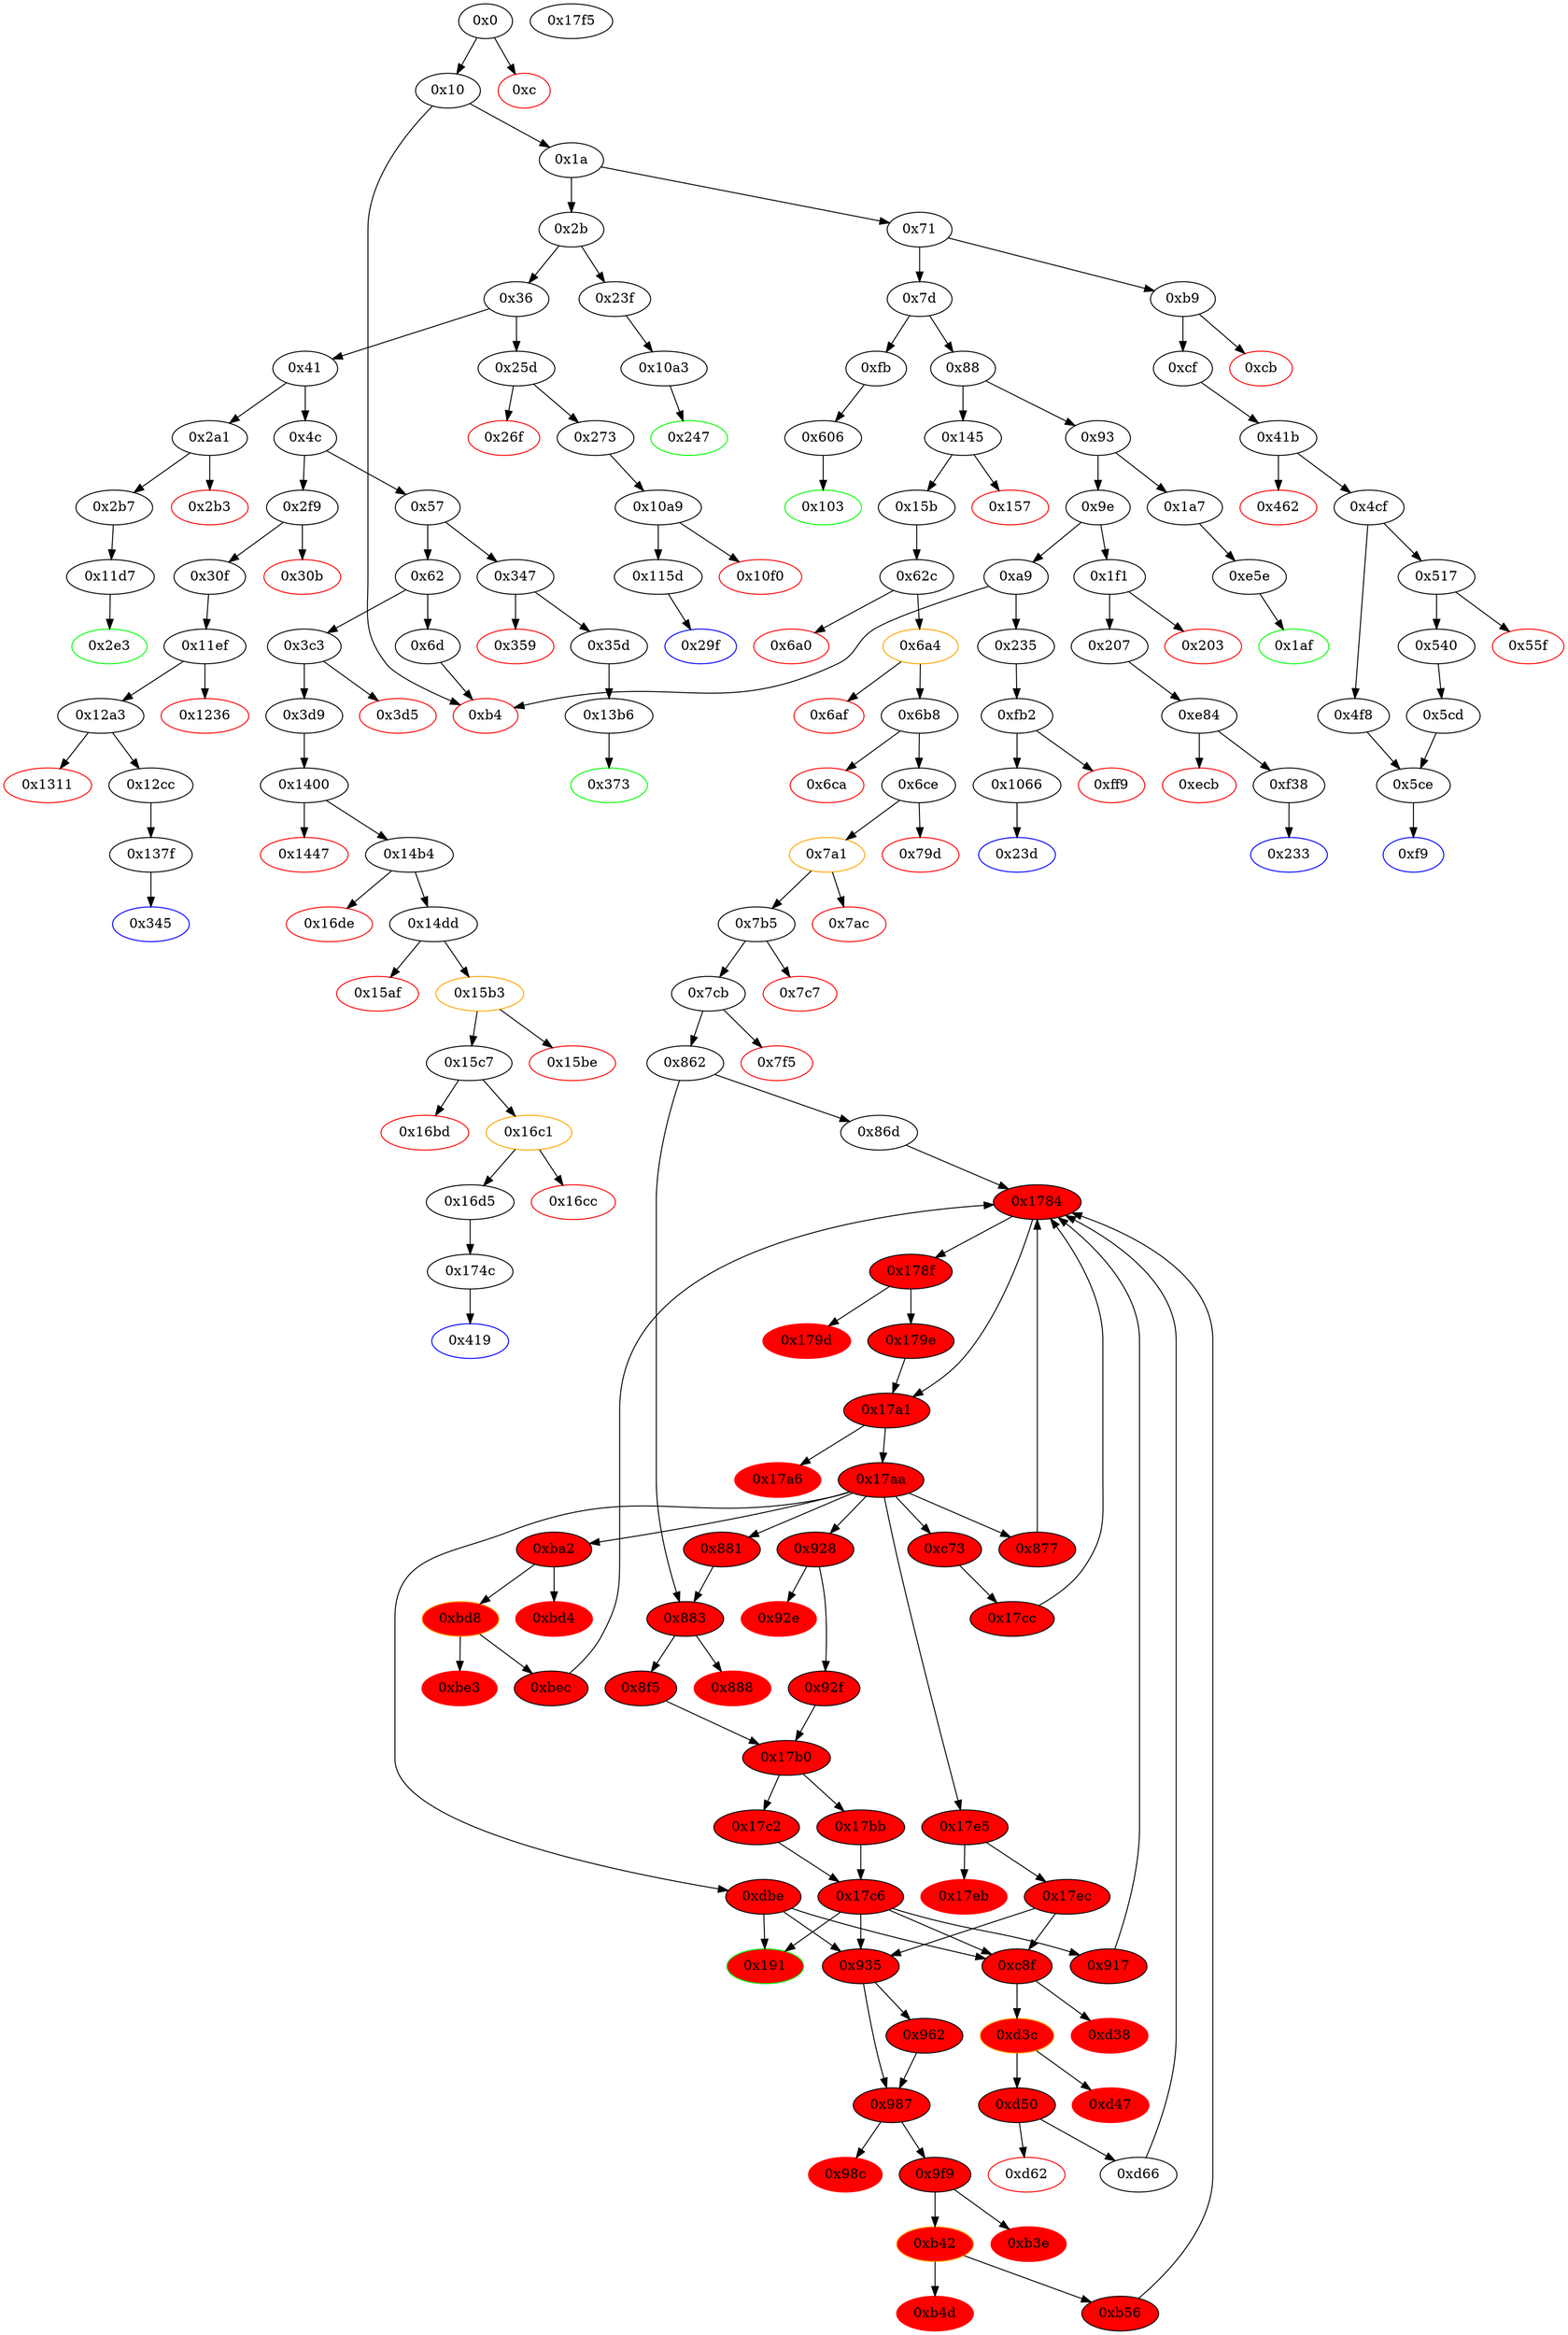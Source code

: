 strict digraph "" {
"0x88" [fillcolor=white, id="0x88", style=filled, tooltip="Block 0x88\n[0x88:0x92]\n---\nPredecessors: [0x7d]\nSuccessors: [0x93, 0x145]\n---\n0x88 DUP1\n0x89 PUSH4 0x45cf2230\n0x8e EQ\n0x8f PUSH2 0x145\n0x92 JUMPI\n---\n0x89: V42 = 0x45cf2230\n0x8e: V43 = EQ 0x45cf2230 V13\n0x8f: V44 = 0x145\n0x92: JUMPI 0x145 V43\n---\nEntry stack: [V13]\nStack pops: 1\nStack additions: [S0]\nExit stack: [V13]\n\nDef sites:\nV13: {0x1a.0x1f}\n"];
"0x14b4" [fillcolor=white, id="0x14b4", style=filled, tooltip="Block 0x14b4\n[0x14b4:0x14dc]\n---\nPredecessors: [0x1400]\nSuccessors: [0x14dd, 0x16de]\n---\n0x14b4 JUMPDEST\n0x14b5 PUSH32 0x666c697000000000000000000000000000000000000000000000000000000000\n0x14d6 DUP3\n0x14d7 EQ\n0x14d8 ISZERO\n0x14d9 PUSH2 0x16de\n0x14dc JUMPI\n---\n0x14b4: JUMPDEST \n0x14b5: V1210 = 0x666c697000000000000000000000000000000000000000000000000000000000\n0x14d7: V1211 = EQ V254 0x666c697000000000000000000000000000000000000000000000000000000000\n0x14d8: V1212 = ISZERO V1211\n0x14d9: V1213 = 0x16de\n0x14dc: JUMPI 0x16de V1212\n---\nEntry stack: [V13, 0x419, V251, V254, V259]\nStack pops: 2\nStack additions: [S1, S0]\nExit stack: [V13, 0x419, V251, V254, V259]\n\nDef sites:\nV13: {0x1a.0x1f}\n0x419: {0x3c3.0x3c4}\nV251: {0x3d9.0x3df}\nV254: {0x3d9.0x3e9}\nV259: {0x3d9.0x409}\n"];
"0x6b8" [fillcolor=white, id="0x6b8", style=filled, tooltip="Block 0x6b8\n[0x6b8:0x6c9]\n---\nPredecessors: [0x6a4]\nSuccessors: [0x6ca, 0x6ce]\n---\n0x6b8 JUMPDEST\n0x6b9 POP\n0x6ba POP\n0x6bb POP\n0x6bc POP\n0x6bd PUSH1 0x40\n0x6bf MLOAD\n0x6c0 RETURNDATASIZE\n0x6c1 PUSH1 0x60\n0x6c3 DUP2\n0x6c4 LT\n0x6c5 ISZERO\n0x6c6 PUSH2 0x6ce\n0x6c9 JUMPI\n---\n0x6b8: JUMPDEST \n0x6bd: V416 = 0x40\n0x6bf: V417 = M[0x40]\n0x6c0: V418 = RETURNDATASIZE\n0x6c1: V419 = 0x60\n0x6c4: V420 = LT V418 0x60\n0x6c5: V421 = ISZERO V420\n0x6c6: V422 = 0x6ce\n0x6c9: JUMPI 0x6ce V421\n---\nEntry stack: [V13, 0x191, V98, V103, 0x0, 0x0, 0x0, V386, 0xd9638d36, V397, V409]\nStack pops: 4\nStack additions: [V417, V418]\nExit stack: [V13, 0x191, V98, V103, 0x0, 0x0, 0x0, V417, V418]\n\nDef sites:\nV13: {0x1a.0x1f}\n0x191: {0x145.0x146}\nV98: {0x15b.0x161}\nV103: {0x15b.0x181}\n0x0: {0x62c.0x62d}\n0x0: {0x62c.0x62d}\n0x0: {0x62c.0x630}\nV386: {0x62c.0x66a}\n0xd9638d36: {0x62c.0x66b}\nV397: {0x62c.0x689}\nV409: {0x6a4.0x6a8}\n"];
"0x10f0" [color=red, fillcolor=white, id="0x10f0", style=filled, tooltip="Block 0x10f0\n[0x10f0:0x115c]\n---\nPredecessors: [0x10a9]\nSuccessors: []\n---\n0x10f0 PUSH1 0x40\n0x10f2 MLOAD\n0x10f3 PUSH32 0x8c379a000000000000000000000000000000000000000000000000000000000\n0x1114 DUP2\n0x1115 MSTORE\n0x1116 PUSH1 0x4\n0x1118 ADD\n0x1119 DUP1\n0x111a DUP1\n0x111b PUSH1 0x20\n0x111d ADD\n0x111e DUP3\n0x111f DUP2\n0x1120 SUB\n0x1121 DUP3\n0x1122 MSTORE\n0x1123 PUSH1 0x12\n0x1125 DUP2\n0x1126 MSTORE\n0x1127 PUSH1 0x20\n0x1129 ADD\n0x112a DUP1\n0x112b PUSH32 0x4361742f6e6f742d617574686f72697a65640000000000000000000000000000\n0x114c DUP2\n0x114d MSTORE\n0x114e POP\n0x114f PUSH1 0x20\n0x1151 ADD\n0x1152 SWAP2\n0x1153 POP\n0x1154 POP\n0x1155 PUSH1 0x40\n0x1157 MLOAD\n0x1158 DUP1\n0x1159 SWAP2\n0x115a SUB\n0x115b SWAP1\n0x115c REVERT\n---\n0x10f0: V1002 = 0x40\n0x10f2: V1003 = M[0x40]\n0x10f3: V1004 = 0x8c379a000000000000000000000000000000000000000000000000000000000\n0x1115: M[V1003] = 0x8c379a000000000000000000000000000000000000000000000000000000000\n0x1116: V1005 = 0x4\n0x1118: V1006 = ADD 0x4 V1003\n0x111b: V1007 = 0x20\n0x111d: V1008 = ADD 0x20 V1006\n0x1120: V1009 = SUB V1008 V1006\n0x1122: M[V1006] = V1009\n0x1123: V1010 = 0x12\n0x1126: M[V1008] = 0x12\n0x1127: V1011 = 0x20\n0x1129: V1012 = ADD 0x20 V1008\n0x112b: V1013 = 0x4361742f6e6f742d617574686f72697a65640000000000000000000000000000\n0x114d: M[V1012] = 0x4361742f6e6f742d617574686f72697a65640000000000000000000000000000\n0x114f: V1014 = 0x20\n0x1151: V1015 = ADD 0x20 V1012\n0x1155: V1016 = 0x40\n0x1157: V1017 = M[0x40]\n0x115a: V1018 = SUB V1015 V1017\n0x115c: REVERT V1017 V1018\n---\nEntry stack: [V13, 0x29f, V166]\nStack pops: 0\nStack additions: []\nExit stack: [V13, 0x29f, V166]\n\nDef sites:\nV13: {0x1a.0x1f}\n0x29f: {0x25d.0x25e}\nV166: {0x273.0x28f}\n"];
"0x17c6" [fillcolor=red, id="0x17c6", style=filled, tooltip="Block 0x17c6\n[0x17c6:0x17cb]\n---\nPredecessors: [0x17bb, 0x17c2]\nSuccessors: [0x191, 0x917, 0x935, 0xc8f]\n---\n0x17c6 JUMPDEST\n0x17c7 SWAP3\n0x17c8 SWAP2\n0x17c9 POP\n0x17ca POP\n0x17cb JUMP\n---\n0x17c6: JUMPDEST \n0x17cb: JUMP S3\n---\nEntry stack: [S28, S27, S26, S25, S24, S23, S22, S21, S20, V804, V804, S17, S16, S15, S14, S13, S12, S11, S10, S9, S8, S7, S6, S5, S4, S3, S2, S1, S0]\nStack pops: 4\nStack additions: [S0]\nExit stack: [S28, S27, S26, S25, S24, S23, S22, S21, S20, V804, V804, S17, S16, S15, S14, S13, S12, S11, S10, S9, S8, S7, S6, S5, S4, S0]\n\nDef sites:\nS28: {}\nS27: {}\nS26: {}\nS25: {}\nS24: {}\nS23: {}\nS22: {}\nS21: {}\nS20: {}\nV804: {0xd66.0xd6c}\nV804: {0xd66.0xd6c}\nS17: {0xbec.0xc3d, 0xd66.0xd6c}\nS16: {0xbec.0xc3e, 0xbec.0xc3d, 0x178f.0x1794, 0xd66.0xd6c}\nS15: {0xc73.0xc8a, 0xbec.0xc3e, 0xbec.0xc3d, 0x178f.0x1794, 0xd66.0xd6c}\nS14: {0xbec.0xc3e, 0x178f.0x1794, 0xbec.0xc3d, 0xbec.0xc66, 0x17cc.0x17cd, 0xc73.0xc8a, 0xd66.0xd6c}\nS13: {0x1a.0x1f, 0xc73.0xc8a, 0xd66.0xd6c, 0x17cc.0x17cd, 0x178f.0x1794, 0x17cc.0x17cf, 0xbec.0xc3d, 0xbec.0xc66, 0xbec.0xc3e, 0xbec.0xc67, 0xd66.0xd90}\nS12: {0x1a.0x1f, 0x1784_0xbec.0x1785, 0x1784_0x17cc.0x1785, 0x1784_0x877.0x1785, 0xd66.0xd6c, 0x17cc.0x17cd, 0x178f.0x1794, 0x17cc.0x17cf, 0x145.0x146, 0xc73.0xc8a, 0x8f5.0x912, 0xbec.0xc3e, 0xbec.0xc3d, 0xbec.0xc66, 0xbec.0xc67, 0x92f.0x930, 0xd66.0xd90}\nS11: {0x15b.0x161, 0x1784_0xbec.0x1785, 0x1784_0x17cc.0x1785, 0x1784_0x877.0x1785, 0x917.0x91a, 0xd66.0xd6c, 0xd66.0xd92, 0x17cc.0x17cf, 0x17cc.0x17cd, 0x178f.0x1794, 0x145.0x146, 0xc73.0xc8a, 0x8f5.0x912, 0xbec.0xc3e, 0xbec.0xc3d, 0xbec.0xc67, 0xbec.0xc66, 0x92f.0x930, 0xd66.0xd90}\nS10: {0x15b.0x181, 0x15b.0x161, 0x1a.0x1f, 0x1784_0xbec.0x1785, 0x1784_0x17cc.0x1785, 0x1784_0x877.0x1785, 0x917.0x91a, 0xb56.0xb93, 0xd66.0xd90, 0xd66.0xd6c, 0x17cc.0x17cd, 0x17cc.0x17cf, 0x178f.0x1794, 0xc73.0xc8a, 0x8f5.0x912, 0xbec.0xc66, 0xbec.0xc3d, 0xbec.0xc3e, 0xbec.0xc67, 0x92f.0x930, 0xd66.0xd92}\nS9: {0x15b.0x181, 0x1a.0x1f, 0x1784_0xbec.0x1785, 0x1784_0x17cc.0x1785, 0x1784_0x877.0x1785, 0x917.0x91a, 0xb56.0xb93, 0xb56.0xb94, 0xd66.0xd92, 0xd66.0xd6c, 0x17cc.0x17cf, 0x17cc.0x17cd, 0x178f.0x1794, 0x145.0x146, 0xc73.0xc8a, 0x8f5.0x912, 0xbec.0xc3e, 0xbec.0xc3d, 0xbec.0xc67, 0xbec.0xc66, 0x62c.0x62d, 0x92f.0x930, 0xd66.0xd90}\nS8: {0x15b.0x161, 0x1784_0xbec.0x1785, 0x17ec_0x17aa_0x1784.0x17ed, 0x17ec_0x17aa_0x179e.0x17ed, 0x1784_0x17cc.0x1785, 0x1784_0x877.0x1785, 0x1784_0x917.0x1785, 0x1784_0xb56.0x1785, 0x1784_0xd66.0x1785, 0x917.0x91a, 0xb56.0xb94, 0xd66.0xd92, 0xd66.0xd90, 0x17cc.0x17cf, 0x17cc.0x17cd, 0x6ce.0x6de, 0x178f.0x1794, 0x145.0x146, 0xc73.0xc8a, 0x8f5.0x912, 0xbec.0xc3e, 0xbec.0xc67, 0xbec.0xc3d, 0xbec.0xc66, 0x62c.0x62d, 0x92f.0x930, 0xd66.0xd6c}\nS7: {0x15b.0x181, 0x15b.0x161, 0x1784_0x917.0x1785, 0x17ec_0x17aa_0x1784.0x17ed, 0x17ec_0x17aa_0x179e.0x17ed, 0x1784_0xb56.0x1785, 0x1784_0x877.0x1785, 0x1784_0xbec.0x1785, 0x1784_0xd66.0x1785, 0x1784_0x17cc.0x1785, 0x917.0x91a, 0xb56.0xb93, 0xd66.0xd90, 0xd66.0xd92, 0x17cc.0x17cd, 0x17cc.0x17cf, 0x6ce.0x6e8, 0x6ce.0x6de, 0x178f.0x1794, 0xc73.0xc8a, 0x8f5.0x912, 0x8f5.0x8f6, 0xbec.0xc66, 0xbec.0xc3e, 0xbec.0xc3d, 0xbec.0xc67, 0x92f.0x930, 0xd66.0xd6c}\nS6: {0x15b.0x181, 0x1784_0xbec.0x1785, 0x1784_0x17cc.0x1785, 0x1784_0x877.0x1785, 0x917.0x91a, 0xb56.0xb93, 0xb56.0xb94, 0xd66.0xd90, 0x7cb.0x7d1, 0x17cc.0x17cd, 0x17cc.0x17cf, 0x6ce.0x6e8, 0x178f.0x1794, 0xc73.0xc8a, 0x8f5.0x8f6, 0x8f5.0x912, 0xbec.0xc67, 0xbec.0xc66, 0xbec.0xc3d, 0xbec.0xc3e, 0x62c.0x62d, 0x92f.0x930, 0xd66.0xd92}\nS5: {0x1784_0x877.0x1785, 0x17ec_0x17aa_0x1784.0x17ed, 0x17ec_0x17aa_0x179e.0x17ed, 0x1784_0xbec.0x1785, 0x1784_0x17cc.0x1785, 0x1784_0x917.0x1785, 0x1784_0xb56.0x1785, 0x1784_0xd66.0x1785, 0x917.0x91a, 0xb56.0xb94, 0xb56.0xb93, 0xd66.0xd92, 0x7cb.0x7db, 0x7cb.0x7d1, 0x17cc.0x17cf, 0x17cc.0x17cd, 0x6ce.0x6de, 0x178f.0x1794, 0xc73.0xc8a, 0x8f5.0x912, 0xbec.0xc67, 0xbec.0xc66, 0xbec.0xc3d, 0xbec.0xc3e, 0x62c.0x62d, 0x92f.0x930, 0xd66.0xd90}\nS4: {0x1784_0x917.0x1785, 0x17ec_0x17aa_0x1784.0x17ed, 0x17ec_0x17aa_0x179e.0x17ed, 0x1784_0xb56.0x1785, 0x1784_0x877.0x1785, 0x1784_0xbec.0x1785, 0x1784_0xd66.0x1785, 0x1784_0x17cc.0x1785, 0x1784_0x86d.0x1785, 0x917.0x91a, 0xb56.0xb93, 0xd66.0xd6c, 0x7cb.0x7d1, 0x17cc.0x17cd, 0x17cc.0x17cf, 0x6ce.0x6e8, 0x6ce.0x6de, 0x178f.0x1794, 0xc73.0xc8a, 0x8f5.0x8f6, 0x8f5.0x912, 0xbec.0xc67, 0xbec.0xc66, 0xbec.0xc3d, 0xbec.0xc3e, 0x92f.0x930, 0xd66.0xd92}\nS3: {0x1a.0x1f, 0x1784_0x877.0x1785, 0x1784_0xbec.0x1785, 0x1784_0x17cc.0x1785, 0x917.0x91a, 0xb56.0xb94, 0xb56.0xb93, 0xd66.0xd92, 0x7cb.0x7d1, 0x17cc.0x17cf, 0x178f.0x1794, 0x17cc.0x17cd, 0x6ce.0x6e8, 0xc73.0xc8a, 0x8f5.0x8f8, 0x8f5.0x8f6, 0x8f5.0x912, 0xbec.0xc67, 0xbec.0xc66, 0xbec.0xc3d, 0xbec.0xc3e, 0x92f.0x930, 0xd66.0xd90}\nS2: {0x1784_0x917.0x1785, 0x1784_0xb56.0x1785, 0x1784_0x877.0x1785, 0x1784_0xbec.0x1785, 0x1784_0xd66.0x1785, 0x1784_0x17cc.0x1785, 0x917.0x91a, 0xb56.0xb93, 0xb56.0xb94, 0xd66.0xd90, 0x7cb.0x7d1, 0x7cb.0x7db, 0x17cc.0x17cd, 0x17cc.0x17cf, 0x6ce.0x6e8, 0x178f.0x1794, 0xc73.0xc8a, 0x8f5.0x8f6, 0xbec.0xc67, 0xbec.0xc66, 0xbec.0xc3d, 0xbec.0xc3e, 0xd66.0xd92}\nS1: {0x8f5.0x912, 0x92f.0x930}\nS0: {0x1784_0x917.0x1785, 0x1784_0xb56.0x1785, 0x1784_0x877.0x1785, 0x1784_0xbec.0x1785, 0x1784_0xd66.0x1785, 0x1784_0x17cc.0x1785, 0x917.0x91a, 0xb56.0xb93, 0xb56.0xb94, 0xd66.0xd90, 0x7cb.0x7d1, 0x7cb.0x7db, 0x17cc.0x17cd, 0x17cc.0x17cf, 0x6ce.0x6e8, 0x178f.0x1794, 0xc73.0xc8a, 0x8f5.0x8f6, 0x8f5.0x912, 0xbec.0xc67, 0xbec.0xc66, 0xbec.0xc3d, 0xbec.0xc3e, 0x92f.0x930, 0xd66.0xd92}\n"];
"0x4c" [fillcolor=white, id="0x4c", style=filled, tooltip="Block 0x4c\n[0x4c:0x56]\n---\nPredecessors: [0x41]\nSuccessors: [0x57, 0x2f9]\n---\n0x4c DUP1\n0x4d PUSH4 0xd4e8be83\n0x52 EQ\n0x53 PUSH2 0x2f9\n0x56 JUMPI\n---\n0x4d: V26 = 0xd4e8be83\n0x52: V27 = EQ 0xd4e8be83 V13\n0x53: V28 = 0x2f9\n0x56: JUMPI 0x2f9 V27\n---\nEntry stack: [V13]\nStack pops: 1\nStack additions: [S0]\nExit stack: [V13]\n\nDef sites:\nV13: {0x1a.0x1f}\n"];
"0x93" [fillcolor=white, id="0x93", style=filled, tooltip="Block 0x93\n[0x93:0x9d]\n---\nPredecessors: [0x88]\nSuccessors: [0x9e, 0x1a7]\n---\n0x93 DUP1\n0x94 PUSH4 0x626cb3c5\n0x99 EQ\n0x9a PUSH2 0x1a7\n0x9d JUMPI\n---\n0x94: V45 = 0x626cb3c5\n0x99: V46 = EQ 0x626cb3c5 V13\n0x9a: V47 = 0x1a7\n0x9d: JUMPI 0x1a7 V46\n---\nEntry stack: [V13]\nStack pops: 1\nStack additions: [S0]\nExit stack: [V13]\n\nDef sites:\nV13: {0x1a.0x1f}\n"];
"0x103" [color=green, fillcolor=white, id="0x103", style=filled, tooltip="Block 0x103\n[0x103:0x144]\n---\nPredecessors: [0x606]\nSuccessors: []\n---\n0x103 JUMPDEST\n0x104 PUSH1 0x40\n0x106 MLOAD\n0x107 DUP1\n0x108 DUP3\n0x109 PUSH20 0xffffffffffffffffffffffffffffffffffffffff\n0x11e AND\n0x11f PUSH20 0xffffffffffffffffffffffffffffffffffffffff\n0x134 AND\n0x135 DUP2\n0x136 MSTORE\n0x137 PUSH1 0x20\n0x139 ADD\n0x13a SWAP2\n0x13b POP\n0x13c POP\n0x13d PUSH1 0x40\n0x13f MLOAD\n0x140 DUP1\n0x141 SWAP2\n0x142 SUB\n0x143 SWAP1\n0x144 RETURN\n---\n0x103: JUMPDEST \n0x104: V77 = 0x40\n0x106: V78 = M[0x40]\n0x109: V79 = 0xffffffffffffffffffffffffffffffffffffffff\n0x11e: V80 = AND 0xffffffffffffffffffffffffffffffffffffffff V374\n0x11f: V81 = 0xffffffffffffffffffffffffffffffffffffffff\n0x134: V82 = AND 0xffffffffffffffffffffffffffffffffffffffff V80\n0x136: M[V78] = V82\n0x137: V83 = 0x20\n0x139: V84 = ADD 0x20 V78\n0x13d: V85 = 0x40\n0x13f: V86 = M[0x40]\n0x142: V87 = SUB V84 V86\n0x144: RETURN V86 V87\n---\nEntry stack: [V13, 0x103, V374]\nStack pops: 1\nStack additions: []\nExit stack: [V13, 0x103]\n\nDef sites:\nV13: {0x1a.0x1f}\n0x103: {0xfb.0xfc}\nV374: {0x606.0x629}\n"];
"0xfb" [fillcolor=white, id="0xfb", style=filled, tooltip="Block 0xfb\n[0xfb:0x102]\n---\nPredecessors: [0x7d]\nSuccessors: [0x606]\n---\n0xfb JUMPDEST\n0xfc PUSH2 0x103\n0xff PUSH2 0x606\n0x102 JUMP\n---\n0xfb: JUMPDEST \n0xfc: V75 = 0x103\n0xff: V76 = 0x606\n0x102: JUMP 0x606\n---\nEntry stack: [V13]\nStack pops: 0\nStack additions: [0x103]\nExit stack: [V13, 0x103]\n\nDef sites:\nV13: {0x1a.0x1f}\n"];
"0x86d" [fillcolor=white, id="0x86d", style=filled, tooltip="Block 0x86d\n[0x86d:0x876]\n---\nPredecessors: [0x862]\nSuccessors: [0x1784]\n---\n0x86d POP\n0x86e PUSH2 0x877\n0x871 DUP2\n0x872 DUP6\n0x873 PUSH2 0x1784\n0x876 JUMP\n---\n0x86e: V520 = 0x877\n0x873: V521 = 0x1784\n0x876: JUMP 0x1784\n---\nEntry stack: [V13, 0x191, V98, V103, 0x0, V428, V431, V488, V491, V517]\nStack pops: 5\nStack additions: [S4, S3, S2, S1, 0x877, S1, S4]\nExit stack: [V13, 0x191, V98, V103, 0x0, V428, V431, V488, V491, 0x877, V491, V428]\n\nDef sites:\nV13: {0x1a.0x1f}\n0x191: {0x145.0x146}\nV98: {0x15b.0x161}\nV103: {0x15b.0x181}\n0x0: {0x62c.0x62d}\nV428: {0x6ce.0x6de}\nV431: {0x6ce.0x6e8}\nV488: {0x7cb.0x7d1}\nV491: {0x7cb.0x7db}\nV517: {0x862.0x866}\n"];
"0xff9" [color=red, fillcolor=white, id="0xff9", style=filled, tooltip="Block 0xff9\n[0xff9:0x1065]\n---\nPredecessors: [0xfb2]\nSuccessors: []\n---\n0xff9 PUSH1 0x40\n0xffb MLOAD\n0xffc PUSH32 0x8c379a000000000000000000000000000000000000000000000000000000000\n0x101d DUP2\n0x101e MSTORE\n0x101f PUSH1 0x4\n0x1021 ADD\n0x1022 DUP1\n0x1023 DUP1\n0x1024 PUSH1 0x20\n0x1026 ADD\n0x1027 DUP3\n0x1028 DUP2\n0x1029 SUB\n0x102a DUP3\n0x102b MSTORE\n0x102c PUSH1 0x12\n0x102e DUP2\n0x102f MSTORE\n0x1030 PUSH1 0x20\n0x1032 ADD\n0x1033 DUP1\n0x1034 PUSH32 0x4361742f6e6f742d617574686f72697a65640000000000000000000000000000\n0x1055 DUP2\n0x1056 MSTORE\n0x1057 POP\n0x1058 PUSH1 0x20\n0x105a ADD\n0x105b SWAP2\n0x105c POP\n0x105d POP\n0x105e PUSH1 0x40\n0x1060 MLOAD\n0x1061 DUP1\n0x1062 SWAP2\n0x1063 SUB\n0x1064 SWAP1\n0x1065 REVERT\n---\n0xff9: V941 = 0x40\n0xffb: V942 = M[0x40]\n0xffc: V943 = 0x8c379a000000000000000000000000000000000000000000000000000000000\n0x101e: M[V942] = 0x8c379a000000000000000000000000000000000000000000000000000000000\n0x101f: V944 = 0x4\n0x1021: V945 = ADD 0x4 V942\n0x1024: V946 = 0x20\n0x1026: V947 = ADD 0x20 V945\n0x1029: V948 = SUB V947 V945\n0x102b: M[V945] = V948\n0x102c: V949 = 0x12\n0x102f: M[V947] = 0x12\n0x1030: V950 = 0x20\n0x1032: V951 = ADD 0x20 V947\n0x1034: V952 = 0x4361742f6e6f742d617574686f72697a65640000000000000000000000000000\n0x1056: M[V951] = 0x4361742f6e6f742d617574686f72697a65640000000000000000000000000000\n0x1058: V953 = 0x20\n0x105a: V954 = ADD 0x20 V951\n0x105e: V955 = 0x40\n0x1060: V956 = M[0x40]\n0x1063: V957 = SUB V954 V956\n0x1065: REVERT V956 V957\n---\nEntry stack: [V13, 0x23d]\nStack pops: 0\nStack additions: []\nExit stack: [V13, 0x23d]\n\nDef sites:\nV13: {0x1a.0x1f}\n0x23d: {0x235.0x236}\n"];
"0xd62" [color=red, fillcolor=white, id="0xd62", style=filled, tooltip="Block 0xd62\n[0xd62:0xd65]\n---\nPredecessors: [0xd50]\nSuccessors: []\n---\n0xd62 PUSH1 0x0\n0xd64 DUP1\n0xd65 REVERT\n---\n0xd62: V802 = 0x0\n0xd65: REVERT 0x0 0x0\n---\nEntry stack: [S19, S18, S17, S16, S15, S14, S13, V804, V804, S10, S9, S8, S7, S6, S5, S4, S3, S2, V796, V797]\nStack pops: 0\nStack additions: []\nExit stack: [S19, S18, S17, S16, S15, S14, S13, V804, V804, S10, S9, S8, S7, S6, S5, S4, S3, S2, V796, V797]\n\nDef sites:\nS19: {}\nS18: {}\nS17: {}\nS16: {}\nS15: {}\nS14: {}\nS13: {}\nV804: {0xd66.0xd6c}\nV804: {0xd66.0xd6c}\nS10: {0xbec.0xc3d, 0xd66.0xd6c}\nS9: {0xbec.0xc3e, 0xbec.0xc3d, 0x178f.0x1794, 0xd66.0xd6c}\nS8: {0xc73.0xc8a, 0xbec.0xc3d, 0xbec.0xc3e, 0x178f.0x1794, 0xd66.0xd6c}\nS7: {0x1a.0x1f, 0xc73.0xc8a, 0xbec.0xc66, 0x17cc.0x17cd, 0xbec.0xc3d, 0xbec.0xc3e, 0x178f.0x1794, 0xd66.0xd6c}\nS6: {0x1a.0x1f, 0xc73.0xc8a, 0xd66.0xd6c, 0x17cc.0x17cd, 0x178f.0x1794, 0x17cc.0x17cf, 0xbec.0xc3e, 0xbec.0xc3d, 0xbec.0xc66, 0xbec.0xc67, 0x145.0x146, 0xd66.0xd90}\nS5: {0x15b.0x161, 0x1a.0x1f, 0x1784_0xbec.0x1785, 0x1784_0x17cc.0x1785, 0x1784_0x877.0x1785, 0xd66.0xd90, 0x17cc.0x17cf, 0x178f.0x1794, 0x17cc.0x17cd, 0x145.0x146, 0xc73.0xc8a, 0x8f5.0x912, 0xbec.0xc3e, 0x92f.0x930, 0xbec.0xc3d, 0xbec.0xc67, 0xbec.0xc66, 0xd66.0xd6c}\nS4: {0x15b.0x181, 0x15b.0x161, 0x1a.0x1f, 0x1784_0xbec.0x1785, 0x1784_0x17cc.0x1785, 0x1784_0x877.0x1785, 0x917.0x91a, 0xd66.0xd6c, 0xd66.0xd90, 0x17cc.0x17cd, 0x17cc.0x17cf, 0x178f.0x1794, 0x145.0x146, 0xc73.0xc8a, 0x8f5.0x912, 0xbec.0xc66, 0xbec.0xc3d, 0xbec.0xc3e, 0xbec.0xc67, 0x92f.0x930, 0xd66.0xd92}\nS3: {0x15b.0x181, 0x15b.0x161, 0x1a.0x1f, 0x1784_0xbec.0x1785, 0x1784_0x17cc.0x1785, 0x1784_0x877.0x1785, 0x917.0x91a, 0xb56.0xb93, 0xd66.0xd92, 0xd66.0xd6c, 0x17cc.0x17cf, 0x17cc.0x17cd, 0x178f.0x1794, 0x145.0x146, 0xc73.0xc8a, 0x8f5.0x912, 0xbec.0xc3e, 0xbec.0xc3d, 0xbec.0xc67, 0xbec.0xc66, 0x62c.0x62d, 0x92f.0x930, 0xd66.0xd90}\nS2: {0x15b.0x181, 0x1a.0x1f, 0x15b.0x161, 0x1784_0xbec.0x1785, 0x1784_0x17cc.0x1785, 0x1784_0x877.0x1785, 0x917.0x91a, 0xb56.0xb94, 0xb56.0xb93, 0xd66.0xd90, 0xd66.0xd92, 0x17cc.0x17cf, 0x178f.0x1794, 0x6ce.0x6de, 0x17cc.0x17cd, 0x145.0x146, 0xc73.0xc8a, 0x8f5.0x912, 0xbec.0xc3e, 0x92f.0x930, 0xbec.0xc67, 0xbec.0xc3d, 0xbec.0xc66, 0x62c.0x62d, 0xd66.0xd6c}\nV796: {0xd50.0xd57}\nV797: {0xd50.0xd58}\n"];
"0x41" [fillcolor=white, id="0x41", style=filled, tooltip="Block 0x41\n[0x41:0x4b]\n---\nPredecessors: [0x36]\nSuccessors: [0x4c, 0x2a1]\n---\n0x41 DUP1\n0x42 PUSH4 0xbf353dbb\n0x47 EQ\n0x48 PUSH2 0x2a1\n0x4b JUMPI\n---\n0x42: V23 = 0xbf353dbb\n0x47: V24 = EQ 0xbf353dbb V13\n0x48: V25 = 0x2a1\n0x4b: JUMPI 0x2a1 V24\n---\nEntry stack: [V13]\nStack pops: 1\nStack additions: [S0]\nExit stack: [V13]\n\nDef sites:\nV13: {0x1a.0x1f}\n"];
"0x92f" [fillcolor=red, id="0x92f", style=filled, tooltip="Block 0x92f\n[0x92f:0x934]\n---\nPredecessors: [0x928]\nSuccessors: [0x17b0]\n---\n0x92f JUMPDEST\n0x930 DIV\n0x931 PUSH2 0x17b0\n0x934 JUMP\n---\n0x92f: JUMPDEST \n0x930: V561 = DIV S0 S1\n0x931: V562 = 0x17b0\n0x934: JUMP 0x17b0\n---\nEntry stack: [S26, S25, S24, S23, S22, S21, S20, V804, V804, S17, S16, S15, S14, S13, S12, S11, S10, S9, S8, S7, S6, S5, S4, S3, S2, S1, S0]\nStack pops: 2\nStack additions: [V561]\nExit stack: [S26, S25, S24, S23, S22, S21, S20, V804, V804, S17, S16, S15, S14, S13, S12, S11, S10, S9, S8, S7, S6, S5, S4, S3, S2, V561]\n\nDef sites:\nS26: {}\nS25: {}\nS24: {}\nS23: {}\nS22: {}\nS21: {}\nS20: {}\nV804: {0xd66.0xd6c}\nV804: {0xd66.0xd6c}\nS17: {0xbec.0xc3d, 0xd66.0xd6c}\nS16: {0xbec.0xc3e, 0xbec.0xc3d, 0x178f.0x1794, 0xd66.0xd6c}\nS15: {0xc73.0xc8a, 0xbec.0xc3e, 0xbec.0xc3d, 0x178f.0x1794, 0xd66.0xd6c}\nS14: {0x17cc.0x17cd, 0xbec.0xc66, 0xbec.0xc3d, 0xbec.0xc3e, 0x178f.0x1794, 0xc73.0xc8a, 0xd66.0xd6c}\nS13: {0x1a.0x1f, 0xc73.0xc8a, 0xd66.0xd90, 0xbec.0xc3e, 0xbec.0xc3d, 0x178f.0x1794, 0x17cc.0x17cd, 0xbec.0xc66, 0x17cc.0x17cf, 0xbec.0xc67, 0xd66.0xd6c}\nS12: {0x1a.0x1f, 0x1784_0xbec.0x1785, 0x1784_0x17cc.0x1785, 0x1784_0x877.0x1785, 0xd66.0xd90, 0x17cc.0x17cf, 0x178f.0x1794, 0x17cc.0x17cd, 0x145.0x146, 0xc73.0xc8a, 0x8f5.0x912, 0xbec.0xc3e, 0x92f.0x930, 0xbec.0xc3d, 0xbec.0xc67, 0xbec.0xc66, 0xd66.0xd6c}\nS11: {0x15b.0x161, 0x1784_0xbec.0x1785, 0x1784_0x17cc.0x1785, 0x1784_0x877.0x1785, 0x917.0x91a, 0xd66.0xd90, 0xd66.0xd6c, 0x17cc.0x17cd, 0x178f.0x1794, 0x17cc.0x17cf, 0x145.0x146, 0xc73.0xc8a, 0x8f5.0x912, 0xbec.0xc66, 0xbec.0xc3d, 0x92f.0x930, 0xbec.0xc3e, 0xbec.0xc67, 0xd66.0xd92}\nS10: {0x15b.0x181, 0x1a.0x1f, 0x15b.0x161, 0x1784_0xbec.0x1785, 0x1784_0x17cc.0x1785, 0x1784_0x877.0x1785, 0x917.0x91a, 0xb56.0xb93, 0xd66.0xd92, 0xd66.0xd6c, 0x17cc.0x17cd, 0x178f.0x1794, 0x17cc.0x17cf, 0x145.0x146, 0xc73.0xc8a, 0x8f5.0x912, 0xbec.0xc3e, 0xbec.0xc3d, 0xbec.0xc66, 0xbec.0xc67, 0x92f.0x930, 0xd66.0xd90}\nS9: {0x15b.0x181, 0x1a.0x1f, 0x15b.0x161, 0x1784_0xbec.0x1785, 0x1784_0x17cc.0x1785, 0x1784_0x877.0x1785, 0x917.0x91a, 0xb56.0xb94, 0xb56.0xb93, 0xd66.0xd92, 0xd66.0xd6c, 0x17cc.0x17cf, 0x178f.0x1794, 0x17cc.0x17cd, 0x145.0x146, 0xc73.0xc8a, 0x8f5.0x912, 0xbec.0xc3e, 0x92f.0x930, 0xbec.0xc3d, 0xbec.0xc67, 0xbec.0xc66, 0x62c.0x62d, 0xd66.0xd90}\nS8: {0x15b.0x161, 0x15b.0x181, 0x1784_0xbec.0x1785, 0x17ec_0x17aa_0x1784.0x17ed, 0x17ec_0x17aa_0x179e.0x17ed, 0x1784_0x17cc.0x1785, 0x1784_0x877.0x1785, 0x1784_0x917.0x1785, 0x1784_0xb56.0x1785, 0x1784_0xd66.0x1785, 0x917.0x91a, 0xb56.0xb94, 0xd66.0xd92, 0xd66.0xd90, 0x17cc.0x17cd, 0x17cc.0x17cf, 0x6ce.0x6de, 0x178f.0x1794, 0x145.0x146, 0xc73.0xc8a, 0x8f5.0x912, 0xbec.0xc66, 0xbec.0xc3d, 0xbec.0xc3e, 0xbec.0xc67, 0x62c.0x62d, 0x92f.0x930, 0xd66.0xd6c}\nS7: {0x15b.0x181, 0x15b.0x161, 0x1784_0x917.0x1785, 0x17ec_0x17aa_0x1784.0x17ed, 0x17ec_0x17aa_0x179e.0x17ed, 0x1784_0xb56.0x1785, 0x1784_0x877.0x1785, 0x1784_0xbec.0x1785, 0x1784_0xd66.0x1785, 0x1784_0x17cc.0x1785, 0x917.0x91a, 0xb56.0xb93, 0xd66.0xd6c, 0xd66.0xd92, 0x17cc.0x17cf, 0x17cc.0x17cd, 0x6ce.0x6e8, 0x6ce.0x6de, 0x178f.0x1794, 0xc73.0xc8a, 0x8f5.0x8f6, 0x8f5.0x912, 0xbec.0xc3e, 0xbec.0xc3d, 0xbec.0xc67, 0xbec.0xc66, 0x92f.0x930, 0x62c.0x62d, 0xd66.0xd90}\nS6: {0x15b.0x181, 0x1784_0xbec.0x1785, 0x1784_0x17cc.0x1785, 0x1784_0x877.0x1785, 0x917.0x91a, 0xb56.0xb94, 0xb56.0xb93, 0xd66.0xd92, 0x7cb.0x7d1, 0x17cc.0x17cf, 0x178f.0x1794, 0x17cc.0x17cd, 0x6ce.0x6e8, 0x6ce.0x6de, 0xc73.0xc8a, 0x8f5.0x912, 0x8f5.0x8f6, 0xbec.0xc3e, 0x92f.0x930, 0xbec.0xc67, 0xbec.0xc3d, 0xbec.0xc66, 0x62c.0x62d, 0xd66.0xd90}\nS5: {0x1784_0x917.0x1785, 0x17ec_0x17aa_0x1784.0x17ed, 0x17ec_0x17aa_0x179e.0x17ed, 0x1784_0xb56.0x1785, 0x1784_0x877.0x1785, 0x1784_0xbec.0x1785, 0x1784_0xd66.0x1785, 0x1784_0x17cc.0x1785, 0x917.0x91a, 0xb56.0xb94, 0xb56.0xb93, 0xd66.0xd92, 0x7cb.0x7db, 0x17cc.0x17cd, 0x17cc.0x17cf, 0x6ce.0x6de, 0x178f.0x1794, 0xc73.0xc8a, 0x8f5.0x912, 0xbec.0xc66, 0xbec.0xc3e, 0xbec.0xc67, 0xbec.0xc3d, 0x62c.0x62d, 0x92f.0x930, 0xd66.0xd90}\nS4: {0x1784_0x877.0x1785, 0x1784_0x917.0x1785, 0x1784_0x86d.0x1785, 0x1784_0xb56.0x1785, 0x1784_0xbec.0x1785, 0x1784_0xd66.0x1785, 0x1784_0x17cc.0x1785, 0x17ec_0x17aa_0x1784.0x17ed, 0x17ec_0x17aa_0x179e.0x17ed, 0x917.0x91a, 0xb56.0xb93, 0xd66.0xd6c, 0x7cb.0x7d1, 0x17cc.0x17cd, 0x17cc.0x17cf, 0x178f.0x1794, 0x6ce.0x6e8, 0x6ce.0x6de, 0xc73.0xc8a, 0x8f5.0x8f6, 0x8f5.0x912, 0xbec.0xc67, 0xbec.0xc66, 0xbec.0xc3d, 0xbec.0xc3e, 0x92f.0x930, 0xd66.0xd92}\nS3: {0x1a.0x1f, 0x1784_0x877.0x1785, 0x1784_0xbec.0x1785, 0x1784_0x17cc.0x1785, 0x917.0x91a, 0xb56.0xb94, 0xb56.0xb93, 0xd66.0xd92, 0x7cb.0x7d1, 0x17cc.0x17cf, 0x178f.0x1794, 0x17cc.0x17cd, 0x6ce.0x6e8, 0xc73.0xc8a, 0x8f5.0x8f6, 0x8f5.0x912, 0xbec.0xc67, 0xbec.0xc66, 0xbec.0xc3d, 0xbec.0xc3e, 0x92f.0x930, 0xd66.0xd90}\nS2: {0x1784_0x917.0x1785, 0x1784_0xb56.0x1785, 0x1784_0x877.0x1785, 0x1784_0xbec.0x1785, 0x1784_0xd66.0x1785, 0x1784_0x17cc.0x1785, 0xb56.0xb94, 0xb56.0xb93, 0x7cb.0x7db, 0x7cb.0x7d1, 0x17cc.0x17cf, 0x178f.0x1794, 0x17cc.0x17cd, 0x6ce.0x6de, 0xc73.0xc8a, 0xbec.0xc67, 0xbec.0xc66, 0xbec.0xc3e, 0xbec.0xc3d, 0xd66.0xd90}\nS1: {0x1784_0x877.0x1785, 0x1784_0x917.0x1785, 0x1784_0x86d.0x1785, 0x1784_0xb56.0x1785, 0x1784_0xbec.0x1785, 0x1784_0xd66.0x1785, 0x1784_0x17cc.0x1785, 0x917.0x91a, 0xb56.0xb94, 0xd66.0xd6c, 0x7cb.0x7d1, 0x7cb.0x7db, 0x17cc.0x17cf, 0x178f.0x1794, 0x17cc.0x17cd, 0xc73.0xc8a, 0xbec.0xc67, 0xbec.0xc3d, 0xbec.0xc66, 0x62c.0x62d, 0xd66.0xd92}\nS0: {0x1784_0x877.0x1785, 0x1784_0x917.0x1785, 0x1784_0x86d.0x1785, 0x1784_0xb56.0x1785, 0x1784_0xbec.0x1785, 0x1784_0xd66.0x1785, 0x1784_0x17cc.0x1785, 0x178f.0x1794}\n"];
"0x71" [fillcolor=white, id="0x71", style=filled, tooltip="Block 0x71\n[0x71:0x7c]\n---\nPredecessors: [0x1a]\nSuccessors: [0x7d, 0xb9]\n---\n0x71 JUMPDEST\n0x72 DUP1\n0x73 PUSH4 0x1a0b287e\n0x78 EQ\n0x79 PUSH2 0xb9\n0x7c JUMPI\n---\n0x71: JUMPDEST \n0x73: V36 = 0x1a0b287e\n0x78: V37 = EQ 0x1a0b287e V13\n0x79: V38 = 0xb9\n0x7c: JUMPI 0xb9 V37\n---\nEntry stack: [V13]\nStack pops: 1\nStack additions: [S0]\nExit stack: [V13]\n\nDef sites:\nV13: {0x1a.0x1f}\n"];
"0x16d5" [fillcolor=white, id="0x16d5", style=filled, tooltip="Block 0x16d5\n[0x16d5:0x16dd]\n---\nPredecessors: [0x16c1]\nSuccessors: [0x174c]\n---\n0x16d5 JUMPDEST\n0x16d6 POP\n0x16d7 POP\n0x16d8 POP\n0x16d9 POP\n0x16da PUSH2 0x174c\n0x16dd JUMP\n---\n0x16d5: JUMPDEST \n0x16da: V1341 = 0x174c\n0x16dd: JUMP 0x174c\n---\nEntry stack: [V13, 0x419, V251, V254, V259, V1306, 0xa3b22fc4, V1321, V1334]\nStack pops: 4\nStack additions: []\nExit stack: [V13, 0x419, V251, V254, V259]\n\nDef sites:\nV13: {0x1a.0x1f}\n0x419: {0x3c3.0x3c4}\nV251: {0x3d9.0x3df}\nV254: {0x3d9.0x3e9}\nV259: {0x3d9.0x409}\nV1306: {0x15c7.0x1659}\n0xa3b22fc4: {0x15c7.0x165a}\nV1321: {0x15c7.0x16a4}\nV1334: {0x16c1.0x16c5}\n"];
"0x17a1" [fillcolor=red, id="0x17a1", style=filled, tooltip="Block 0x17a1\n[0x17a1:0x17a5]\n---\nPredecessors: [0x1784, 0x179e]\nSuccessors: [0x17a6, 0x17aa]\n---\n0x17a1 JUMPDEST\n0x17a2 PUSH2 0x17aa\n0x17a5 JUMPI\n---\n0x17a1: JUMPDEST \n0x17a2: V1390 = 0x17aa\n0x17a5: JUMPI 0x17aa S0\n---\nEntry stack: [S34, S33, S32, S31, S30, S29, S28, V804, V804, V804, V804, V804, S22, S21, S20, S19, S18, S17, S16, S15, S14, S13, S12, S11, S10, S9, S8, S7, S6, S5, {0x877, 0x881, 0x928, 0xba2, 0xc73, 0xdbe, 0x17e5}, S3, S2, S1, S0]\nStack pops: 1\nStack additions: []\nExit stack: [S34, S33, S32, S31, S30, S29, S28, V804, V804, V804, V804, V804, S22, S21, S20, S19, S18, S17, S16, S15, S14, S13, S12, S11, S10, S9, S8, S7, S6, S5, {0x877, 0x881, 0x928, 0xba2, 0xc73, 0xdbe, 0x17e5}, S3, S2, S1]\n\nDef sites:\nS34: {}\nS33: {}\nS32: {}\nS31: {}\nS30: {}\nS29: {}\nS28: {}\nV804: {0xd66.0xd6c}\nV804: {0xd66.0xd6c}\nV804: {0xd66.0xd6c}\nV804: {0xd66.0xd6c}\nV804: {0xd66.0xd6c}\nS22: {0xbec.0xc3d, 0xd66.0xd6c}\nS21: {0xd66.0xd6c, 0x1a.0x1f, 0xbec.0xc3d, 0xbec.0xc3e, 0x178f.0x1794, 0xd66.0xd90}\nS20: {0xc73.0xc8a, 0x8f5.0x912, 0xd66.0xd90, 0xbec.0xc3e, 0xbec.0xc3d, 0x178f.0x1794, 0x92f.0x930, 0x145.0x146, 0xd66.0xd6c}\nS19: {0x15b.0x161, 0xc73.0xc8a, 0x8f5.0x912, 0x917.0x91a, 0xd66.0xd90, 0xd66.0xd6c, 0x17cc.0x17cd, 0x178f.0x1794, 0xbec.0xc3d, 0xbec.0xc3e, 0xbec.0xc66, 0x92f.0x930, 0xd66.0xd92}\nS18: {0x15b.0x181, 0x1a.0x1f, 0x917.0x91a, 0xb56.0xb93, 0xd66.0xd6c, 0xd66.0xd92, 0x17cc.0x17cd, 0x178f.0x1794, 0x17cc.0x17cf, 0xc73.0xc8a, 0x8f5.0x912, 0xbec.0xc3d, 0xbec.0xc3e, 0xbec.0xc66, 0xbec.0xc67, 0x92f.0x930, 0xd66.0xd90}\nS17: {0x1a.0x1f, 0x1784_0xbec.0x1785, 0x1784_0x17cc.0x1785, 0x1784_0x877.0x1785, 0x917.0x91a, 0xb56.0xb93, 0xb56.0xb94, 0xd66.0xd90, 0xd66.0xd92, 0x17cc.0x17cd, 0x17cc.0x17cf, 0x178f.0x1794, 0x145.0x146, 0xc73.0xc8a, 0x8f5.0x912, 0xbec.0xc3e, 0xbec.0xc3d, 0xbec.0xc66, 0xbec.0xc67, 0x62c.0x62d, 0x92f.0x930, 0xd66.0xd6c}\nS16: {0x15b.0x161, 0x1a.0x1f, 0x1784_0xbec.0x1785, 0x17ec_0x17aa_0x1784.0x17ed, 0x17ec_0x17aa_0x179e.0x17ed, 0x1784_0x17cc.0x1785, 0x1784_0x877.0x1785, 0x1784_0x917.0x1785, 0x1784_0xb56.0x1785, 0x1784_0xd66.0x1785, 0x917.0x91a, 0xb56.0xb94, 0xd66.0xd6c, 0xd66.0xd90, 0x17cc.0x17cd, 0x17cc.0x17cf, 0x6ce.0x6de, 0x178f.0x1794, 0x145.0x146, 0xc73.0xc8a, 0x8f5.0x912, 0xbec.0xc3e, 0xbec.0xc66, 0xbec.0xc3d, 0xbec.0xc67, 0x92f.0x930, 0xd66.0xd92}\nS15: {0x15b.0x181, 0x15b.0x161, 0x1a.0x1f, 0x1784_0xbec.0x1785, 0x17ec_0x17aa_0x1784.0x17ed, 0x17ec_0x17aa_0x179e.0x17ed, 0x1784_0x17cc.0x1785, 0x1784_0x877.0x1785, 0x1784_0x917.0x1785, 0x1784_0xb56.0x1785, 0x1784_0xd66.0x1785, 0x917.0x91a, 0xb56.0xb93, 0xd66.0xd6c, 0xd66.0xd92, 0x17cc.0x17cd, 0x17cc.0x17cf, 0x6ce.0x6e8, 0x178f.0x1794, 0x145.0x146, 0xc73.0xc8a, 0x8f5.0x912, 0x8f5.0x8f6, 0xbec.0xc66, 0xbec.0xc3d, 0xbec.0xc3e, 0xbec.0xc67, 0x92f.0x930, 0xd66.0xd90}\nS14: {0x15b.0x181, 0x15b.0x161, 0x1a.0x1f, 0x1784_0xbec.0x1785, 0x1784_0x17cc.0x1785, 0x1784_0x877.0x1785, 0x917.0x91a, 0xb56.0xb93, 0xb56.0xb94, 0xd66.0xd6c, 0x7cb.0x7d1, 0xd66.0xd90, 0x17cc.0x17cf, 0x17cc.0x17cd, 0x178f.0x1794, 0x145.0x146, 0xc73.0xc8a, 0x8f5.0x912, 0x8f5.0x8f6, 0xbec.0xc3e, 0xbec.0xc3d, 0xbec.0xc67, 0xbec.0xc66, 0x62c.0x62d, 0x92f.0x930, 0xd66.0xd92}\nS13: {0x15b.0x161, 0x15b.0x181, 0x1a.0x1f, 0x1784_0xbec.0x1785, 0x17ec_0x17aa_0x1784.0x17ed, 0x17ec_0x17aa_0x179e.0x17ed, 0x1784_0x17cc.0x1785, 0x1784_0x877.0x1785, 0x1784_0x917.0x1785, 0x1784_0xb56.0x1785, 0x1784_0xd66.0x1785, 0x917.0x91a, 0xb56.0xb94, 0xb56.0xb93, 0xd66.0xd92, 0x7cb.0x7db, 0xd66.0xd90, 0x17cc.0x17cf, 0x17cc.0x17cd, 0x6ce.0x6de, 0x178f.0x1794, 0x145.0x146, 0xc73.0xc8a, 0x8f5.0x912, 0xbec.0xc3e, 0xbec.0xc3d, 0xbec.0xc67, 0xbec.0xc66, 0x62c.0x62d, 0x92f.0x930, 0xd66.0xd6c}\nS12: {0x15b.0x161, 0x15b.0x181, 0x17ec_0x17aa_0x1784.0x17ed, 0x17ec_0x17aa_0x179e.0x17ed, 0xb56.0xb93, 0xb56.0xb94, 0x7cb.0x7d1, 0x17cc.0x17cd, 0x17cc.0x17cf, 0x6ce.0x6e8, 0x6ce.0x6de, 0x145.0x146, 0xc73.0xc8a, 0x8f5.0x912, 0x8f5.0x8f6, 0xbec.0xc66, 0xbec.0xc3d, 0xbec.0xc3e, 0xbec.0xc67, 0xd66.0xd92, 0xd66.0xd90, 0xd66.0xd6c, 0x1a.0x1f, 0x1784_0xbec.0x1785, 0x1784_0x17cc.0x1785, 0x1784_0x877.0x1785, 0x1784_0x917.0x1785, 0x1784_0xb56.0x1785, 0x1784_0xd66.0x1785, 0x917.0x91a, 0x178f.0x1794, 0x62c.0x62d, 0x92f.0x930}\nS11: {0x15b.0x161, 0x15b.0x181, 0x17ec_0x17aa_0x1784.0x17ed, 0x17ec_0x17aa_0x179e.0x17ed, 0xb56.0xb93, 0xb56.0xb94, 0x7cb.0x7d1, 0x17cc.0x17cf, 0x17cc.0x17cd, 0x6ce.0x6e8, 0x6ce.0x6de, 0x145.0x146, 0xc73.0xc8a, 0x8f5.0x912, 0x8f5.0x8f6, 0xbec.0xc3e, 0xbec.0xc3d, 0xbec.0xc67, 0xbec.0xc66, 0xd66.0xd6c, 0xd66.0xd92, 0xd66.0xd90, 0x1a.0x1f, 0x1784_0xbec.0x1785, 0x1784_0x17cc.0x1785, 0x1784_0x877.0x1785, 0x1784_0x917.0x1785, 0x1784_0xb56.0x1785, 0x1784_0xd66.0x1785, 0x917.0x91a, 0x178f.0x1794, 0x62c.0x62d, 0x92f.0x930}\nS10: {0x15b.0x181, 0x15b.0x161, 0x17ec_0x17aa_0x1784.0x17ed, 0x17ec_0x17aa_0x179e.0x17ed, 0xb56.0xb94, 0xb56.0xb93, 0x7cb.0x7db, 0x7cb.0x7d1, 0x17cc.0x17cf, 0x17cc.0x17cd, 0x6ce.0x6de, 0x6ce.0x6e8, 0x145.0x146, 0xc73.0xc8a, 0x8f5.0x912, 0x8f5.0x8f6, 0xbec.0xc3e, 0xbec.0xc67, 0xbec.0xc3d, 0xbec.0xc66, 0xd66.0xd90, 0xd66.0xd92, 0xd66.0xd6c, 0x1a.0x1f, 0x1784_0xbec.0x1785, 0x1784_0x17cc.0x1785, 0x1784_0x877.0x1785, 0x1784_0x917.0x1785, 0x1784_0xb56.0x1785, 0x1784_0xd66.0x1785, 0x917.0x91a, 0x178f.0x1794, 0x62c.0x62d, 0x92f.0x930}\nS9: {0x15b.0x181, 0x15b.0x161, 0x17ec_0x17aa_0x1784.0x17ed, 0x17ec_0x17aa_0x179e.0x17ed, 0xb56.0xb93, 0xb56.0xb94, 0x7cb.0x7d1, 0x7cb.0x7db, 0x17cc.0x17cd, 0x17cc.0x17cf, 0x6ce.0x6de, 0x6ce.0x6e8, 0x145.0x146, 0xc73.0xc8a, 0x8f5.0x912, 0x8f5.0x8f6, 0xbec.0xc66, 0xbec.0xc3e, 0xbec.0xc67, 0xbec.0xc3d, 0xd66.0xd6c, 0xd66.0xd90, 0xd66.0xd92, 0x1784_0x917.0x1785, 0x1784_0xb56.0x1785, 0x1784_0x877.0x1785, 0x1784_0xbec.0x1785, 0x1784_0xd66.0x1785, 0x1784_0x17cc.0x1785, 0x1784_0x86d.0x1785, 0x917.0x91a, 0x178f.0x1794, 0x62c.0x62d, 0x92f.0x930}\nS8: {0x15b.0x161, 0x1a.0x1f, 0x1784_0x877.0x1785, 0x17ec_0x17aa_0x1784.0x17ed, 0x17ec_0x17aa_0x179e.0x17ed, 0x1784_0xbec.0x1785, 0x1784_0x17cc.0x1785, 0x1784_0x917.0x1785, 0x1784_0x86d.0x1785, 0x1784_0xb56.0x1785, 0x1784_0xd66.0x1785, 0x917.0x91a, 0xb56.0xb93, 0xb56.0xb94, 0xd66.0xd6c, 0x7cb.0x7d1, 0xd66.0xd90, 0x17cc.0x17cd, 0x17cc.0x17cf, 0x6ce.0x6de, 0x6ce.0x6e8, 0x178f.0x1794, 0xc73.0xc8a, 0x8f5.0x8f6, 0x8f5.0x912, 0xbec.0xc67, 0xbec.0xc66, 0xbec.0xc3d, 0xbec.0xc3e, 0x92f.0x930, 0xd66.0xd92}\nS7: {0x15b.0x181, 0x17ec_0x17aa_0x1784.0x17ed, 0x17ec_0x17aa_0x179e.0x17ed, 0xb56.0xb94, 0xb56.0xb93, 0x7cb.0x7d1, 0x7cb.0x7db, 0x17cc.0x17cf, 0x17cc.0x17cd, 0x6ce.0x6e8, 0x6ce.0x6de, 0xc73.0xc8a, 0x8f5.0x8f6, 0x8f5.0x912, 0xbec.0xc67, 0xbec.0xc66, 0xbec.0xc3d, 0xbec.0xc3e, 0xd66.0xd6c, 0xd66.0xd92, 0xd66.0xd90, 0x1a.0x1f, 0x1784_0x877.0x1785, 0x1784_0xbec.0x1785, 0x1784_0x17cc.0x1785, 0x1784_0x917.0x1785, 0x1784_0xb56.0x1785, 0x1784_0xd66.0x1785, 0x917.0x91a, 0x178f.0x1794, 0x62c.0x62d, 0x92f.0x930}\nS6: {0x1784_0x917.0x1785, 0x1784_0xb56.0x1785, 0x1784_0x877.0x1785, 0x1784_0xbec.0x1785, 0x1784_0xd66.0x1785, 0x1784_0x17cc.0x1785, 0x1784_0x86d.0x1785, 0x917.0x91a, 0xb56.0xb94, 0xb56.0xb93, 0xd66.0xd92, 0x7cb.0x7d1, 0x7cb.0x7db, 0xd66.0xd6c, 0x17cc.0x17cf, 0x17cc.0x17cd, 0x6ce.0x6de, 0x178f.0x1794, 0xc73.0xc8a, 0x8f5.0x912, 0xbec.0xc67, 0xbec.0xc66, 0xbec.0xc3d, 0xbec.0xc3e, 0x62c.0x62d, 0x92f.0x930, 0xd66.0xd90}\nS5: {0x15b.0x181, 0x1784_0x877.0x1785, 0x1784_0x917.0x1785, 0x1784_0x86d.0x1785, 0x1784_0xb56.0x1785, 0x1784_0xbec.0x1785, 0x1784_0xd66.0x1785, 0x1784_0x17cc.0x1785, 0x917.0x91a, 0xb56.0xb93, 0xb56.0xb94, 0xd66.0xd6c, 0x7cb.0x7db, 0x7cb.0x7d1, 0xd66.0xd92, 0x17cc.0x17cd, 0x17cc.0x17cf, 0x6ce.0x6e8, 0x178f.0x1794, 0xc73.0xc8a, 0x8f5.0x8f6, 0xbec.0xc66, 0xbec.0xc67, 0xbec.0xc3d, 0xbec.0xc3e, 0x62c.0x62d, 0xd66.0xd90}\n{0x877, 0x881, 0x928, 0xba2, 0xc73, 0xdbe, 0x17e5}: {0xd66.0xdb5, 0x86d.0x86e, 0xbec.0xc6a, 0x17cc.0x17dc, 0x917.0x91f, 0x877.0x878, 0xb56.0xb99}\nS3: {0x15b.0x161, 0x17ec_0x17aa_0x1784.0x17ed, 0x17ec_0x17aa_0x179e.0x17ed, 0xb56.0xb94, 0xb56.0xb93, 0x7cb.0x7db, 0x7cb.0x7d1, 0x17cc.0x17cf, 0x17cc.0x17cd, 0x6ce.0x6de, 0x6ce.0x6e8, 0xc73.0xc8a, 0x8f5.0x8f6, 0x8f5.0x912, 0xbec.0xc67, 0xbec.0xc66, 0xbec.0xc3d, 0xbec.0xc3e, 0xd66.0xd6c, 0xd66.0xd90, 0xd66.0xd92, 0x1784_0x877.0x1785, 0x1784_0xbec.0x1785, 0x1784_0x17cc.0x1785, 0x1784_0x917.0x1785, 0x1784_0xb56.0x1785, 0x1784_0xd66.0x1785, 0x1784_0x86d.0x1785, 0x917.0x91a, 0x178f.0x1794, 0x62c.0x62d, 0x92f.0x930}\nS2: {0x15b.0x161, 0x15b.0x181, 0x1a.0x1f, 0x1784_0x877.0x1785, 0x1784_0xbec.0x1785, 0x1784_0x17cc.0x1785, 0x917.0x91a, 0xb56.0xb93, 0xb56.0xb94, 0xd66.0xd90, 0x7cb.0x7d1, 0x7cb.0x7db, 0xd66.0xd6c, 0x17cc.0x17cd, 0x17cc.0x17cf, 0x6ce.0x6de, 0x6ce.0x6e8, 0x178f.0x1794, 0x145.0x146, 0xc73.0xc8a, 0x8f5.0x8f6, 0x8f5.0x912, 0xbec.0xc67, 0xbec.0xc66, 0xbec.0xc3d, 0xbec.0xc3e, 0x62c.0x62d, 0x92f.0x930, 0xd66.0xd92}\nS1: {0x1784.0x1785, 0x178f.0x1794}\nS0: {0x1784.0x1789, 0x179e.0x17a0}\n"];
"0x29f" [color=blue, fillcolor=white, id="0x29f", style=filled, tooltip="Block 0x29f\n[0x29f:0x2a0]\n---\nPredecessors: [0x115d]\nSuccessors: []\n---\n0x29f JUMPDEST\n0x2a0 STOP\n---\n0x29f: JUMPDEST \n0x2a0: STOP \n---\nEntry stack: [V13]\nStack pops: 0\nStack additions: []\nExit stack: [V13]\n\nDef sites:\nV13: {0x1a.0x1f}\n"];
"0x1a7" [fillcolor=white, id="0x1a7", style=filled, tooltip="Block 0x1a7\n[0x1a7:0x1ae]\n---\nPredecessors: [0x93]\nSuccessors: [0xe5e]\n---\n0x1a7 JUMPDEST\n0x1a8 PUSH2 0x1af\n0x1ab PUSH2 0xe5e\n0x1ae JUMP\n---\n0x1a7: JUMPDEST \n0x1a8: V114 = 0x1af\n0x1ab: V115 = 0xe5e\n0x1ae: JUMP 0xe5e\n---\nEntry stack: [V13]\nStack pops: 0\nStack additions: [0x1af]\nExit stack: [V13, 0x1af]\n\nDef sites:\nV13: {0x1a.0x1f}\n"];
"0xb4" [color=red, fillcolor=white, id="0xb4", style=filled, tooltip="Block 0xb4\n[0xb4:0xb8]\n---\nPredecessors: [0x10, 0x6d, 0xa9]\nSuccessors: []\n---\n0xb4 JUMPDEST\n0xb5 PUSH1 0x0\n0xb7 DUP1\n0xb8 REVERT\n---\n0xb4: JUMPDEST \n0xb5: V54 = 0x0\n0xb8: REVERT 0x0 0x0\n---\nEntry stack: [V13]\nStack pops: 0\nStack additions: []\nExit stack: [V13]\n\nDef sites:\nV13: {0x1a.0x1f}\n"];
"0x17c2" [fillcolor=red, id="0x17c2", style=filled, tooltip="Block 0x17c2\n[0x17c2:0x17c5]\n---\nPredecessors: [0x17b0]\nSuccessors: [0x17c6]\n---\n0x17c2 JUMPDEST\n0x17c3 DUP3\n0x17c4 SWAP1\n0x17c5 POP\n---\n0x17c2: JUMPDEST \n---\nEntry stack: [S28, S27, S26, S25, S24, S23, S22, S21, S20, V804, V804, S17, S16, S15, S14, S13, S12, S11, S10, S9, S8, S7, S6, S5, S4, S3, S2, S1, 0x0]\nStack pops: 3\nStack additions: [S2, S1, S2]\nExit stack: [S28, S27, S26, S25, S24, S23, S22, S21, S20, V804, V804, S17, S16, S15, S14, S13, S12, S11, S10, S9, S8, S7, S6, S5, S4, S3, S2, S1, S2]\n\nDef sites:\nS28: {}\nS27: {}\nS26: {}\nS25: {}\nS24: {}\nS23: {}\nS22: {}\nS21: {}\nS20: {}\nV804: {0xd66.0xd6c}\nV804: {0xd66.0xd6c}\nS17: {0xbec.0xc3d, 0xd66.0xd6c}\nS16: {0xbec.0xc3e, 0xbec.0xc3d, 0x178f.0x1794, 0xd66.0xd6c}\nS15: {0xc73.0xc8a, 0xbec.0xc3d, 0xbec.0xc3e, 0x178f.0x1794, 0xd66.0xd6c}\nS14: {0xbec.0xc3e, 0x178f.0x1794, 0xbec.0xc3d, 0xbec.0xc66, 0x17cc.0x17cd, 0xc73.0xc8a, 0xd66.0xd6c}\nS13: {0x1a.0x1f, 0xc73.0xc8a, 0xd66.0xd6c, 0x17cc.0x17cd, 0x178f.0x1794, 0x17cc.0x17cf, 0xbec.0xc3d, 0xbec.0xc66, 0xbec.0xc3e, 0xbec.0xc67, 0xd66.0xd90}\nS12: {0x1a.0x1f, 0x1784_0xbec.0x1785, 0x1784_0x17cc.0x1785, 0x1784_0x877.0x1785, 0xd66.0xd6c, 0x17cc.0x17cd, 0x178f.0x1794, 0x17cc.0x17cf, 0x145.0x146, 0xc73.0xc8a, 0x8f5.0x912, 0xbec.0xc3e, 0xbec.0xc3d, 0xbec.0xc66, 0xbec.0xc67, 0x92f.0x930, 0xd66.0xd90}\nS11: {0x15b.0x161, 0x1784_0xbec.0x1785, 0x1784_0x17cc.0x1785, 0x1784_0x877.0x1785, 0x917.0x91a, 0xd66.0xd6c, 0xd66.0xd92, 0x17cc.0x17cf, 0x17cc.0x17cd, 0x178f.0x1794, 0x145.0x146, 0xc73.0xc8a, 0x8f5.0x912, 0xbec.0xc3e, 0xbec.0xc3d, 0xbec.0xc67, 0xbec.0xc66, 0x92f.0x930, 0xd66.0xd90}\nS10: {0x15b.0x181, 0x15b.0x161, 0x1a.0x1f, 0x1784_0xbec.0x1785, 0x1784_0x17cc.0x1785, 0x1784_0x877.0x1785, 0x917.0x91a, 0xb56.0xb93, 0xd66.0xd90, 0xd66.0xd6c, 0x17cc.0x17cd, 0x17cc.0x17cf, 0x178f.0x1794, 0xc73.0xc8a, 0x8f5.0x912, 0xbec.0xc66, 0xbec.0xc3d, 0xbec.0xc3e, 0xbec.0xc67, 0x92f.0x930, 0xd66.0xd92}\nS9: {0x15b.0x181, 0x1a.0x1f, 0x1784_0xbec.0x1785, 0x1784_0x17cc.0x1785, 0x1784_0x877.0x1785, 0x917.0x91a, 0xb56.0xb93, 0xb56.0xb94, 0xd66.0xd92, 0xd66.0xd6c, 0x17cc.0x17cf, 0x17cc.0x17cd, 0x178f.0x1794, 0x145.0x146, 0xc73.0xc8a, 0x8f5.0x912, 0xbec.0xc3e, 0xbec.0xc3d, 0xbec.0xc67, 0xbec.0xc66, 0x62c.0x62d, 0x92f.0x930, 0xd66.0xd90}\nS8: {0x15b.0x161, 0x1784_0xbec.0x1785, 0x17ec_0x17aa_0x1784.0x17ed, 0x17ec_0x17aa_0x179e.0x17ed, 0x1784_0x17cc.0x1785, 0x1784_0x877.0x1785, 0x1784_0x917.0x1785, 0x1784_0xb56.0x1785, 0x1784_0xd66.0x1785, 0x917.0x91a, 0xb56.0xb94, 0xd66.0xd6c, 0xd66.0xd92, 0x17cc.0x17cf, 0x17cc.0x17cd, 0x6ce.0x6de, 0x178f.0x1794, 0x145.0x146, 0xc73.0xc8a, 0x8f5.0x912, 0xbec.0xc3e, 0xbec.0xc67, 0xbec.0xc3d, 0xbec.0xc66, 0x62c.0x62d, 0x92f.0x930, 0xd66.0xd90}\nS7: {0x15b.0x181, 0x15b.0x161, 0x1784_0x917.0x1785, 0x17ec_0x17aa_0x1784.0x17ed, 0x17ec_0x17aa_0x179e.0x17ed, 0x1784_0xb56.0x1785, 0x1784_0x877.0x1785, 0x1784_0xbec.0x1785, 0x1784_0xd66.0x1785, 0x1784_0x17cc.0x1785, 0x917.0x91a, 0xb56.0xb93, 0xd66.0xd6c, 0xd66.0xd90, 0x17cc.0x17cd, 0x17cc.0x17cf, 0x6ce.0x6e8, 0x6ce.0x6de, 0x178f.0x1794, 0xc73.0xc8a, 0x8f5.0x912, 0x8f5.0x8f6, 0xbec.0xc66, 0xbec.0xc3e, 0xbec.0xc3d, 0xbec.0xc67, 0x92f.0x930, 0xd66.0xd92}\nS6: {0x15b.0x181, 0x1784_0xbec.0x1785, 0x1784_0x17cc.0x1785, 0x1784_0x877.0x1785, 0x917.0x91a, 0xb56.0xb93, 0xb56.0xb94, 0xd66.0xd90, 0x7cb.0x7d1, 0x17cc.0x17cd, 0x17cc.0x17cf, 0x6ce.0x6e8, 0x178f.0x1794, 0xc73.0xc8a, 0x8f5.0x8f6, 0x8f5.0x912, 0xbec.0xc67, 0xbec.0xc66, 0xbec.0xc3d, 0xbec.0xc3e, 0x62c.0x62d, 0x92f.0x930, 0xd66.0xd92}\nS5: {0x1784_0x877.0x1785, 0x17ec_0x17aa_0x1784.0x17ed, 0x17ec_0x17aa_0x179e.0x17ed, 0x1784_0xbec.0x1785, 0x1784_0x17cc.0x1785, 0x1784_0x917.0x1785, 0x1784_0xb56.0x1785, 0x1784_0xd66.0x1785, 0x917.0x91a, 0xb56.0xb94, 0xb56.0xb93, 0xd66.0xd90, 0x7cb.0x7db, 0x7cb.0x7d1, 0x17cc.0x17cf, 0x17cc.0x17cd, 0x6ce.0x6de, 0x178f.0x1794, 0xc73.0xc8a, 0x8f5.0x912, 0xbec.0xc67, 0xbec.0xc66, 0xbec.0xc3d, 0xbec.0xc3e, 0x62c.0x62d, 0x92f.0x930, 0xd66.0xd92}\nS4: {0x1784_0x917.0x1785, 0x1784_0xb56.0x1785, 0x1784_0x877.0x1785, 0x1784_0xbec.0x1785, 0x1784_0xd66.0x1785, 0x1784_0x17cc.0x1785, 0x17ec_0x17aa_0x1784.0x17ed, 0x17ec_0x17aa_0x179e.0x17ed, 0x1784_0x86d.0x1785, 0x917.0x91a, 0xb56.0xb93, 0xd66.0xd92, 0x7cb.0x7d1, 0x17cc.0x17cd, 0x17cc.0x17cf, 0x178f.0x1794, 0x6ce.0x6e8, 0x6ce.0x6de, 0xc73.0xc8a, 0x8f5.0x8f6, 0x8f5.0x912, 0xbec.0xc67, 0xbec.0xc66, 0xbec.0xc3d, 0xbec.0xc3e, 0x92f.0x930, 0xd66.0xd6c}\nS3: {0x1a.0x1f, 0x1784_0x877.0x1785, 0x1784_0xbec.0x1785, 0x1784_0x17cc.0x1785, 0x917.0x91a, 0xb56.0xb94, 0xb56.0xb93, 0xd66.0xd92, 0x7cb.0x7d1, 0x17cc.0x17cf, 0x178f.0x1794, 0x17cc.0x17cd, 0x6ce.0x6e8, 0xc73.0xc8a, 0x8f5.0x8f8, 0x8f5.0x8f6, 0x8f5.0x912, 0xbec.0xc67, 0xbec.0xc66, 0xbec.0xc3d, 0xbec.0xc3e, 0x92f.0x930, 0xd66.0xd90}\nS2: {0x1784_0x917.0x1785, 0x1784_0xb56.0x1785, 0x1784_0x877.0x1785, 0x1784_0xbec.0x1785, 0x1784_0xd66.0x1785, 0x1784_0x17cc.0x1785, 0x917.0x91a, 0xb56.0xb93, 0xb56.0xb94, 0xd66.0xd90, 0x7cb.0x7d1, 0x7cb.0x7db, 0x17cc.0x17cd, 0x17cc.0x17cf, 0x6ce.0x6e8, 0x178f.0x1794, 0xc73.0xc8a, 0x8f5.0x8f6, 0xbec.0xc67, 0xbec.0xc66, 0xbec.0xc3d, 0xbec.0xc3e, 0xd66.0xd92}\nS1: {0x8f5.0x912, 0x92f.0x930}\n0x0: {0x17b0.0x17b1}\n"];
"0x17e5" [fillcolor=red, id="0x17e5", style=filled, tooltip="Block 0x17e5\n[0x17e5:0x17ea]\n---\nPredecessors: [0x17aa]\nSuccessors: [0x17eb, 0x17ec]\n---\n0x17e5 JUMPDEST\n0x17e6 DUP2\n0x17e7 PUSH2 0x17ec\n0x17ea JUMPI\n---\n0x17e5: JUMPDEST \n0x17e7: V1401 = 0x17ec\n0x17ea: JUMPI 0x17ec S1\n---\nEntry stack: [S29, S28, S27, S26, S25, S24, S23, S22, S21, V804, V804, V804, S17, S16, S15, S14, S13, S12, S11, S10, S9, S8, S7, S6, S5, S4, S3, S2, S1, S0]\nStack pops: 2\nStack additions: [S1, S0]\nExit stack: [S29, S28, S27, S26, S25, S24, S23, S22, S21, V804, V804, V804, S17, S16, S15, S14, S13, S12, S11, S10, S9, S8, S7, S6, S5, S4, S3, S2, S1, S0]\n\nDef sites:\nS29: {}\nS28: {}\nS27: {}\nS26: {}\nS25: {}\nS24: {}\nS23: {}\nS22: {}\nS21: {}\nV804: {0xd66.0xd6c}\nV804: {0xd66.0xd6c}\nV804: {0xd66.0xd6c}\nS17: {0xbec.0xc3d, 0xd66.0xd6c}\nS16: {0xbec.0xc3d, 0xbec.0xc3e, 0x178f.0x1794, 0xd66.0xd6c}\nS15: {0xc73.0xc8a, 0xbec.0xc3e, 0xbec.0xc3d, 0x178f.0x1794, 0xd66.0xd6c}\nS14: {0x1a.0x1f, 0xc73.0xc8a, 0xd66.0xd90, 0xbec.0xc3d, 0xbec.0xc3e, 0x178f.0x1794, 0xbec.0xc66, 0x17cc.0x17cd, 0xd66.0xd6c}\nS13: {0x1a.0x1f, 0xc73.0xc8a, 0x8f5.0x912, 0xd66.0xd6c, 0x17cc.0x17cd, 0x178f.0x1794, 0x17cc.0x17cf, 0xbec.0xc3e, 0xbec.0xc3d, 0x92f.0x930, 0xbec.0xc66, 0x145.0x146, 0xbec.0xc67, 0xd66.0xd90}\nS12: {0x15b.0x161, 0x1a.0x1f, 0x1784_0xbec.0x1785, 0x1784_0x17cc.0x1785, 0x1784_0x877.0x1785, 0x917.0x91a, 0xd66.0xd92, 0xd66.0xd6c, 0x17cc.0x17cd, 0x178f.0x1794, 0x17cc.0x17cf, 0x145.0x146, 0xc73.0xc8a, 0x8f5.0x912, 0xbec.0xc3e, 0xbec.0xc66, 0xbec.0xc3d, 0x92f.0x930, 0xbec.0xc67, 0xd66.0xd90}\nS11: {0x15b.0x181, 0x15b.0x161, 0x1a.0x1f, 0x1784_0xbec.0x1785, 0x1784_0x17cc.0x1785, 0x1784_0x877.0x1785, 0x917.0x91a, 0xb56.0xb93, 0xd66.0xd6c, 0xd66.0xd92, 0x17cc.0x17cd, 0x17cc.0x17cf, 0x178f.0x1794, 0x145.0x146, 0xc73.0xc8a, 0x8f5.0x912, 0xbec.0xc66, 0xbec.0xc3d, 0xbec.0xc3e, 0xbec.0xc67, 0x92f.0x930, 0xd66.0xd90}\nS10: {0x15b.0x181, 0x15b.0x161, 0x1a.0x1f, 0x1784_0xbec.0x1785, 0x1784_0x17cc.0x1785, 0x1784_0x877.0x1785, 0x917.0x91a, 0xb56.0xb93, 0xb56.0xb94, 0xd66.0xd6c, 0xd66.0xd90, 0x17cc.0x17cf, 0x17cc.0x17cd, 0x178f.0x1794, 0x145.0x146, 0xc73.0xc8a, 0x8f5.0x912, 0xbec.0xc3e, 0xbec.0xc3d, 0xbec.0xc67, 0xbec.0xc66, 0x62c.0x62d, 0x92f.0x930, 0xd66.0xd92}\nS9: {0x15b.0x161, 0x15b.0x181, 0x1a.0x1f, 0x1784_0xbec.0x1785, 0x17ec_0x17aa_0x1784.0x17ed, 0x17ec_0x17aa_0x179e.0x17ed, 0x1784_0x17cc.0x1785, 0x1784_0x877.0x1785, 0x1784_0x917.0x1785, 0x1784_0xb56.0x1785, 0x1784_0xd66.0x1785, 0x917.0x91a, 0xb56.0xb94, 0xb56.0xb93, 0xd66.0xd92, 0xd66.0xd90, 0x17cc.0x17cf, 0x17cc.0x17cd, 0x6ce.0x6de, 0x178f.0x1794, 0x145.0x146, 0xc73.0xc8a, 0x8f5.0x912, 0xbec.0xc3e, 0xbec.0xc3d, 0xbec.0xc67, 0xbec.0xc66, 0x62c.0x62d, 0x92f.0x930, 0xd66.0xd6c}\nS8: {0x15b.0x161, 0x15b.0x181, 0x1784_0xbec.0x1785, 0x17ec_0x17aa_0x1784.0x17ed, 0x17ec_0x17aa_0x179e.0x17ed, 0x1784_0x17cc.0x1785, 0x1784_0x877.0x1785, 0x1784_0x917.0x1785, 0x1784_0xb56.0x1785, 0x1784_0xd66.0x1785, 0x917.0x91a, 0xb56.0xb93, 0xb56.0xb94, 0xd66.0xd90, 0xd66.0xd6c, 0x17cc.0x17cd, 0x17cc.0x17cf, 0x6ce.0x6e8, 0x6ce.0x6de, 0x178f.0x1794, 0x145.0x146, 0xc73.0xc8a, 0x8f5.0x912, 0x8f5.0x8f6, 0xbec.0xc66, 0xbec.0xc3d, 0xbec.0xc3e, 0xbec.0xc67, 0x62c.0x62d, 0x92f.0x930, 0xd66.0xd92}\nS7: {0x15b.0x161, 0x15b.0x181, 0x1784_0xbec.0x1785, 0x17ec_0x17aa_0x1784.0x17ed, 0x17ec_0x17aa_0x179e.0x17ed, 0x1784_0x17cc.0x1785, 0x1784_0x877.0x1785, 0x1784_0x917.0x1785, 0x1784_0xb56.0x1785, 0x1784_0xd66.0x1785, 0x917.0x91a, 0xb56.0xb93, 0xb56.0xb94, 0xd66.0xd92, 0x7cb.0x7d1, 0xd66.0xd90, 0x17cc.0x17cf, 0x17cc.0x17cd, 0x6ce.0x6e8, 0x6ce.0x6de, 0x178f.0x1794, 0xc73.0xc8a, 0x8f5.0x912, 0x8f5.0x8f6, 0xbec.0xc3e, 0xbec.0xc3d, 0xbec.0xc67, 0xbec.0xc66, 0x62c.0x62d, 0x92f.0x930, 0xd66.0xd6c}\nS6: {0x15b.0x181, 0x1784_0xbec.0x1785, 0x17ec_0x17aa_0x1784.0x17ed, 0x17ec_0x17aa_0x179e.0x17ed, 0x1784_0x17cc.0x1785, 0x1784_0x877.0x1785, 0x1784_0x917.0x1785, 0x1784_0xb56.0x1785, 0x1784_0xd66.0x1785, 0x917.0x91a, 0xb56.0xb94, 0xb56.0xb93, 0xd66.0xd92, 0x7cb.0x7db, 0x7cb.0x7d1, 0x17cc.0x17cf, 0x17cc.0x17cd, 0x6ce.0x6de, 0x6ce.0x6e8, 0x178f.0x1794, 0xc73.0xc8a, 0x8f5.0x912, 0x8f5.0x8f6, 0xbec.0xc3e, 0xbec.0xc67, 0xbec.0xc3d, 0xbec.0xc66, 0x62c.0x62d, 0x92f.0x930, 0xd66.0xd90}\nS5: {0x1784_0x917.0x1785, 0x17ec_0x17aa_0x1784.0x17ed, 0x17ec_0x17aa_0x179e.0x17ed, 0x1784_0xb56.0x1785, 0x1784_0x877.0x1785, 0x1784_0xbec.0x1785, 0x1784_0xd66.0x1785, 0x1784_0x17cc.0x1785, 0x917.0x91a, 0xb56.0xb93, 0xb56.0xb94, 0xd66.0xd90, 0x7cb.0x7d1, 0x7cb.0x7db, 0xd66.0xd92, 0x17cc.0x17cd, 0x17cc.0x17cf, 0x6ce.0x6de, 0x6ce.0x6e8, 0x178f.0x1794, 0xc73.0xc8a, 0x8f5.0x912, 0x8f5.0x8f6, 0xbec.0xc66, 0xbec.0xc3e, 0xbec.0xc67, 0xbec.0xc3d, 0x62c.0x62d, 0x92f.0x930, 0xd66.0xd6c}\nS4: {0x1784_0x877.0x1785, 0x17ec_0x17aa_0x1784.0x17ed, 0x17ec_0x17aa_0x179e.0x17ed, 0x1784_0xbec.0x1785, 0x1784_0x17cc.0x1785, 0x1784_0x917.0x1785, 0x1784_0x86d.0x1785, 0x1784_0xb56.0x1785, 0x1784_0xd66.0x1785, 0x917.0x91a, 0xb56.0xb93, 0xb56.0xb94, 0xd66.0xd6c, 0x7cb.0x7d1, 0xd66.0xd90, 0x17cc.0x17cd, 0x17cc.0x17cf, 0x6ce.0x6de, 0x6ce.0x6e8, 0x178f.0x1794, 0xc73.0xc8a, 0x8f5.0x8f6, 0x8f5.0x912, 0xbec.0xc67, 0xbec.0xc66, 0xbec.0xc3d, 0xbec.0xc3e, 0x92f.0x930, 0xd66.0xd92}\nS3: {0x1a.0x1f, 0x1784_0x877.0x1785, 0x1784_0xbec.0x1785, 0x1784_0x17cc.0x1785, 0x1784_0x917.0x1785, 0x1784_0xb56.0x1785, 0x1784_0xd66.0x1785, 0x917.0x91a, 0xb56.0xb94, 0xb56.0xb93, 0xd66.0xd92, 0x7cb.0x7d1, 0x7cb.0x7db, 0xd66.0xd90, 0x17cc.0x17cf, 0x17cc.0x17cd, 0x6ce.0x6e8, 0x178f.0x1794, 0xc73.0xc8a, 0x8f5.0x8f6, 0x8f5.0x912, 0xbec.0xc67, 0xbec.0xc66, 0xbec.0xc3d, 0xbec.0xc3e, 0x92f.0x930, 0xd66.0xd6c}\nS2: {0x1784_0x917.0x1785, 0x1784_0xb56.0x1785, 0x1784_0x877.0x1785, 0x1784_0xbec.0x1785, 0x1784_0xd66.0x1785, 0x1784_0x17cc.0x1785, 0x1784_0x86d.0x1785, 0x917.0x91a, 0xb56.0xb94, 0xb56.0xb93, 0xd66.0xd92, 0x7cb.0x7d1, 0x7cb.0x7db, 0x17cc.0x17cf, 0x17cc.0x17cd, 0x6ce.0x6de, 0x178f.0x1794, 0xc73.0xc8a, 0x8f5.0x912, 0xbec.0xc67, 0xbec.0xc66, 0xbec.0xc3d, 0xbec.0xc3e, 0x92f.0x930, 0xd66.0xd90}\nS1: {0x1784_0x877.0x1785, 0x1784_0x917.0x1785, 0x1784_0x86d.0x1785, 0x1784_0xb56.0x1785, 0x1784_0xbec.0x1785, 0x1784_0xd66.0x1785, 0x1784_0x17cc.0x1785, 0x917.0x91a, 0xb56.0xb93, 0xb56.0xb94, 0xd66.0xd6c, 0x7cb.0x7db, 0x7cb.0x7d1, 0xd66.0xd92, 0x17cc.0x17cd, 0x17cc.0x17cf, 0x178f.0x1794, 0xc73.0xc8a, 0x8f5.0x8f6, 0xbec.0xc66, 0xbec.0xc67, 0xbec.0xc3d, 0xbec.0xc3e, 0x62c.0x62d, 0xd66.0xd90}\nS0: {0x1784_0x877.0x1785, 0x1784_0xb56.0x1785, 0x1784_0x86d.0x1785, 0x1784_0x917.0x1785, 0x1784_0xbec.0x1785, 0x1784_0xd66.0x1785, 0x1784_0x17cc.0x1785, 0x178f.0x1794}\n"];
"0xb9" [fillcolor=white, id="0xb9", style=filled, tooltip="Block 0xb9\n[0xb9:0xca]\n---\nPredecessors: [0x71]\nSuccessors: [0xcb, 0xcf]\n---\n0xb9 JUMPDEST\n0xba PUSH2 0xf9\n0xbd PUSH1 0x4\n0xbf DUP1\n0xc0 CALLDATASIZE\n0xc1 SUB\n0xc2 PUSH1 0x60\n0xc4 DUP2\n0xc5 LT\n0xc6 ISZERO\n0xc7 PUSH2 0xcf\n0xca JUMPI\n---\n0xb9: JUMPDEST \n0xba: V55 = 0xf9\n0xbd: V56 = 0x4\n0xc0: V57 = CALLDATASIZE\n0xc1: V58 = SUB V57 0x4\n0xc2: V59 = 0x60\n0xc5: V60 = LT V58 0x60\n0xc6: V61 = ISZERO V60\n0xc7: V62 = 0xcf\n0xca: JUMPI 0xcf V61\n---\nEntry stack: [V13]\nStack pops: 0\nStack additions: [0xf9, 0x4, V58]\nExit stack: [V13, 0xf9, 0x4, V58]\n\nDef sites:\nV13: {0x1a.0x1f}\n"];
"0x3d5" [color=red, fillcolor=white, id="0x3d5", style=filled, tooltip="Block 0x3d5\n[0x3d5:0x3d8]\n---\nPredecessors: [0x3c3]\nSuccessors: []\n---\n0x3d5 PUSH1 0x0\n0x3d7 DUP1\n0x3d8 REVERT\n---\n0x3d5: V249 = 0x0\n0x3d8: REVERT 0x0 0x0\n---\nEntry stack: [V13, 0x419, 0x4, V244]\nStack pops: 0\nStack additions: []\nExit stack: [V13, 0x419, 0x4, V244]\n\nDef sites:\nV13: {0x1a.0x1f}\n0x419: {0x3c3.0x3c4}\n0x4: {0x3c3.0x3c7}\nV244: {0x3c3.0x3cb}\n"];
"0x10" [fillcolor=white, id="0x10", style=filled, tooltip="Block 0x10\n[0x10:0x19]\n---\nPredecessors: [0x0]\nSuccessors: [0x1a, 0xb4]\n---\n0x10 JUMPDEST\n0x11 POP\n0x12 PUSH1 0x4\n0x14 CALLDATASIZE\n0x15 LT\n0x16 PUSH2 0xb4\n0x19 JUMPI\n---\n0x10: JUMPDEST \n0x12: V6 = 0x4\n0x14: V7 = CALLDATASIZE\n0x15: V8 = LT V7 0x4\n0x16: V9 = 0xb4\n0x19: JUMPI 0xb4 V8\n---\nEntry stack: [V2]\nStack pops: 1\nStack additions: []\nExit stack: []\n\nDef sites:\nV2: {0x0.0x5}\n"];
"0x2f9" [fillcolor=white, id="0x2f9", style=filled, tooltip="Block 0x2f9\n[0x2f9:0x30a]\n---\nPredecessors: [0x4c]\nSuccessors: [0x30b, 0x30f]\n---\n0x2f9 JUMPDEST\n0x2fa PUSH2 0x345\n0x2fd PUSH1 0x4\n0x2ff DUP1\n0x300 CALLDATASIZE\n0x301 SUB\n0x302 PUSH1 0x40\n0x304 DUP2\n0x305 LT\n0x306 ISZERO\n0x307 PUSH2 0x30f\n0x30a JUMPI\n---\n0x2f9: JUMPDEST \n0x2fa: V193 = 0x345\n0x2fd: V194 = 0x4\n0x300: V195 = CALLDATASIZE\n0x301: V196 = SUB V195 0x4\n0x302: V197 = 0x40\n0x305: V198 = LT V196 0x40\n0x306: V199 = ISZERO V198\n0x307: V200 = 0x30f\n0x30a: JUMPI 0x30f V199\n---\nEntry stack: [V13]\nStack pops: 0\nStack additions: [0x345, 0x4, V196]\nExit stack: [V13, 0x345, 0x4, V196]\n\nDef sites:\nV13: {0x1a.0x1f}\n"];
"0x25d" [fillcolor=white, id="0x25d", style=filled, tooltip="Block 0x25d\n[0x25d:0x26e]\n---\nPredecessors: [0x36]\nSuccessors: [0x26f, 0x273]\n---\n0x25d JUMPDEST\n0x25e PUSH2 0x29f\n0x261 PUSH1 0x4\n0x263 DUP1\n0x264 CALLDATASIZE\n0x265 SUB\n0x266 PUSH1 0x20\n0x268 DUP2\n0x269 LT\n0x26a ISZERO\n0x26b PUSH2 0x273\n0x26e JUMPI\n---\n0x25d: JUMPDEST \n0x25e: V154 = 0x29f\n0x261: V155 = 0x4\n0x264: V156 = CALLDATASIZE\n0x265: V157 = SUB V156 0x4\n0x266: V158 = 0x20\n0x269: V159 = LT V157 0x20\n0x26a: V160 = ISZERO V159\n0x26b: V161 = 0x273\n0x26e: JUMPI 0x273 V160\n---\nEntry stack: [V13]\nStack pops: 0\nStack additions: [0x29f, 0x4, V157]\nExit stack: [V13, 0x29f, 0x4, V157]\n\nDef sites:\nV13: {0x1a.0x1f}\n"];
"0x55f" [color=red, fillcolor=white, id="0x55f", style=filled, tooltip="Block 0x55f\n[0x55f:0x5cc]\n---\nPredecessors: [0x517]\nSuccessors: []\n---\n0x55f JUMPDEST\n0x560 PUSH1 0x40\n0x562 MLOAD\n0x563 PUSH32 0x8c379a000000000000000000000000000000000000000000000000000000000\n0x584 DUP2\n0x585 MSTORE\n0x586 PUSH1 0x4\n0x588 ADD\n0x589 DUP1\n0x58a DUP1\n0x58b PUSH1 0x20\n0x58d ADD\n0x58e DUP3\n0x58f DUP2\n0x590 SUB\n0x591 DUP3\n0x592 MSTORE\n0x593 PUSH1 0x1b\n0x595 DUP2\n0x596 MSTORE\n0x597 PUSH1 0x20\n0x599 ADD\n0x59a DUP1\n0x59b PUSH32 0x4361742f66696c652d756e7265636f676e697a65642d706172616d0000000000\n0x5bc DUP2\n0x5bd MSTORE\n0x5be POP\n0x5bf PUSH1 0x20\n0x5c1 ADD\n0x5c2 SWAP2\n0x5c3 POP\n0x5c4 POP\n0x5c5 PUSH1 0x40\n0x5c7 MLOAD\n0x5c8 DUP1\n0x5c9 SWAP2\n0x5ca SUB\n0x5cb SWAP1\n0x5cc REVERT\n---\n0x55f: JUMPDEST \n0x560: V326 = 0x40\n0x562: V327 = M[0x40]\n0x563: V328 = 0x8c379a000000000000000000000000000000000000000000000000000000000\n0x585: M[V327] = 0x8c379a000000000000000000000000000000000000000000000000000000000\n0x586: V329 = 0x4\n0x588: V330 = ADD 0x4 V327\n0x58b: V331 = 0x20\n0x58d: V332 = ADD 0x20 V330\n0x590: V333 = SUB V332 V330\n0x592: M[V330] = V333\n0x593: V334 = 0x1b\n0x596: M[V332] = 0x1b\n0x597: V335 = 0x20\n0x599: V336 = ADD 0x20 V332\n0x59b: V337 = 0x4361742f66696c652d756e7265636f676e697a65642d706172616d0000000000\n0x5bd: M[V336] = 0x4361742f66696c652d756e7265636f676e697a65642d706172616d0000000000\n0x5bf: V338 = 0x20\n0x5c1: V339 = ADD 0x20 V336\n0x5c5: V340 = 0x40\n0x5c7: V341 = M[0x40]\n0x5ca: V342 = SUB V339 V341\n0x5cc: REVERT V341 V342\n---\nEntry stack: [V13, 0xf9, V65, V68, V71]\nStack pops: 0\nStack additions: []\nExit stack: [V13, 0xf9, V65, V68, V71]\n\nDef sites:\nV13: {0x1a.0x1f}\n0xf9: {0xb9.0xba}\nV65: {0xcf.0xd5}\nV68: {0xcf.0xdf}\nV71: {0xcf.0xe9}\n"];
"0x179d" [color=red, fillcolor=red, id="0x179d", style=filled, tooltip="Block 0x179d\n[0x179d:0x179d]\n---\nPredecessors: [0x178f]\nSuccessors: []\n---\n0x179d INVALID\n---\n0x179d: INVALID \n---\nEntry stack: [S35, S34, S33, S32, S31, S30, S29, S28, S27, V804, V804, V804, S23, S22, S21, S20, S19, S18, S17, S16, S15, S14, S13, S12, S11, S10, S9, S8, S7, {0x877, 0x881, 0x928, 0xba2, 0xc73, 0xdbe, 0x17e5}, S5, S4, V1386, S2, S1, V1386]\nStack pops: 0\nStack additions: []\nExit stack: [S35, S34, S33, S32, S31, S30, S29, S28, S27, V804, V804, V804, S23, S22, S21, S20, S19, S18, S17, S16, S15, S14, S13, S12, S11, S10, S9, S8, S7, {0x877, 0x881, 0x928, 0xba2, 0xc73, 0xdbe, 0x17e5}, S5, S4, V1386, S2, S1, V1386]\n\nDef sites:\nS35: {}\nS34: {}\nS33: {}\nS32: {}\nS31: {}\nS30: {}\nS29: {}\nS28: {}\nS27: {}\nV804: {0xd66.0xd6c}\nV804: {0xd66.0xd6c}\nV804: {0xd66.0xd6c}\nS23: {0xbec.0xc3d, 0xd66.0xd6c}\nS22: {0xbec.0xc3e, 0xbec.0xc3d, 0x178f.0x1794, 0xd66.0xd6c}\nS21: {0xc73.0xc8a, 0xbec.0xc3d, 0xbec.0xc3e, 0x178f.0x1794, 0xd66.0xd6c}\nS20: {0x1a.0x1f, 0xc73.0xc8a, 0xd66.0xd90, 0xbec.0xc3d, 0xbec.0xc3e, 0x178f.0x1794, 0xbec.0xc66, 0x17cc.0x17cd, 0xd66.0xd6c}\nS19: {0x1a.0x1f, 0xc73.0xc8a, 0x8f5.0x912, 0xd66.0xd6c, 0xbec.0xc3e, 0xbec.0xc3d, 0x178f.0x1794, 0x92f.0x930, 0xbec.0xc66, 0x17cc.0x17cd, 0x17cc.0x17cf, 0x145.0x146, 0xbec.0xc67, 0xd66.0xd90}\nS18: {0x15b.0x161, 0x1a.0x1f, 0x1784_0xbec.0x1785, 0x1784_0x17cc.0x1785, 0x1784_0x877.0x1785, 0x917.0x91a, 0xd66.0xd92, 0xd66.0xd6c, 0x17cc.0x17cd, 0x178f.0x1794, 0x17cc.0x17cf, 0x145.0x146, 0xc73.0xc8a, 0x8f5.0x912, 0xbec.0xc3e, 0xbec.0xc66, 0xbec.0xc3d, 0x92f.0x930, 0xbec.0xc67, 0xd66.0xd90}\nS17: {0x15b.0x181, 0x1a.0x1f, 0x15b.0x161, 0x1784_0xbec.0x1785, 0x1784_0x17cc.0x1785, 0x1784_0x877.0x1785, 0x917.0x91a, 0xb56.0xb93, 0xd66.0xd90, 0xd66.0xd6c, 0x17cc.0x17cd, 0x178f.0x1794, 0x17cc.0x17cf, 0x145.0x146, 0xc73.0xc8a, 0x8f5.0x912, 0xbec.0xc66, 0xbec.0xc3d, 0xbec.0xc3e, 0xbec.0xc67, 0x92f.0x930, 0xd66.0xd92}\nS16: {0x15b.0x181, 0x1a.0x1f, 0x15b.0x161, 0x1784_0xbec.0x1785, 0x1784_0x17cc.0x1785, 0x1784_0x877.0x1785, 0x917.0x91a, 0xb56.0xb93, 0xb56.0xb94, 0xd66.0xd92, 0xd66.0xd6c, 0x17cc.0x17cf, 0x178f.0x1794, 0x17cc.0x17cd, 0x145.0x146, 0xc73.0xc8a, 0x8f5.0x912, 0xbec.0xc3e, 0xbec.0xc3d, 0xbec.0xc67, 0xbec.0xc66, 0x92f.0x930, 0x62c.0x62d, 0xd66.0xd90}\nS15: {0x15b.0x161, 0x15b.0x181, 0x1a.0x1f, 0x1784_0xbec.0x1785, 0x17ec_0x17aa_0x1784.0x17ed, 0x17ec_0x17aa_0x179e.0x17ed, 0x1784_0x17cc.0x1785, 0x1784_0x877.0x1785, 0x1784_0x917.0x1785, 0x1784_0xb56.0x1785, 0x1784_0xd66.0x1785, 0x917.0x91a, 0xb56.0xb94, 0xb56.0xb93, 0xd66.0xd6c, 0xd66.0xd92, 0x17cc.0x17cf, 0x17cc.0x17cd, 0x6ce.0x6de, 0x178f.0x1794, 0x145.0x146, 0xc73.0xc8a, 0x8f5.0x912, 0xbec.0xc3e, 0xbec.0xc3d, 0xbec.0xc67, 0xbec.0xc66, 0x62c.0x62d, 0x92f.0x930, 0xd66.0xd90}\nS14: {0x15b.0x161, 0x15b.0x181, 0x1784_0xbec.0x1785, 0x17ec_0x17aa_0x1784.0x17ed, 0x17ec_0x17aa_0x179e.0x17ed, 0x1784_0x17cc.0x1785, 0x1784_0x877.0x1785, 0x1784_0x917.0x1785, 0x1784_0xb56.0x1785, 0x1784_0xd66.0x1785, 0x917.0x91a, 0xb56.0xb93, 0xb56.0xb94, 0xd66.0xd92, 0xd66.0xd90, 0x17cc.0x17cd, 0x17cc.0x17cf, 0x6ce.0x6e8, 0x6ce.0x6de, 0x178f.0x1794, 0x145.0x146, 0xc73.0xc8a, 0x8f5.0x912, 0x8f5.0x8f6, 0xbec.0xc66, 0xbec.0xc3d, 0xbec.0xc3e, 0xbec.0xc67, 0x62c.0x62d, 0x92f.0x930, 0xd66.0xd6c}\nS13: {0x15b.0x161, 0x15b.0x181, 0x1784_0xbec.0x1785, 0x17ec_0x17aa_0x1784.0x17ed, 0x17ec_0x17aa_0x179e.0x17ed, 0x1784_0x17cc.0x1785, 0x1784_0x877.0x1785, 0x1784_0x917.0x1785, 0x1784_0xb56.0x1785, 0x1784_0xd66.0x1785, 0x917.0x91a, 0xb56.0xb93, 0xb56.0xb94, 0xd66.0xd6c, 0x7cb.0x7d1, 0xd66.0xd92, 0x17cc.0x17cf, 0x17cc.0x17cd, 0x6ce.0x6e8, 0x6ce.0x6de, 0x178f.0x1794, 0xc73.0xc8a, 0x8f5.0x912, 0x8f5.0x8f6, 0xbec.0xc3e, 0xbec.0xc3d, 0xbec.0xc67, 0xbec.0xc66, 0x62c.0x62d, 0x92f.0x930, 0xd66.0xd90}\nS12: {0x15b.0x181, 0x1784_0xbec.0x1785, 0x1784_0x17cc.0x1785, 0x1784_0x877.0x1785, 0x1784_0x917.0x1785, 0x1784_0xb56.0x1785, 0x1784_0xd66.0x1785, 0x17ec_0x17aa_0x1784.0x17ed, 0x17ec_0x17aa_0x179e.0x17ed, 0x917.0x91a, 0xb56.0xb94, 0xb56.0xb93, 0xd66.0xd90, 0x7cb.0x7db, 0x7cb.0x7d1, 0x17cc.0x17cf, 0x178f.0x1794, 0x17cc.0x17cd, 0x6ce.0x6de, 0x6ce.0x6e8, 0xc73.0xc8a, 0x8f5.0x912, 0x8f5.0x8f6, 0xbec.0xc3e, 0x92f.0x930, 0xbec.0xc67, 0xbec.0xc3d, 0xbec.0xc66, 0x62c.0x62d, 0xd66.0xd92}\nS11: {0x1784_0x917.0x1785, 0x17ec_0x17aa_0x1784.0x17ed, 0x17ec_0x17aa_0x179e.0x17ed, 0x1784_0xb56.0x1785, 0x1784_0x877.0x1785, 0x1784_0xbec.0x1785, 0x1784_0xd66.0x1785, 0x1784_0x17cc.0x1785, 0x917.0x91a, 0xb56.0xb93, 0xb56.0xb94, 0xd66.0xd6c, 0x7cb.0x7d1, 0x7cb.0x7db, 0xd66.0xd90, 0x17cc.0x17cd, 0x17cc.0x17cf, 0x6ce.0x6de, 0x6ce.0x6e8, 0x178f.0x1794, 0xc73.0xc8a, 0x8f5.0x912, 0x8f5.0x8f6, 0xbec.0xc66, 0xbec.0xc3e, 0xbec.0xc67, 0xbec.0xc3d, 0x62c.0x62d, 0x92f.0x930, 0xd66.0xd92}\nS10: {0x1784_0x877.0x1785, 0x1784_0xbec.0x1785, 0x1784_0x17cc.0x1785, 0x17ec_0x17aa_0x1784.0x17ed, 0x17ec_0x17aa_0x179e.0x17ed, 0x1784_0x917.0x1785, 0x1784_0x86d.0x1785, 0x1784_0xb56.0x1785, 0x1784_0xd66.0x1785, 0x917.0x91a, 0xb56.0xb93, 0xb56.0xb94, 0xd66.0xd92, 0x7cb.0x7d1, 0xd66.0xd6c, 0x17cc.0x17cd, 0x17cc.0x17cf, 0x6ce.0x6de, 0x178f.0x1794, 0x6ce.0x6e8, 0xc73.0xc8a, 0x8f5.0x8f6, 0x8f5.0x912, 0xbec.0xc67, 0xbec.0xc66, 0xbec.0xc3d, 0xbec.0xc3e, 0x92f.0x930, 0xd66.0xd90}\nS9: {0x1a.0x1f, 0x1784_0x877.0x1785, 0x1784_0xbec.0x1785, 0x1784_0x17cc.0x1785, 0x1784_0x917.0x1785, 0x1784_0xb56.0x1785, 0x1784_0xd66.0x1785, 0x917.0x91a, 0xb56.0xb94, 0xb56.0xb93, 0xd66.0xd6c, 0x7cb.0x7d1, 0x7cb.0x7db, 0xd66.0xd92, 0x17cc.0x17cf, 0x178f.0x1794, 0x6ce.0x6e8, 0x17cc.0x17cd, 0xc73.0xc8a, 0x8f5.0x8f6, 0x8f5.0x912, 0xbec.0xc67, 0xbec.0xc66, 0xbec.0xc3d, 0xbec.0xc3e, 0x92f.0x930, 0xd66.0xd90}\nS8: {0x1784_0x917.0x1785, 0x1784_0xb56.0x1785, 0x1784_0x877.0x1785, 0x1784_0xbec.0x1785, 0x1784_0xd66.0x1785, 0x1784_0x17cc.0x1785, 0x1784_0x86d.0x1785, 0x917.0x91a, 0xb56.0xb94, 0xb56.0xb93, 0xd66.0xd90, 0x7cb.0x7d1, 0x7cb.0x7db, 0x17cc.0x17cf, 0x178f.0x1794, 0x17cc.0x17cd, 0x6ce.0x6de, 0xc73.0xc8a, 0x8f5.0x912, 0xbec.0xc67, 0xbec.0xc66, 0xbec.0xc3d, 0xbec.0xc3e, 0x92f.0x930, 0xd66.0xd92}\nS7: {0x1784_0x877.0x1785, 0x1784_0x917.0x1785, 0x1784_0x86d.0x1785, 0x1784_0xb56.0x1785, 0x1784_0xbec.0x1785, 0x1784_0xd66.0x1785, 0x1784_0x17cc.0x1785, 0x917.0x91a, 0xb56.0xb93, 0xb56.0xb94, 0xd66.0xd90, 0x7cb.0x7db, 0x7cb.0x7d1, 0xd66.0xd6c, 0x17cc.0x17cd, 0x178f.0x1794, 0x17cc.0x17cf, 0xc73.0xc8a, 0x8f5.0x8f6, 0xbec.0xc66, 0xbec.0xc67, 0xbec.0xc3d, 0xbec.0xc3e, 0x62c.0x62d, 0xd66.0xd92}\n{0x877, 0x881, 0x928, 0xba2, 0xc73, 0xdbe, 0x17e5}: {0xd66.0xdb5, 0x86d.0x86e, 0xbec.0xc6a, 0x877.0x878, 0x17cc.0x17dc, 0x917.0x91f, 0xb56.0xb99}\nS5: {0x1784_0x877.0x1785, 0x17ec_0x17aa_0x1784.0x17ed, 0x17ec_0x17aa_0x179e.0x17ed, 0x1784_0xbec.0x1785, 0x1784_0x17cc.0x1785, 0x1784_0x917.0x1785, 0x1784_0xb56.0x1785, 0x1784_0xd66.0x1785, 0x1784_0x86d.0x1785, 0x917.0x91a, 0xb56.0xb94, 0xb56.0xb93, 0xd66.0xd6c, 0x7cb.0x7db, 0x7cb.0x7d1, 0xd66.0xd90, 0x17cc.0x17cf, 0x17cc.0x17cd, 0x6ce.0x6de, 0x178f.0x1794, 0xc73.0xc8a, 0x8f5.0x8f6, 0x8f5.0x912, 0xbec.0xc67, 0xbec.0xc66, 0xbec.0xc3d, 0xbec.0xc3e, 0x92f.0x930, 0x62c.0x62d, 0xd66.0xd92}\nS4: {0x15b.0x161, 0x1784_0x877.0x1785, 0x1784_0xbec.0x1785, 0x1784_0x17cc.0x1785, 0x917.0x91a, 0xb56.0xb93, 0xb56.0xb94, 0xd66.0xd92, 0x7cb.0x7d1, 0x7cb.0x7db, 0x17cc.0x17cd, 0x17cc.0x17cf, 0x6ce.0x6de, 0x178f.0x1794, 0x6ce.0x6e8, 0x145.0x146, 0xc73.0xc8a, 0x8f5.0x8f6, 0x8f5.0x912, 0xbec.0xc67, 0xbec.0xc66, 0xbec.0xc3d, 0xbec.0xc3e, 0x92f.0x930, 0xd66.0xd90}\nV1386: {0x178f.0x1794}\nS2: {0x1784_0x877.0x1785, 0x17ec_0x17aa_0x1784.0x17ed, 0x17ec_0x17aa_0x179e.0x17ed, 0x1784_0xbec.0x1785, 0x1784_0x17cc.0x1785, 0x1784_0x917.0x1785, 0x1784_0xb56.0x1785, 0x1784_0xd66.0x1785, 0x1784_0x86d.0x1785, 0x917.0x91a, 0xb56.0xb94, 0xb56.0xb93, 0xd66.0xd6c, 0x7cb.0x7db, 0x7cb.0x7d1, 0xd66.0xd90, 0x17cc.0x17cf, 0x17cc.0x17cd, 0x6ce.0x6de, 0x178f.0x1794, 0xc73.0xc8a, 0x8f5.0x8f6, 0x8f5.0x912, 0xbec.0xc67, 0xbec.0xc66, 0xbec.0xc3d, 0xbec.0xc3e, 0x92f.0x930, 0x62c.0x62d, 0xd66.0xd92}\nS1: {0x15b.0x161, 0x1784_0x877.0x1785, 0x1784_0xbec.0x1785, 0x1784_0x17cc.0x1785, 0x917.0x91a, 0xb56.0xb93, 0xb56.0xb94, 0xd66.0xd92, 0x7cb.0x7d1, 0x7cb.0x7db, 0x17cc.0x17cd, 0x17cc.0x17cf, 0x6ce.0x6de, 0x178f.0x1794, 0x6ce.0x6e8, 0x145.0x146, 0xc73.0xc8a, 0x8f5.0x8f6, 0x8f5.0x912, 0xbec.0xc67, 0xbec.0xc66, 0xbec.0xc3d, 0xbec.0xc3e, 0x92f.0x930, 0xd66.0xd90}\nV1386: {0x178f.0x1794}\n"];
"0x6d" [fillcolor=white, id="0x6d", style=filled, tooltip="Block 0x6d\n[0x6d:0x70]\n---\nPredecessors: [0x62]\nSuccessors: [0xb4]\n---\n0x6d PUSH2 0xb4\n0x70 JUMP\n---\n0x6d: V35 = 0xb4\n0x70: JUMP 0xb4\n---\nEntry stack: [V13]\nStack pops: 0\nStack additions: []\nExit stack: [V13]\n\nDef sites:\nV13: {0x1a.0x1f}\n"];
"0x16bd" [color=red, fillcolor=white, id="0x16bd", style=filled, tooltip="Block 0x16bd\n[0x16bd:0x16c0]\n---\nPredecessors: [0x15c7]\nSuccessors: []\n---\n0x16bd PUSH1 0x0\n0x16bf DUP1\n0x16c0 REVERT\n---\n0x16bd: V1331 = 0x0\n0x16c0: REVERT 0x0 0x0\n---\nEntry stack: [V13, 0x419, V251, V254, V259, V1306, 0xa3b22fc4, V1321, 0x0, V1324, V1325, V1324, 0x0, V1306, V1328]\nStack pops: 0\nStack additions: []\nExit stack: [V13, 0x419, V251, V254, V259, V1306, 0xa3b22fc4, V1321, 0x0, V1324, V1325, V1324, 0x0, V1306, V1328]\n\nDef sites:\nV13: {0x1a.0x1f}\n0x419: {0x3c3.0x3c4}\nV251: {0x3d9.0x3df}\nV254: {0x3d9.0x3e9}\nV259: {0x3d9.0x409}\nV1306: {0x15c7.0x1659}\n0xa3b22fc4: {0x15c7.0x165a}\nV1321: {0x15c7.0x16a4}\n0x0: {0x15c7.0x16a8}\nV1324: {0x15c7.0x16ac}\nV1325: {0x15c7.0x16af}\nV1324: {0x15c7.0x16ac}\n0x0: {0x15c7.0x16b1}\nV1306: {0x15c7.0x1659}\nV1328: {0x15c7.0x16b6}\n"];
"0x6a0" [color=red, fillcolor=white, id="0x6a0", style=filled, tooltip="Block 0x6a0\n[0x6a0:0x6a3]\n---\nPredecessors: [0x62c]\nSuccessors: []\n---\n0x6a0 PUSH1 0x0\n0x6a2 DUP1\n0x6a3 REVERT\n---\n0x6a0: V406 = 0x0\n0x6a3: REVERT 0x0 0x0\n---\nEntry stack: [V13, 0x191, V98, V103, 0x0, 0x0, 0x0, V386, 0xd9638d36, V397, 0x60, V400, V401, V400, V386, V403]\nStack pops: 0\nStack additions: []\nExit stack: [V13, 0x191, V98, V103, 0x0, 0x0, 0x0, V386, 0xd9638d36, V397, 0x60, V400, V401, V400, V386, V403]\n\nDef sites:\nV13: {0x1a.0x1f}\n0x191: {0x145.0x146}\nV98: {0x15b.0x161}\nV103: {0x15b.0x181}\n0x0: {0x62c.0x62d}\n0x0: {0x62c.0x62d}\n0x0: {0x62c.0x630}\nV386: {0x62c.0x66a}\n0xd9638d36: {0x62c.0x66b}\nV397: {0x62c.0x689}\n0x60: {0x62c.0x68d}\nV400: {0x62c.0x691}\nV401: {0x62c.0x694}\nV400: {0x62c.0x691}\nV386: {0x62c.0x66a}\nV403: {0x62c.0x699}\n"];
"0x11d7" [fillcolor=white, id="0x11d7", style=filled, tooltip="Block 0x11d7\n[0x11d7:0x11ee]\n---\nPredecessors: [0x2b7]\nSuccessors: [0x2e3]\n---\n0x11d7 JUMPDEST\n0x11d8 PUSH1 0x0\n0x11da PUSH1 0x20\n0x11dc MSTORE\n0x11dd DUP1\n0x11de PUSH1 0x0\n0x11e0 MSTORE\n0x11e1 PUSH1 0x40\n0x11e3 PUSH1 0x0\n0x11e5 SHA3\n0x11e6 PUSH1 0x0\n0x11e8 SWAP2\n0x11e9 POP\n0x11ea SWAP1\n0x11eb POP\n0x11ec SLOAD\n0x11ed DUP2\n0x11ee JUMP\n---\n0x11d7: JUMPDEST \n0x11d8: V1055 = 0x0\n0x11da: V1056 = 0x20\n0x11dc: M[0x20] = 0x0\n0x11de: V1057 = 0x0\n0x11e0: M[0x0] = V182\n0x11e1: V1058 = 0x40\n0x11e3: V1059 = 0x0\n0x11e5: V1060 = SHA3 0x0 0x40\n0x11e6: V1061 = 0x0\n0x11ec: V1062 = S[V1060]\n0x11ee: JUMP 0x2e3\n---\nEntry stack: [V13, 0x2e3, V182]\nStack pops: 2\nStack additions: [S1, V1062]\nExit stack: [V13, 0x2e3, V1062]\n\nDef sites:\nV13: {0x1a.0x1f}\n0x2e3: {0x2a1.0x2a2}\nV182: {0x2b7.0x2d3}\n"];
"0x35d" [fillcolor=white, id="0x35d", style=filled, tooltip="Block 0x35d\n[0x35d:0x372]\n---\nPredecessors: [0x347]\nSuccessors: [0x13b6]\n---\n0x35d JUMPDEST\n0x35e DUP2\n0x35f ADD\n0x360 SWAP1\n0x361 DUP1\n0x362 DUP1\n0x363 CALLDATALOAD\n0x364 SWAP1\n0x365 PUSH1 0x20\n0x367 ADD\n0x368 SWAP1\n0x369 SWAP3\n0x36a SWAP2\n0x36b SWAP1\n0x36c POP\n0x36d POP\n0x36e POP\n0x36f PUSH2 0x13b6\n0x372 JUMP\n---\n0x35d: JUMPDEST \n0x35f: V221 = ADD 0x4 V215\n0x363: V222 = CALLDATALOAD 0x4\n0x365: V223 = 0x20\n0x367: V224 = ADD 0x20 0x4\n0x36f: V225 = 0x13b6\n0x372: JUMP 0x13b6\n---\nEntry stack: [V13, 0x373, 0x4, V215]\nStack pops: 2\nStack additions: [V222]\nExit stack: [V13, 0x373, V222]\n\nDef sites:\nV13: {0x1a.0x1f}\n0x373: {0x347.0x348}\n0x4: {0x347.0x34b}\nV215: {0x347.0x34f}\n"];
"0x3d9" [fillcolor=white, id="0x3d9", style=filled, tooltip="Block 0x3d9\n[0x3d9:0x418]\n---\nPredecessors: [0x3c3]\nSuccessors: [0x1400]\n---\n0x3d9 JUMPDEST\n0x3da DUP2\n0x3db ADD\n0x3dc SWAP1\n0x3dd DUP1\n0x3de DUP1\n0x3df CALLDATALOAD\n0x3e0 SWAP1\n0x3e1 PUSH1 0x20\n0x3e3 ADD\n0x3e4 SWAP1\n0x3e5 SWAP3\n0x3e6 SWAP2\n0x3e7 SWAP1\n0x3e8 DUP1\n0x3e9 CALLDATALOAD\n0x3ea SWAP1\n0x3eb PUSH1 0x20\n0x3ed ADD\n0x3ee SWAP1\n0x3ef SWAP3\n0x3f0 SWAP2\n0x3f1 SWAP1\n0x3f2 DUP1\n0x3f3 CALLDATALOAD\n0x3f4 PUSH20 0xffffffffffffffffffffffffffffffffffffffff\n0x409 AND\n0x40a SWAP1\n0x40b PUSH1 0x20\n0x40d ADD\n0x40e SWAP1\n0x40f SWAP3\n0x410 SWAP2\n0x411 SWAP1\n0x412 POP\n0x413 POP\n0x414 POP\n0x415 PUSH2 0x1400\n0x418 JUMP\n---\n0x3d9: JUMPDEST \n0x3db: V250 = ADD 0x4 V244\n0x3df: V251 = CALLDATALOAD 0x4\n0x3e1: V252 = 0x20\n0x3e3: V253 = ADD 0x20 0x4\n0x3e9: V254 = CALLDATALOAD 0x24\n0x3eb: V255 = 0x20\n0x3ed: V256 = ADD 0x20 0x24\n0x3f3: V257 = CALLDATALOAD 0x44\n0x3f4: V258 = 0xffffffffffffffffffffffffffffffffffffffff\n0x409: V259 = AND 0xffffffffffffffffffffffffffffffffffffffff V257\n0x40b: V260 = 0x20\n0x40d: V261 = ADD 0x20 0x44\n0x415: V262 = 0x1400\n0x418: JUMP 0x1400\n---\nEntry stack: [V13, 0x419, 0x4, V244]\nStack pops: 2\nStack additions: [V251, V254, V259]\nExit stack: [V13, 0x419, V251, V254, V259]\n\nDef sites:\nV13: {0x1a.0x1f}\n0x419: {0x3c3.0x3c4}\n0x4: {0x3c3.0x3c7}\nV244: {0x3c3.0x3cb}\n"];
"0x10a9" [fillcolor=white, id="0x10a9", style=filled, tooltip="Block 0x10a9\n[0x10a9:0x10ef]\n---\nPredecessors: [0x273]\nSuccessors: [0x10f0, 0x115d]\n---\n0x10a9 JUMPDEST\n0x10aa PUSH1 0x1\n0x10ac PUSH1 0x0\n0x10ae DUP1\n0x10af CALLER\n0x10b0 PUSH20 0xffffffffffffffffffffffffffffffffffffffff\n0x10c5 AND\n0x10c6 PUSH20 0xffffffffffffffffffffffffffffffffffffffff\n0x10db AND\n0x10dc DUP2\n0x10dd MSTORE\n0x10de PUSH1 0x20\n0x10e0 ADD\n0x10e1 SWAP1\n0x10e2 DUP2\n0x10e3 MSTORE\n0x10e4 PUSH1 0x20\n0x10e6 ADD\n0x10e7 PUSH1 0x0\n0x10e9 SHA3\n0x10ea SLOAD\n0x10eb EQ\n0x10ec PUSH2 0x115d\n0x10ef JUMPI\n---\n0x10a9: JUMPDEST \n0x10aa: V986 = 0x1\n0x10ac: V987 = 0x0\n0x10af: V988 = CALLER\n0x10b0: V989 = 0xffffffffffffffffffffffffffffffffffffffff\n0x10c5: V990 = AND 0xffffffffffffffffffffffffffffffffffffffff V988\n0x10c6: V991 = 0xffffffffffffffffffffffffffffffffffffffff\n0x10db: V992 = AND 0xffffffffffffffffffffffffffffffffffffffff V990\n0x10dd: M[0x0] = V992\n0x10de: V993 = 0x20\n0x10e0: V994 = ADD 0x20 0x0\n0x10e3: M[0x20] = 0x0\n0x10e4: V995 = 0x20\n0x10e6: V996 = ADD 0x20 0x20\n0x10e7: V997 = 0x0\n0x10e9: V998 = SHA3 0x0 0x40\n0x10ea: V999 = S[V998]\n0x10eb: V1000 = EQ V999 0x1\n0x10ec: V1001 = 0x115d\n0x10ef: JUMPI 0x115d V1000\n---\nEntry stack: [V13, 0x29f, V166]\nStack pops: 0\nStack additions: []\nExit stack: [V13, 0x29f, V166]\n\nDef sites:\nV13: {0x1a.0x1f}\n0x29f: {0x25d.0x25e}\nV166: {0x273.0x28f}\n"];
"0x462" [color=red, fillcolor=white, id="0x462", style=filled, tooltip="Block 0x462\n[0x462:0x4ce]\n---\nPredecessors: [0x41b]\nSuccessors: []\n---\n0x462 PUSH1 0x40\n0x464 MLOAD\n0x465 PUSH32 0x8c379a000000000000000000000000000000000000000000000000000000000\n0x486 DUP2\n0x487 MSTORE\n0x488 PUSH1 0x4\n0x48a ADD\n0x48b DUP1\n0x48c DUP1\n0x48d PUSH1 0x20\n0x48f ADD\n0x490 DUP3\n0x491 DUP2\n0x492 SUB\n0x493 DUP3\n0x494 MSTORE\n0x495 PUSH1 0x12\n0x497 DUP2\n0x498 MSTORE\n0x499 PUSH1 0x20\n0x49b ADD\n0x49c DUP1\n0x49d PUSH32 0x4361742f6e6f742d617574686f72697a65640000000000000000000000000000\n0x4be DUP2\n0x4bf MSTORE\n0x4c0 POP\n0x4c1 PUSH1 0x20\n0x4c3 ADD\n0x4c4 SWAP2\n0x4c5 POP\n0x4c6 POP\n0x4c7 PUSH1 0x40\n0x4c9 MLOAD\n0x4ca DUP1\n0x4cb SWAP2\n0x4cc SUB\n0x4cd SWAP1\n0x4ce REVERT\n---\n0x462: V279 = 0x40\n0x464: V280 = M[0x40]\n0x465: V281 = 0x8c379a000000000000000000000000000000000000000000000000000000000\n0x487: M[V280] = 0x8c379a000000000000000000000000000000000000000000000000000000000\n0x488: V282 = 0x4\n0x48a: V283 = ADD 0x4 V280\n0x48d: V284 = 0x20\n0x48f: V285 = ADD 0x20 V283\n0x492: V286 = SUB V285 V283\n0x494: M[V283] = V286\n0x495: V287 = 0x12\n0x498: M[V285] = 0x12\n0x499: V288 = 0x20\n0x49b: V289 = ADD 0x20 V285\n0x49d: V290 = 0x4361742f6e6f742d617574686f72697a65640000000000000000000000000000\n0x4bf: M[V289] = 0x4361742f6e6f742d617574686f72697a65640000000000000000000000000000\n0x4c1: V291 = 0x20\n0x4c3: V292 = ADD 0x20 V289\n0x4c7: V293 = 0x40\n0x4c9: V294 = M[0x40]\n0x4cc: V295 = SUB V292 V294\n0x4ce: REVERT V294 V295\n---\nEntry stack: [V13, 0xf9, V65, V68, V71]\nStack pops: 0\nStack additions: []\nExit stack: [V13, 0xf9, V65, V68, V71]\n\nDef sites:\nV13: {0x1a.0x1f}\n0xf9: {0xb9.0xba}\nV65: {0xcf.0xd5}\nV68: {0xcf.0xdf}\nV71: {0xcf.0xe9}\n"];
"0x17cc" [fillcolor=red, id="0x17cc", style=filled, tooltip="Block 0x17cc\n[0x17cc:0x17e4]\n---\nPredecessors: [0xc73]\nSuccessors: [0x1784]\n---\n0x17cc JUMPDEST\n0x17cd PUSH1 0x0\n0x17cf PUSH12 0x33b2e3c9fd0803ce8000000\n0x17dc PUSH2 0x17e5\n0x17df DUP5\n0x17e0 DUP5\n0x17e1 PUSH2 0x1784\n0x17e4 JUMP\n---\n0x17cc: JUMPDEST \n0x17cd: V1397 = 0x0\n0x17cf: V1398 = 0x33b2e3c9fd0803ce8000000\n0x17dc: V1399 = 0x17e5\n0x17e1: V1400 = 0x1784\n0x17e4: JUMP 0x1784\n---\nEntry stack: [S30, S29, S28, S27, S26, S25, S24, S23, S22, S21, V804, V804, S18, S17, S16, S15, S14, S13, S12, S11, S10, S9, S8, S7, S6, S5, S4, S3, S2, S1, V747]\nStack pops: 2\nStack additions: [S1, S0, 0x0, 0x33b2e3c9fd0803ce8000000, 0x17e5, S1, S0]\nExit stack: [S27, S26, S25, S24, S23, S22, S21, S20, S19, S18, S17, S16, S15, S14, S13, S12, S11, S10, S9, S8, S7, S6, S5, S4, S3, S2, S1, S0, 0x0, 0x33b2e3c9fd0803ce8000000, 0x17e5, S1, S0]\n\nDef sites:\nS30: {}\nS29: {}\nS28: {}\nS27: {}\nS26: {}\nS25: {}\nS24: {}\nS23: {}\nS22: {}\nS21: {}\nV804: {0xd66.0xd6c}\nV804: {0xd66.0xd6c}\nS18: {0xbec.0xc3d, 0xd66.0xd6c}\nS17: {0xbec.0xc3e, 0xbec.0xc3d, 0x178f.0x1794, 0xd66.0xd6c}\nS16: {0xc73.0xc8a, 0xbec.0xc3e, 0xbec.0xc3d, 0x178f.0x1794, 0xd66.0xd6c}\nS15: {0x17cc.0x17cd, 0xbec.0xc66, 0xbec.0xc3d, 0xbec.0xc3e, 0x178f.0x1794, 0xc73.0xc8a, 0xd66.0xd6c}\nS14: {0x1a.0x1f, 0xc73.0xc8a, 0xd66.0xd90, 0xbec.0xc3e, 0xbec.0xc3d, 0x178f.0x1794, 0x17cc.0x17cd, 0xbec.0xc66, 0x17cc.0x17cf, 0xbec.0xc67, 0xd66.0xd6c}\nS13: {0x1a.0x1f, 0x1784_0xbec.0x1785, 0x1784_0x17cc.0x1785, 0x1784_0x877.0x1785, 0xd66.0xd90, 0x17cc.0x17cf, 0x178f.0x1794, 0x17cc.0x17cd, 0x145.0x146, 0xc73.0xc8a, 0x8f5.0x912, 0xbec.0xc3e, 0x92f.0x930, 0xbec.0xc3d, 0xbec.0xc67, 0xbec.0xc66, 0xd66.0xd6c}\nS12: {0x15b.0x161, 0x1784_0xbec.0x1785, 0x1784_0x17cc.0x1785, 0x1784_0x877.0x1785, 0x917.0x91a, 0xd66.0xd90, 0xd66.0xd6c, 0x17cc.0x17cd, 0x178f.0x1794, 0x17cc.0x17cf, 0x145.0x146, 0xc73.0xc8a, 0x8f5.0x912, 0xbec.0xc66, 0xbec.0xc3d, 0x92f.0x930, 0xbec.0xc3e, 0xbec.0xc67, 0xd66.0xd92}\nS11: {0x15b.0x181, 0x1a.0x1f, 0x15b.0x161, 0x1784_0xbec.0x1785, 0x1784_0x17cc.0x1785, 0x1784_0x877.0x1785, 0x917.0x91a, 0xb56.0xb93, 0xd66.0xd92, 0xd66.0xd6c, 0x17cc.0x17cd, 0x178f.0x1794, 0x17cc.0x17cf, 0x145.0x146, 0xc73.0xc8a, 0x8f5.0x912, 0xbec.0xc3e, 0xbec.0xc3d, 0xbec.0xc66, 0xbec.0xc67, 0x92f.0x930, 0xd66.0xd90}\nS10: {0x15b.0x181, 0x1a.0x1f, 0x15b.0x161, 0x1784_0xbec.0x1785, 0x1784_0x17cc.0x1785, 0x1784_0x877.0x1785, 0x917.0x91a, 0xb56.0xb94, 0xb56.0xb93, 0xd66.0xd92, 0xd66.0xd6c, 0x17cc.0x17cf, 0x178f.0x1794, 0x17cc.0x17cd, 0x145.0x146, 0xc73.0xc8a, 0x8f5.0x912, 0xbec.0xc3e, 0x92f.0x930, 0xbec.0xc3d, 0xbec.0xc67, 0xbec.0xc66, 0x62c.0x62d, 0xd66.0xd90}\nS9: {0x15b.0x161, 0x15b.0x181, 0x1784_0xbec.0x1785, 0x17ec_0x17aa_0x1784.0x17ed, 0x17ec_0x17aa_0x179e.0x17ed, 0x1784_0x17cc.0x1785, 0x1784_0x877.0x1785, 0x1784_0x917.0x1785, 0x1784_0xb56.0x1785, 0x1784_0xd66.0x1785, 0x917.0x91a, 0xb56.0xb94, 0xd66.0xd92, 0xd66.0xd90, 0x17cc.0x17cd, 0x17cc.0x17cf, 0x6ce.0x6de, 0x178f.0x1794, 0x145.0x146, 0xc73.0xc8a, 0x8f5.0x912, 0xbec.0xc66, 0xbec.0xc3d, 0xbec.0xc3e, 0xbec.0xc67, 0x62c.0x62d, 0x92f.0x930, 0xd66.0xd6c}\nS8: {0x15b.0x181, 0x15b.0x161, 0x1784_0x917.0x1785, 0x17ec_0x17aa_0x1784.0x17ed, 0x17ec_0x17aa_0x179e.0x17ed, 0x1784_0xb56.0x1785, 0x1784_0x877.0x1785, 0x1784_0xbec.0x1785, 0x1784_0xd66.0x1785, 0x1784_0x17cc.0x1785, 0x917.0x91a, 0xb56.0xb93, 0xd66.0xd6c, 0xd66.0xd92, 0x17cc.0x17cf, 0x17cc.0x17cd, 0x6ce.0x6e8, 0x6ce.0x6de, 0x178f.0x1794, 0xc73.0xc8a, 0x8f5.0x8f6, 0x8f5.0x912, 0xbec.0xc3e, 0xbec.0xc3d, 0xbec.0xc67, 0xbec.0xc66, 0x92f.0x930, 0x62c.0x62d, 0xd66.0xd90}\nS7: {0x15b.0x181, 0x1784_0xbec.0x1785, 0x1784_0x17cc.0x1785, 0x1784_0x877.0x1785, 0x917.0x91a, 0xb56.0xb94, 0xb56.0xb93, 0xd66.0xd92, 0x7cb.0x7d1, 0x17cc.0x17cf, 0x178f.0x1794, 0x17cc.0x17cd, 0x6ce.0x6e8, 0x6ce.0x6de, 0xc73.0xc8a, 0x8f5.0x912, 0x8f5.0x8f6, 0xbec.0xc3e, 0x92f.0x930, 0xbec.0xc67, 0xbec.0xc3d, 0xbec.0xc66, 0x62c.0x62d, 0xd66.0xd90}\nS6: {0x1784_0x917.0x1785, 0x17ec_0x17aa_0x1784.0x17ed, 0x17ec_0x17aa_0x179e.0x17ed, 0x1784_0xb56.0x1785, 0x1784_0x877.0x1785, 0x1784_0xbec.0x1785, 0x1784_0xd66.0x1785, 0x1784_0x17cc.0x1785, 0x917.0x91a, 0xb56.0xb94, 0xb56.0xb93, 0xd66.0xd92, 0x7cb.0x7db, 0x17cc.0x17cd, 0x17cc.0x17cf, 0x6ce.0x6de, 0x178f.0x1794, 0xc73.0xc8a, 0x8f5.0x912, 0xbec.0xc66, 0xbec.0xc3e, 0xbec.0xc67, 0xbec.0xc3d, 0x62c.0x62d, 0x92f.0x930, 0xd66.0xd90}\nS5: {0x1784_0x877.0x1785, 0x1784_0x917.0x1785, 0x1784_0x86d.0x1785, 0x1784_0xb56.0x1785, 0x1784_0xbec.0x1785, 0x1784_0xd66.0x1785, 0x1784_0x17cc.0x1785, 0x17ec_0x17aa_0x1784.0x17ed, 0x17ec_0x17aa_0x179e.0x17ed, 0x917.0x91a, 0xb56.0xb93, 0xd66.0xd6c, 0x7cb.0x7d1, 0x17cc.0x17cd, 0x17cc.0x17cf, 0x178f.0x1794, 0x6ce.0x6e8, 0x6ce.0x6de, 0xc73.0xc8a, 0x8f5.0x8f6, 0x8f5.0x912, 0xbec.0xc67, 0xbec.0xc66, 0xbec.0xc3d, 0xbec.0xc3e, 0x92f.0x930, 0xd66.0xd92}\nS4: {0x1a.0x1f, 0x1784_0x877.0x1785, 0x1784_0xbec.0x1785, 0x1784_0x17cc.0x1785, 0x917.0x91a, 0xb56.0xb94, 0xb56.0xb93, 0xd66.0xd92, 0x7cb.0x7d1, 0x17cc.0x17cf, 0x178f.0x1794, 0x17cc.0x17cd, 0x6ce.0x6e8, 0xc73.0xc8a, 0x8f5.0x8f6, 0x8f5.0x912, 0xbec.0xc67, 0xbec.0xc66, 0xbec.0xc3d, 0xbec.0xc3e, 0x92f.0x930, 0xd66.0xd90}\nS3: {0x1784_0x917.0x1785, 0x1784_0xb56.0x1785, 0x1784_0x877.0x1785, 0x1784_0xbec.0x1785, 0x1784_0xd66.0x1785, 0x1784_0x17cc.0x1785, 0xb56.0xb94, 0xb56.0xb93, 0x7cb.0x7db, 0x7cb.0x7d1, 0x17cc.0x17cf, 0x178f.0x1794, 0x17cc.0x17cd, 0x6ce.0x6de, 0xc73.0xc8a, 0xbec.0xc67, 0xbec.0xc66, 0xbec.0xc3e, 0xbec.0xc3d, 0xd66.0xd90}\nS2: {0x1784_0x877.0x1785, 0x1784_0x917.0x1785, 0x1784_0x86d.0x1785, 0x1784_0xb56.0x1785, 0x1784_0xbec.0x1785, 0x1784_0xd66.0x1785, 0x1784_0x17cc.0x1785, 0x917.0x91a, 0xb56.0xb94, 0xd66.0xd6c, 0x7cb.0x7d1, 0x7cb.0x7db, 0x17cc.0x17cf, 0x178f.0x1794, 0x17cc.0x17cd, 0xc73.0xc8a, 0xbec.0xc67, 0xbec.0xc3d, 0xbec.0xc66, 0x62c.0x62d, 0xd66.0xd92}\nS1: {0x1784_0x877.0x1785, 0x1784_0x917.0x1785, 0x1784_0x86d.0x1785, 0x1784_0xb56.0x1785, 0x1784_0xbec.0x1785, 0x1784_0xd66.0x1785, 0x1784_0x17cc.0x1785, 0x178f.0x1794}\nV747: {0xc73.0xc8a}\n"];
"0x6ce" [fillcolor=white, id="0x6ce", style=filled, tooltip="Block 0x6ce\n[0x6ce:0x79c]\n---\nPredecessors: [0x6b8]\nSuccessors: [0x79d, 0x7a1]\n---\n0x6ce JUMPDEST\n0x6cf DUP2\n0x6d0 ADD\n0x6d1 SWAP1\n0x6d2 DUP1\n0x6d3 DUP1\n0x6d4 MLOAD\n0x6d5 SWAP1\n0x6d6 PUSH1 0x20\n0x6d8 ADD\n0x6d9 SWAP1\n0x6da SWAP3\n0x6db SWAP2\n0x6dc SWAP1\n0x6dd DUP1\n0x6de MLOAD\n0x6df SWAP1\n0x6e0 PUSH1 0x20\n0x6e2 ADD\n0x6e3 SWAP1\n0x6e4 SWAP3\n0x6e5 SWAP2\n0x6e6 SWAP1\n0x6e7 DUP1\n0x6e8 MLOAD\n0x6e9 SWAP1\n0x6ea PUSH1 0x20\n0x6ec ADD\n0x6ed SWAP1\n0x6ee SWAP3\n0x6ef SWAP2\n0x6f0 SWAP1\n0x6f1 POP\n0x6f2 POP\n0x6f3 POP\n0x6f4 SWAP3\n0x6f5 POP\n0x6f6 SWAP3\n0x6f7 POP\n0x6f8 POP\n0x6f9 PUSH1 0x0\n0x6fb DUP1\n0x6fc PUSH1 0x3\n0x6fe PUSH1 0x0\n0x700 SWAP1\n0x701 SLOAD\n0x702 SWAP1\n0x703 PUSH2 0x100\n0x706 EXP\n0x707 SWAP1\n0x708 DIV\n0x709 PUSH20 0xffffffffffffffffffffffffffffffffffffffff\n0x71e AND\n0x71f PUSH20 0xffffffffffffffffffffffffffffffffffffffff\n0x734 AND\n0x735 PUSH4 0x2424be5c\n0x73a DUP9\n0x73b DUP9\n0x73c PUSH1 0x40\n0x73e MLOAD\n0x73f DUP4\n0x740 PUSH4 0xffffffff\n0x745 AND\n0x746 PUSH1 0xe0\n0x748 SHL\n0x749 DUP2\n0x74a MSTORE\n0x74b PUSH1 0x4\n0x74d ADD\n0x74e DUP1\n0x74f DUP4\n0x750 DUP2\n0x751 MSTORE\n0x752 PUSH1 0x20\n0x754 ADD\n0x755 DUP3\n0x756 PUSH20 0xffffffffffffffffffffffffffffffffffffffff\n0x76b AND\n0x76c PUSH20 0xffffffffffffffffffffffffffffffffffffffff\n0x781 AND\n0x782 DUP2\n0x783 MSTORE\n0x784 PUSH1 0x20\n0x786 ADD\n0x787 SWAP3\n0x788 POP\n0x789 POP\n0x78a POP\n0x78b PUSH1 0x40\n0x78d DUP1\n0x78e MLOAD\n0x78f DUP1\n0x790 DUP4\n0x791 SUB\n0x792 DUP2\n0x793 DUP7\n0x794 DUP1\n0x795 EXTCODESIZE\n0x796 ISZERO\n0x797 DUP1\n0x798 ISZERO\n0x799 PUSH2 0x7a1\n0x79c JUMPI\n---\n0x6ce: JUMPDEST \n0x6d0: V424 = ADD V417 V418\n0x6d4: V425 = M[V417]\n0x6d6: V426 = 0x20\n0x6d8: V427 = ADD 0x20 V417\n0x6de: V428 = M[V427]\n0x6e0: V429 = 0x20\n0x6e2: V430 = ADD 0x20 V427\n0x6e8: V431 = M[V430]\n0x6ea: V432 = 0x20\n0x6ec: V433 = ADD 0x20 V430\n0x6f9: V434 = 0x0\n0x6fc: V435 = 0x3\n0x6fe: V436 = 0x0\n0x701: V437 = S[0x3]\n0x703: V438 = 0x100\n0x706: V439 = EXP 0x100 0x0\n0x708: V440 = DIV V437 0x1\n0x709: V441 = 0xffffffffffffffffffffffffffffffffffffffff\n0x71e: V442 = AND 0xffffffffffffffffffffffffffffffffffffffff V440\n0x71f: V443 = 0xffffffffffffffffffffffffffffffffffffffff\n0x734: V444 = AND 0xffffffffffffffffffffffffffffffffffffffff V442\n0x735: V445 = 0x2424be5c\n0x73c: V446 = 0x40\n0x73e: V447 = M[0x40]\n0x740: V448 = 0xffffffff\n0x745: V449 = AND 0xffffffff 0x2424be5c\n0x746: V450 = 0xe0\n0x748: V451 = SHL 0xe0 0x2424be5c\n0x74a: M[V447] = 0x2424be5c00000000000000000000000000000000000000000000000000000000\n0x74b: V452 = 0x4\n0x74d: V453 = ADD 0x4 V447\n0x751: M[V453] = V98\n0x752: V454 = 0x20\n0x754: V455 = ADD 0x20 V453\n0x756: V456 = 0xffffffffffffffffffffffffffffffffffffffff\n0x76b: V457 = AND 0xffffffffffffffffffffffffffffffffffffffff V103\n0x76c: V458 = 0xffffffffffffffffffffffffffffffffffffffff\n0x781: V459 = AND 0xffffffffffffffffffffffffffffffffffffffff V457\n0x783: M[V455] = V459\n0x784: V460 = 0x20\n0x786: V461 = ADD 0x20 V455\n0x78b: V462 = 0x40\n0x78e: V463 = M[0x40]\n0x791: V464 = SUB V461 V463\n0x795: V465 = EXTCODESIZE V444\n0x796: V466 = ISZERO V465\n0x798: V467 = ISZERO V466\n0x799: V468 = 0x7a1\n0x79c: JUMPI 0x7a1 V467\n---\nEntry stack: [V13, 0x191, V98, V103, 0x0, 0x0, 0x0, V417, V418]\nStack pops: 7\nStack additions: [S6, S5, S4, V428, V431, 0x0, 0x0, V444, 0x2424be5c, V461, 0x40, V463, V464, V463, V444, V466]\nExit stack: [V13, 0x191, V98, V103, 0x0, V428, V431, 0x0, 0x0, V444, 0x2424be5c, V461, 0x40, V463, V464, V463, V444, V466]\n\nDef sites:\nV13: {0x1a.0x1f}\n0x191: {0x145.0x146}\nV98: {0x15b.0x161}\nV103: {0x15b.0x181}\n0x0: {0x62c.0x62d}\n0x0: {0x62c.0x62d}\n0x0: {0x62c.0x630}\nV417: {0x6b8.0x6bf}\nV418: {0x6b8.0x6c0}\n"];
"0xe5e" [fillcolor=white, id="0xe5e", style=filled, tooltip="Block 0xe5e\n[0xe5e:0xe83]\n---\nPredecessors: [0x1a7]\nSuccessors: [0x1af]\n---\n0xe5e JUMPDEST\n0xe5f PUSH1 0x4\n0xe61 PUSH1 0x0\n0xe63 SWAP1\n0xe64 SLOAD\n0xe65 SWAP1\n0xe66 PUSH2 0x100\n0xe69 EXP\n0xe6a SWAP1\n0xe6b DIV\n0xe6c PUSH20 0xffffffffffffffffffffffffffffffffffffffff\n0xe81 AND\n0xe82 DUP2\n0xe83 JUMP\n---\n0xe5e: JUMPDEST \n0xe5f: V848 = 0x4\n0xe61: V849 = 0x0\n0xe64: V850 = S[0x4]\n0xe66: V851 = 0x100\n0xe69: V852 = EXP 0x100 0x0\n0xe6b: V853 = DIV V850 0x1\n0xe6c: V854 = 0xffffffffffffffffffffffffffffffffffffffff\n0xe81: V855 = AND 0xffffffffffffffffffffffffffffffffffffffff V853\n0xe83: JUMP 0x1af\n---\nEntry stack: [V13, 0x1af]\nStack pops: 1\nStack additions: [S0, V855]\nExit stack: [V13, 0x1af, V855]\n\nDef sites:\nV13: {0x1a.0x1f}\n0x1af: {0x1a7.0x1a8}\n"];
"0x7d" [fillcolor=white, id="0x7d", style=filled, tooltip="Block 0x7d\n[0x7d:0x87]\n---\nPredecessors: [0x71]\nSuccessors: [0x88, 0xfb]\n---\n0x7d DUP1\n0x7e PUSH4 0x36569e77\n0x83 EQ\n0x84 PUSH2 0xfb\n0x87 JUMPI\n---\n0x7e: V39 = 0x36569e77\n0x83: V40 = EQ 0x36569e77 V13\n0x84: V41 = 0xfb\n0x87: JUMPI 0xfb V40\n---\nEntry stack: [V13]\nStack pops: 1\nStack additions: [S0]\nExit stack: [V13]\n\nDef sites:\nV13: {0x1a.0x1f}\n"];
"0x2b" [fillcolor=white, id="0x2b", style=filled, tooltip="Block 0x2b\n[0x2b:0x35]\n---\nPredecessors: [0x1a]\nSuccessors: [0x36, 0x23f]\n---\n0x2b DUP1\n0x2c PUSH4 0x957aa58c\n0x31 EQ\n0x32 PUSH2 0x23f\n0x35 JUMPI\n---\n0x2c: V17 = 0x957aa58c\n0x31: V18 = EQ 0x957aa58c V13\n0x32: V19 = 0x23f\n0x35: JUMPI 0x23f V18\n---\nEntry stack: [V13]\nStack pops: 1\nStack additions: [S0]\nExit stack: [V13]\n\nDef sites:\nV13: {0x1a.0x1f}\n"];
"0x606" [fillcolor=white, id="0x606", style=filled, tooltip="Block 0x606\n[0x606:0x62b]\n---\nPredecessors: [0xfb]\nSuccessors: [0x103]\n---\n0x606 JUMPDEST\n0x607 PUSH1 0x3\n0x609 PUSH1 0x0\n0x60b SWAP1\n0x60c SLOAD\n0x60d SWAP1\n0x60e PUSH2 0x100\n0x611 EXP\n0x612 SWAP1\n0x613 DIV\n0x614 PUSH20 0xffffffffffffffffffffffffffffffffffffffff\n0x629 AND\n0x62a DUP2\n0x62b JUMP\n---\n0x606: JUMPDEST \n0x607: V367 = 0x3\n0x609: V368 = 0x0\n0x60c: V369 = S[0x3]\n0x60e: V370 = 0x100\n0x611: V371 = EXP 0x100 0x0\n0x613: V372 = DIV V369 0x1\n0x614: V373 = 0xffffffffffffffffffffffffffffffffffffffff\n0x629: V374 = AND 0xffffffffffffffffffffffffffffffffffffffff V372\n0x62b: JUMP 0x103\n---\nEntry stack: [V13, 0x103]\nStack pops: 1\nStack additions: [S0, V374]\nExit stack: [V13, 0x103, V374]\n\nDef sites:\nV13: {0x1a.0x1f}\n0x103: {0xfb.0xfc}\n"];
"0x12cc" [fillcolor=white, id="0x12cc", style=filled, tooltip="Block 0x12cc\n[0x12cc:0x1310]\n---\nPredecessors: [0x12a3]\nSuccessors: [0x137f]\n---\n0x12cc DUP1\n0x12cd PUSH1 0x4\n0x12cf PUSH1 0x0\n0x12d1 PUSH2 0x100\n0x12d4 EXP\n0x12d5 DUP2\n0x12d6 SLOAD\n0x12d7 DUP2\n0x12d8 PUSH20 0xffffffffffffffffffffffffffffffffffffffff\n0x12ed MUL\n0x12ee NOT\n0x12ef AND\n0x12f0 SWAP1\n0x12f1 DUP4\n0x12f2 PUSH20 0xffffffffffffffffffffffffffffffffffffffff\n0x1307 AND\n0x1308 MUL\n0x1309 OR\n0x130a SWAP1\n0x130b SSTORE\n0x130c POP\n0x130d PUSH2 0x137f\n0x1310 JUMP\n---\n0x12cd: V1100 = 0x4\n0x12cf: V1101 = 0x0\n0x12d1: V1102 = 0x100\n0x12d4: V1103 = EXP 0x100 0x0\n0x12d6: V1104 = S[0x4]\n0x12d8: V1105 = 0xffffffffffffffffffffffffffffffffffffffff\n0x12ed: V1106 = MUL 0xffffffffffffffffffffffffffffffffffffffff 0x1\n0x12ee: V1107 = NOT 0xffffffffffffffffffffffffffffffffffffffff\n0x12ef: V1108 = AND 0xffffffffffffffffffffffff0000000000000000000000000000000000000000 V1104\n0x12f2: V1109 = 0xffffffffffffffffffffffffffffffffffffffff\n0x1307: V1110 = AND 0xffffffffffffffffffffffffffffffffffffffff V208\n0x1308: V1111 = MUL V1110 0x1\n0x1309: V1112 = OR V1111 V1108\n0x130b: S[0x4] = V1112\n0x130d: V1113 = 0x137f\n0x1310: JUMP 0x137f\n---\nEntry stack: [V13, 0x345, V203, V208]\nStack pops: 1\nStack additions: [S0]\nExit stack: [V13, 0x345, V203, V208]\n\nDef sites:\nV13: {0x1a.0x1f}\n0x345: {0x2f9.0x2fa}\nV203: {0x30f.0x315}\nV208: {0x30f.0x335}\n"];
"0x1a" [fillcolor=white, id="0x1a", style=filled, tooltip="Block 0x1a\n[0x1a:0x2a]\n---\nPredecessors: [0x10]\nSuccessors: [0x2b, 0x71]\n---\n0x1a PUSH1 0x0\n0x1c CALLDATALOAD\n0x1d PUSH1 0xe0\n0x1f SHR\n0x20 DUP1\n0x21 PUSH4 0x957aa58c\n0x26 GT\n0x27 PUSH2 0x71\n0x2a JUMPI\n---\n0x1a: V10 = 0x0\n0x1c: V11 = CALLDATALOAD 0x0\n0x1d: V12 = 0xe0\n0x1f: V13 = SHR 0xe0 V11\n0x21: V14 = 0x957aa58c\n0x26: V15 = GT 0x957aa58c V13\n0x27: V16 = 0x71\n0x2a: JUMPI 0x71 V15\n---\nEntry stack: []\nStack pops: 0\nStack additions: [V13]\nExit stack: [V13]\n\nDef sites:\n"];
"0x4cf" [fillcolor=white, id="0x4cf", style=filled, tooltip="Block 0x4cf\n[0x4cf:0x4f7]\n---\nPredecessors: [0x41b]\nSuccessors: [0x4f8, 0x517]\n---\n0x4cf JUMPDEST\n0x4d0 PUSH32 0x63686f7000000000000000000000000000000000000000000000000000000000\n0x4f1 DUP3\n0x4f2 EQ\n0x4f3 ISZERO\n0x4f4 PUSH2 0x517\n0x4f7 JUMPI\n---\n0x4cf: JUMPDEST \n0x4d0: V296 = 0x63686f7000000000000000000000000000000000000000000000000000000000\n0x4f2: V297 = EQ V68 0x63686f7000000000000000000000000000000000000000000000000000000000\n0x4f3: V298 = ISZERO V297\n0x4f4: V299 = 0x517\n0x4f7: JUMPI 0x517 V298\n---\nEntry stack: [V13, 0xf9, V65, V68, V71]\nStack pops: 2\nStack additions: [S1, S0]\nExit stack: [V13, 0xf9, V65, V68, V71]\n\nDef sites:\nV13: {0x1a.0x1f}\n0xf9: {0xb9.0xba}\nV65: {0xcf.0xd5}\nV68: {0xcf.0xdf}\nV71: {0xcf.0xe9}\n"];
"0x6ca" [color=red, fillcolor=white, id="0x6ca", style=filled, tooltip="Block 0x6ca\n[0x6ca:0x6cd]\n---\nPredecessors: [0x6b8]\nSuccessors: []\n---\n0x6ca PUSH1 0x0\n0x6cc DUP1\n0x6cd REVERT\n---\n0x6ca: V423 = 0x0\n0x6cd: REVERT 0x0 0x0\n---\nEntry stack: [V13, 0x191, V98, V103, 0x0, 0x0, 0x0, V417, V418]\nStack pops: 0\nStack additions: []\nExit stack: [V13, 0x191, V98, V103, 0x0, 0x0, 0x0, V417, V418]\n\nDef sites:\nV13: {0x1a.0x1f}\n0x191: {0x145.0x146}\nV98: {0x15b.0x161}\nV103: {0x15b.0x181}\n0x0: {0x62c.0x62d}\n0x0: {0x62c.0x62d}\n0x0: {0x62c.0x630}\nV417: {0x6b8.0x6bf}\nV418: {0x6b8.0x6c0}\n"];
"0x17f5" [fillcolor=white, id="0x17f5", style=filled, tooltip="Block 0x17f5\n[0x17f5:0x1835]\n---\nPredecessors: []\nSuccessors: []\n---\n0x17f5 INVALID\n0x17f6 LOG2\n0x17f7 PUSH6 0x627a7a723158\n0x17fe SHA3\n0x17ff MISSING 0xaf\n0x1800 SHR\n0x1801 CALLDATALOAD\n0x1802 SGT\n0x1803 PUSH10 0x240a774be0dc633a48ec\n0x180e MISSING 0xb2\n0x180f PUSH4 0x342c953\n0x1814 LOG1\n0x1815 PUSH32 0xf7c11aefe0f6a7760164736f6c634300050c0032\n---\n0x17f5: INVALID \n0x17f6: LOG S0 S1 S2 S3\n0x17f7: V1403 = 0x627a7a723158\n0x17fe: V1404 = SHA3 0x627a7a723158 S4\n0x17ff: MISSING 0xaf\n0x1800: V1405 = SHR S0 S1\n0x1801: V1406 = CALLDATALOAD V1405\n0x1802: V1407 = SGT V1406 S2\n0x1803: V1408 = 0x240a774be0dc633a48ec\n0x180e: MISSING 0xb2\n0x180f: V1409 = 0x342c953\n0x1814: LOG 0x342c953 S0 S1\n0x1815: V1410 = 0xf7c11aefe0f6a7760164736f6c634300050c0032\n---\nEntry stack: []\nStack pops: 0\nStack additions: [V1404, 0x240a774be0dc633a48ec, V1407, 0xf7c11aefe0f6a7760164736f6c634300050c0032]\nExit stack: []\n\nDef sites:\n"];
"0x347" [fillcolor=white, id="0x347", style=filled, tooltip="Block 0x347\n[0x347:0x358]\n---\nPredecessors: [0x57]\nSuccessors: [0x359, 0x35d]\n---\n0x347 JUMPDEST\n0x348 PUSH2 0x373\n0x34b PUSH1 0x4\n0x34d DUP1\n0x34e CALLDATASIZE\n0x34f SUB\n0x350 PUSH1 0x20\n0x352 DUP2\n0x353 LT\n0x354 ISZERO\n0x355 PUSH2 0x35d\n0x358 JUMPI\n---\n0x347: JUMPDEST \n0x348: V212 = 0x373\n0x34b: V213 = 0x4\n0x34e: V214 = CALLDATASIZE\n0x34f: V215 = SUB V214 0x4\n0x350: V216 = 0x20\n0x353: V217 = LT V215 0x20\n0x354: V218 = ISZERO V217\n0x355: V219 = 0x35d\n0x358: JUMPI 0x35d V218\n---\nEntry stack: [V13]\nStack pops: 0\nStack additions: [0x373, 0x4, V215]\nExit stack: [V13, 0x373, 0x4, V215]\n\nDef sites:\nV13: {0x1a.0x1f}\n"];
"0x5ce" [fillcolor=white, id="0x5ce", style=filled, tooltip="Block 0x5ce\n[0x5ce:0x605]\n---\nPredecessors: [0x4f8, 0x5cd]\nSuccessors: [0xf9]\n---\n0x5ce JUMPDEST\n0x5cf MSIZE\n0x5d0 PUSH2 0x120\n0x5d3 DUP2\n0x5d4 ADD\n0x5d5 PUSH1 0x40\n0x5d7 MSTORE\n0x5d8 PUSH1 0x20\n0x5da DUP2\n0x5db MSTORE\n0x5dc PUSH1 0xe0\n0x5de PUSH1 0x20\n0x5e0 DUP3\n0x5e1 ADD\n0x5e2 MSTORE\n0x5e3 PUSH1 0xe0\n0x5e5 PUSH1 0x0\n0x5e7 PUSH1 0x40\n0x5e9 DUP4\n0x5ea ADD\n0x5eb CALLDATACOPY\n0x5ec PUSH1 0x24\n0x5ee CALLDATALOAD\n0x5ef PUSH1 0x4\n0x5f1 CALLDATALOAD\n0x5f2 CALLER\n0x5f3 PUSH1 0x0\n0x5f5 CALLDATALOAD\n0x5f6 PUSH1 0xe0\n0x5f8 SHR\n0x5f9 PUSH1 0xe0\n0x5fb SHL\n0x5fc PUSH2 0x120\n0x5ff DUP6\n0x600 LOG4\n0x601 POP\n0x602 POP\n0x603 POP\n0x604 POP\n0x605 JUMP\n---\n0x5ce: JUMPDEST \n0x5cf: V343 = MSIZE\n0x5d0: V344 = 0x120\n0x5d4: V345 = ADD V343 0x120\n0x5d5: V346 = 0x40\n0x5d7: M[0x40] = V345\n0x5d8: V347 = 0x20\n0x5db: M[V343] = 0x20\n0x5dc: V348 = 0xe0\n0x5de: V349 = 0x20\n0x5e1: V350 = ADD V343 0x20\n0x5e2: M[V350] = 0xe0\n0x5e3: V351 = 0xe0\n0x5e5: V352 = 0x0\n0x5e7: V353 = 0x40\n0x5ea: V354 = ADD V343 0x40\n0x5eb: CALLDATACOPY V354 0x0 0xe0\n0x5ec: V355 = 0x24\n0x5ee: V356 = CALLDATALOAD 0x24\n0x5ef: V357 = 0x4\n0x5f1: V358 = CALLDATALOAD 0x4\n0x5f2: V359 = CALLER\n0x5f3: V360 = 0x0\n0x5f5: V361 = CALLDATALOAD 0x0\n0x5f6: V362 = 0xe0\n0x5f8: V363 = SHR 0xe0 V361\n0x5f9: V364 = 0xe0\n0x5fb: V365 = SHL 0xe0 V363\n0x5fc: V366 = 0x120\n0x600: LOG V343 0x120 V365 V359 V358 V356\n0x605: JUMP 0xf9\n---\nEntry stack: [V13, 0xf9, V65, V68, V71]\nStack pops: 4\nStack additions: []\nExit stack: [V13]\n\nDef sites:\nV13: {0x1a.0x1f}\n0xf9: {0xb9.0xba}\nV65: {0xcf.0xd5}\nV68: {0xcf.0xdf}\nV71: {0xcf.0xe9}\n"];
"0x1447" [color=red, fillcolor=white, id="0x1447", style=filled, tooltip="Block 0x1447\n[0x1447:0x14b3]\n---\nPredecessors: [0x1400]\nSuccessors: []\n---\n0x1447 PUSH1 0x40\n0x1449 MLOAD\n0x144a PUSH32 0x8c379a000000000000000000000000000000000000000000000000000000000\n0x146b DUP2\n0x146c MSTORE\n0x146d PUSH1 0x4\n0x146f ADD\n0x1470 DUP1\n0x1471 DUP1\n0x1472 PUSH1 0x20\n0x1474 ADD\n0x1475 DUP3\n0x1476 DUP2\n0x1477 SUB\n0x1478 DUP3\n0x1479 MSTORE\n0x147a PUSH1 0x12\n0x147c DUP2\n0x147d MSTORE\n0x147e PUSH1 0x20\n0x1480 ADD\n0x1481 DUP1\n0x1482 PUSH32 0x4361742f6e6f742d617574686f72697a65640000000000000000000000000000\n0x14a3 DUP2\n0x14a4 MSTORE\n0x14a5 POP\n0x14a6 PUSH1 0x20\n0x14a8 ADD\n0x14a9 SWAP2\n0x14aa POP\n0x14ab POP\n0x14ac PUSH1 0x40\n0x14ae MLOAD\n0x14af DUP1\n0x14b0 SWAP2\n0x14b1 SUB\n0x14b2 SWAP1\n0x14b3 REVERT\n---\n0x1447: V1193 = 0x40\n0x1449: V1194 = M[0x40]\n0x144a: V1195 = 0x8c379a000000000000000000000000000000000000000000000000000000000\n0x146c: M[V1194] = 0x8c379a000000000000000000000000000000000000000000000000000000000\n0x146d: V1196 = 0x4\n0x146f: V1197 = ADD 0x4 V1194\n0x1472: V1198 = 0x20\n0x1474: V1199 = ADD 0x20 V1197\n0x1477: V1200 = SUB V1199 V1197\n0x1479: M[V1197] = V1200\n0x147a: V1201 = 0x12\n0x147d: M[V1199] = 0x12\n0x147e: V1202 = 0x20\n0x1480: V1203 = ADD 0x20 V1199\n0x1482: V1204 = 0x4361742f6e6f742d617574686f72697a65640000000000000000000000000000\n0x14a4: M[V1203] = 0x4361742f6e6f742d617574686f72697a65640000000000000000000000000000\n0x14a6: V1205 = 0x20\n0x14a8: V1206 = ADD 0x20 V1203\n0x14ac: V1207 = 0x40\n0x14ae: V1208 = M[0x40]\n0x14b1: V1209 = SUB V1206 V1208\n0x14b3: REVERT V1208 V1209\n---\nEntry stack: [V13, 0x419, V251, V254, V259]\nStack pops: 0\nStack additions: []\nExit stack: [V13, 0x419, V251, V254, V259]\n\nDef sites:\nV13: {0x1a.0x1f}\n0x419: {0x3c3.0x3c4}\nV251: {0x3d9.0x3df}\nV254: {0x3d9.0x3e9}\nV259: {0x3d9.0x409}\n"];
"0x883" [fillcolor=red, id="0x883", style=filled, tooltip="Block 0x883\n[0x883:0x887]\n---\nPredecessors: [0x862, 0x881]\nSuccessors: [0x888, 0x8f5]\n---\n0x883 JUMPDEST\n0x884 PUSH2 0x8f5\n0x887 JUMPI\n---\n0x883: JUMPDEST \n0x884: V525 = 0x8f5\n0x887: JUMPI 0x8f5 S0\n---\nEntry stack: [S25, S24, S23, S22, S21, S20, S19, V804, V804, S16, S15, S14, S13, S12, S11, S10, S9, S8, S7, S6, S5, S4, S3, S2, S1, S0]\nStack pops: 1\nStack additions: []\nExit stack: [S25, S24, S23, S22, S21, S20, S19, V804, V804, S16, S15, S14, S13, S12, S11, S10, S9, S8, S7, S6, S5, S4, S3, S2, S1]\n\nDef sites:\nS25: {}\nS24: {}\nS23: {}\nS22: {}\nS21: {}\nS20: {}\nS19: {}\nV804: {0xd66.0xd6c}\nV804: {0xd66.0xd6c}\nS16: {0xbec.0xc3d, 0xd66.0xd6c}\nS15: {0xbec.0xc3e, 0xbec.0xc3d, 0x178f.0x1794, 0xd66.0xd6c}\nS14: {0xc73.0xc8a, 0xbec.0xc3e, 0xbec.0xc3d, 0x178f.0x1794, 0xd66.0xd6c}\nS13: {0x17cc.0x17cd, 0xbec.0xc66, 0xbec.0xc3d, 0xbec.0xc3e, 0x178f.0x1794, 0xc73.0xc8a, 0xd66.0xd6c}\nS12: {0x1a.0x1f, 0xc73.0xc8a, 0xd66.0xd90, 0xbec.0xc3e, 0xbec.0xc3d, 0x178f.0x1794, 0x17cc.0x17cd, 0xbec.0xc66, 0x17cc.0x17cf, 0xbec.0xc67, 0xd66.0xd6c}\nS11: {0x1a.0x1f, 0x1784_0xbec.0x1785, 0x1784_0x17cc.0x1785, 0x1784_0x877.0x1785, 0xd66.0xd90, 0x17cc.0x17cf, 0x178f.0x1794, 0x17cc.0x17cd, 0x145.0x146, 0xc73.0xc8a, 0x8f5.0x912, 0xbec.0xc3e, 0x92f.0x930, 0xbec.0xc3d, 0xbec.0xc67, 0xbec.0xc66, 0xd66.0xd6c}\nS10: {0x15b.0x161, 0x1784_0xbec.0x1785, 0x1784_0x17cc.0x1785, 0x1784_0x877.0x1785, 0x917.0x91a, 0xd66.0xd90, 0xd66.0xd6c, 0x17cc.0x17cd, 0x178f.0x1794, 0x17cc.0x17cf, 0x145.0x146, 0xc73.0xc8a, 0x8f5.0x912, 0xbec.0xc66, 0xbec.0xc3d, 0x92f.0x930, 0xbec.0xc3e, 0xbec.0xc67, 0xd66.0xd92}\nS9: {0x15b.0x181, 0x1a.0x1f, 0x15b.0x161, 0x1784_0xbec.0x1785, 0x1784_0x17cc.0x1785, 0x1784_0x877.0x1785, 0x917.0x91a, 0xb56.0xb93, 0xd66.0xd6c, 0xd66.0xd90, 0x17cc.0x17cd, 0x178f.0x1794, 0x17cc.0x17cf, 0x145.0x146, 0xc73.0xc8a, 0x8f5.0x912, 0xbec.0xc3e, 0xbec.0xc3d, 0xbec.0xc66, 0xbec.0xc67, 0x92f.0x930, 0xd66.0xd92}\nS8: {0x15b.0x181, 0x1a.0x1f, 0x15b.0x161, 0x1784_0xbec.0x1785, 0x1784_0x17cc.0x1785, 0x1784_0x877.0x1785, 0x917.0x91a, 0xb56.0xb94, 0xb56.0xb93, 0xd66.0xd6c, 0xd66.0xd90, 0x17cc.0x17cf, 0x178f.0x1794, 0x17cc.0x17cd, 0x145.0x146, 0xc73.0xc8a, 0x8f5.0x912, 0xbec.0xc3e, 0x92f.0x930, 0xbec.0xc3d, 0xbec.0xc67, 0xbec.0xc66, 0x62c.0x62d, 0xd66.0xd92}\nS7: {0x15b.0x161, 0x15b.0x181, 0x1784_0xbec.0x1785, 0x17ec_0x17aa_0x1784.0x17ed, 0x17ec_0x17aa_0x179e.0x17ed, 0x1784_0x17cc.0x1785, 0x1784_0x877.0x1785, 0x1784_0x917.0x1785, 0x1784_0xb56.0x1785, 0x1784_0xd66.0x1785, 0x917.0x91a, 0xb56.0xb94, 0xd66.0xd90, 0xd66.0xd6c, 0x17cc.0x17cd, 0x17cc.0x17cf, 0x6ce.0x6de, 0x178f.0x1794, 0x145.0x146, 0xc73.0xc8a, 0x8f5.0x912, 0xbec.0xc66, 0xbec.0xc3d, 0xbec.0xc3e, 0xbec.0xc67, 0x62c.0x62d, 0x92f.0x930, 0xd66.0xd92}\nS6: {0x15b.0x181, 0x15b.0x161, 0x1784_0x917.0x1785, 0x17ec_0x17aa_0x1784.0x17ed, 0x17ec_0x17aa_0x179e.0x17ed, 0x1784_0xb56.0x1785, 0x1784_0x877.0x1785, 0x1784_0xbec.0x1785, 0x1784_0xd66.0x1785, 0x1784_0x17cc.0x1785, 0x917.0x91a, 0xb56.0xb93, 0xd66.0xd92, 0xd66.0xd90, 0x17cc.0x17cf, 0x17cc.0x17cd, 0x6ce.0x6e8, 0x6ce.0x6de, 0x178f.0x1794, 0xc73.0xc8a, 0x8f5.0x8f6, 0x8f5.0x912, 0xbec.0xc3e, 0xbec.0xc3d, 0xbec.0xc67, 0xbec.0xc66, 0x92f.0x930, 0x62c.0x62d, 0xd66.0xd6c}\nS5: {0x15b.0x181, 0x1784_0xbec.0x1785, 0x1784_0x17cc.0x1785, 0x1784_0x877.0x1785, 0x917.0x91a, 0xb56.0xb94, 0xb56.0xb93, 0xd66.0xd90, 0x7cb.0x7d1, 0x17cc.0x17cf, 0x178f.0x1794, 0x17cc.0x17cd, 0x6ce.0x6e8, 0x6ce.0x6de, 0xc73.0xc8a, 0x8f5.0x912, 0x8f5.0x8f6, 0x62c.0x62d, 0xbec.0xc3e, 0x92f.0x930, 0xbec.0xc67, 0xbec.0xc3d, 0xbec.0xc66, 0xd66.0xd92}\nS4: {0x1784_0x917.0x1785, 0x17ec_0x17aa_0x1784.0x17ed, 0x17ec_0x17aa_0x179e.0x17ed, 0x1784_0xb56.0x1785, 0x1784_0x877.0x1785, 0x1784_0xbec.0x1785, 0x1784_0xd66.0x1785, 0x1784_0x17cc.0x1785, 0x917.0x91a, 0xb56.0xb94, 0xb56.0xb93, 0xd66.0xd90, 0x7cb.0x7db, 0x17cc.0x17cd, 0x17cc.0x17cf, 0x6ce.0x6de, 0x178f.0x1794, 0xc73.0xc8a, 0x8f5.0x912, 0xbec.0xc66, 0xbec.0xc3e, 0xbec.0xc67, 0xbec.0xc3d, 0x62c.0x62d, 0x92f.0x930, 0xd66.0xd92}\nS3: {0x1784_0x877.0x1785, 0x1784_0x917.0x1785, 0x1784_0x86d.0x1785, 0x1784_0xb56.0x1785, 0x1784_0xbec.0x1785, 0x1784_0xd66.0x1785, 0x1784_0x17cc.0x1785, 0x17ec_0x17aa_0x1784.0x17ed, 0x17ec_0x17aa_0x179e.0x17ed, 0x917.0x91a, 0xb56.0xb93, 0xd66.0xd92, 0x7cb.0x7d1, 0x17cc.0x17cd, 0x17cc.0x17cf, 0x6ce.0x6e8, 0x178f.0x1794, 0x6ce.0x6de, 0xc73.0xc8a, 0x8f5.0x8f6, 0x8f5.0x912, 0xbec.0xc67, 0xbec.0xc66, 0xbec.0xc3d, 0xbec.0xc3e, 0x92f.0x930, 0xd66.0xd6c}\nS2: {0x1a.0x1f, 0x1784_0x877.0x1785, 0x1784_0xbec.0x1785, 0x1784_0x17cc.0x1785, 0x917.0x91a, 0xb56.0xb94, 0xb56.0xb93, 0xd66.0xd90, 0x7cb.0x7d1, 0x17cc.0x17cf, 0x178f.0x1794, 0x17cc.0x17cd, 0x6ce.0x6e8, 0xc73.0xc8a, 0x8f5.0x8f6, 0x8f5.0x912, 0xbec.0xc67, 0xbec.0xc66, 0xbec.0xc3d, 0xbec.0xc3e, 0x92f.0x930, 0xd66.0xd92}\nS1: {0x1784_0x917.0x1785, 0x1784_0xb56.0x1785, 0x1784_0x877.0x1785, 0x1784_0xbec.0x1785, 0x1784_0xd66.0x1785, 0x1784_0x17cc.0x1785, 0xb56.0xb94, 0xb56.0xb93, 0x7cb.0x7db, 0x7cb.0x7d1, 0x17cc.0x17cf, 0x178f.0x1794, 0x17cc.0x17cd, 0x6ce.0x6de, 0xc73.0xc8a, 0xbec.0xc67, 0xbec.0xc66, 0xbec.0xc3e, 0xbec.0xc3d, 0xd66.0xd90}\nS0: {0x881.0x882, 0x862.0x866}\n"];
"0x345" [color=blue, fillcolor=white, id="0x345", style=filled, tooltip="Block 0x345\n[0x345:0x346]\n---\nPredecessors: [0x137f]\nSuccessors: []\n---\n0x345 JUMPDEST\n0x346 STOP\n---\n0x345: JUMPDEST \n0x346: STOP \n---\nEntry stack: [V13]\nStack pops: 0\nStack additions: []\nExit stack: [V13]\n\nDef sites:\nV13: {0x1a.0x1f}\n"];
"0x373" [color=green, fillcolor=white, id="0x373", style=filled, tooltip="Block 0x373\n[0x373:0x3c2]\n---\nPredecessors: [0x13b6]\nSuccessors: []\n---\n0x373 JUMPDEST\n0x374 PUSH1 0x40\n0x376 MLOAD\n0x377 DUP1\n0x378 DUP5\n0x379 PUSH20 0xffffffffffffffffffffffffffffffffffffffff\n0x38e AND\n0x38f PUSH20 0xffffffffffffffffffffffffffffffffffffffff\n0x3a4 AND\n0x3a5 DUP2\n0x3a6 MSTORE\n0x3a7 PUSH1 0x20\n0x3a9 ADD\n0x3aa DUP4\n0x3ab DUP2\n0x3ac MSTORE\n0x3ad PUSH1 0x20\n0x3af ADD\n0x3b0 DUP3\n0x3b1 DUP2\n0x3b2 MSTORE\n0x3b3 PUSH1 0x20\n0x3b5 ADD\n0x3b6 SWAP4\n0x3b7 POP\n0x3b8 POP\n0x3b9 POP\n0x3ba POP\n0x3bb PUSH1 0x40\n0x3bd MLOAD\n0x3be DUP1\n0x3bf SWAP2\n0x3c0 SUB\n0x3c1 SWAP1\n0x3c2 RETURN\n---\n0x373: JUMPDEST \n0x374: V226 = 0x40\n0x376: V227 = M[0x40]\n0x379: V228 = 0xffffffffffffffffffffffffffffffffffffffff\n0x38e: V229 = AND 0xffffffffffffffffffffffffffffffffffffffff V1170\n0x38f: V230 = 0xffffffffffffffffffffffffffffffffffffffff\n0x3a4: V231 = AND 0xffffffffffffffffffffffffffffffffffffffff V229\n0x3a6: M[V227] = V231\n0x3a7: V232 = 0x20\n0x3a9: V233 = ADD 0x20 V227\n0x3ac: M[V233] = V1173\n0x3ad: V234 = 0x20\n0x3af: V235 = ADD 0x20 V233\n0x3b2: M[V235] = V1176\n0x3b3: V236 = 0x20\n0x3b5: V237 = ADD 0x20 V235\n0x3bb: V238 = 0x40\n0x3bd: V239 = M[0x40]\n0x3c0: V240 = SUB V237 V239\n0x3c2: RETURN V239 V240\n---\nEntry stack: [V13, 0x373, V1170, V1173, V1176]\nStack pops: 3\nStack additions: []\nExit stack: [V13, 0x373]\n\nDef sites:\nV13: {0x1a.0x1f}\n0x373: {0x347.0x348}\nV1170: {0x13b6.0x13ef}\nV1173: {0x13b6.0x13f5}\nV1176: {0x13b6.0x13fb}\n"];
"0x17aa" [fillcolor=red, id="0x17aa", style=filled, tooltip="Block 0x17aa\n[0x17aa:0x17af]\n---\nPredecessors: [0x17a1]\nSuccessors: [0x877, 0x881, 0x928, 0xba2, 0xc73, 0xdbe, 0x17e5]\n---\n0x17aa JUMPDEST\n0x17ab SWAP3\n0x17ac SWAP2\n0x17ad POP\n0x17ae POP\n0x17af JUMP\n---\n0x17aa: JUMPDEST \n0x17af: JUMP {0x877, 0x881, 0x928, 0xba2, 0xc73, 0xdbe, 0x17e5}\n---\nEntry stack: [S32, S31, S30, S29, S28, S27, S26, S25, S24, V804, V804, V804, S20, S19, S18, S17, S16, S15, S14, S13, S12, S11, S10, S9, S8, S7, S6, S5, S4, {0x877, 0x881, 0x928, 0xba2, 0xc73, 0xdbe, 0x17e5}, S2, S1, S0]\nStack pops: 4\nStack additions: [S0]\nExit stack: [S32, S31, S30, S29, S28, S27, S26, S25, S24, V804, V804, V804, S20, S19, S18, S17, S16, S15, S14, S13, S12, S11, S10, S9, S8, S7, S6, S5, S4, S0]\n\nDef sites:\nS32: {}\nS31: {}\nS30: {}\nS29: {}\nS28: {}\nS27: {}\nS26: {}\nS25: {}\nS24: {}\nV804: {0xd66.0xd6c}\nV804: {0xd66.0xd6c}\nV804: {0xd66.0xd6c}\nS20: {0xbec.0xc3d, 0xd66.0xd6c}\nS19: {0xbec.0xc3d, 0xbec.0xc3e, 0x178f.0x1794, 0xd66.0xd6c}\nS18: {0xc73.0xc8a, 0xbec.0xc3e, 0xbec.0xc3d, 0x178f.0x1794, 0xd66.0xd6c}\nS17: {0x1a.0x1f, 0xc73.0xc8a, 0xd66.0xd90, 0xbec.0xc3d, 0xbec.0xc3e, 0x178f.0x1794, 0xbec.0xc66, 0x17cc.0x17cd, 0xd66.0xd6c}\nS16: {0x1a.0x1f, 0xc73.0xc8a, 0x8f5.0x912, 0xd66.0xd6c, 0x17cc.0x17cd, 0x178f.0x1794, 0x17cc.0x17cf, 0xbec.0xc3e, 0xbec.0xc3d, 0x92f.0x930, 0xbec.0xc66, 0x145.0x146, 0xbec.0xc67, 0xd66.0xd90}\nS15: {0x15b.0x161, 0x1a.0x1f, 0x1784_0xbec.0x1785, 0x1784_0x17cc.0x1785, 0x1784_0x877.0x1785, 0x917.0x91a, 0xd66.0xd92, 0xd66.0xd6c, 0x17cc.0x17cd, 0x178f.0x1794, 0x17cc.0x17cf, 0x145.0x146, 0xc73.0xc8a, 0x8f5.0x912, 0xbec.0xc3e, 0xbec.0xc66, 0xbec.0xc3d, 0x92f.0x930, 0xbec.0xc67, 0xd66.0xd90}\nS14: {0x15b.0x181, 0x15b.0x161, 0x1a.0x1f, 0x1784_0xbec.0x1785, 0x1784_0x17cc.0x1785, 0x1784_0x877.0x1785, 0x917.0x91a, 0xb56.0xb93, 0xd66.0xd6c, 0xd66.0xd92, 0x17cc.0x17cd, 0x17cc.0x17cf, 0x178f.0x1794, 0x145.0x146, 0xc73.0xc8a, 0x8f5.0x912, 0xbec.0xc66, 0xbec.0xc3d, 0xbec.0xc3e, 0xbec.0xc67, 0x92f.0x930, 0xd66.0xd90}\nS13: {0x15b.0x181, 0x15b.0x161, 0x1a.0x1f, 0x1784_0xbec.0x1785, 0x1784_0x17cc.0x1785, 0x1784_0x877.0x1785, 0x917.0x91a, 0xb56.0xb93, 0xb56.0xb94, 0xd66.0xd6c, 0xd66.0xd90, 0x17cc.0x17cf, 0x17cc.0x17cd, 0x178f.0x1794, 0x145.0x146, 0xc73.0xc8a, 0x8f5.0x912, 0xbec.0xc3e, 0xbec.0xc3d, 0xbec.0xc67, 0xbec.0xc66, 0x62c.0x62d, 0x92f.0x930, 0xd66.0xd92}\nS12: {0x15b.0x161, 0x15b.0x181, 0x1a.0x1f, 0x1784_0xbec.0x1785, 0x17ec_0x17aa_0x1784.0x17ed, 0x17ec_0x17aa_0x179e.0x17ed, 0x1784_0x17cc.0x1785, 0x1784_0x877.0x1785, 0x1784_0x917.0x1785, 0x1784_0xb56.0x1785, 0x1784_0xd66.0x1785, 0x917.0x91a, 0xb56.0xb94, 0xb56.0xb93, 0xd66.0xd92, 0xd66.0xd90, 0x17cc.0x17cf, 0x17cc.0x17cd, 0x6ce.0x6de, 0x178f.0x1794, 0x145.0x146, 0xc73.0xc8a, 0x8f5.0x912, 0xbec.0xc3e, 0xbec.0xc3d, 0xbec.0xc67, 0xbec.0xc66, 0x62c.0x62d, 0x92f.0x930, 0xd66.0xd6c}\nS11: {0x15b.0x161, 0x15b.0x181, 0x1784_0xbec.0x1785, 0x17ec_0x17aa_0x1784.0x17ed, 0x17ec_0x17aa_0x179e.0x17ed, 0x1784_0x17cc.0x1785, 0x1784_0x877.0x1785, 0x1784_0x917.0x1785, 0x1784_0xb56.0x1785, 0x1784_0xd66.0x1785, 0x917.0x91a, 0xb56.0xb93, 0xb56.0xb94, 0xd66.0xd90, 0xd66.0xd6c, 0x17cc.0x17cd, 0x17cc.0x17cf, 0x6ce.0x6e8, 0x6ce.0x6de, 0x178f.0x1794, 0x145.0x146, 0xc73.0xc8a, 0x8f5.0x912, 0x8f5.0x8f6, 0xbec.0xc66, 0xbec.0xc3d, 0xbec.0xc3e, 0xbec.0xc67, 0x62c.0x62d, 0x92f.0x930, 0xd66.0xd92}\nS10: {0x15b.0x161, 0x15b.0x181, 0x1784_0xbec.0x1785, 0x17ec_0x17aa_0x1784.0x17ed, 0x17ec_0x17aa_0x179e.0x17ed, 0x1784_0x17cc.0x1785, 0x1784_0x877.0x1785, 0x1784_0x917.0x1785, 0x1784_0xb56.0x1785, 0x1784_0xd66.0x1785, 0x917.0x91a, 0xb56.0xb93, 0xb56.0xb94, 0xd66.0xd92, 0x7cb.0x7d1, 0xd66.0xd90, 0x17cc.0x17cf, 0x17cc.0x17cd, 0x6ce.0x6e8, 0x6ce.0x6de, 0x178f.0x1794, 0xc73.0xc8a, 0x8f5.0x912, 0x8f5.0x8f6, 0xbec.0xc3e, 0xbec.0xc3d, 0xbec.0xc67, 0xbec.0xc66, 0x62c.0x62d, 0x92f.0x930, 0xd66.0xd6c}\nS9: {0x15b.0x181, 0x1784_0xbec.0x1785, 0x17ec_0x17aa_0x1784.0x17ed, 0x17ec_0x17aa_0x179e.0x17ed, 0x1784_0x17cc.0x1785, 0x1784_0x877.0x1785, 0x1784_0x917.0x1785, 0x1784_0xb56.0x1785, 0x1784_0xd66.0x1785, 0x917.0x91a, 0xb56.0xb94, 0xb56.0xb93, 0xd66.0xd92, 0x7cb.0x7db, 0x7cb.0x7d1, 0x17cc.0x17cf, 0x17cc.0x17cd, 0x6ce.0x6de, 0x6ce.0x6e8, 0x178f.0x1794, 0xc73.0xc8a, 0x8f5.0x912, 0x8f5.0x8f6, 0xbec.0xc3e, 0xbec.0xc67, 0xbec.0xc3d, 0xbec.0xc66, 0x62c.0x62d, 0x92f.0x930, 0xd66.0xd90}\nS8: {0x1784_0x917.0x1785, 0x17ec_0x17aa_0x1784.0x17ed, 0x17ec_0x17aa_0x179e.0x17ed, 0x1784_0xb56.0x1785, 0x1784_0x877.0x1785, 0x1784_0xbec.0x1785, 0x1784_0xd66.0x1785, 0x1784_0x17cc.0x1785, 0x917.0x91a, 0xb56.0xb93, 0xb56.0xb94, 0xd66.0xd90, 0x7cb.0x7d1, 0x7cb.0x7db, 0xd66.0xd92, 0x17cc.0x17cd, 0x17cc.0x17cf, 0x6ce.0x6de, 0x6ce.0x6e8, 0x178f.0x1794, 0xc73.0xc8a, 0x8f5.0x912, 0x8f5.0x8f6, 0xbec.0xc66, 0xbec.0xc3e, 0xbec.0xc67, 0xbec.0xc3d, 0x62c.0x62d, 0x92f.0x930, 0xd66.0xd6c}\nS7: {0x1784_0x877.0x1785, 0x17ec_0x17aa_0x1784.0x17ed, 0x17ec_0x17aa_0x179e.0x17ed, 0x1784_0xbec.0x1785, 0x1784_0x17cc.0x1785, 0x1784_0x917.0x1785, 0x1784_0x86d.0x1785, 0x1784_0xb56.0x1785, 0x1784_0xd66.0x1785, 0x917.0x91a, 0xb56.0xb93, 0xb56.0xb94, 0xd66.0xd6c, 0x7cb.0x7d1, 0xd66.0xd90, 0x17cc.0x17cd, 0x17cc.0x17cf, 0x6ce.0x6de, 0x6ce.0x6e8, 0x178f.0x1794, 0xc73.0xc8a, 0x8f5.0x8f6, 0x8f5.0x912, 0xbec.0xc67, 0xbec.0xc66, 0xbec.0xc3d, 0xbec.0xc3e, 0x92f.0x930, 0xd66.0xd92}\nS6: {0x1a.0x1f, 0x1784_0x877.0x1785, 0x1784_0xbec.0x1785, 0x1784_0x17cc.0x1785, 0x1784_0x917.0x1785, 0x1784_0xb56.0x1785, 0x1784_0xd66.0x1785, 0x917.0x91a, 0xb56.0xb94, 0xb56.0xb93, 0xd66.0xd92, 0x7cb.0x7d1, 0x7cb.0x7db, 0xd66.0xd90, 0x17cc.0x17cf, 0x17cc.0x17cd, 0x6ce.0x6e8, 0x178f.0x1794, 0xc73.0xc8a, 0x8f5.0x8f6, 0x8f5.0x912, 0xbec.0xc67, 0xbec.0xc66, 0xbec.0xc3d, 0xbec.0xc3e, 0x92f.0x930, 0xd66.0xd6c}\nS5: {0x1784_0x917.0x1785, 0x1784_0xb56.0x1785, 0x1784_0x877.0x1785, 0x1784_0xbec.0x1785, 0x1784_0xd66.0x1785, 0x1784_0x17cc.0x1785, 0x1784_0x86d.0x1785, 0x917.0x91a, 0xb56.0xb94, 0xb56.0xb93, 0xd66.0xd92, 0x7cb.0x7d1, 0x7cb.0x7db, 0x17cc.0x17cf, 0x17cc.0x17cd, 0x6ce.0x6de, 0x178f.0x1794, 0xc73.0xc8a, 0x8f5.0x912, 0xbec.0xc67, 0xbec.0xc66, 0xbec.0xc3d, 0xbec.0xc3e, 0x92f.0x930, 0xd66.0xd90}\nS4: {0x1784_0x877.0x1785, 0x1784_0x917.0x1785, 0x1784_0x86d.0x1785, 0x1784_0xb56.0x1785, 0x1784_0xbec.0x1785, 0x1784_0xd66.0x1785, 0x1784_0x17cc.0x1785, 0x917.0x91a, 0xb56.0xb93, 0xb56.0xb94, 0xd66.0xd6c, 0x7cb.0x7db, 0x7cb.0x7d1, 0xd66.0xd92, 0x17cc.0x17cd, 0x17cc.0x17cf, 0x178f.0x1794, 0xc73.0xc8a, 0x8f5.0x8f6, 0xbec.0xc66, 0xbec.0xc67, 0xbec.0xc3d, 0xbec.0xc3e, 0x62c.0x62d, 0xd66.0xd90}\n{0x877, 0x881, 0x928, 0xba2, 0xc73, 0xdbe, 0x17e5}: {0xd66.0xdb5, 0x86d.0x86e, 0xbec.0xc6a, 0x17cc.0x17dc, 0x917.0x91f, 0x877.0x878, 0xb56.0xb99}\nS2: {0x1784_0x877.0x1785, 0x17ec_0x17aa_0x1784.0x17ed, 0x17ec_0x17aa_0x179e.0x17ed, 0x1784_0xbec.0x1785, 0x1784_0x17cc.0x1785, 0x1784_0x917.0x1785, 0x1784_0xb56.0x1785, 0x1784_0xd66.0x1785, 0x1784_0x86d.0x1785, 0x917.0x91a, 0xb56.0xb94, 0xb56.0xb93, 0xd66.0xd90, 0x7cb.0x7db, 0x7cb.0x7d1, 0xd66.0xd92, 0x17cc.0x17cf, 0x17cc.0x17cd, 0x6ce.0x6de, 0x178f.0x1794, 0xc73.0xc8a, 0x8f5.0x8f6, 0x8f5.0x912, 0xbec.0xc67, 0xbec.0xc66, 0xbec.0xc3d, 0xbec.0xc3e, 0x62c.0x62d, 0x92f.0x930, 0xd66.0xd6c}\nS1: {0x15b.0x161, 0x1784_0x877.0x1785, 0x1784_0xbec.0x1785, 0x1784_0x17cc.0x1785, 0x917.0x91a, 0xb56.0xb93, 0xb56.0xb94, 0xd66.0xd90, 0x7cb.0x7d1, 0x7cb.0x7db, 0x17cc.0x17cd, 0x17cc.0x17cf, 0x6ce.0x6de, 0x6ce.0x6e8, 0x178f.0x1794, 0x145.0x146, 0xc73.0xc8a, 0x8f5.0x8f6, 0x8f5.0x912, 0xbec.0xc67, 0xbec.0xc66, 0xbec.0xc3d, 0xbec.0xc3e, 0x92f.0x930, 0xd66.0xd92}\nS0: {0x1784_0x877.0x1785, 0x1784_0xb56.0x1785, 0x1784_0x86d.0x1785, 0x1784_0x917.0x1785, 0x1784_0xbec.0x1785, 0x1784_0xd66.0x1785, 0x1784_0x17cc.0x1785, 0x178f.0x1794}\n"];
"0x16de" [color=red, fillcolor=white, id="0x16de", style=filled, tooltip="Block 0x16de\n[0x16de:0x174b]\n---\nPredecessors: [0x14b4]\nSuccessors: []\n---\n0x16de JUMPDEST\n0x16df PUSH1 0x40\n0x16e1 MLOAD\n0x16e2 PUSH32 0x8c379a000000000000000000000000000000000000000000000000000000000\n0x1703 DUP2\n0x1704 MSTORE\n0x1705 PUSH1 0x4\n0x1707 ADD\n0x1708 DUP1\n0x1709 DUP1\n0x170a PUSH1 0x20\n0x170c ADD\n0x170d DUP3\n0x170e DUP2\n0x170f SUB\n0x1710 DUP3\n0x1711 MSTORE\n0x1712 PUSH1 0x1b\n0x1714 DUP2\n0x1715 MSTORE\n0x1716 PUSH1 0x20\n0x1718 ADD\n0x1719 DUP1\n0x171a PUSH32 0x4361742f66696c652d756e7265636f676e697a65642d706172616d0000000000\n0x173b DUP2\n0x173c MSTORE\n0x173d POP\n0x173e PUSH1 0x20\n0x1740 ADD\n0x1741 SWAP2\n0x1742 POP\n0x1743 POP\n0x1744 PUSH1 0x40\n0x1746 MLOAD\n0x1747 DUP1\n0x1748 SWAP2\n0x1749 SUB\n0x174a SWAP1\n0x174b REVERT\n---\n0x16de: JUMPDEST \n0x16df: V1342 = 0x40\n0x16e1: V1343 = M[0x40]\n0x16e2: V1344 = 0x8c379a000000000000000000000000000000000000000000000000000000000\n0x1704: M[V1343] = 0x8c379a000000000000000000000000000000000000000000000000000000000\n0x1705: V1345 = 0x4\n0x1707: V1346 = ADD 0x4 V1343\n0x170a: V1347 = 0x20\n0x170c: V1348 = ADD 0x20 V1346\n0x170f: V1349 = SUB V1348 V1346\n0x1711: M[V1346] = V1349\n0x1712: V1350 = 0x1b\n0x1715: M[V1348] = 0x1b\n0x1716: V1351 = 0x20\n0x1718: V1352 = ADD 0x20 V1348\n0x171a: V1353 = 0x4361742f66696c652d756e7265636f676e697a65642d706172616d0000000000\n0x173c: M[V1352] = 0x4361742f66696c652d756e7265636f676e697a65642d706172616d0000000000\n0x173e: V1354 = 0x20\n0x1740: V1355 = ADD 0x20 V1352\n0x1744: V1356 = 0x40\n0x1746: V1357 = M[0x40]\n0x1749: V1358 = SUB V1355 V1357\n0x174b: REVERT V1357 V1358\n---\nEntry stack: [V13, 0x419, V251, V254, V259]\nStack pops: 0\nStack additions: []\nExit stack: [V13, 0x419, V251, V254, V259]\n\nDef sites:\nV13: {0x1a.0x1f}\n0x419: {0x3c3.0x3c4}\nV251: {0x3d9.0x3df}\nV254: {0x3d9.0x3e9}\nV259: {0x3d9.0x409}\n"];
"0x1236" [color=red, fillcolor=white, id="0x1236", style=filled, tooltip="Block 0x1236\n[0x1236:0x12a2]\n---\nPredecessors: [0x11ef]\nSuccessors: []\n---\n0x1236 PUSH1 0x40\n0x1238 MLOAD\n0x1239 PUSH32 0x8c379a000000000000000000000000000000000000000000000000000000000\n0x125a DUP2\n0x125b MSTORE\n0x125c PUSH1 0x4\n0x125e ADD\n0x125f DUP1\n0x1260 DUP1\n0x1261 PUSH1 0x20\n0x1263 ADD\n0x1264 DUP3\n0x1265 DUP2\n0x1266 SUB\n0x1267 DUP3\n0x1268 MSTORE\n0x1269 PUSH1 0x12\n0x126b DUP2\n0x126c MSTORE\n0x126d PUSH1 0x20\n0x126f ADD\n0x1270 DUP1\n0x1271 PUSH32 0x4361742f6e6f742d617574686f72697a65640000000000000000000000000000\n0x1292 DUP2\n0x1293 MSTORE\n0x1294 POP\n0x1295 PUSH1 0x20\n0x1297 ADD\n0x1298 SWAP2\n0x1299 POP\n0x129a POP\n0x129b PUSH1 0x40\n0x129d MLOAD\n0x129e DUP1\n0x129f SWAP2\n0x12a0 SUB\n0x12a1 SWAP1\n0x12a2 REVERT\n---\n0x1236: V1079 = 0x40\n0x1238: V1080 = M[0x40]\n0x1239: V1081 = 0x8c379a000000000000000000000000000000000000000000000000000000000\n0x125b: M[V1080] = 0x8c379a000000000000000000000000000000000000000000000000000000000\n0x125c: V1082 = 0x4\n0x125e: V1083 = ADD 0x4 V1080\n0x1261: V1084 = 0x20\n0x1263: V1085 = ADD 0x20 V1083\n0x1266: V1086 = SUB V1085 V1083\n0x1268: M[V1083] = V1086\n0x1269: V1087 = 0x12\n0x126c: M[V1085] = 0x12\n0x126d: V1088 = 0x20\n0x126f: V1089 = ADD 0x20 V1085\n0x1271: V1090 = 0x4361742f6e6f742d617574686f72697a65640000000000000000000000000000\n0x1293: M[V1089] = 0x4361742f6e6f742d617574686f72697a65640000000000000000000000000000\n0x1295: V1091 = 0x20\n0x1297: V1092 = ADD 0x20 V1089\n0x129b: V1093 = 0x40\n0x129d: V1094 = M[0x40]\n0x12a0: V1095 = SUB V1092 V1094\n0x12a2: REVERT V1094 V1095\n---\nEntry stack: [V13, 0x345, V203, V208]\nStack pops: 0\nStack additions: []\nExit stack: [V13, 0x345, V203, V208]\n\nDef sites:\nV13: {0x1a.0x1f}\n0x345: {0x2f9.0x2fa}\nV203: {0x30f.0x315}\nV208: {0x30f.0x335}\n"];
"0xd3c" [color=orange, fillcolor=red, id="0xd3c", style=filled, tooltip="Block 0xd3c\n[0xd3c:0xd46]\n---\nPredecessors: [0xc8f]\nSuccessors: [0xd47, 0xd50]\n---\n0xd3c JUMPDEST\n0xd3d POP\n0xd3e GAS\n0xd3f CALL\n0xd40 ISZERO\n0xd41 DUP1\n0xd42 ISZERO\n0xd43 PUSH2 0xd50\n0xd46 JUMPI\n---\n0xd3c: JUMPDEST \n0xd3e: V786 = GAS\n0xd3f: V787 = CALL V786 S1 0x0 V778 V779 V778 0x20\n0xd40: V788 = ISZERO V787\n0xd42: V789 = ISZERO V788\n0xd43: V790 = 0xd50\n0xd46: JUMPI 0xd50 V789\n---\nEntry stack: [S27, S26, S25, S24, S23, S22, S21, V804, V804, S18, S17, S16, S15, S14, S13, S12, S11, S10, S9, S8, V775, 0x20, V778, V779, V778, 0x0, S1, V782]\nStack pops: 7\nStack additions: [V788]\nExit stack: [S27, S26, S25, S24, S23, S22, S21, V804, V804, S18, S17, S16, S15, S14, S13, S12, S11, S10, S9, S8, V775, V788]\n\nDef sites:\nS27: {}\nS26: {}\nS25: {}\nS24: {}\nS23: {}\nS22: {}\nS21: {}\nV804: {0xd66.0xd6c}\nV804: {0xd66.0xd6c}\nS18: {0xbec.0xc3d, 0xd66.0xd6c}\nS17: {0xbec.0xc3e, 0xbec.0xc3d, 0x178f.0x1794, 0xd66.0xd6c}\nS16: {0xc73.0xc8a, 0xbec.0xc3d, 0xbec.0xc3e, 0x178f.0x1794, 0xd66.0xd6c}\nS15: {0x1a.0x1f, 0xc73.0xc8a, 0xbec.0xc66, 0x17cc.0x17cd, 0xbec.0xc3d, 0xbec.0xc3e, 0x178f.0x1794, 0xd66.0xd6c}\nS14: {0x1a.0x1f, 0xc73.0xc8a, 0xd66.0xd6c, 0x17cc.0x17cd, 0x178f.0x1794, 0x17cc.0x17cf, 0xbec.0xc3e, 0xbec.0xc3d, 0xbec.0xc66, 0xbec.0xc67, 0x145.0x146, 0xd66.0xd90}\nS13: {0x15b.0x161, 0x1a.0x1f, 0x1784_0xbec.0x1785, 0x1784_0x17cc.0x1785, 0x1784_0x877.0x1785, 0xd66.0xd90, 0x17cc.0x17cf, 0x178f.0x1794, 0x17cc.0x17cd, 0x145.0x146, 0xc73.0xc8a, 0x8f5.0x912, 0xbec.0xc3e, 0x92f.0x930, 0xbec.0xc3d, 0xbec.0xc67, 0xbec.0xc66, 0xd66.0xd6c}\nS12: {0x15b.0x181, 0x15b.0x161, 0x1a.0x1f, 0x1784_0xbec.0x1785, 0x1784_0x17cc.0x1785, 0x1784_0x877.0x1785, 0x917.0x91a, 0xd66.0xd6c, 0xd66.0xd90, 0x17cc.0x17cd, 0x17cc.0x17cf, 0x178f.0x1794, 0x145.0x146, 0xc73.0xc8a, 0x8f5.0x912, 0xbec.0xc66, 0xbec.0xc3d, 0xbec.0xc3e, 0xbec.0xc67, 0x92f.0x930, 0xd66.0xd92}\nS11: {0x15b.0x181, 0x15b.0x161, 0x1a.0x1f, 0x1784_0xbec.0x1785, 0x1784_0x17cc.0x1785, 0x1784_0x877.0x1785, 0x917.0x91a, 0xb56.0xb93, 0xd66.0xd92, 0xd66.0xd6c, 0x17cc.0x17cf, 0x17cc.0x17cd, 0x178f.0x1794, 0x145.0x146, 0xc73.0xc8a, 0x8f5.0x912, 0xbec.0xc3e, 0xbec.0xc3d, 0xbec.0xc67, 0xbec.0xc66, 0x62c.0x62d, 0x92f.0x930, 0xd66.0xd90}\nS10: {0x15b.0x181, 0x1a.0x1f, 0x15b.0x161, 0x1784_0xbec.0x1785, 0x1784_0x17cc.0x1785, 0x1784_0x877.0x1785, 0x917.0x91a, 0xb56.0xb94, 0xb56.0xb93, 0xd66.0xd90, 0xd66.0xd92, 0x17cc.0x17cf, 0x178f.0x1794, 0x6ce.0x6de, 0x17cc.0x17cd, 0x145.0x146, 0xc73.0xc8a, 0x8f5.0x912, 0xbec.0xc3e, 0x92f.0x930, 0xbec.0xc67, 0xbec.0xc3d, 0xbec.0xc66, 0x62c.0x62d, 0xd66.0xd6c}\nS9: {0x15b.0x161, 0x15b.0x181, 0x1a.0x1f, 0x1784_0x917.0x1785, 0x17ec_0x17aa_0x1784.0x17ed, 0x17ec_0x17aa_0x179e.0x17ed, 0x1784_0xb56.0x1785, 0x1784_0x877.0x1785, 0x1784_0xbec.0x1785, 0x1784_0xd66.0x1785, 0x1784_0x17cc.0x1785, 0x917.0x91a, 0xb56.0xb93, 0xb56.0xb94, 0xd66.0xd6c, 0xd66.0xd90, 0x17cc.0x17cd, 0x17cc.0x17cf, 0x6ce.0x6e8, 0x6ce.0x6de, 0x178f.0x1794, 0x145.0x146, 0xc73.0xc8a, 0x8f5.0x912, 0xbec.0xc66, 0xbec.0xc3e, 0xbec.0xc3d, 0xbec.0xc67, 0x62c.0x62d, 0x92f.0x930, 0xd66.0xd92}\nS8: {0x15b.0x181, 0x15b.0x161, 0x17ec_0x17aa_0x1784.0x17ed, 0x17ec_0x17aa_0x179e.0x17ed, 0xb56.0xb93, 0xb56.0xb94, 0x7cb.0x7d1, 0x17cc.0x17cd, 0x17cc.0x17cf, 0x6ce.0x6e8, 0x6ce.0x6de, 0x145.0x146, 0xc73.0xc8a, 0x8f5.0x8f6, 0x8f5.0x912, 0xbec.0xc3d, 0xbec.0xc67, 0xbec.0xc66, 0xbec.0xc3e, 0xd66.0xd90, 0xd66.0xd92, 0xd66.0xd6c, 0x1784_0xbec.0x1785, 0x1784_0x17cc.0x1785, 0x1784_0x877.0x1785, 0x1784_0x917.0x1785, 0x1784_0xb56.0x1785, 0x1784_0xd66.0x1785, 0x917.0x91a, 0x178f.0x1794, 0x62c.0x62d, 0x92f.0x930}\nV775: {0xc8f.0xd1b}\n0x20: {0xc8f.0xd23}\nV778: {0xc8f.0xd27}\nV779: {0xc8f.0xd2a}\nV778: {0xc8f.0xd27}\n0x0: {0xc8f.0xd2c}\nS1: {0x15b.0x161, 0x15b.0x181, 0x1a.0x1f, 0x1784_0x917.0x1785, 0x17ec_0x17aa_0x1784.0x17ed, 0x17ec_0x17aa_0x179e.0x17ed, 0x1784_0xb56.0x1785, 0x1784_0x877.0x1785, 0x1784_0xbec.0x1785, 0x1784_0xd66.0x1785, 0x1784_0x17cc.0x1785, 0x917.0x91a, 0xb56.0xb93, 0xb56.0xb94, 0xd66.0xd6c, 0xd66.0xd90, 0x17cc.0x17cd, 0x17cc.0x17cf, 0x6ce.0x6e8, 0x6ce.0x6de, 0x178f.0x1794, 0x145.0x146, 0xc73.0xc8a, 0x8f5.0x912, 0xbec.0xc66, 0xbec.0xc3e, 0xbec.0xc3d, 0xbec.0xc67, 0x62c.0x62d, 0x92f.0x930, 0xd66.0xd92}\nV782: {0xc8f.0xd31}\n"];
"0xbd4" [color=red, fillcolor=red, id="0xbd4", style=filled, tooltip="Block 0xbd4\n[0xbd4:0xbd7]\n---\nPredecessors: [0xba2]\nSuccessors: []\n---\n0xbd4 PUSH1 0x0\n0xbd6 DUP1\n0xbd7 REVERT\n---\n0xbd4: V696 = 0x0\n0xbd7: REVERT 0x0 0x0\n---\nEntry stack: [S33, S32, S31, S30, S29, S28, S27, V804, V804, S24, S23, S22, S21, S20, S19, S18, S17, S16, S15, S14, S13, S12, S11, S10, S9, S8, V686, 0x0, V689, V690, V689, 0x0, S1, V693]\nStack pops: 0\nStack additions: []\nExit stack: [S33, S32, S31, S30, S29, S28, S27, V804, V804, S24, S23, S22, S21, S20, S19, S18, S17, S16, S15, S14, S13, S12, S11, S10, S9, S8, V686, 0x0, V689, V690, V689, 0x0, S1, V693]\n\nDef sites:\nS33: {}\nS32: {}\nS31: {}\nS30: {}\nS29: {}\nS28: {}\nS27: {}\nV804: {0xd66.0xd6c}\nV804: {0xd66.0xd6c}\nS24: {0xbec.0xc3d, 0xd66.0xd6c}\nS23: {0xbec.0xc3e, 0xbec.0xc3d, 0x178f.0x1794, 0xd66.0xd6c}\nS22: {0xc73.0xc8a, 0xbec.0xc3e, 0xbec.0xc3d, 0x178f.0x1794, 0xd66.0xd6c}\nS21: {0x17cc.0x17cd, 0xbec.0xc66, 0xbec.0xc3d, 0xbec.0xc3e, 0x178f.0x1794, 0xc73.0xc8a, 0xd66.0xd6c}\nS20: {0x1a.0x1f, 0xc73.0xc8a, 0xd66.0xd90, 0xbec.0xc3e, 0xbec.0xc3d, 0x178f.0x1794, 0x17cc.0x17cd, 0xbec.0xc66, 0x17cc.0x17cf, 0xbec.0xc67, 0xd66.0xd6c}\nS19: {0x1a.0x1f, 0x1784_0xbec.0x1785, 0x1784_0x17cc.0x1785, 0x1784_0x877.0x1785, 0xd66.0xd90, 0x17cc.0x17cf, 0x178f.0x1794, 0x17cc.0x17cd, 0x145.0x146, 0xc73.0xc8a, 0x8f5.0x912, 0xbec.0xc3e, 0x92f.0x930, 0xbec.0xc3d, 0xbec.0xc67, 0xbec.0xc66, 0xd66.0xd6c}\nS18: {0x15b.0x161, 0x1784_0xbec.0x1785, 0x1784_0x17cc.0x1785, 0x1784_0x877.0x1785, 0x917.0x91a, 0xd66.0xd90, 0xd66.0xd6c, 0x17cc.0x17cd, 0x178f.0x1794, 0x17cc.0x17cf, 0x145.0x146, 0xc73.0xc8a, 0x8f5.0x912, 0xbec.0xc66, 0xbec.0xc3d, 0x92f.0x930, 0xbec.0xc3e, 0xbec.0xc67, 0xd66.0xd92}\nS17: {0x15b.0x181, 0x1a.0x1f, 0x15b.0x161, 0x1784_0xbec.0x1785, 0x1784_0x17cc.0x1785, 0x1784_0x877.0x1785, 0x917.0x91a, 0xb56.0xb93, 0xd66.0xd92, 0xd66.0xd6c, 0x17cc.0x17cd, 0x178f.0x1794, 0x17cc.0x17cf, 0x145.0x146, 0xc73.0xc8a, 0x8f5.0x912, 0xbec.0xc3e, 0xbec.0xc3d, 0xbec.0xc66, 0xbec.0xc67, 0x92f.0x930, 0xd66.0xd90}\nS16: {0x15b.0x181, 0x1a.0x1f, 0x15b.0x161, 0x1784_0xbec.0x1785, 0x1784_0x17cc.0x1785, 0x1784_0x877.0x1785, 0x917.0x91a, 0xb56.0xb94, 0xb56.0xb93, 0xd66.0xd92, 0xd66.0xd6c, 0x17cc.0x17cf, 0x178f.0x1794, 0x17cc.0x17cd, 0x145.0x146, 0xc73.0xc8a, 0x8f5.0x912, 0xbec.0xc3e, 0x92f.0x930, 0xbec.0xc3d, 0xbec.0xc67, 0xbec.0xc66, 0x62c.0x62d, 0xd66.0xd90}\nS15: {0x15b.0x161, 0x15b.0x181, 0x1784_0xbec.0x1785, 0x17ec_0x17aa_0x1784.0x17ed, 0x17ec_0x17aa_0x179e.0x17ed, 0x1784_0x17cc.0x1785, 0x1784_0x877.0x1785, 0x1784_0x917.0x1785, 0x1784_0xb56.0x1785, 0x1784_0xd66.0x1785, 0x917.0x91a, 0xb56.0xb94, 0xd66.0xd92, 0xd66.0xd90, 0x17cc.0x17cd, 0x17cc.0x17cf, 0x6ce.0x6de, 0x178f.0x1794, 0x145.0x146, 0xc73.0xc8a, 0x8f5.0x912, 0xbec.0xc66, 0xbec.0xc3d, 0xbec.0xc3e, 0xbec.0xc67, 0x62c.0x62d, 0x92f.0x930, 0xd66.0xd6c}\nS14: {0x15b.0x181, 0x15b.0x161, 0x1784_0x917.0x1785, 0x17ec_0x17aa_0x1784.0x17ed, 0x17ec_0x17aa_0x179e.0x17ed, 0x1784_0xb56.0x1785, 0x1784_0x877.0x1785, 0x1784_0xbec.0x1785, 0x1784_0xd66.0x1785, 0x1784_0x17cc.0x1785, 0x917.0x91a, 0xb56.0xb93, 0xd66.0xd6c, 0xd66.0xd92, 0x17cc.0x17cf, 0x17cc.0x17cd, 0x6ce.0x6e8, 0x6ce.0x6de, 0x178f.0x1794, 0xc73.0xc8a, 0x8f5.0x8f6, 0x8f5.0x912, 0xbec.0xc3e, 0xbec.0xc3d, 0xbec.0xc67, 0xbec.0xc66, 0x92f.0x930, 0x62c.0x62d, 0xd66.0xd90}\nS13: {0x15b.0x181, 0x1784_0xbec.0x1785, 0x1784_0x17cc.0x1785, 0x1784_0x877.0x1785, 0x917.0x91a, 0xb56.0xb94, 0xb56.0xb93, 0xd66.0xd92, 0x7cb.0x7d1, 0x17cc.0x17cf, 0x178f.0x1794, 0x17cc.0x17cd, 0x6ce.0x6e8, 0x6ce.0x6de, 0xc73.0xc8a, 0x8f5.0x912, 0x8f5.0x8f6, 0xbec.0xc3e, 0x92f.0x930, 0xbec.0xc67, 0xbec.0xc3d, 0xbec.0xc66, 0x62c.0x62d, 0xd66.0xd90}\nS12: {0x1784_0x917.0x1785, 0x17ec_0x17aa_0x1784.0x17ed, 0x17ec_0x17aa_0x179e.0x17ed, 0x1784_0xb56.0x1785, 0x1784_0x877.0x1785, 0x1784_0xbec.0x1785, 0x1784_0xd66.0x1785, 0x1784_0x17cc.0x1785, 0x917.0x91a, 0xb56.0xb94, 0xb56.0xb93, 0xd66.0xd92, 0x7cb.0x7db, 0x17cc.0x17cd, 0x17cc.0x17cf, 0x6ce.0x6de, 0x178f.0x1794, 0xc73.0xc8a, 0x8f5.0x912, 0xbec.0xc66, 0xbec.0xc3e, 0xbec.0xc67, 0xbec.0xc3d, 0x62c.0x62d, 0x92f.0x930, 0xd66.0xd90}\nS11: {0x1784_0x877.0x1785, 0x1784_0x917.0x1785, 0x1784_0x86d.0x1785, 0x1784_0xb56.0x1785, 0x1784_0xbec.0x1785, 0x1784_0xd66.0x1785, 0x1784_0x17cc.0x1785, 0x17ec_0x17aa_0x1784.0x17ed, 0x17ec_0x17aa_0x179e.0x17ed, 0x917.0x91a, 0xb56.0xb93, 0xd66.0xd6c, 0x7cb.0x7d1, 0x17cc.0x17cd, 0x17cc.0x17cf, 0x178f.0x1794, 0x6ce.0x6e8, 0x6ce.0x6de, 0xc73.0xc8a, 0x8f5.0x8f6, 0x8f5.0x912, 0xbec.0xc67, 0xbec.0xc66, 0xbec.0xc3d, 0xbec.0xc3e, 0x92f.0x930, 0xd66.0xd92}\nS10: {0x1a.0x1f, 0x1784_0x877.0x1785, 0x1784_0xbec.0x1785, 0x1784_0x17cc.0x1785, 0x917.0x91a, 0xb56.0xb94, 0xb56.0xb93, 0xd66.0xd92, 0x7cb.0x7d1, 0x17cc.0x17cf, 0x178f.0x1794, 0x17cc.0x17cd, 0x6ce.0x6e8, 0xc73.0xc8a, 0x8f5.0x8f6, 0x8f5.0x912, 0xbec.0xc67, 0xbec.0xc66, 0xbec.0xc3d, 0xbec.0xc3e, 0x92f.0x930, 0xd66.0xd90}\nS9: {0x1784_0x917.0x1785, 0x1784_0xb56.0x1785, 0x1784_0x877.0x1785, 0x1784_0xbec.0x1785, 0x1784_0xd66.0x1785, 0x1784_0x17cc.0x1785, 0xb56.0xb94, 0xb56.0xb93, 0x7cb.0x7db, 0x7cb.0x7d1, 0x17cc.0x17cf, 0x178f.0x1794, 0x17cc.0x17cd, 0x6ce.0x6de, 0xc73.0xc8a, 0xbec.0xc67, 0xbec.0xc66, 0xbec.0xc3e, 0xbec.0xc3d, 0xd66.0xd90}\nS8: {0x1784_0x877.0x1785, 0x1784_0x917.0x1785, 0x1784_0x86d.0x1785, 0x1784_0xb56.0x1785, 0x1784_0xbec.0x1785, 0x1784_0xd66.0x1785, 0x1784_0x17cc.0x1785, 0x917.0x91a, 0xb56.0xb94, 0xd66.0xd6c, 0x7cb.0x7d1, 0x7cb.0x7db, 0x17cc.0x17cf, 0x178f.0x1794, 0x17cc.0x17cd, 0xc73.0xc8a, 0xbec.0xc67, 0xbec.0xc3d, 0xbec.0xc66, 0x62c.0x62d, 0xd66.0xd92}\nV686: {0xba2.0xbbb}\n0x0: {0xba2.0xbbf}\nV689: {0xba2.0xbc3}\nV690: {0xba2.0xbc6}\nV689: {0xba2.0xbc3}\n0x0: {0xba2.0xbc8}\nS1: {0x1784_0x917.0x1785, 0x1784_0xb56.0x1785, 0x1784_0x877.0x1785, 0x1784_0xbec.0x1785, 0x1784_0xd66.0x1785, 0x1784_0x17cc.0x1785, 0xb56.0xb94, 0xb56.0xb93, 0x7cb.0x7db, 0x7cb.0x7d1, 0x17cc.0x17cf, 0x178f.0x1794, 0x17cc.0x17cd, 0x6ce.0x6de, 0xc73.0xc8a, 0xbec.0xc67, 0xbec.0xc66, 0xbec.0xc3e, 0xbec.0xc3d, 0xd66.0xd90}\nV693: {0xba2.0xbcd}\n"];
"0x235" [fillcolor=white, id="0x235", style=filled, tooltip="Block 0x235\n[0x235:0x23c]\n---\nPredecessors: [0xa9]\nSuccessors: [0xfb2]\n---\n0x235 JUMPDEST\n0x236 PUSH2 0x23d\n0x239 PUSH2 0xfb2\n0x23c JUMP\n---\n0x235: JUMPDEST \n0x236: V143 = 0x23d\n0x239: V144 = 0xfb2\n0x23c: JUMP 0xfb2\n---\nEntry stack: [V13]\nStack pops: 0\nStack additions: [0x23d]\nExit stack: [V13, 0x23d]\n\nDef sites:\nV13: {0x1a.0x1f}\n"];
"0x207" [fillcolor=white, id="0x207", style=filled, tooltip="Block 0x207\n[0x207:0x232]\n---\nPredecessors: [0x1f1]\nSuccessors: [0xe84]\n---\n0x207 JUMPDEST\n0x208 DUP2\n0x209 ADD\n0x20a SWAP1\n0x20b DUP1\n0x20c DUP1\n0x20d CALLDATALOAD\n0x20e PUSH20 0xffffffffffffffffffffffffffffffffffffffff\n0x223 AND\n0x224 SWAP1\n0x225 PUSH1 0x20\n0x227 ADD\n0x228 SWAP1\n0x229 SWAP3\n0x22a SWAP2\n0x22b SWAP1\n0x22c POP\n0x22d POP\n0x22e POP\n0x22f PUSH2 0xe84\n0x232 JUMP\n---\n0x207: JUMPDEST \n0x209: V136 = ADD 0x4 V130\n0x20d: V137 = CALLDATALOAD 0x4\n0x20e: V138 = 0xffffffffffffffffffffffffffffffffffffffff\n0x223: V139 = AND 0xffffffffffffffffffffffffffffffffffffffff V137\n0x225: V140 = 0x20\n0x227: V141 = ADD 0x20 0x4\n0x22f: V142 = 0xe84\n0x232: JUMP 0xe84\n---\nEntry stack: [V13, 0x233, 0x4, V130]\nStack pops: 2\nStack additions: [V139]\nExit stack: [V13, 0x233, V139]\n\nDef sites:\nV13: {0x1a.0x1f}\n0x233: {0x1f1.0x1f2}\n0x4: {0x1f1.0x1f5}\nV130: {0x1f1.0x1f9}\n"];
"0x9f9" [fillcolor=red, id="0x9f9", style=filled, tooltip="Block 0x9f9\n[0x9f9:0xb3d]\n---\nPredecessors: [0x987]\nSuccessors: [0xb3e, 0xb42]\n---\n0x9f9 JUMPDEST\n0x9fa PUSH1 0x3\n0x9fc PUSH1 0x0\n0x9fe SWAP1\n0x9ff SLOAD\n0xa00 SWAP1\n0xa01 PUSH2 0x100\n0xa04 EXP\n0xa05 SWAP1\n0xa06 DIV\n0xa07 PUSH20 0xffffffffffffffffffffffffffffffffffffffff\n0xa1c AND\n0xa1d PUSH20 0xffffffffffffffffffffffffffffffffffffffff\n0xa32 AND\n0xa33 PUSH4 0x7bab3f40\n0xa38 DUP10\n0xa39 DUP10\n0xa3a ADDRESS\n0xa3b PUSH1 0x4\n0xa3d PUSH1 0x0\n0xa3f SWAP1\n0xa40 SLOAD\n0xa41 SWAP1\n0xa42 PUSH2 0x100\n0xa45 EXP\n0xa46 SWAP1\n0xa47 DIV\n0xa48 PUSH20 0xffffffffffffffffffffffffffffffffffffffff\n0xa5d AND\n0xa5e DUP7\n0xa5f PUSH1 0x0\n0xa61 SUB\n0xa62 DUP9\n0xa63 PUSH1 0x0\n0xa65 SUB\n0xa66 PUSH1 0x40\n0xa68 MLOAD\n0xa69 DUP8\n0xa6a PUSH4 0xffffffff\n0xa6f AND\n0xa70 PUSH1 0xe0\n0xa72 SHL\n0xa73 DUP2\n0xa74 MSTORE\n0xa75 PUSH1 0x4\n0xa77 ADD\n0xa78 DUP1\n0xa79 DUP8\n0xa7a DUP2\n0xa7b MSTORE\n0xa7c PUSH1 0x20\n0xa7e ADD\n0xa7f DUP7\n0xa80 PUSH20 0xffffffffffffffffffffffffffffffffffffffff\n0xa95 AND\n0xa96 PUSH20 0xffffffffffffffffffffffffffffffffffffffff\n0xaab AND\n0xaac DUP2\n0xaad MSTORE\n0xaae PUSH1 0x20\n0xab0 ADD\n0xab1 DUP6\n0xab2 PUSH20 0xffffffffffffffffffffffffffffffffffffffff\n0xac7 AND\n0xac8 PUSH20 0xffffffffffffffffffffffffffffffffffffffff\n0xadd AND\n0xade DUP2\n0xadf MSTORE\n0xae0 PUSH1 0x20\n0xae2 ADD\n0xae3 DUP5\n0xae4 PUSH20 0xffffffffffffffffffffffffffffffffffffffff\n0xaf9 AND\n0xafa PUSH20 0xffffffffffffffffffffffffffffffffffffffff\n0xb0f AND\n0xb10 DUP2\n0xb11 MSTORE\n0xb12 PUSH1 0x20\n0xb14 ADD\n0xb15 DUP4\n0xb16 DUP2\n0xb17 MSTORE\n0xb18 PUSH1 0x20\n0xb1a ADD\n0xb1b DUP3\n0xb1c DUP2\n0xb1d MSTORE\n0xb1e PUSH1 0x20\n0xb20 ADD\n0xb21 SWAP7\n0xb22 POP\n0xb23 POP\n0xb24 POP\n0xb25 POP\n0xb26 POP\n0xb27 POP\n0xb28 POP\n0xb29 PUSH1 0x0\n0xb2b PUSH1 0x40\n0xb2d MLOAD\n0xb2e DUP1\n0xb2f DUP4\n0xb30 SUB\n0xb31 DUP2\n0xb32 PUSH1 0x0\n0xb34 DUP8\n0xb35 DUP1\n0xb36 EXTCODESIZE\n0xb37 ISZERO\n0xb38 DUP1\n0xb39 ISZERO\n0xb3a PUSH2 0xb42\n0xb3d JUMPI\n---\n0x9f9: JUMPDEST \n0x9fa: V589 = 0x3\n0x9fc: V590 = 0x0\n0x9ff: V591 = S[0x3]\n0xa01: V592 = 0x100\n0xa04: V593 = EXP 0x100 0x0\n0xa06: V594 = DIV V591 0x1\n0xa07: V595 = 0xffffffffffffffffffffffffffffffffffffffff\n0xa1c: V596 = AND 0xffffffffffffffffffffffffffffffffffffffff V594\n0xa1d: V597 = 0xffffffffffffffffffffffffffffffffffffffff\n0xa32: V598 = AND 0xffffffffffffffffffffffffffffffffffffffff V596\n0xa33: V599 = 0x7bab3f40\n0xa3a: V600 = ADDRESS\n0xa3b: V601 = 0x4\n0xa3d: V602 = 0x0\n0xa40: V603 = S[0x4]\n0xa42: V604 = 0x100\n0xa45: V605 = EXP 0x100 0x0\n0xa47: V606 = DIV V603 0x1\n0xa48: V607 = 0xffffffffffffffffffffffffffffffffffffffff\n0xa5d: V608 = AND 0xffffffffffffffffffffffffffffffffffffffff V606\n0xa5f: V609 = 0x0\n0xa61: V610 = SUB 0x0 S0\n0xa63: V611 = 0x0\n0xa65: V612 = SUB 0x0 S1\n0xa66: V613 = 0x40\n0xa68: V614 = M[0x40]\n0xa6a: V615 = 0xffffffff\n0xa6f: V616 = AND 0xffffffff 0x7bab3f40\n0xa70: V617 = 0xe0\n0xa72: V618 = SHL 0xe0 0x7bab3f40\n0xa74: M[V614] = 0x7bab3f4000000000000000000000000000000000000000000000000000000000\n0xa75: V619 = 0x4\n0xa77: V620 = ADD 0x4 V614\n0xa7b: M[V620] = S7\n0xa7c: V621 = 0x20\n0xa7e: V622 = ADD 0x20 V620\n0xa80: V623 = 0xffffffffffffffffffffffffffffffffffffffff\n0xa95: V624 = AND 0xffffffffffffffffffffffffffffffffffffffff S6\n0xa96: V625 = 0xffffffffffffffffffffffffffffffffffffffff\n0xaab: V626 = AND 0xffffffffffffffffffffffffffffffffffffffff V624\n0xaad: M[V622] = V626\n0xaae: V627 = 0x20\n0xab0: V628 = ADD 0x20 V622\n0xab2: V629 = 0xffffffffffffffffffffffffffffffffffffffff\n0xac7: V630 = AND 0xffffffffffffffffffffffffffffffffffffffff V600\n0xac8: V631 = 0xffffffffffffffffffffffffffffffffffffffff\n0xadd: V632 = AND 0xffffffffffffffffffffffffffffffffffffffff V630\n0xadf: M[V628] = V632\n0xae0: V633 = 0x20\n0xae2: V634 = ADD 0x20 V628\n0xae4: V635 = 0xffffffffffffffffffffffffffffffffffffffff\n0xaf9: V636 = AND 0xffffffffffffffffffffffffffffffffffffffff V608\n0xafa: V637 = 0xffffffffffffffffffffffffffffffffffffffff\n0xb0f: V638 = AND 0xffffffffffffffffffffffffffffffffffffffff V636\n0xb11: M[V634] = V638\n0xb12: V639 = 0x20\n0xb14: V640 = ADD 0x20 V634\n0xb17: M[V640] = V610\n0xb18: V641 = 0x20\n0xb1a: V642 = ADD 0x20 V640\n0xb1d: M[V642] = V612\n0xb1e: V643 = 0x20\n0xb20: V644 = ADD 0x20 V642\n0xb29: V645 = 0x0\n0xb2b: V646 = 0x40\n0xb2d: V647 = M[0x40]\n0xb30: V648 = SUB V644 V647\n0xb32: V649 = 0x0\n0xb36: V650 = EXTCODESIZE V598\n0xb37: V651 = ISZERO V650\n0xb39: V652 = ISZERO V651\n0xb3a: V653 = 0xb42\n0xb3d: JUMPI 0xb42 V652\n---\nEntry stack: [S21, S20, S19, S18, S17, S16, S15, V804, V804, S12, S11, S10, S9, S8, S7, S6, S5, S4, S3, S2, S1, S0]\nStack pops: 8\nStack additions: [S7, S6, S5, S4, S3, S2, S1, S0, V598, 0x7bab3f40, V644, 0x0, V647, V648, V647, 0x0, V598, V651]\nExit stack: [S21, S20, S19, S18, S17, S16, S15, V804, V804, S12, S11, S10, S9, S8, S7, S6, S5, S4, S3, S2, S1, S0, V598, 0x7bab3f40, V644, 0x0, V647, V648, V647, 0x0, V598, V651]\n\nDef sites:\nS21: {}\nS20: {}\nS19: {}\nS18: {}\nS17: {}\nS16: {}\nS15: {}\nV804: {0xd66.0xd6c}\nV804: {0xd66.0xd6c}\nS12: {0xbec.0xc3d, 0xd66.0xd6c}\nS11: {0xbec.0xc3d, 0xbec.0xc3e, 0x178f.0x1794, 0xd66.0xd6c}\nS10: {0xc73.0xc8a, 0xbec.0xc3e, 0xbec.0xc3d, 0x178f.0x1794, 0xd66.0xd6c}\nS9: {0x1a.0x1f, 0xc73.0xc8a, 0xbec.0xc66, 0x17cc.0x17cd, 0xbec.0xc3d, 0xbec.0xc3e, 0x178f.0x1794, 0xd66.0xd6c}\nS8: {0x1a.0x1f, 0xc73.0xc8a, 0xd66.0xd6c, 0x17cc.0x17cd, 0x178f.0x1794, 0x17cc.0x17cf, 0xbec.0xc3e, 0xbec.0xc3d, 0xbec.0xc66, 0xbec.0xc67, 0x145.0x146, 0xd66.0xd90}\nS7: {0x15b.0x161, 0x1a.0x1f, 0x1784_0xbec.0x1785, 0x1784_0x17cc.0x1785, 0x1784_0x877.0x1785, 0xd66.0xd90, 0x17cc.0x17cf, 0x178f.0x1794, 0x17cc.0x17cd, 0x145.0x146, 0xc73.0xc8a, 0x8f5.0x912, 0xbec.0xc3e, 0x92f.0x930, 0xbec.0xc3d, 0xbec.0xc67, 0xbec.0xc66, 0xd66.0xd6c}\nS6: {0x15b.0x181, 0x15b.0x161, 0x1a.0x1f, 0x1784_0xbec.0x1785, 0x1784_0x17cc.0x1785, 0x1784_0x877.0x1785, 0x917.0x91a, 0xd66.0xd6c, 0xd66.0xd90, 0x17cc.0x17cd, 0x17cc.0x17cf, 0x178f.0x1794, 0x145.0x146, 0xc73.0xc8a, 0x8f5.0x912, 0xbec.0xc66, 0xbec.0xc3d, 0xbec.0xc3e, 0xbec.0xc67, 0x92f.0x930, 0xd66.0xd92}\nS5: {0x15b.0x181, 0x15b.0x161, 0x1a.0x1f, 0x1784_0xbec.0x1785, 0x1784_0x17cc.0x1785, 0x1784_0x877.0x1785, 0x917.0x91a, 0xb56.0xb93, 0xd66.0xd6c, 0xd66.0xd90, 0x17cc.0x17cf, 0x17cc.0x17cd, 0x178f.0x1794, 0x145.0x146, 0xc73.0xc8a, 0x8f5.0x912, 0xbec.0xc3e, 0xbec.0xc3d, 0xbec.0xc67, 0xbec.0xc66, 0x62c.0x62d, 0x92f.0x930, 0xd66.0xd92}\nS4: {0x15b.0x181, 0x15b.0x161, 0x1a.0x1f, 0x1784_0xbec.0x1785, 0x1784_0x17cc.0x1785, 0x1784_0x877.0x1785, 0x917.0x91a, 0xb56.0xb94, 0xb56.0xb93, 0xd66.0xd92, 0xd66.0xd6c, 0x17cc.0x17cf, 0x17cc.0x17cd, 0x6ce.0x6de, 0x178f.0x1794, 0x145.0x146, 0xc73.0xc8a, 0x8f5.0x912, 0xbec.0xc3e, 0xbec.0xc67, 0xbec.0xc3d, 0xbec.0xc66, 0x62c.0x62d, 0x92f.0x930, 0xd66.0xd90}\nS3: {0x15b.0x161, 0x15b.0x181, 0x1a.0x1f, 0x1784_0x917.0x1785, 0x17ec_0x17aa_0x1784.0x17ed, 0x17ec_0x17aa_0x179e.0x17ed, 0x1784_0xb56.0x1785, 0x1784_0x877.0x1785, 0x1784_0xbec.0x1785, 0x1784_0xd66.0x1785, 0x1784_0x17cc.0x1785, 0x917.0x91a, 0xb56.0xb93, 0xb56.0xb94, 0xd66.0xd90, 0xd66.0xd92, 0x17cc.0x17cd, 0x17cc.0x17cf, 0x6ce.0x6e8, 0x6ce.0x6de, 0x178f.0x1794, 0x145.0x146, 0xc73.0xc8a, 0x8f5.0x912, 0xbec.0xc66, 0xbec.0xc3e, 0xbec.0xc3d, 0xbec.0xc67, 0x62c.0x62d, 0x92f.0x930, 0xd66.0xd6c}\nS2: {0x15b.0x181, 0x15b.0x161, 0x17ec_0x17aa_0x1784.0x17ed, 0x17ec_0x17aa_0x179e.0x17ed, 0xb56.0xb93, 0xb56.0xb94, 0x7cb.0x7d1, 0x17cc.0x17cd, 0x17cc.0x17cf, 0x6ce.0x6e8, 0x6ce.0x6de, 0x145.0x146, 0xc73.0xc8a, 0x8f5.0x8f6, 0x8f5.0x912, 0xbec.0xc3d, 0xbec.0xc67, 0xbec.0xc66, 0xbec.0xc3e, 0xd66.0xd90, 0xd66.0xd92, 0xd66.0xd6c, 0x1784_0xbec.0x1785, 0x1784_0x17cc.0x1785, 0x1784_0x877.0x1785, 0x1784_0x917.0x1785, 0x1784_0xb56.0x1785, 0x1784_0xd66.0x1785, 0x917.0x91a, 0x178f.0x1794, 0x62c.0x62d, 0x92f.0x930}\nS1: {0x15b.0x161, 0x17ec.0x17ed, 0x1784_0xbec.0x1785, 0x1784_0x17cc.0x1785, 0x1784_0x877.0x1785, 0x917.0x91a, 0xb56.0xb93, 0xb56.0xb94, 0xd66.0xd92, 0x7cb.0x7d1, 0xd66.0xd90, 0x17cc.0x17cd, 0x17cc.0x17cf, 0x6ce.0x6e8, 0x178f.0x1794, 0x145.0x146, 0xc73.0xc8a, 0x8f5.0x912, 0x8f5.0x8f6, 0xbec.0xc66, 0xbec.0xc3d, 0xbec.0xc3e, 0xbec.0xc67, 0x92f.0x930, 0xd66.0xd6c}\nS0: {0x15b.0x181, 0x1784_0x917.0x1785, 0x17ec_0x17aa_0x1784.0x17ed, 0x17ec_0x17aa_0x179e.0x17ed, 0x1784_0xb56.0x1785, 0x1784_0x877.0x1785, 0x1784_0xbec.0x1785, 0x1784_0xd66.0x1785, 0x1784_0x17cc.0x1785, 0x917.0x91a, 0xb56.0xb94, 0xb56.0xb93, 0xd66.0xd90, 0x7cb.0x7d1, 0xd66.0xd92, 0x17cc.0x17cd, 0x17cc.0x17cf, 0x6ce.0x6de, 0x6ce.0x6e8, 0x178f.0x1794, 0xc73.0xc8a, 0x8f5.0x8f6, 0x8f5.0x912, 0xbec.0xc3e, 0xbec.0xc3d, 0xbec.0xc66, 0xbec.0xc67, 0x62c.0x62d, 0x92f.0x930, 0xd66.0xd6c}\n"];
"0x9e" [fillcolor=white, id="0x9e", style=filled, tooltip="Block 0x9e\n[0x9e:0xa8]\n---\nPredecessors: [0x93]\nSuccessors: [0xa9, 0x1f1]\n---\n0x9e DUP1\n0x9f PUSH4 0x65fae35e\n0xa4 EQ\n0xa5 PUSH2 0x1f1\n0xa8 JUMPI\n---\n0x9f: V48 = 0x65fae35e\n0xa4: V49 = EQ 0x65fae35e V13\n0xa5: V50 = 0x1f1\n0xa8: JUMPI 0x1f1 V49\n---\nEntry stack: [V13]\nStack pops: 1\nStack additions: [S0]\nExit stack: [V13]\n\nDef sites:\nV13: {0x1a.0x1f}\n"];
"0x7b5" [fillcolor=white, id="0x7b5", style=filled, tooltip="Block 0x7b5\n[0x7b5:0x7c6]\n---\nPredecessors: [0x7a1]\nSuccessors: [0x7c7, 0x7cb]\n---\n0x7b5 JUMPDEST\n0x7b6 POP\n0x7b7 POP\n0x7b8 POP\n0x7b9 POP\n0x7ba PUSH1 0x40\n0x7bc MLOAD\n0x7bd RETURNDATASIZE\n0x7be PUSH1 0x40\n0x7c0 DUP2\n0x7c1 LT\n0x7c2 ISZERO\n0x7c3 PUSH2 0x7cb\n0x7c6 JUMPI\n---\n0x7b5: JUMPDEST \n0x7ba: V479 = 0x40\n0x7bc: V480 = M[0x40]\n0x7bd: V481 = RETURNDATASIZE\n0x7be: V482 = 0x40\n0x7c1: V483 = LT V481 0x40\n0x7c2: V484 = ISZERO V483\n0x7c3: V485 = 0x7cb\n0x7c6: JUMPI 0x7cb V484\n---\nEntry stack: [V13, 0x191, V98, V103, 0x0, V428, V431, 0x0, 0x0, V444, 0x2424be5c, V461, V472]\nStack pops: 4\nStack additions: [V480, V481]\nExit stack: [V13, 0x191, V98, V103, 0x0, V428, V431, 0x0, 0x0, V480, V481]\n\nDef sites:\nV13: {0x1a.0x1f}\n0x191: {0x145.0x146}\nV98: {0x15b.0x161}\nV103: {0x15b.0x181}\n0x0: {0x62c.0x62d}\nV428: {0x6ce.0x6de}\nV431: {0x6ce.0x6e8}\n0x0: {0x6ce.0x6f9}\n0x0: {0x6ce.0x6f9}\nV444: {0x6ce.0x734}\n0x2424be5c: {0x6ce.0x735}\nV461: {0x6ce.0x786}\nV472: {0x7a1.0x7a5}\n"];
"0x0" [fillcolor=white, id="0x0", style=filled, tooltip="Block 0x0\n[0x0:0xb]\n---\nPredecessors: []\nSuccessors: [0xc, 0x10]\n---\n0x0 PUSH1 0x80\n0x2 PUSH1 0x40\n0x4 MSTORE\n0x5 CALLVALUE\n0x6 DUP1\n0x7 ISZERO\n0x8 PUSH2 0x10\n0xb JUMPI\n---\n0x0: V0 = 0x80\n0x2: V1 = 0x40\n0x4: M[0x40] = 0x80\n0x5: V2 = CALLVALUE\n0x7: V3 = ISZERO V2\n0x8: V4 = 0x10\n0xb: JUMPI 0x10 V3\n---\nEntry stack: []\nStack pops: 0\nStack additions: [V2]\nExit stack: [V2]\n\nDef sites:\n"];
"0x987" [fillcolor=red, id="0x987", style=filled, tooltip="Block 0x987\n[0x987:0x98b]\n---\nPredecessors: [0x935, 0x962]\nSuccessors: [0x98c, 0x9f9]\n---\n0x987 JUMPDEST\n0x988 PUSH2 0x9f9\n0x98b JUMPI\n---\n0x987: JUMPDEST \n0x988: V571 = 0x9f9\n0x98b: JUMPI 0x9f9 S0\n---\nEntry stack: [S22, S21, S20, S19, S18, S17, S16, V804, V804, S13, S12, S11, S10, S9, S8, S7, S6, S5, S4, S3, S2, S1, S0]\nStack pops: 1\nStack additions: []\nExit stack: [S22, S21, S20, S19, S18, S17, S16, V804, V804, S13, S12, S11, S10, S9, S8, S7, S6, S5, S4, S3, S2, S1]\n\nDef sites:\nS22: {}\nS21: {}\nS20: {}\nS19: {}\nS18: {}\nS17: {}\nS16: {}\nV804: {0xd66.0xd6c}\nV804: {0xd66.0xd6c}\nS13: {0xbec.0xc3d, 0xd66.0xd6c}\nS12: {0xbec.0xc3d, 0xbec.0xc3e, 0x178f.0x1794, 0xd66.0xd6c}\nS11: {0xc73.0xc8a, 0xbec.0xc3e, 0xbec.0xc3d, 0x178f.0x1794, 0xd66.0xd6c}\nS10: {0x1a.0x1f, 0xc73.0xc8a, 0xbec.0xc66, 0x17cc.0x17cd, 0xbec.0xc3d, 0xbec.0xc3e, 0x178f.0x1794, 0xd66.0xd6c}\nS9: {0x1a.0x1f, 0xc73.0xc8a, 0xd66.0xd6c, 0x17cc.0x17cd, 0x178f.0x1794, 0x17cc.0x17cf, 0xbec.0xc3e, 0xbec.0xc3d, 0xbec.0xc66, 0xbec.0xc67, 0x145.0x146, 0xd66.0xd90}\nS8: {0x15b.0x161, 0x1a.0x1f, 0x1784_0xbec.0x1785, 0x1784_0x17cc.0x1785, 0x1784_0x877.0x1785, 0xd66.0xd90, 0x17cc.0x17cf, 0x178f.0x1794, 0x17cc.0x17cd, 0x145.0x146, 0xc73.0xc8a, 0x8f5.0x912, 0xbec.0xc3e, 0x92f.0x930, 0xbec.0xc3d, 0xbec.0xc67, 0xbec.0xc66, 0xd66.0xd6c}\nS7: {0x15b.0x181, 0x15b.0x161, 0x1a.0x1f, 0x1784_0xbec.0x1785, 0x1784_0x17cc.0x1785, 0x1784_0x877.0x1785, 0x917.0x91a, 0xd66.0xd6c, 0xd66.0xd90, 0x17cc.0x17cd, 0x17cc.0x17cf, 0x178f.0x1794, 0x145.0x146, 0xc73.0xc8a, 0x8f5.0x912, 0xbec.0xc66, 0xbec.0xc3d, 0xbec.0xc3e, 0xbec.0xc67, 0x92f.0x930, 0xd66.0xd92}\nS6: {0x15b.0x181, 0x15b.0x161, 0x1a.0x1f, 0x1784_0xbec.0x1785, 0x1784_0x17cc.0x1785, 0x1784_0x877.0x1785, 0x917.0x91a, 0xb56.0xb93, 0xd66.0xd6c, 0xd66.0xd90, 0x17cc.0x17cf, 0x17cc.0x17cd, 0x178f.0x1794, 0x145.0x146, 0xc73.0xc8a, 0x8f5.0x912, 0xbec.0xc3e, 0xbec.0xc3d, 0xbec.0xc67, 0xbec.0xc66, 0x62c.0x62d, 0x92f.0x930, 0xd66.0xd92}\nS5: {0x15b.0x181, 0x15b.0x161, 0x1a.0x1f, 0x1784_0xbec.0x1785, 0x1784_0x17cc.0x1785, 0x1784_0x877.0x1785, 0x917.0x91a, 0xb56.0xb94, 0xb56.0xb93, 0xd66.0xd92, 0xd66.0xd6c, 0x17cc.0x17cf, 0x17cc.0x17cd, 0x6ce.0x6de, 0x178f.0x1794, 0x145.0x146, 0xc73.0xc8a, 0x8f5.0x912, 0xbec.0xc3e, 0xbec.0xc67, 0xbec.0xc3d, 0xbec.0xc66, 0x62c.0x62d, 0x92f.0x930, 0xd66.0xd90}\nS4: {0x15b.0x161, 0x15b.0x181, 0x1a.0x1f, 0x1784_0x917.0x1785, 0x17ec_0x17aa_0x1784.0x17ed, 0x17ec_0x17aa_0x179e.0x17ed, 0x1784_0xb56.0x1785, 0x1784_0x877.0x1785, 0x1784_0xbec.0x1785, 0x1784_0xd66.0x1785, 0x1784_0x17cc.0x1785, 0x917.0x91a, 0xb56.0xb93, 0xb56.0xb94, 0xd66.0xd90, 0xd66.0xd92, 0x17cc.0x17cd, 0x17cc.0x17cf, 0x6ce.0x6e8, 0x6ce.0x6de, 0x178f.0x1794, 0x145.0x146, 0xc73.0xc8a, 0x8f5.0x912, 0xbec.0xc66, 0xbec.0xc3e, 0xbec.0xc3d, 0xbec.0xc67, 0x62c.0x62d, 0x92f.0x930, 0xd66.0xd6c}\nS3: {0x15b.0x181, 0x15b.0x161, 0x17ec_0x17aa_0x1784.0x17ed, 0x17ec_0x17aa_0x179e.0x17ed, 0xb56.0xb93, 0xb56.0xb94, 0x7cb.0x7d1, 0x17cc.0x17cd, 0x17cc.0x17cf, 0x6ce.0x6e8, 0x6ce.0x6de, 0x145.0x146, 0xc73.0xc8a, 0x8f5.0x8f6, 0x8f5.0x912, 0xbec.0xc3d, 0xbec.0xc67, 0xbec.0xc66, 0xbec.0xc3e, 0xd66.0xd90, 0xd66.0xd92, 0xd66.0xd6c, 0x1784_0xbec.0x1785, 0x1784_0x17cc.0x1785, 0x1784_0x877.0x1785, 0x1784_0x917.0x1785, 0x1784_0xb56.0x1785, 0x1784_0xd66.0x1785, 0x917.0x91a, 0x178f.0x1794, 0x62c.0x62d, 0x92f.0x930}\nS2: {0x15b.0x161, 0x17ec.0x17ed, 0x1784_0xbec.0x1785, 0x1784_0x17cc.0x1785, 0x1784_0x877.0x1785, 0x917.0x91a, 0xb56.0xb93, 0xb56.0xb94, 0xd66.0xd92, 0x7cb.0x7d1, 0xd66.0xd90, 0x17cc.0x17cd, 0x17cc.0x17cf, 0x6ce.0x6e8, 0x178f.0x1794, 0x145.0x146, 0xc73.0xc8a, 0x8f5.0x912, 0x8f5.0x8f6, 0xbec.0xc66, 0xbec.0xc3d, 0xbec.0xc3e, 0xbec.0xc67, 0x92f.0x930, 0xd66.0xd6c}\nS1: {0x15b.0x181, 0x1784_0x917.0x1785, 0x17ec_0x17aa_0x1784.0x17ed, 0x17ec_0x17aa_0x179e.0x17ed, 0x1784_0xb56.0x1785, 0x1784_0x877.0x1785, 0x1784_0xbec.0x1785, 0x1784_0xd66.0x1785, 0x1784_0x17cc.0x1785, 0x917.0x91a, 0xb56.0xb94, 0xb56.0xb93, 0xd66.0xd90, 0x7cb.0x7d1, 0xd66.0xd92, 0x17cc.0x17cd, 0x17cc.0x17cf, 0x6ce.0x6de, 0x6ce.0x6e8, 0x178f.0x1794, 0xc73.0xc8a, 0x8f5.0x8f6, 0x8f5.0x912, 0xbec.0xc3e, 0xbec.0xc3d, 0xbec.0xc66, 0xbec.0xc67, 0x62c.0x62d, 0x92f.0x930, 0xd66.0xd6c}\nS0: {0x962.0x986, 0x935.0x95b}\n"];
"0xcf" [fillcolor=white, id="0xcf", style=filled, tooltip="Block 0xcf\n[0xcf:0xf8]\n---\nPredecessors: [0xb9]\nSuccessors: [0x41b]\n---\n0xcf JUMPDEST\n0xd0 DUP2\n0xd1 ADD\n0xd2 SWAP1\n0xd3 DUP1\n0xd4 DUP1\n0xd5 CALLDATALOAD\n0xd6 SWAP1\n0xd7 PUSH1 0x20\n0xd9 ADD\n0xda SWAP1\n0xdb SWAP3\n0xdc SWAP2\n0xdd SWAP1\n0xde DUP1\n0xdf CALLDATALOAD\n0xe0 SWAP1\n0xe1 PUSH1 0x20\n0xe3 ADD\n0xe4 SWAP1\n0xe5 SWAP3\n0xe6 SWAP2\n0xe7 SWAP1\n0xe8 DUP1\n0xe9 CALLDATALOAD\n0xea SWAP1\n0xeb PUSH1 0x20\n0xed ADD\n0xee SWAP1\n0xef SWAP3\n0xf0 SWAP2\n0xf1 SWAP1\n0xf2 POP\n0xf3 POP\n0xf4 POP\n0xf5 PUSH2 0x41b\n0xf8 JUMP\n---\n0xcf: JUMPDEST \n0xd1: V64 = ADD 0x4 V58\n0xd5: V65 = CALLDATALOAD 0x4\n0xd7: V66 = 0x20\n0xd9: V67 = ADD 0x20 0x4\n0xdf: V68 = CALLDATALOAD 0x24\n0xe1: V69 = 0x20\n0xe3: V70 = ADD 0x20 0x24\n0xe9: V71 = CALLDATALOAD 0x44\n0xeb: V72 = 0x20\n0xed: V73 = ADD 0x20 0x44\n0xf5: V74 = 0x41b\n0xf8: JUMP 0x41b\n---\nEntry stack: [V13, 0xf9, 0x4, V58]\nStack pops: 2\nStack additions: [V65, V68, V71]\nExit stack: [V13, 0xf9, V65, V68, V71]\n\nDef sites:\nV13: {0x1a.0x1f}\n0xf9: {0xb9.0xba}\n0x4: {0xb9.0xbd}\nV58: {0xb9.0xc1}\n"];
"0x4f8" [fillcolor=white, id="0x4f8", style=filled, tooltip="Block 0x4f8\n[0x4f8:0x516]\n---\nPredecessors: [0x4cf]\nSuccessors: [0x5ce]\n---\n0x4f8 DUP1\n0x4f9 PUSH1 0x1\n0x4fb PUSH1 0x0\n0x4fd DUP6\n0x4fe DUP2\n0x4ff MSTORE\n0x500 PUSH1 0x20\n0x502 ADD\n0x503 SWAP1\n0x504 DUP2\n0x505 MSTORE\n0x506 PUSH1 0x20\n0x508 ADD\n0x509 PUSH1 0x0\n0x50b SHA3\n0x50c PUSH1 0x1\n0x50e ADD\n0x50f DUP2\n0x510 SWAP1\n0x511 SSTORE\n0x512 POP\n0x513 PUSH2 0x5ce\n0x516 JUMP\n---\n0x4f9: V300 = 0x1\n0x4fb: V301 = 0x0\n0x4ff: M[0x0] = V65\n0x500: V302 = 0x20\n0x502: V303 = ADD 0x20 0x0\n0x505: M[0x20] = 0x1\n0x506: V304 = 0x20\n0x508: V305 = ADD 0x20 0x20\n0x509: V306 = 0x0\n0x50b: V307 = SHA3 0x0 0x40\n0x50c: V308 = 0x1\n0x50e: V309 = ADD 0x1 V307\n0x511: S[V309] = V71\n0x513: V310 = 0x5ce\n0x516: JUMP 0x5ce\n---\nEntry stack: [V13, 0xf9, V65, V68, V71]\nStack pops: 3\nStack additions: [S2, S1, S0]\nExit stack: [V13, 0xf9, V65, V68, V71]\n\nDef sites:\nV13: {0x1a.0x1f}\n0xf9: {0xb9.0xba}\nV65: {0xcf.0xd5}\nV68: {0xcf.0xdf}\nV71: {0xcf.0xe9}\n"];
"0x30f" [fillcolor=white, id="0x30f", style=filled, tooltip="Block 0x30f\n[0x30f:0x344]\n---\nPredecessors: [0x2f9]\nSuccessors: [0x11ef]\n---\n0x30f JUMPDEST\n0x310 DUP2\n0x311 ADD\n0x312 SWAP1\n0x313 DUP1\n0x314 DUP1\n0x315 CALLDATALOAD\n0x316 SWAP1\n0x317 PUSH1 0x20\n0x319 ADD\n0x31a SWAP1\n0x31b SWAP3\n0x31c SWAP2\n0x31d SWAP1\n0x31e DUP1\n0x31f CALLDATALOAD\n0x320 PUSH20 0xffffffffffffffffffffffffffffffffffffffff\n0x335 AND\n0x336 SWAP1\n0x337 PUSH1 0x20\n0x339 ADD\n0x33a SWAP1\n0x33b SWAP3\n0x33c SWAP2\n0x33d SWAP1\n0x33e POP\n0x33f POP\n0x340 POP\n0x341 PUSH2 0x11ef\n0x344 JUMP\n---\n0x30f: JUMPDEST \n0x311: V202 = ADD 0x4 V196\n0x315: V203 = CALLDATALOAD 0x4\n0x317: V204 = 0x20\n0x319: V205 = ADD 0x20 0x4\n0x31f: V206 = CALLDATALOAD 0x24\n0x320: V207 = 0xffffffffffffffffffffffffffffffffffffffff\n0x335: V208 = AND 0xffffffffffffffffffffffffffffffffffffffff V206\n0x337: V209 = 0x20\n0x339: V210 = ADD 0x20 0x24\n0x341: V211 = 0x11ef\n0x344: JUMP 0x11ef\n---\nEntry stack: [V13, 0x345, 0x4, V196]\nStack pops: 2\nStack additions: [V203, V208]\nExit stack: [V13, 0x345, V203, V208]\n\nDef sites:\nV13: {0x1a.0x1f}\n0x345: {0x2f9.0x2fa}\n0x4: {0x2f9.0x2fd}\nV196: {0x2f9.0x301}\n"];
"0x888" [color=red, fillcolor=red, id="0x888", style=filled, tooltip="Block 0x888\n[0x888:0x8f4]\n---\nPredecessors: [0x883]\nSuccessors: []\n---\n0x888 PUSH1 0x40\n0x88a MLOAD\n0x88b PUSH32 0x8c379a000000000000000000000000000000000000000000000000000000000\n0x8ac DUP2\n0x8ad MSTORE\n0x8ae PUSH1 0x4\n0x8b0 ADD\n0x8b1 DUP1\n0x8b2 DUP1\n0x8b3 PUSH1 0x20\n0x8b5 ADD\n0x8b6 DUP3\n0x8b7 DUP2\n0x8b8 SUB\n0x8b9 DUP3\n0x8ba MSTORE\n0x8bb PUSH1 0xe\n0x8bd DUP2\n0x8be MSTORE\n0x8bf PUSH1 0x20\n0x8c1 ADD\n0x8c2 DUP1\n0x8c3 PUSH32 0x4361742f6e6f742d756e73616665000000000000000000000000000000000000\n0x8e4 DUP2\n0x8e5 MSTORE\n0x8e6 POP\n0x8e7 PUSH1 0x20\n0x8e9 ADD\n0x8ea SWAP2\n0x8eb POP\n0x8ec POP\n0x8ed PUSH1 0x40\n0x8ef MLOAD\n0x8f0 DUP1\n0x8f1 SWAP2\n0x8f2 SUB\n0x8f3 SWAP1\n0x8f4 REVERT\n---\n0x888: V526 = 0x40\n0x88a: V527 = M[0x40]\n0x88b: V528 = 0x8c379a000000000000000000000000000000000000000000000000000000000\n0x8ad: M[V527] = 0x8c379a000000000000000000000000000000000000000000000000000000000\n0x8ae: V529 = 0x4\n0x8b0: V530 = ADD 0x4 V527\n0x8b3: V531 = 0x20\n0x8b5: V532 = ADD 0x20 V530\n0x8b8: V533 = SUB V532 V530\n0x8ba: M[V530] = V533\n0x8bb: V534 = 0xe\n0x8be: M[V532] = 0xe\n0x8bf: V535 = 0x20\n0x8c1: V536 = ADD 0x20 V532\n0x8c3: V537 = 0x4361742f6e6f742d756e73616665000000000000000000000000000000000000\n0x8e5: M[V536] = 0x4361742f6e6f742d756e73616665000000000000000000000000000000000000\n0x8e7: V538 = 0x20\n0x8e9: V539 = ADD 0x20 V536\n0x8ed: V540 = 0x40\n0x8ef: V541 = M[0x40]\n0x8f2: V542 = SUB V539 V541\n0x8f4: REVERT V541 V542\n---\nEntry stack: [S23, S22, S21, S20, S19, S18, V804, V804, S15, S14, S13, S12, S11, S10, S9, S8, S7, S6, S5, S4, S3, S2, S1, S0]\nStack pops: 0\nStack additions: []\nExit stack: [S23, S22, S21, S20, S19, S18, V804, V804, S15, S14, S13, S12, S11, S10, S9, S8, S7, S6, S5, S4, S3, S2, S1, S0]\n\nDef sites:\nS23: {}\nS22: {}\nS21: {}\nS20: {}\nS19: {}\nS18: {}\nV804: {0xd66.0xd6c}\nV804: {0xd66.0xd6c}\nS15: {0xbec.0xc3d, 0xd66.0xd6c}\nS14: {0xbec.0xc3e, 0xbec.0xc3d, 0x178f.0x1794, 0xd66.0xd6c}\nS13: {0xc73.0xc8a, 0xbec.0xc3e, 0xbec.0xc3d, 0x178f.0x1794, 0xd66.0xd6c}\nS12: {0x17cc.0x17cd, 0xbec.0xc66, 0xbec.0xc3d, 0xbec.0xc3e, 0x178f.0x1794, 0xc73.0xc8a, 0xd66.0xd6c}\nS11: {0x1a.0x1f, 0xc73.0xc8a, 0xd66.0xd90, 0xbec.0xc3e, 0xbec.0xc3d, 0x178f.0x1794, 0x17cc.0x17cd, 0xbec.0xc66, 0x17cc.0x17cf, 0xbec.0xc67, 0xd66.0xd6c}\nS10: {0x1a.0x1f, 0x1784_0xbec.0x1785, 0x1784_0x17cc.0x1785, 0x1784_0x877.0x1785, 0xd66.0xd90, 0x17cc.0x17cf, 0x178f.0x1794, 0x17cc.0x17cd, 0x145.0x146, 0xc73.0xc8a, 0x8f5.0x912, 0xbec.0xc3e, 0x92f.0x930, 0xbec.0xc3d, 0xbec.0xc67, 0xbec.0xc66, 0xd66.0xd6c}\nS9: {0x15b.0x161, 0x1784_0xbec.0x1785, 0x1784_0x17cc.0x1785, 0x1784_0x877.0x1785, 0x917.0x91a, 0xd66.0xd90, 0xd66.0xd6c, 0x17cc.0x17cd, 0x178f.0x1794, 0x17cc.0x17cf, 0x145.0x146, 0xc73.0xc8a, 0x8f5.0x912, 0xbec.0xc66, 0xbec.0xc3d, 0x92f.0x930, 0xbec.0xc3e, 0xbec.0xc67, 0xd66.0xd92}\nS8: {0x15b.0x181, 0x1a.0x1f, 0x15b.0x161, 0x1784_0xbec.0x1785, 0x1784_0x17cc.0x1785, 0x1784_0x877.0x1785, 0x917.0x91a, 0xb56.0xb93, 0xd66.0xd6c, 0xd66.0xd90, 0x17cc.0x17cd, 0x178f.0x1794, 0x17cc.0x17cf, 0x145.0x146, 0xc73.0xc8a, 0x8f5.0x912, 0xbec.0xc3e, 0xbec.0xc3d, 0xbec.0xc66, 0xbec.0xc67, 0x92f.0x930, 0xd66.0xd92}\nS7: {0x15b.0x181, 0x1a.0x1f, 0x15b.0x161, 0x1784_0xbec.0x1785, 0x1784_0x17cc.0x1785, 0x1784_0x877.0x1785, 0x917.0x91a, 0xb56.0xb94, 0xb56.0xb93, 0xd66.0xd6c, 0xd66.0xd90, 0x17cc.0x17cf, 0x178f.0x1794, 0x17cc.0x17cd, 0x145.0x146, 0xc73.0xc8a, 0x8f5.0x912, 0xbec.0xc3e, 0x92f.0x930, 0xbec.0xc3d, 0xbec.0xc67, 0xbec.0xc66, 0x62c.0x62d, 0xd66.0xd92}\nS6: {0x15b.0x161, 0x15b.0x181, 0x1784_0xbec.0x1785, 0x17ec_0x17aa_0x1784.0x17ed, 0x17ec_0x17aa_0x179e.0x17ed, 0x1784_0x17cc.0x1785, 0x1784_0x877.0x1785, 0x1784_0x917.0x1785, 0x1784_0xb56.0x1785, 0x1784_0xd66.0x1785, 0x917.0x91a, 0xb56.0xb94, 0xd66.0xd90, 0xd66.0xd6c, 0x17cc.0x17cd, 0x17cc.0x17cf, 0x6ce.0x6de, 0x178f.0x1794, 0x145.0x146, 0xc73.0xc8a, 0x8f5.0x912, 0xbec.0xc66, 0xbec.0xc3d, 0xbec.0xc3e, 0xbec.0xc67, 0x62c.0x62d, 0x92f.0x930, 0xd66.0xd92}\nS5: {0x15b.0x181, 0x15b.0x161, 0x1784_0x917.0x1785, 0x17ec_0x17aa_0x1784.0x17ed, 0x17ec_0x17aa_0x179e.0x17ed, 0x1784_0xb56.0x1785, 0x1784_0x877.0x1785, 0x1784_0xbec.0x1785, 0x1784_0xd66.0x1785, 0x1784_0x17cc.0x1785, 0x917.0x91a, 0xb56.0xb93, 0xd66.0xd92, 0xd66.0xd90, 0x17cc.0x17cf, 0x17cc.0x17cd, 0x6ce.0x6e8, 0x6ce.0x6de, 0x178f.0x1794, 0xc73.0xc8a, 0x8f5.0x8f6, 0x8f5.0x912, 0xbec.0xc3e, 0xbec.0xc3d, 0xbec.0xc67, 0xbec.0xc66, 0x92f.0x930, 0x62c.0x62d, 0xd66.0xd6c}\nS4: {0x15b.0x181, 0x1784_0xbec.0x1785, 0x1784_0x17cc.0x1785, 0x1784_0x877.0x1785, 0x917.0x91a, 0xb56.0xb94, 0xb56.0xb93, 0xd66.0xd90, 0x7cb.0x7d1, 0x17cc.0x17cf, 0x178f.0x1794, 0x17cc.0x17cd, 0x6ce.0x6e8, 0x6ce.0x6de, 0xc73.0xc8a, 0x8f5.0x912, 0x8f5.0x8f6, 0x62c.0x62d, 0xbec.0xc3e, 0x92f.0x930, 0xbec.0xc67, 0xbec.0xc3d, 0xbec.0xc66, 0xd66.0xd92}\nS3: {0x1784_0x917.0x1785, 0x17ec_0x17aa_0x1784.0x17ed, 0x17ec_0x17aa_0x179e.0x17ed, 0x1784_0xb56.0x1785, 0x1784_0x877.0x1785, 0x1784_0xbec.0x1785, 0x1784_0xd66.0x1785, 0x1784_0x17cc.0x1785, 0x917.0x91a, 0xb56.0xb94, 0xb56.0xb93, 0xd66.0xd90, 0x7cb.0x7db, 0x17cc.0x17cd, 0x17cc.0x17cf, 0x6ce.0x6de, 0x178f.0x1794, 0xc73.0xc8a, 0x8f5.0x912, 0xbec.0xc66, 0xbec.0xc3e, 0xbec.0xc67, 0xbec.0xc3d, 0x62c.0x62d, 0x92f.0x930, 0xd66.0xd92}\nS2: {0x1784_0x877.0x1785, 0x1784_0x917.0x1785, 0x1784_0x86d.0x1785, 0x1784_0xb56.0x1785, 0x1784_0xbec.0x1785, 0x1784_0xd66.0x1785, 0x1784_0x17cc.0x1785, 0x17ec_0x17aa_0x1784.0x17ed, 0x17ec_0x17aa_0x179e.0x17ed, 0x917.0x91a, 0xb56.0xb93, 0xd66.0xd92, 0x7cb.0x7d1, 0x17cc.0x17cd, 0x17cc.0x17cf, 0x6ce.0x6e8, 0x178f.0x1794, 0x6ce.0x6de, 0xc73.0xc8a, 0x8f5.0x8f6, 0x8f5.0x912, 0xbec.0xc67, 0xbec.0xc66, 0xbec.0xc3d, 0xbec.0xc3e, 0x92f.0x930, 0xd66.0xd6c}\nS1: {0x1a.0x1f, 0x1784_0x877.0x1785, 0x1784_0xbec.0x1785, 0x1784_0x17cc.0x1785, 0x917.0x91a, 0xb56.0xb94, 0xb56.0xb93, 0xd66.0xd90, 0x7cb.0x7d1, 0x17cc.0x17cf, 0x178f.0x1794, 0x17cc.0x17cd, 0x6ce.0x6e8, 0xc73.0xc8a, 0x8f5.0x8f6, 0x8f5.0x912, 0xbec.0xc67, 0xbec.0xc66, 0xbec.0xc3d, 0xbec.0xc3e, 0x92f.0x930, 0xd66.0xd92}\nS0: {0x1784_0x917.0x1785, 0x1784_0xb56.0x1785, 0x1784_0x877.0x1785, 0x1784_0xbec.0x1785, 0x1784_0xd66.0x1785, 0x1784_0x17cc.0x1785, 0xb56.0xb94, 0xb56.0xb93, 0x7cb.0x7db, 0x7cb.0x7d1, 0x17cc.0x17cf, 0x178f.0x1794, 0x17cc.0x17cd, 0x6ce.0x6de, 0xc73.0xc8a, 0xbec.0xc67, 0xbec.0xc66, 0xbec.0xc3e, 0xbec.0xc3d, 0xd66.0xd90}\n"];
"0x935" [fillcolor=red, id="0x935", style=filled, tooltip="Block 0x935\n[0x935:0x961]\n---\nPredecessors: [0xdbe, 0x17c6, 0x17ec]\nSuccessors: [0x962, 0x987]\n---\n0x935 JUMPDEST\n0x936 SWAP2\n0x937 POP\n0x938 PUSH32 0x8000000000000000000000000000000000000000000000000000000000000000\n0x959 DUP2\n0x95a GT\n0x95b ISZERO\n0x95c DUP1\n0x95d ISZERO\n0x95e PUSH2 0x987\n0x961 JUMPI\n---\n0x935: JUMPDEST \n0x938: V563 = 0x8000000000000000000000000000000000000000000000000000000000000000\n0x95a: V564 = GT S1 0x8000000000000000000000000000000000000000000000000000000000000000\n0x95b: V565 = ISZERO V564\n0x95d: V566 = ISZERO V565\n0x95e: V567 = 0x987\n0x961: JUMPI 0x987 V566\n---\nEntry stack: [S25, S24, S23, S22, S21, S20, S19, S18, S17, S16, V804, V804, S13, S12, S11, S10, S9, S8, S7, S6, S5, S4, S3, S2, S1, S0]\nStack pops: 3\nStack additions: [S0, S1, V565]\nExit stack: [S25, S24, S23, S22, S21, S20, S19, S18, S17, S16, V804, V804, S13, S12, S11, S10, S9, S8, S7, S6, S5, S4, S3, S0, S1, V565]\n\nDef sites:\nS25: {}\nS24: {}\nS23: {}\nS22: {}\nS21: {}\nS20: {}\nS19: {}\nS18: {}\nS17: {}\nS16: {}\nV804: {0xd66.0xd6c}\nV804: {0xd66.0xd6c}\nS13: {0xbec.0xc3d, 0xd66.0xd6c}\nS12: {0xbec.0xc3e, 0xbec.0xc3d, 0x178f.0x1794, 0xd66.0xd6c}\nS11: {0xc73.0xc8a, 0xbec.0xc3d, 0xbec.0xc3e, 0x178f.0x1794, 0xd66.0xd6c}\nS10: {0x1a.0x1f, 0xc73.0xc8a, 0xbec.0xc66, 0x17cc.0x17cd, 0xbec.0xc3d, 0xbec.0xc3e, 0x178f.0x1794, 0xd66.0xd6c}\nS9: {0x1a.0x1f, 0xc73.0xc8a, 0xd66.0xd6c, 0x17cc.0x17cd, 0x178f.0x1794, 0x17cc.0x17cf, 0xbec.0xc3e, 0xbec.0xc3d, 0xbec.0xc66, 0xbec.0xc67, 0x145.0x146, 0xd66.0xd90}\nS8: {0x15b.0x161, 0x1a.0x1f, 0x1784_0xbec.0x1785, 0x1784_0x17cc.0x1785, 0x1784_0x877.0x1785, 0xd66.0xd90, 0x17cc.0x17cf, 0x178f.0x1794, 0x17cc.0x17cd, 0x145.0x146, 0xc73.0xc8a, 0x8f5.0x912, 0xbec.0xc3e, 0x92f.0x930, 0xbec.0xc3d, 0xbec.0xc67, 0xbec.0xc66, 0xd66.0xd6c}\nS7: {0x15b.0x181, 0x15b.0x161, 0x1a.0x1f, 0x1784_0xbec.0x1785, 0x1784_0x17cc.0x1785, 0x1784_0x877.0x1785, 0x917.0x91a, 0xd66.0xd6c, 0xd66.0xd90, 0x17cc.0x17cd, 0x17cc.0x17cf, 0x178f.0x1794, 0x145.0x146, 0xc73.0xc8a, 0x8f5.0x912, 0xbec.0xc66, 0xbec.0xc3d, 0xbec.0xc3e, 0xbec.0xc67, 0x92f.0x930, 0xd66.0xd92}\nS6: {0x15b.0x181, 0x15b.0x161, 0x1a.0x1f, 0x1784_0xbec.0x1785, 0x1784_0x17cc.0x1785, 0x1784_0x877.0x1785, 0x917.0x91a, 0xb56.0xb93, 0xd66.0xd92, 0xd66.0xd6c, 0x17cc.0x17cf, 0x17cc.0x17cd, 0x178f.0x1794, 0x145.0x146, 0xc73.0xc8a, 0x8f5.0x912, 0xbec.0xc3e, 0xbec.0xc3d, 0xbec.0xc67, 0xbec.0xc66, 0x62c.0x62d, 0x92f.0x930, 0xd66.0xd90}\nS5: {0x15b.0x181, 0x1a.0x1f, 0x15b.0x161, 0x1784_0xbec.0x1785, 0x1784_0x17cc.0x1785, 0x1784_0x877.0x1785, 0x917.0x91a, 0xb56.0xb94, 0xb56.0xb93, 0xd66.0xd90, 0xd66.0xd92, 0x17cc.0x17cf, 0x178f.0x1794, 0x6ce.0x6de, 0x17cc.0x17cd, 0x145.0x146, 0xc73.0xc8a, 0x8f5.0x912, 0xbec.0xc3e, 0x92f.0x930, 0xbec.0xc67, 0xbec.0xc3d, 0xbec.0xc66, 0x62c.0x62d, 0xd66.0xd6c}\nS4: {0x15b.0x161, 0x15b.0x181, 0x1a.0x1f, 0x1784_0x917.0x1785, 0x17ec_0x17aa_0x1784.0x17ed, 0x17ec_0x17aa_0x179e.0x17ed, 0x1784_0xb56.0x1785, 0x1784_0x877.0x1785, 0x1784_0xbec.0x1785, 0x1784_0xd66.0x1785, 0x1784_0x17cc.0x1785, 0x917.0x91a, 0xb56.0xb93, 0xb56.0xb94, 0xd66.0xd6c, 0xd66.0xd90, 0x17cc.0x17cd, 0x17cc.0x17cf, 0x6ce.0x6e8, 0x6ce.0x6de, 0x178f.0x1794, 0x145.0x146, 0xc73.0xc8a, 0x8f5.0x912, 0xbec.0xc66, 0xbec.0xc3e, 0xbec.0xc3d, 0xbec.0xc67, 0x62c.0x62d, 0x92f.0x930, 0xd66.0xd92}\nS3: {0x15b.0x181, 0x15b.0x161, 0x17ec_0x17aa_0x1784.0x17ed, 0x17ec_0x17aa_0x179e.0x17ed, 0xb56.0xb93, 0xb56.0xb94, 0x7cb.0x7d1, 0x17cc.0x17cd, 0x17cc.0x17cf, 0x6ce.0x6e8, 0x6ce.0x6de, 0x145.0x146, 0xc73.0xc8a, 0x8f5.0x8f6, 0x8f5.0x912, 0xbec.0xc3d, 0xbec.0xc67, 0xbec.0xc66, 0xbec.0xc3e, 0xd66.0xd90, 0xd66.0xd92, 0xd66.0xd6c, 0x1784_0xbec.0x1785, 0x1784_0x17cc.0x1785, 0x1784_0x877.0x1785, 0x1784_0x917.0x1785, 0x1784_0xb56.0x1785, 0x1784_0xd66.0x1785, 0x917.0x91a, 0x178f.0x1794, 0x62c.0x62d, 0x92f.0x930}\nS2: {0x15b.0x161, 0x15b.0x181, 0x17ec_0x17aa_0x1784.0x17ed, 0x17ec_0x17aa_0x179e.0x17ed, 0xb56.0xb94, 0xb56.0xb93, 0x7cb.0x7db, 0x7cb.0x7d1, 0x17cc.0x17cf, 0x17cc.0x17cd, 0x6ce.0x6e8, 0x6ce.0x6de, 0xc73.0xc8a, 0x8f5.0x912, 0x8f5.0x8f6, 0xbec.0xc3e, 0xbec.0xc3d, 0xbec.0xc67, 0xbec.0xc66, 0xd66.0xd90, 0xd66.0xd6c, 0xd66.0xd92, 0x1784_0x877.0x1785, 0x1784_0xbec.0x1785, 0x1784_0x17cc.0x1785, 0x1784_0x917.0x1785, 0x1784_0xb56.0x1785, 0x1784_0xd66.0x1785, 0x917.0x91a, 0x178f.0x1794, 0x62c.0x62d, 0x92f.0x930}\nS1: {0x15b.0x181, 0x1784_0x917.0x1785, 0x17ec_0x17aa_0x1784.0x17ed, 0x17ec_0x17aa_0x179e.0x17ed, 0x1784_0xb56.0x1785, 0x1784_0x877.0x1785, 0x1784_0xbec.0x1785, 0x1784_0xd66.0x1785, 0x1784_0x17cc.0x1785, 0x917.0x91a, 0xb56.0xb94, 0xb56.0xb93, 0xd66.0xd6c, 0x7cb.0x7d1, 0xd66.0xd90, 0x17cc.0x17cd, 0x17cc.0x17cf, 0x6ce.0x6de, 0x6ce.0x6e8, 0x178f.0x1794, 0xc73.0xc8a, 0x8f5.0x8f6, 0x8f5.0x912, 0xbec.0xc3e, 0xbec.0xc3d, 0xbec.0xc66, 0xbec.0xc67, 0x62c.0x62d, 0x92f.0x930, 0xd66.0xd92}\nS0: {0x15b.0x161, 0x17ec.0x17ed, 0x1784_0xbec.0x1785, 0x1784_0x17cc.0x1785, 0x1784_0x877.0x1785, 0x917.0x91a, 0xb56.0xb93, 0xb56.0xb94, 0xd66.0xd6c, 0xd66.0xd92, 0x7cb.0x7d1, 0x17cc.0x17cd, 0x178f.0x1794, 0x17cc.0x17cf, 0x6ce.0x6e8, 0x145.0x146, 0xc73.0xc8a, 0x8f5.0x912, 0x8f5.0x8f6, 0xbec.0xc66, 0xbec.0xc3d, 0xbec.0xc3e, 0x92f.0x930, 0xbec.0xc67, 0xd66.0xd90}\n"];
"0x10a3" [fillcolor=white, id="0x10a3", style=filled, tooltip="Block 0x10a3\n[0x10a3:0x10a8]\n---\nPredecessors: [0x23f]\nSuccessors: [0x247]\n---\n0x10a3 JUMPDEST\n0x10a4 PUSH1 0x2\n0x10a6 SLOAD\n0x10a7 DUP2\n0x10a8 JUMP\n---\n0x10a3: JUMPDEST \n0x10a4: V984 = 0x2\n0x10a6: V985 = S[0x2]\n0x10a8: JUMP 0x247\n---\nEntry stack: [V13, 0x247]\nStack pops: 1\nStack additions: [S0, V985]\nExit stack: [V13, 0x247, V985]\n\nDef sites:\nV13: {0x1a.0x1f}\n0x247: {0x23f.0x240}\n"];
"0xe84" [fillcolor=white, id="0xe84", style=filled, tooltip="Block 0xe84\n[0xe84:0xeca]\n---\nPredecessors: [0x207]\nSuccessors: [0xecb, 0xf38]\n---\n0xe84 JUMPDEST\n0xe85 PUSH1 0x1\n0xe87 PUSH1 0x0\n0xe89 DUP1\n0xe8a CALLER\n0xe8b PUSH20 0xffffffffffffffffffffffffffffffffffffffff\n0xea0 AND\n0xea1 PUSH20 0xffffffffffffffffffffffffffffffffffffffff\n0xeb6 AND\n0xeb7 DUP2\n0xeb8 MSTORE\n0xeb9 PUSH1 0x20\n0xebb ADD\n0xebc SWAP1\n0xebd DUP2\n0xebe MSTORE\n0xebf PUSH1 0x20\n0xec1 ADD\n0xec2 PUSH1 0x0\n0xec4 SHA3\n0xec5 SLOAD\n0xec6 EQ\n0xec7 PUSH2 0xf38\n0xeca JUMPI\n---\n0xe84: JUMPDEST \n0xe85: V856 = 0x1\n0xe87: V857 = 0x0\n0xe8a: V858 = CALLER\n0xe8b: V859 = 0xffffffffffffffffffffffffffffffffffffffff\n0xea0: V860 = AND 0xffffffffffffffffffffffffffffffffffffffff V858\n0xea1: V861 = 0xffffffffffffffffffffffffffffffffffffffff\n0xeb6: V862 = AND 0xffffffffffffffffffffffffffffffffffffffff V860\n0xeb8: M[0x0] = V862\n0xeb9: V863 = 0x20\n0xebb: V864 = ADD 0x20 0x0\n0xebe: M[0x20] = 0x0\n0xebf: V865 = 0x20\n0xec1: V866 = ADD 0x20 0x20\n0xec2: V867 = 0x0\n0xec4: V868 = SHA3 0x0 0x40\n0xec5: V869 = S[V868]\n0xec6: V870 = EQ V869 0x1\n0xec7: V871 = 0xf38\n0xeca: JUMPI 0xf38 V870\n---\nEntry stack: [V13, 0x233, V139]\nStack pops: 0\nStack additions: []\nExit stack: [V13, 0x233, V139]\n\nDef sites:\nV13: {0x1a.0x1f}\n0x233: {0x1f1.0x1f2}\nV139: {0x207.0x223}\n"];
"0x79d" [color=red, fillcolor=white, id="0x79d", style=filled, tooltip="Block 0x79d\n[0x79d:0x7a0]\n---\nPredecessors: [0x6ce]\nSuccessors: []\n---\n0x79d PUSH1 0x0\n0x79f DUP1\n0x7a0 REVERT\n---\n0x79d: V469 = 0x0\n0x7a0: REVERT 0x0 0x0\n---\nEntry stack: [V13, 0x191, V98, V103, 0x0, V428, V431, 0x0, 0x0, V444, 0x2424be5c, V461, 0x40, V463, V464, V463, V444, V466]\nStack pops: 0\nStack additions: []\nExit stack: [V13, 0x191, V98, V103, 0x0, V428, V431, 0x0, 0x0, V444, 0x2424be5c, V461, 0x40, V463, V464, V463, V444, V466]\n\nDef sites:\nV13: {0x1a.0x1f}\n0x191: {0x145.0x146}\nV98: {0x15b.0x161}\nV103: {0x15b.0x181}\n0x0: {0x62c.0x62d}\nV428: {0x6ce.0x6de}\nV431: {0x6ce.0x6e8}\n0x0: {0x6ce.0x6f9}\n0x0: {0x6ce.0x6f9}\nV444: {0x6ce.0x734}\n0x2424be5c: {0x6ce.0x735}\nV461: {0x6ce.0x786}\n0x40: {0x6ce.0x78b}\nV463: {0x6ce.0x78e}\nV464: {0x6ce.0x791}\nV463: {0x6ce.0x78e}\nV444: {0x6ce.0x734}\nV466: {0x6ce.0x796}\n"];
"0xc73" [fillcolor=red, id="0xc73", style=filled, tooltip="Block 0xc73\n[0xc73:0xc8e]\n---\nPredecessors: [0x17aa]\nSuccessors: [0x17cc]\n---\n0xc73 JUMPDEST\n0xc74 PUSH1 0x1\n0xc76 PUSH1 0x0\n0xc78 DUP16\n0xc79 DUP2\n0xc7a MSTORE\n0xc7b PUSH1 0x20\n0xc7d ADD\n0xc7e SWAP1\n0xc7f DUP2\n0xc80 MSTORE\n0xc81 PUSH1 0x20\n0xc83 ADD\n0xc84 PUSH1 0x0\n0xc86 SHA3\n0xc87 PUSH1 0x1\n0xc89 ADD\n0xc8a SLOAD\n0xc8b PUSH2 0x17cc\n0xc8e JUMP\n---\n0xc73: JUMPDEST \n0xc74: V737 = 0x1\n0xc76: V738 = 0x0\n0xc7a: M[0x0] = S13\n0xc7b: V739 = 0x20\n0xc7d: V740 = ADD 0x20 0x0\n0xc80: M[0x20] = 0x1\n0xc81: V741 = 0x20\n0xc83: V742 = ADD 0x20 0x20\n0xc84: V743 = 0x0\n0xc86: V744 = SHA3 0x0 0x40\n0xc87: V745 = 0x1\n0xc89: V746 = ADD 0x1 V744\n0xc8a: V747 = S[V746]\n0xc8b: V748 = 0x17cc\n0xc8e: JUMP 0x17cc\n---\nEntry stack: [S29, S28, S27, S26, S25, S24, S23, S22, S21, S20, V804, V804, S17, S16, S15, S14, S13, S12, S11, S10, S9, S8, S7, S6, S5, S4, S3, S2, S1, S0]\nStack pops: 14\nStack additions: [S13, S12, S11, S10, S9, S8, S7, S6, S5, S4, S3, S2, S1, S0, V747]\nExit stack: [S29, S28, S27, S26, S25, S24, S23, S22, S21, S20, V804, V804, S17, S16, S15, S14, S13, S12, S11, S10, S9, S8, S7, S6, S5, S4, S3, S2, S1, S0, V747]\n\nDef sites:\nS29: {}\nS28: {}\nS27: {}\nS26: {}\nS25: {}\nS24: {}\nS23: {}\nS22: {}\nS21: {}\nS20: {}\nV804: {0xd66.0xd6c}\nV804: {0xd66.0xd6c}\nS17: {0xbec.0xc3d, 0xd66.0xd6c}\nS16: {0xbec.0xc3e, 0xbec.0xc3d, 0x178f.0x1794, 0xd66.0xd6c}\nS15: {0xc73.0xc8a, 0xbec.0xc3e, 0xbec.0xc3d, 0x178f.0x1794, 0xd66.0xd6c}\nS14: {0x17cc.0x17cd, 0xbec.0xc66, 0xbec.0xc3d, 0xbec.0xc3e, 0x178f.0x1794, 0xc73.0xc8a, 0xd66.0xd6c}\nS13: {0x1a.0x1f, 0xc73.0xc8a, 0xd66.0xd90, 0xbec.0xc3e, 0xbec.0xc3d, 0x178f.0x1794, 0x17cc.0x17cd, 0xbec.0xc66, 0x17cc.0x17cf, 0xbec.0xc67, 0xd66.0xd6c}\nS12: {0x1a.0x1f, 0x1784_0xbec.0x1785, 0x1784_0x17cc.0x1785, 0x1784_0x877.0x1785, 0xd66.0xd90, 0x17cc.0x17cf, 0x178f.0x1794, 0x17cc.0x17cd, 0x145.0x146, 0xc73.0xc8a, 0x8f5.0x912, 0xbec.0xc3e, 0x92f.0x930, 0xbec.0xc3d, 0xbec.0xc67, 0xbec.0xc66, 0xd66.0xd6c}\nS11: {0x15b.0x161, 0x1784_0xbec.0x1785, 0x1784_0x17cc.0x1785, 0x1784_0x877.0x1785, 0x917.0x91a, 0xd66.0xd90, 0xd66.0xd6c, 0x17cc.0x17cd, 0x178f.0x1794, 0x17cc.0x17cf, 0x145.0x146, 0xc73.0xc8a, 0x8f5.0x912, 0xbec.0xc66, 0xbec.0xc3d, 0x92f.0x930, 0xbec.0xc3e, 0xbec.0xc67, 0xd66.0xd92}\nS10: {0x15b.0x181, 0x1a.0x1f, 0x15b.0x161, 0x1784_0xbec.0x1785, 0x1784_0x17cc.0x1785, 0x1784_0x877.0x1785, 0x917.0x91a, 0xb56.0xb93, 0xd66.0xd92, 0xd66.0xd6c, 0x17cc.0x17cd, 0x178f.0x1794, 0x17cc.0x17cf, 0x145.0x146, 0xc73.0xc8a, 0x8f5.0x912, 0xbec.0xc3e, 0xbec.0xc3d, 0xbec.0xc66, 0xbec.0xc67, 0x92f.0x930, 0xd66.0xd90}\nS9: {0x15b.0x181, 0x1a.0x1f, 0x15b.0x161, 0x1784_0xbec.0x1785, 0x1784_0x17cc.0x1785, 0x1784_0x877.0x1785, 0x917.0x91a, 0xb56.0xb94, 0xb56.0xb93, 0xd66.0xd92, 0xd66.0xd6c, 0x17cc.0x17cf, 0x178f.0x1794, 0x17cc.0x17cd, 0x145.0x146, 0xc73.0xc8a, 0x8f5.0x912, 0xbec.0xc3e, 0x92f.0x930, 0xbec.0xc3d, 0xbec.0xc67, 0xbec.0xc66, 0x62c.0x62d, 0xd66.0xd90}\nS8: {0x15b.0x161, 0x15b.0x181, 0x1784_0xbec.0x1785, 0x17ec_0x17aa_0x1784.0x17ed, 0x17ec_0x17aa_0x179e.0x17ed, 0x1784_0x17cc.0x1785, 0x1784_0x877.0x1785, 0x1784_0x917.0x1785, 0x1784_0xb56.0x1785, 0x1784_0xd66.0x1785, 0x917.0x91a, 0xb56.0xb94, 0xd66.0xd92, 0xd66.0xd90, 0x17cc.0x17cd, 0x17cc.0x17cf, 0x6ce.0x6de, 0x178f.0x1794, 0x145.0x146, 0xc73.0xc8a, 0x8f5.0x912, 0xbec.0xc66, 0xbec.0xc3d, 0xbec.0xc3e, 0xbec.0xc67, 0x62c.0x62d, 0x92f.0x930, 0xd66.0xd6c}\nS7: {0x15b.0x181, 0x15b.0x161, 0x1784_0x917.0x1785, 0x17ec_0x17aa_0x1784.0x17ed, 0x17ec_0x17aa_0x179e.0x17ed, 0x1784_0xb56.0x1785, 0x1784_0x877.0x1785, 0x1784_0xbec.0x1785, 0x1784_0xd66.0x1785, 0x1784_0x17cc.0x1785, 0x917.0x91a, 0xb56.0xb93, 0xd66.0xd6c, 0xd66.0xd92, 0x17cc.0x17cf, 0x17cc.0x17cd, 0x6ce.0x6e8, 0x6ce.0x6de, 0x178f.0x1794, 0xc73.0xc8a, 0x8f5.0x8f6, 0x8f5.0x912, 0xbec.0xc3e, 0xbec.0xc3d, 0xbec.0xc67, 0xbec.0xc66, 0x92f.0x930, 0x62c.0x62d, 0xd66.0xd90}\nS6: {0x15b.0x181, 0x1784_0xbec.0x1785, 0x1784_0x17cc.0x1785, 0x1784_0x877.0x1785, 0x917.0x91a, 0xb56.0xb94, 0xb56.0xb93, 0xd66.0xd92, 0x7cb.0x7d1, 0x17cc.0x17cf, 0x178f.0x1794, 0x17cc.0x17cd, 0x6ce.0x6e8, 0x6ce.0x6de, 0xc73.0xc8a, 0x8f5.0x912, 0x8f5.0x8f6, 0xbec.0xc3e, 0x92f.0x930, 0xbec.0xc67, 0xbec.0xc3d, 0xbec.0xc66, 0x62c.0x62d, 0xd66.0xd90}\nS5: {0x1784_0x917.0x1785, 0x17ec_0x17aa_0x1784.0x17ed, 0x17ec_0x17aa_0x179e.0x17ed, 0x1784_0xb56.0x1785, 0x1784_0x877.0x1785, 0x1784_0xbec.0x1785, 0x1784_0xd66.0x1785, 0x1784_0x17cc.0x1785, 0x917.0x91a, 0xb56.0xb94, 0xb56.0xb93, 0xd66.0xd92, 0x7cb.0x7db, 0x17cc.0x17cd, 0x17cc.0x17cf, 0x6ce.0x6de, 0x178f.0x1794, 0xc73.0xc8a, 0x8f5.0x912, 0xbec.0xc66, 0xbec.0xc3e, 0xbec.0xc67, 0xbec.0xc3d, 0x62c.0x62d, 0x92f.0x930, 0xd66.0xd90}\nS4: {0x1784_0x877.0x1785, 0x1784_0x917.0x1785, 0x1784_0x86d.0x1785, 0x1784_0xb56.0x1785, 0x1784_0xbec.0x1785, 0x1784_0xd66.0x1785, 0x1784_0x17cc.0x1785, 0x17ec_0x17aa_0x1784.0x17ed, 0x17ec_0x17aa_0x179e.0x17ed, 0x917.0x91a, 0xb56.0xb93, 0xd66.0xd6c, 0x7cb.0x7d1, 0x17cc.0x17cd, 0x17cc.0x17cf, 0x178f.0x1794, 0x6ce.0x6e8, 0x6ce.0x6de, 0xc73.0xc8a, 0x8f5.0x8f6, 0x8f5.0x912, 0xbec.0xc67, 0xbec.0xc66, 0xbec.0xc3d, 0xbec.0xc3e, 0x92f.0x930, 0xd66.0xd92}\nS3: {0x1a.0x1f, 0x1784_0x877.0x1785, 0x1784_0xbec.0x1785, 0x1784_0x17cc.0x1785, 0x917.0x91a, 0xb56.0xb94, 0xb56.0xb93, 0xd66.0xd92, 0x7cb.0x7d1, 0x17cc.0x17cf, 0x178f.0x1794, 0x17cc.0x17cd, 0x6ce.0x6e8, 0xc73.0xc8a, 0x8f5.0x8f6, 0x8f5.0x912, 0xbec.0xc67, 0xbec.0xc66, 0xbec.0xc3d, 0xbec.0xc3e, 0x92f.0x930, 0xd66.0xd90}\nS2: {0x1784_0x917.0x1785, 0x1784_0xb56.0x1785, 0x1784_0x877.0x1785, 0x1784_0xbec.0x1785, 0x1784_0xd66.0x1785, 0x1784_0x17cc.0x1785, 0xb56.0xb94, 0xb56.0xb93, 0x7cb.0x7db, 0x7cb.0x7d1, 0x17cc.0x17cf, 0x178f.0x1794, 0x17cc.0x17cd, 0x6ce.0x6de, 0xc73.0xc8a, 0xbec.0xc67, 0xbec.0xc66, 0xbec.0xc3e, 0xbec.0xc3d, 0xd66.0xd90}\nS1: {0x1784_0x877.0x1785, 0x1784_0x917.0x1785, 0x1784_0x86d.0x1785, 0x1784_0xb56.0x1785, 0x1784_0xbec.0x1785, 0x1784_0xd66.0x1785, 0x1784_0x17cc.0x1785, 0x917.0x91a, 0xb56.0xb94, 0xd66.0xd6c, 0x7cb.0x7d1, 0x7cb.0x7db, 0x17cc.0x17cf, 0x178f.0x1794, 0x17cc.0x17cd, 0xc73.0xc8a, 0xbec.0xc67, 0xbec.0xc3d, 0xbec.0xc66, 0x62c.0x62d, 0xd66.0xd92}\nS0: {0x1784_0x877.0x1785, 0x1784_0x917.0x1785, 0x1784_0x86d.0x1785, 0x1784_0xb56.0x1785, 0x1784_0xbec.0x1785, 0x1784_0xd66.0x1785, 0x1784_0x17cc.0x1785, 0x178f.0x1794}\n"];
"0x273" [fillcolor=white, id="0x273", style=filled, tooltip="Block 0x273\n[0x273:0x29e]\n---\nPredecessors: [0x25d]\nSuccessors: [0x10a9]\n---\n0x273 JUMPDEST\n0x274 DUP2\n0x275 ADD\n0x276 SWAP1\n0x277 DUP1\n0x278 DUP1\n0x279 CALLDATALOAD\n0x27a PUSH20 0xffffffffffffffffffffffffffffffffffffffff\n0x28f AND\n0x290 SWAP1\n0x291 PUSH1 0x20\n0x293 ADD\n0x294 SWAP1\n0x295 SWAP3\n0x296 SWAP2\n0x297 SWAP1\n0x298 POP\n0x299 POP\n0x29a POP\n0x29b PUSH2 0x10a9\n0x29e JUMP\n---\n0x273: JUMPDEST \n0x275: V163 = ADD 0x4 V157\n0x279: V164 = CALLDATALOAD 0x4\n0x27a: V165 = 0xffffffffffffffffffffffffffffffffffffffff\n0x28f: V166 = AND 0xffffffffffffffffffffffffffffffffffffffff V164\n0x291: V167 = 0x20\n0x293: V168 = ADD 0x20 0x4\n0x29b: V169 = 0x10a9\n0x29e: JUMP 0x10a9\n---\nEntry stack: [V13, 0x29f, 0x4, V157]\nStack pops: 2\nStack additions: [V166]\nExit stack: [V13, 0x29f, V166]\n\nDef sites:\nV13: {0x1a.0x1f}\n0x29f: {0x25d.0x25e}\n0x4: {0x25d.0x261}\nV157: {0x25d.0x265}\n"];
"0x203" [color=red, fillcolor=white, id="0x203", style=filled, tooltip="Block 0x203\n[0x203:0x206]\n---\nPredecessors: [0x1f1]\nSuccessors: []\n---\n0x203 PUSH1 0x0\n0x205 DUP1\n0x206 REVERT\n---\n0x203: V135 = 0x0\n0x206: REVERT 0x0 0x0\n---\nEntry stack: [V13, 0x233, 0x4, V130]\nStack pops: 0\nStack additions: []\nExit stack: [V13, 0x233, 0x4, V130]\n\nDef sites:\nV13: {0x1a.0x1f}\n0x233: {0x1f1.0x1f2}\n0x4: {0x1f1.0x1f5}\nV130: {0x1f1.0x1f9}\n"];
"0x8f5" [fillcolor=red, id="0x8f5", style=filled, tooltip="Block 0x8f5\n[0x8f5:0x916]\n---\nPredecessors: [0x883]\nSuccessors: [0x17b0]\n---\n0x8f5 JUMPDEST\n0x8f6 PUSH1 0x0\n0x8f8 PUSH2 0x917\n0x8fb DUP4\n0x8fc PUSH1 0x1\n0x8fe PUSH1 0x0\n0x900 DUP12\n0x901 DUP2\n0x902 MSTORE\n0x903 PUSH1 0x20\n0x905 ADD\n0x906 SWAP1\n0x907 DUP2\n0x908 MSTORE\n0x909 PUSH1 0x20\n0x90b ADD\n0x90c PUSH1 0x0\n0x90e SHA3\n0x90f PUSH1 0x2\n0x911 ADD\n0x912 SLOAD\n0x913 PUSH2 0x17b0\n0x916 JUMP\n---\n0x8f5: JUMPDEST \n0x8f6: V543 = 0x0\n0x8f8: V544 = 0x917\n0x8fc: V545 = 0x1\n0x8fe: V546 = 0x0\n0x902: M[0x0] = S6\n0x903: V547 = 0x20\n0x905: V548 = ADD 0x20 0x0\n0x908: M[0x20] = 0x1\n0x909: V549 = 0x20\n0x90b: V550 = ADD 0x20 0x20\n0x90c: V551 = 0x0\n0x90e: V552 = SHA3 0x0 0x40\n0x90f: V553 = 0x2\n0x911: V554 = ADD 0x2 V552\n0x912: V555 = S[V554]\n0x913: V556 = 0x17b0\n0x916: JUMP 0x17b0\n---\nEntry stack: [S24, S23, S22, S21, S20, S19, S18, V804, V804, S15, S14, S13, S12, S11, S10, S9, S8, S7, S6, S5, S4, S3, S2, S1, S0]\nStack pops: 7\nStack additions: [S6, S5, S4, S3, S2, S1, S0, 0x0, 0x917, S1, V555]\nExit stack: [S23, S22, S21, S20, S19, S18, S17, S16, S15, S14, S13, S12, S11, S10, S9, S8, S7, S6, S5, S4, S3, S2, S1, S0, 0x0, 0x917, S1, V555]\n\nDef sites:\nS24: {}\nS23: {}\nS22: {}\nS21: {}\nS20: {}\nS19: {}\nS18: {}\nV804: {0xd66.0xd6c}\nV804: {0xd66.0xd6c}\nS15: {0xbec.0xc3d, 0xd66.0xd6c}\nS14: {0xbec.0xc3e, 0xbec.0xc3d, 0x178f.0x1794, 0xd66.0xd6c}\nS13: {0xc73.0xc8a, 0xbec.0xc3e, 0xbec.0xc3d, 0x178f.0x1794, 0xd66.0xd6c}\nS12: {0x17cc.0x17cd, 0xbec.0xc66, 0xbec.0xc3d, 0xbec.0xc3e, 0x178f.0x1794, 0xc73.0xc8a, 0xd66.0xd6c}\nS11: {0x1a.0x1f, 0xc73.0xc8a, 0xd66.0xd90, 0xbec.0xc3e, 0xbec.0xc3d, 0x178f.0x1794, 0x17cc.0x17cd, 0xbec.0xc66, 0x17cc.0x17cf, 0xbec.0xc67, 0xd66.0xd6c}\nS10: {0x1a.0x1f, 0x1784_0xbec.0x1785, 0x1784_0x17cc.0x1785, 0x1784_0x877.0x1785, 0xd66.0xd90, 0x17cc.0x17cf, 0x178f.0x1794, 0x17cc.0x17cd, 0x145.0x146, 0xc73.0xc8a, 0x8f5.0x912, 0xbec.0xc3e, 0x92f.0x930, 0xbec.0xc3d, 0xbec.0xc67, 0xbec.0xc66, 0xd66.0xd6c}\nS9: {0x15b.0x161, 0x1784_0xbec.0x1785, 0x1784_0x17cc.0x1785, 0x1784_0x877.0x1785, 0x917.0x91a, 0xd66.0xd90, 0xd66.0xd6c, 0x17cc.0x17cd, 0x178f.0x1794, 0x17cc.0x17cf, 0x145.0x146, 0xc73.0xc8a, 0x8f5.0x912, 0xbec.0xc66, 0xbec.0xc3d, 0x92f.0x930, 0xbec.0xc3e, 0xbec.0xc67, 0xd66.0xd92}\nS8: {0x15b.0x181, 0x1a.0x1f, 0x15b.0x161, 0x1784_0xbec.0x1785, 0x1784_0x17cc.0x1785, 0x1784_0x877.0x1785, 0x917.0x91a, 0xb56.0xb93, 0xd66.0xd6c, 0xd66.0xd90, 0x17cc.0x17cd, 0x178f.0x1794, 0x17cc.0x17cf, 0x145.0x146, 0xc73.0xc8a, 0x8f5.0x912, 0xbec.0xc3e, 0xbec.0xc3d, 0xbec.0xc66, 0xbec.0xc67, 0x92f.0x930, 0xd66.0xd92}\nS7: {0x15b.0x181, 0x1a.0x1f, 0x15b.0x161, 0x1784_0xbec.0x1785, 0x1784_0x17cc.0x1785, 0x1784_0x877.0x1785, 0x917.0x91a, 0xb56.0xb94, 0xb56.0xb93, 0xd66.0xd6c, 0xd66.0xd90, 0x17cc.0x17cf, 0x178f.0x1794, 0x17cc.0x17cd, 0x145.0x146, 0xc73.0xc8a, 0x8f5.0x912, 0xbec.0xc3e, 0x92f.0x930, 0xbec.0xc3d, 0xbec.0xc67, 0xbec.0xc66, 0x62c.0x62d, 0xd66.0xd92}\nS6: {0x15b.0x161, 0x15b.0x181, 0x1784_0xbec.0x1785, 0x17ec_0x17aa_0x1784.0x17ed, 0x17ec_0x17aa_0x179e.0x17ed, 0x1784_0x17cc.0x1785, 0x1784_0x877.0x1785, 0x1784_0x917.0x1785, 0x1784_0xb56.0x1785, 0x1784_0xd66.0x1785, 0x917.0x91a, 0xb56.0xb94, 0xd66.0xd90, 0xd66.0xd6c, 0x17cc.0x17cd, 0x17cc.0x17cf, 0x6ce.0x6de, 0x178f.0x1794, 0x145.0x146, 0xc73.0xc8a, 0x8f5.0x912, 0xbec.0xc66, 0xbec.0xc3d, 0xbec.0xc3e, 0xbec.0xc67, 0x62c.0x62d, 0x92f.0x930, 0xd66.0xd92}\nS5: {0x15b.0x181, 0x15b.0x161, 0x1784_0x917.0x1785, 0x17ec_0x17aa_0x1784.0x17ed, 0x17ec_0x17aa_0x179e.0x17ed, 0x1784_0xb56.0x1785, 0x1784_0x877.0x1785, 0x1784_0xbec.0x1785, 0x1784_0xd66.0x1785, 0x1784_0x17cc.0x1785, 0x917.0x91a, 0xb56.0xb93, 0xd66.0xd92, 0xd66.0xd90, 0x17cc.0x17cf, 0x17cc.0x17cd, 0x6ce.0x6e8, 0x6ce.0x6de, 0x178f.0x1794, 0xc73.0xc8a, 0x8f5.0x8f6, 0x8f5.0x912, 0xbec.0xc3e, 0xbec.0xc3d, 0xbec.0xc67, 0xbec.0xc66, 0x92f.0x930, 0x62c.0x62d, 0xd66.0xd6c}\nS4: {0x15b.0x181, 0x1784_0xbec.0x1785, 0x1784_0x17cc.0x1785, 0x1784_0x877.0x1785, 0x917.0x91a, 0xb56.0xb94, 0xb56.0xb93, 0xd66.0xd90, 0x7cb.0x7d1, 0x17cc.0x17cf, 0x178f.0x1794, 0x17cc.0x17cd, 0x6ce.0x6e8, 0x6ce.0x6de, 0xc73.0xc8a, 0x8f5.0x912, 0x8f5.0x8f6, 0x62c.0x62d, 0xbec.0xc3e, 0x92f.0x930, 0xbec.0xc67, 0xbec.0xc3d, 0xbec.0xc66, 0xd66.0xd92}\nS3: {0x1784_0x917.0x1785, 0x17ec_0x17aa_0x1784.0x17ed, 0x17ec_0x17aa_0x179e.0x17ed, 0x1784_0xb56.0x1785, 0x1784_0x877.0x1785, 0x1784_0xbec.0x1785, 0x1784_0xd66.0x1785, 0x1784_0x17cc.0x1785, 0x917.0x91a, 0xb56.0xb94, 0xb56.0xb93, 0xd66.0xd90, 0x7cb.0x7db, 0x17cc.0x17cd, 0x17cc.0x17cf, 0x6ce.0x6de, 0x178f.0x1794, 0xc73.0xc8a, 0x8f5.0x912, 0xbec.0xc66, 0xbec.0xc3e, 0xbec.0xc67, 0xbec.0xc3d, 0x62c.0x62d, 0x92f.0x930, 0xd66.0xd92}\nS2: {0x1784_0x877.0x1785, 0x1784_0x917.0x1785, 0x1784_0x86d.0x1785, 0x1784_0xb56.0x1785, 0x1784_0xbec.0x1785, 0x1784_0xd66.0x1785, 0x1784_0x17cc.0x1785, 0x17ec_0x17aa_0x1784.0x17ed, 0x17ec_0x17aa_0x179e.0x17ed, 0x917.0x91a, 0xb56.0xb93, 0xd66.0xd92, 0x7cb.0x7d1, 0x17cc.0x17cd, 0x17cc.0x17cf, 0x6ce.0x6e8, 0x178f.0x1794, 0x6ce.0x6de, 0xc73.0xc8a, 0x8f5.0x8f6, 0x8f5.0x912, 0xbec.0xc67, 0xbec.0xc66, 0xbec.0xc3d, 0xbec.0xc3e, 0x92f.0x930, 0xd66.0xd6c}\nS1: {0x1a.0x1f, 0x1784_0x877.0x1785, 0x1784_0xbec.0x1785, 0x1784_0x17cc.0x1785, 0x917.0x91a, 0xb56.0xb94, 0xb56.0xb93, 0xd66.0xd90, 0x7cb.0x7d1, 0x17cc.0x17cf, 0x178f.0x1794, 0x17cc.0x17cd, 0x6ce.0x6e8, 0xc73.0xc8a, 0x8f5.0x8f6, 0x8f5.0x912, 0xbec.0xc67, 0xbec.0xc66, 0xbec.0xc3d, 0xbec.0xc3e, 0x92f.0x930, 0xd66.0xd92}\nS0: {0x1784_0x917.0x1785, 0x1784_0xb56.0x1785, 0x1784_0x877.0x1785, 0x1784_0xbec.0x1785, 0x1784_0xd66.0x1785, 0x1784_0x17cc.0x1785, 0xb56.0xb94, 0xb56.0xb93, 0x7cb.0x7db, 0x7cb.0x7d1, 0x17cc.0x17cf, 0x178f.0x1794, 0x17cc.0x17cd, 0x6ce.0x6de, 0xc73.0xc8a, 0xbec.0xc67, 0xbec.0xc66, 0xbec.0xc3e, 0xbec.0xc3d, 0xd66.0xd90}\n"];
"0x7a1" [color=orange, fillcolor=white, id="0x7a1", style=filled, tooltip="Block 0x7a1\n[0x7a1:0x7ab]\n---\nPredecessors: [0x6ce]\nSuccessors: [0x7ac, 0x7b5]\n---\n0x7a1 JUMPDEST\n0x7a2 POP\n0x7a3 GAS\n0x7a4 STATICCALL\n0x7a5 ISZERO\n0x7a6 DUP1\n0x7a7 ISZERO\n0x7a8 PUSH2 0x7b5\n0x7ab JUMPI\n---\n0x7a1: JUMPDEST \n0x7a3: V470 = GAS\n0x7a4: V471 = STATICCALL V470 V444 V463 V464 V463 0x40\n0x7a5: V472 = ISZERO V471\n0x7a7: V473 = ISZERO V472\n0x7a8: V474 = 0x7b5\n0x7ab: JUMPI 0x7b5 V473\n---\nEntry stack: [V13, 0x191, V98, V103, 0x0, V428, V431, 0x0, 0x0, V444, 0x2424be5c, V461, 0x40, V463, V464, V463, V444, V466]\nStack pops: 6\nStack additions: [V472]\nExit stack: [V13, 0x191, V98, V103, 0x0, V428, V431, 0x0, 0x0, V444, 0x2424be5c, V461, V472]\n\nDef sites:\nV13: {0x1a.0x1f}\n0x191: {0x145.0x146}\nV98: {0x15b.0x161}\nV103: {0x15b.0x181}\n0x0: {0x62c.0x62d}\nV428: {0x6ce.0x6de}\nV431: {0x6ce.0x6e8}\n0x0: {0x6ce.0x6f9}\n0x0: {0x6ce.0x6f9}\nV444: {0x6ce.0x734}\n0x2424be5c: {0x6ce.0x735}\nV461: {0x6ce.0x786}\n0x40: {0x6ce.0x78b}\nV463: {0x6ce.0x78e}\nV464: {0x6ce.0x791}\nV463: {0x6ce.0x78e}\nV444: {0x6ce.0x734}\nV466: {0x6ce.0x796}\n"];
"0x98c" [color=red, fillcolor=red, id="0x98c", style=filled, tooltip="Block 0x98c\n[0x98c:0x9f8]\n---\nPredecessors: [0x987]\nSuccessors: []\n---\n0x98c PUSH1 0x40\n0x98e MLOAD\n0x98f PUSH32 0x8c379a000000000000000000000000000000000000000000000000000000000\n0x9b0 DUP2\n0x9b1 MSTORE\n0x9b2 PUSH1 0x4\n0x9b4 ADD\n0x9b5 DUP1\n0x9b6 DUP1\n0x9b7 PUSH1 0x20\n0x9b9 ADD\n0x9ba DUP3\n0x9bb DUP2\n0x9bc SUB\n0x9bd DUP3\n0x9be MSTORE\n0x9bf PUSH1 0xc\n0x9c1 DUP2\n0x9c2 MSTORE\n0x9c3 PUSH1 0x20\n0x9c5 ADD\n0x9c6 DUP1\n0x9c7 PUSH32 0x4361742f6f766572666c6f770000000000000000000000000000000000000000\n0x9e8 DUP2\n0x9e9 MSTORE\n0x9ea POP\n0x9eb PUSH1 0x20\n0x9ed ADD\n0x9ee SWAP2\n0x9ef POP\n0x9f0 POP\n0x9f1 PUSH1 0x40\n0x9f3 MLOAD\n0x9f4 DUP1\n0x9f5 SWAP2\n0x9f6 SUB\n0x9f7 SWAP1\n0x9f8 REVERT\n---\n0x98c: V572 = 0x40\n0x98e: V573 = M[0x40]\n0x98f: V574 = 0x8c379a000000000000000000000000000000000000000000000000000000000\n0x9b1: M[V573] = 0x8c379a000000000000000000000000000000000000000000000000000000000\n0x9b2: V575 = 0x4\n0x9b4: V576 = ADD 0x4 V573\n0x9b7: V577 = 0x20\n0x9b9: V578 = ADD 0x20 V576\n0x9bc: V579 = SUB V578 V576\n0x9be: M[V576] = V579\n0x9bf: V580 = 0xc\n0x9c2: M[V578] = 0xc\n0x9c3: V581 = 0x20\n0x9c5: V582 = ADD 0x20 V578\n0x9c7: V583 = 0x4361742f6f766572666c6f770000000000000000000000000000000000000000\n0x9e9: M[V582] = 0x4361742f6f766572666c6f770000000000000000000000000000000000000000\n0x9eb: V584 = 0x20\n0x9ed: V585 = ADD 0x20 V582\n0x9f1: V586 = 0x40\n0x9f3: V587 = M[0x40]\n0x9f6: V588 = SUB V585 V587\n0x9f8: REVERT V587 V588\n---\nEntry stack: [S21, S20, S19, S18, S17, S16, S15, V804, V804, S12, S11, S10, S9, S8, S7, S6, S5, S4, S3, S2, S1, S0]\nStack pops: 0\nStack additions: []\nExit stack: [S21, S20, S19, S18, S17, S16, S15, V804, V804, S12, S11, S10, S9, S8, S7, S6, S5, S4, S3, S2, S1, S0]\n\nDef sites:\nS21: {}\nS20: {}\nS19: {}\nS18: {}\nS17: {}\nS16: {}\nS15: {}\nV804: {0xd66.0xd6c}\nV804: {0xd66.0xd6c}\nS12: {0xbec.0xc3d, 0xd66.0xd6c}\nS11: {0xbec.0xc3d, 0xbec.0xc3e, 0x178f.0x1794, 0xd66.0xd6c}\nS10: {0xc73.0xc8a, 0xbec.0xc3e, 0xbec.0xc3d, 0x178f.0x1794, 0xd66.0xd6c}\nS9: {0x1a.0x1f, 0xc73.0xc8a, 0xbec.0xc66, 0x17cc.0x17cd, 0xbec.0xc3d, 0xbec.0xc3e, 0x178f.0x1794, 0xd66.0xd6c}\nS8: {0x1a.0x1f, 0xc73.0xc8a, 0xd66.0xd6c, 0x17cc.0x17cd, 0x178f.0x1794, 0x17cc.0x17cf, 0xbec.0xc3e, 0xbec.0xc3d, 0xbec.0xc66, 0xbec.0xc67, 0x145.0x146, 0xd66.0xd90}\nS7: {0x15b.0x161, 0x1a.0x1f, 0x1784_0xbec.0x1785, 0x1784_0x17cc.0x1785, 0x1784_0x877.0x1785, 0xd66.0xd90, 0x17cc.0x17cf, 0x178f.0x1794, 0x17cc.0x17cd, 0x145.0x146, 0xc73.0xc8a, 0x8f5.0x912, 0xbec.0xc3e, 0x92f.0x930, 0xbec.0xc3d, 0xbec.0xc67, 0xbec.0xc66, 0xd66.0xd6c}\nS6: {0x15b.0x181, 0x15b.0x161, 0x1a.0x1f, 0x1784_0xbec.0x1785, 0x1784_0x17cc.0x1785, 0x1784_0x877.0x1785, 0x917.0x91a, 0xd66.0xd6c, 0xd66.0xd90, 0x17cc.0x17cd, 0x17cc.0x17cf, 0x178f.0x1794, 0x145.0x146, 0xc73.0xc8a, 0x8f5.0x912, 0xbec.0xc66, 0xbec.0xc3d, 0xbec.0xc3e, 0xbec.0xc67, 0x92f.0x930, 0xd66.0xd92}\nS5: {0x15b.0x181, 0x15b.0x161, 0x1a.0x1f, 0x1784_0xbec.0x1785, 0x1784_0x17cc.0x1785, 0x1784_0x877.0x1785, 0x917.0x91a, 0xb56.0xb93, 0xd66.0xd6c, 0xd66.0xd90, 0x17cc.0x17cf, 0x17cc.0x17cd, 0x178f.0x1794, 0x145.0x146, 0xc73.0xc8a, 0x8f5.0x912, 0xbec.0xc3e, 0xbec.0xc3d, 0xbec.0xc67, 0xbec.0xc66, 0x62c.0x62d, 0x92f.0x930, 0xd66.0xd92}\nS4: {0x15b.0x181, 0x15b.0x161, 0x1a.0x1f, 0x1784_0xbec.0x1785, 0x1784_0x17cc.0x1785, 0x1784_0x877.0x1785, 0x917.0x91a, 0xb56.0xb94, 0xb56.0xb93, 0xd66.0xd92, 0xd66.0xd6c, 0x17cc.0x17cf, 0x17cc.0x17cd, 0x6ce.0x6de, 0x178f.0x1794, 0x145.0x146, 0xc73.0xc8a, 0x8f5.0x912, 0xbec.0xc3e, 0xbec.0xc67, 0xbec.0xc3d, 0xbec.0xc66, 0x62c.0x62d, 0x92f.0x930, 0xd66.0xd90}\nS3: {0x15b.0x161, 0x15b.0x181, 0x1a.0x1f, 0x1784_0x917.0x1785, 0x17ec_0x17aa_0x1784.0x17ed, 0x17ec_0x17aa_0x179e.0x17ed, 0x1784_0xb56.0x1785, 0x1784_0x877.0x1785, 0x1784_0xbec.0x1785, 0x1784_0xd66.0x1785, 0x1784_0x17cc.0x1785, 0x917.0x91a, 0xb56.0xb93, 0xb56.0xb94, 0xd66.0xd90, 0xd66.0xd92, 0x17cc.0x17cd, 0x17cc.0x17cf, 0x6ce.0x6e8, 0x6ce.0x6de, 0x178f.0x1794, 0x145.0x146, 0xc73.0xc8a, 0x8f5.0x912, 0xbec.0xc66, 0xbec.0xc3e, 0xbec.0xc3d, 0xbec.0xc67, 0x62c.0x62d, 0x92f.0x930, 0xd66.0xd6c}\nS2: {0x15b.0x181, 0x15b.0x161, 0x17ec_0x17aa_0x1784.0x17ed, 0x17ec_0x17aa_0x179e.0x17ed, 0xb56.0xb93, 0xb56.0xb94, 0x7cb.0x7d1, 0x17cc.0x17cd, 0x17cc.0x17cf, 0x6ce.0x6e8, 0x6ce.0x6de, 0x145.0x146, 0xc73.0xc8a, 0x8f5.0x8f6, 0x8f5.0x912, 0xbec.0xc3d, 0xbec.0xc67, 0xbec.0xc66, 0xbec.0xc3e, 0xd66.0xd90, 0xd66.0xd92, 0xd66.0xd6c, 0x1784_0xbec.0x1785, 0x1784_0x17cc.0x1785, 0x1784_0x877.0x1785, 0x1784_0x917.0x1785, 0x1784_0xb56.0x1785, 0x1784_0xd66.0x1785, 0x917.0x91a, 0x178f.0x1794, 0x62c.0x62d, 0x92f.0x930}\nS1: {0x15b.0x161, 0x17ec.0x17ed, 0x1784_0xbec.0x1785, 0x1784_0x17cc.0x1785, 0x1784_0x877.0x1785, 0x917.0x91a, 0xb56.0xb93, 0xb56.0xb94, 0xd66.0xd92, 0x7cb.0x7d1, 0xd66.0xd90, 0x17cc.0x17cd, 0x17cc.0x17cf, 0x6ce.0x6e8, 0x178f.0x1794, 0x145.0x146, 0xc73.0xc8a, 0x8f5.0x912, 0x8f5.0x8f6, 0xbec.0xc66, 0xbec.0xc3d, 0xbec.0xc3e, 0xbec.0xc67, 0x92f.0x930, 0xd66.0xd6c}\nS0: {0x15b.0x181, 0x1784_0x917.0x1785, 0x17ec_0x17aa_0x1784.0x17ed, 0x17ec_0x17aa_0x179e.0x17ed, 0x1784_0xb56.0x1785, 0x1784_0x877.0x1785, 0x1784_0xbec.0x1785, 0x1784_0xd66.0x1785, 0x1784_0x17cc.0x1785, 0x917.0x91a, 0xb56.0xb94, 0xb56.0xb93, 0xd66.0xd90, 0x7cb.0x7d1, 0xd66.0xd92, 0x17cc.0x17cd, 0x17cc.0x17cf, 0x6ce.0x6de, 0x6ce.0x6e8, 0x178f.0x1794, 0xc73.0xc8a, 0x8f5.0x8f6, 0x8f5.0x912, 0xbec.0xc3e, 0xbec.0xc3d, 0xbec.0xc66, 0xbec.0xc67, 0x62c.0x62d, 0x92f.0x930, 0xd66.0xd6c}\n"];
"0x359" [color=red, fillcolor=white, id="0x359", style=filled, tooltip="Block 0x359\n[0x359:0x35c]\n---\nPredecessors: [0x347]\nSuccessors: []\n---\n0x359 PUSH1 0x0\n0x35b DUP1\n0x35c REVERT\n---\n0x359: V220 = 0x0\n0x35c: REVERT 0x0 0x0\n---\nEntry stack: [V13, 0x373, 0x4, V215]\nStack pops: 0\nStack additions: []\nExit stack: [V13, 0x373, 0x4, V215]\n\nDef sites:\nV13: {0x1a.0x1f}\n0x373: {0x347.0x348}\n0x4: {0x347.0x34b}\nV215: {0x347.0x34f}\n"];
"0x7cb" [fillcolor=white, id="0x7cb", style=filled, tooltip="Block 0x7cb\n[0x7cb:0x7f4]\n---\nPredecessors: [0x7b5]\nSuccessors: [0x7f5, 0x862]\n---\n0x7cb JUMPDEST\n0x7cc DUP2\n0x7cd ADD\n0x7ce SWAP1\n0x7cf DUP1\n0x7d0 DUP1\n0x7d1 MLOAD\n0x7d2 SWAP1\n0x7d3 PUSH1 0x20\n0x7d5 ADD\n0x7d6 SWAP1\n0x7d7 SWAP3\n0x7d8 SWAP2\n0x7d9 SWAP1\n0x7da DUP1\n0x7db MLOAD\n0x7dc SWAP1\n0x7dd PUSH1 0x20\n0x7df ADD\n0x7e0 SWAP1\n0x7e1 SWAP3\n0x7e2 SWAP2\n0x7e3 SWAP1\n0x7e4 POP\n0x7e5 POP\n0x7e6 POP\n0x7e7 SWAP2\n0x7e8 POP\n0x7e9 SWAP2\n0x7ea POP\n0x7eb PUSH1 0x1\n0x7ed PUSH1 0x2\n0x7ef SLOAD\n0x7f0 EQ\n0x7f1 PUSH2 0x862\n0x7f4 JUMPI\n---\n0x7cb: JUMPDEST \n0x7cd: V487 = ADD V480 V481\n0x7d1: V488 = M[V480]\n0x7d3: V489 = 0x20\n0x7d5: V490 = ADD 0x20 V480\n0x7db: V491 = M[V490]\n0x7dd: V492 = 0x20\n0x7df: V493 = ADD 0x20 V490\n0x7eb: V494 = 0x1\n0x7ed: V495 = 0x2\n0x7ef: V496 = S[0x2]\n0x7f0: V497 = EQ V496 0x1\n0x7f1: V498 = 0x862\n0x7f4: JUMPI 0x862 V497\n---\nEntry stack: [V13, 0x191, V98, V103, 0x0, V428, V431, 0x0, 0x0, V480, V481]\nStack pops: 4\nStack additions: [V488, V491]\nExit stack: [V13, 0x191, V98, V103, 0x0, V428, V431, V488, V491]\n\nDef sites:\nV13: {0x1a.0x1f}\n0x191: {0x145.0x146}\nV98: {0x15b.0x161}\nV103: {0x15b.0x181}\n0x0: {0x62c.0x62d}\nV428: {0x6ce.0x6de}\nV431: {0x6ce.0x6e8}\n0x0: {0x6ce.0x6f9}\n0x0: {0x6ce.0x6f9}\nV480: {0x7b5.0x7bc}\nV481: {0x7b5.0x7bd}\n"];
"0x14dd" [fillcolor=white, id="0x14dd", style=filled, tooltip="Block 0x14dd\n[0x14dd:0x15ae]\n---\nPredecessors: [0x14b4]\nSuccessors: [0x15af, 0x15b3]\n---\n0x14dd PUSH1 0x3\n0x14df PUSH1 0x0\n0x14e1 SWAP1\n0x14e2 SLOAD\n0x14e3 SWAP1\n0x14e4 PUSH2 0x100\n0x14e7 EXP\n0x14e8 SWAP1\n0x14e9 DIV\n0x14ea PUSH20 0xffffffffffffffffffffffffffffffffffffffff\n0x14ff AND\n0x1500 PUSH20 0xffffffffffffffffffffffffffffffffffffffff\n0x1515 AND\n0x1516 PUSH4 0xdc4d20fa\n0x151b PUSH1 0x1\n0x151d PUSH1 0x0\n0x151f DUP7\n0x1520 DUP2\n0x1521 MSTORE\n0x1522 PUSH1 0x20\n0x1524 ADD\n0x1525 SWAP1\n0x1526 DUP2\n0x1527 MSTORE\n0x1528 PUSH1 0x20\n0x152a ADD\n0x152b PUSH1 0x0\n0x152d SHA3\n0x152e PUSH1 0x0\n0x1530 ADD\n0x1531 PUSH1 0x0\n0x1533 SWAP1\n0x1534 SLOAD\n0x1535 SWAP1\n0x1536 PUSH2 0x100\n0x1539 EXP\n0x153a SWAP1\n0x153b DIV\n0x153c PUSH20 0xffffffffffffffffffffffffffffffffffffffff\n0x1551 AND\n0x1552 PUSH1 0x40\n0x1554 MLOAD\n0x1555 DUP3\n0x1556 PUSH4 0xffffffff\n0x155b AND\n0x155c PUSH1 0xe0\n0x155e SHL\n0x155f DUP2\n0x1560 MSTORE\n0x1561 PUSH1 0x4\n0x1563 ADD\n0x1564 DUP1\n0x1565 DUP3\n0x1566 PUSH20 0xffffffffffffffffffffffffffffffffffffffff\n0x157b AND\n0x157c PUSH20 0xffffffffffffffffffffffffffffffffffffffff\n0x1591 AND\n0x1592 DUP2\n0x1593 MSTORE\n0x1594 PUSH1 0x20\n0x1596 ADD\n0x1597 SWAP2\n0x1598 POP\n0x1599 POP\n0x159a PUSH1 0x0\n0x159c PUSH1 0x40\n0x159e MLOAD\n0x159f DUP1\n0x15a0 DUP4\n0x15a1 SUB\n0x15a2 DUP2\n0x15a3 PUSH1 0x0\n0x15a5 DUP8\n0x15a6 DUP1\n0x15a7 EXTCODESIZE\n0x15a8 ISZERO\n0x15a9 DUP1\n0x15aa ISZERO\n0x15ab PUSH2 0x15b3\n0x15ae JUMPI\n---\n0x14dd: V1214 = 0x3\n0x14df: V1215 = 0x0\n0x14e2: V1216 = S[0x3]\n0x14e4: V1217 = 0x100\n0x14e7: V1218 = EXP 0x100 0x0\n0x14e9: V1219 = DIV V1216 0x1\n0x14ea: V1220 = 0xffffffffffffffffffffffffffffffffffffffff\n0x14ff: V1221 = AND 0xffffffffffffffffffffffffffffffffffffffff V1219\n0x1500: V1222 = 0xffffffffffffffffffffffffffffffffffffffff\n0x1515: V1223 = AND 0xffffffffffffffffffffffffffffffffffffffff V1221\n0x1516: V1224 = 0xdc4d20fa\n0x151b: V1225 = 0x1\n0x151d: V1226 = 0x0\n0x1521: M[0x0] = V251\n0x1522: V1227 = 0x20\n0x1524: V1228 = ADD 0x20 0x0\n0x1527: M[0x20] = 0x1\n0x1528: V1229 = 0x20\n0x152a: V1230 = ADD 0x20 0x20\n0x152b: V1231 = 0x0\n0x152d: V1232 = SHA3 0x0 0x40\n0x152e: V1233 = 0x0\n0x1530: V1234 = ADD 0x0 V1232\n0x1531: V1235 = 0x0\n0x1534: V1236 = S[V1234]\n0x1536: V1237 = 0x100\n0x1539: V1238 = EXP 0x100 0x0\n0x153b: V1239 = DIV V1236 0x1\n0x153c: V1240 = 0xffffffffffffffffffffffffffffffffffffffff\n0x1551: V1241 = AND 0xffffffffffffffffffffffffffffffffffffffff V1239\n0x1552: V1242 = 0x40\n0x1554: V1243 = M[0x40]\n0x1556: V1244 = 0xffffffff\n0x155b: V1245 = AND 0xffffffff 0xdc4d20fa\n0x155c: V1246 = 0xe0\n0x155e: V1247 = SHL 0xe0 0xdc4d20fa\n0x1560: M[V1243] = 0xdc4d20fa00000000000000000000000000000000000000000000000000000000\n0x1561: V1248 = 0x4\n0x1563: V1249 = ADD 0x4 V1243\n0x1566: V1250 = 0xffffffffffffffffffffffffffffffffffffffff\n0x157b: V1251 = AND 0xffffffffffffffffffffffffffffffffffffffff V1241\n0x157c: V1252 = 0xffffffffffffffffffffffffffffffffffffffff\n0x1591: V1253 = AND 0xffffffffffffffffffffffffffffffffffffffff V1251\n0x1593: M[V1249] = V1253\n0x1594: V1254 = 0x20\n0x1596: V1255 = ADD 0x20 V1249\n0x159a: V1256 = 0x0\n0x159c: V1257 = 0x40\n0x159e: V1258 = M[0x40]\n0x15a1: V1259 = SUB V1255 V1258\n0x15a3: V1260 = 0x0\n0x15a7: V1261 = EXTCODESIZE V1223\n0x15a8: V1262 = ISZERO V1261\n0x15aa: V1263 = ISZERO V1262\n0x15ab: V1264 = 0x15b3\n0x15ae: JUMPI 0x15b3 V1263\n---\nEntry stack: [V13, 0x419, V251, V254, V259]\nStack pops: 3\nStack additions: [S2, S1, S0, V1223, 0xdc4d20fa, V1255, 0x0, V1258, V1259, V1258, 0x0, V1223, V1262]\nExit stack: [V13, 0x419, V251, V254, V259, V1223, 0xdc4d20fa, V1255, 0x0, V1258, V1259, V1258, 0x0, V1223, V1262]\n\nDef sites:\nV13: {0x1a.0x1f}\n0x419: {0x3c3.0x3c4}\nV251: {0x3d9.0x3df}\nV254: {0x3d9.0x3e9}\nV259: {0x3d9.0x409}\n"];
"0x16c1" [color=orange, fillcolor=white, id="0x16c1", style=filled, tooltip="Block 0x16c1\n[0x16c1:0x16cb]\n---\nPredecessors: [0x15c7]\nSuccessors: [0x16cc, 0x16d5]\n---\n0x16c1 JUMPDEST\n0x16c2 POP\n0x16c3 GAS\n0x16c4 CALL\n0x16c5 ISZERO\n0x16c6 DUP1\n0x16c7 ISZERO\n0x16c8 PUSH2 0x16d5\n0x16cb JUMPI\n---\n0x16c1: JUMPDEST \n0x16c3: V1332 = GAS\n0x16c4: V1333 = CALL V1332 V1306 0x0 V1324 V1325 V1324 0x0\n0x16c5: V1334 = ISZERO V1333\n0x16c7: V1335 = ISZERO V1334\n0x16c8: V1336 = 0x16d5\n0x16cb: JUMPI 0x16d5 V1335\n---\nEntry stack: [V13, 0x419, V251, V254, V259, V1306, 0xa3b22fc4, V1321, 0x0, V1324, V1325, V1324, 0x0, V1306, V1328]\nStack pops: 7\nStack additions: [V1334]\nExit stack: [V13, 0x419, V251, V254, V259, V1306, 0xa3b22fc4, V1321, V1334]\n\nDef sites:\nV13: {0x1a.0x1f}\n0x419: {0x3c3.0x3c4}\nV251: {0x3d9.0x3df}\nV254: {0x3d9.0x3e9}\nV259: {0x3d9.0x409}\nV1306: {0x15c7.0x1659}\n0xa3b22fc4: {0x15c7.0x165a}\nV1321: {0x15c7.0x16a4}\n0x0: {0x15c7.0x16a8}\nV1324: {0x15c7.0x16ac}\nV1325: {0x15c7.0x16af}\nV1324: {0x15c7.0x16ac}\n0x0: {0x15c7.0x16b1}\nV1306: {0x15c7.0x1659}\nV1328: {0x15c7.0x16b6}\n"];
"0xd38" [color=red, fillcolor=red, id="0xd38", style=filled, tooltip="Block 0xd38\n[0xd38:0xd3b]\n---\nPredecessors: [0xc8f]\nSuccessors: []\n---\n0xd38 PUSH1 0x0\n0xd3a DUP1\n0xd3b REVERT\n---\n0xd38: V785 = 0x0\n0xd3b: REVERT 0x0 0x0\n---\nEntry stack: [S27, S26, S25, S24, S23, S22, S21, V804, V804, S18, S17, S16, S15, S14, S13, S12, S11, S10, S9, S8, V775, 0x20, V778, V779, V778, 0x0, S1, V782]\nStack pops: 0\nStack additions: []\nExit stack: [S27, S26, S25, S24, S23, S22, S21, V804, V804, S18, S17, S16, S15, S14, S13, S12, S11, S10, S9, S8, V775, 0x20, V778, V779, V778, 0x0, S1, V782]\n\nDef sites:\nS27: {}\nS26: {}\nS25: {}\nS24: {}\nS23: {}\nS22: {}\nS21: {}\nV804: {0xd66.0xd6c}\nV804: {0xd66.0xd6c}\nS18: {0xbec.0xc3d, 0xd66.0xd6c}\nS17: {0xbec.0xc3e, 0xbec.0xc3d, 0x178f.0x1794, 0xd66.0xd6c}\nS16: {0xc73.0xc8a, 0xbec.0xc3d, 0xbec.0xc3e, 0x178f.0x1794, 0xd66.0xd6c}\nS15: {0x1a.0x1f, 0xc73.0xc8a, 0xbec.0xc66, 0x17cc.0x17cd, 0xbec.0xc3d, 0xbec.0xc3e, 0x178f.0x1794, 0xd66.0xd6c}\nS14: {0x1a.0x1f, 0xc73.0xc8a, 0xd66.0xd6c, 0x17cc.0x17cd, 0x178f.0x1794, 0x17cc.0x17cf, 0xbec.0xc3e, 0xbec.0xc3d, 0xbec.0xc66, 0xbec.0xc67, 0x145.0x146, 0xd66.0xd90}\nS13: {0x15b.0x161, 0x1a.0x1f, 0x1784_0xbec.0x1785, 0x1784_0x17cc.0x1785, 0x1784_0x877.0x1785, 0xd66.0xd90, 0x17cc.0x17cf, 0x178f.0x1794, 0x17cc.0x17cd, 0x145.0x146, 0xc73.0xc8a, 0x8f5.0x912, 0xbec.0xc3e, 0x92f.0x930, 0xbec.0xc3d, 0xbec.0xc67, 0xbec.0xc66, 0xd66.0xd6c}\nS12: {0x15b.0x181, 0x15b.0x161, 0x1a.0x1f, 0x1784_0xbec.0x1785, 0x1784_0x17cc.0x1785, 0x1784_0x877.0x1785, 0x917.0x91a, 0xd66.0xd6c, 0xd66.0xd90, 0x17cc.0x17cd, 0x17cc.0x17cf, 0x178f.0x1794, 0x145.0x146, 0xc73.0xc8a, 0x8f5.0x912, 0xbec.0xc66, 0xbec.0xc3d, 0xbec.0xc3e, 0xbec.0xc67, 0x92f.0x930, 0xd66.0xd92}\nS11: {0x15b.0x181, 0x15b.0x161, 0x1a.0x1f, 0x1784_0xbec.0x1785, 0x1784_0x17cc.0x1785, 0x1784_0x877.0x1785, 0x917.0x91a, 0xb56.0xb93, 0xd66.0xd92, 0xd66.0xd6c, 0x17cc.0x17cf, 0x17cc.0x17cd, 0x178f.0x1794, 0x145.0x146, 0xc73.0xc8a, 0x8f5.0x912, 0xbec.0xc3e, 0xbec.0xc3d, 0xbec.0xc67, 0xbec.0xc66, 0x62c.0x62d, 0x92f.0x930, 0xd66.0xd90}\nS10: {0x15b.0x181, 0x1a.0x1f, 0x15b.0x161, 0x1784_0xbec.0x1785, 0x1784_0x17cc.0x1785, 0x1784_0x877.0x1785, 0x917.0x91a, 0xb56.0xb94, 0xb56.0xb93, 0xd66.0xd90, 0xd66.0xd92, 0x17cc.0x17cf, 0x178f.0x1794, 0x6ce.0x6de, 0x17cc.0x17cd, 0x145.0x146, 0xc73.0xc8a, 0x8f5.0x912, 0xbec.0xc3e, 0x92f.0x930, 0xbec.0xc67, 0xbec.0xc3d, 0xbec.0xc66, 0x62c.0x62d, 0xd66.0xd6c}\nS9: {0x15b.0x161, 0x15b.0x181, 0x1a.0x1f, 0x1784_0x917.0x1785, 0x17ec_0x17aa_0x1784.0x17ed, 0x17ec_0x17aa_0x179e.0x17ed, 0x1784_0xb56.0x1785, 0x1784_0x877.0x1785, 0x1784_0xbec.0x1785, 0x1784_0xd66.0x1785, 0x1784_0x17cc.0x1785, 0x917.0x91a, 0xb56.0xb93, 0xb56.0xb94, 0xd66.0xd6c, 0xd66.0xd90, 0x17cc.0x17cd, 0x17cc.0x17cf, 0x6ce.0x6e8, 0x6ce.0x6de, 0x178f.0x1794, 0x145.0x146, 0xc73.0xc8a, 0x8f5.0x912, 0xbec.0xc66, 0xbec.0xc3e, 0xbec.0xc3d, 0xbec.0xc67, 0x62c.0x62d, 0x92f.0x930, 0xd66.0xd92}\nS8: {0x15b.0x181, 0x15b.0x161, 0x17ec_0x17aa_0x1784.0x17ed, 0x17ec_0x17aa_0x179e.0x17ed, 0xb56.0xb93, 0xb56.0xb94, 0x7cb.0x7d1, 0x17cc.0x17cd, 0x17cc.0x17cf, 0x6ce.0x6e8, 0x6ce.0x6de, 0x145.0x146, 0xc73.0xc8a, 0x8f5.0x8f6, 0x8f5.0x912, 0xbec.0xc3d, 0xbec.0xc67, 0xbec.0xc66, 0xbec.0xc3e, 0xd66.0xd90, 0xd66.0xd92, 0xd66.0xd6c, 0x1784_0xbec.0x1785, 0x1784_0x17cc.0x1785, 0x1784_0x877.0x1785, 0x1784_0x917.0x1785, 0x1784_0xb56.0x1785, 0x1784_0xd66.0x1785, 0x917.0x91a, 0x178f.0x1794, 0x62c.0x62d, 0x92f.0x930}\nV775: {0xc8f.0xd1b}\n0x20: {0xc8f.0xd23}\nV778: {0xc8f.0xd27}\nV779: {0xc8f.0xd2a}\nV778: {0xc8f.0xd27}\n0x0: {0xc8f.0xd2c}\nS1: {0x15b.0x161, 0x15b.0x181, 0x1a.0x1f, 0x1784_0x917.0x1785, 0x17ec_0x17aa_0x1784.0x17ed, 0x17ec_0x17aa_0x179e.0x17ed, 0x1784_0xb56.0x1785, 0x1784_0x877.0x1785, 0x1784_0xbec.0x1785, 0x1784_0xd66.0x1785, 0x1784_0x17cc.0x1785, 0x917.0x91a, 0xb56.0xb93, 0xb56.0xb94, 0xd66.0xd6c, 0xd66.0xd90, 0x17cc.0x17cd, 0x17cc.0x17cf, 0x6ce.0x6e8, 0x6ce.0x6de, 0x178f.0x1794, 0x145.0x146, 0xc73.0xc8a, 0x8f5.0x912, 0xbec.0xc66, 0xbec.0xc3e, 0xbec.0xc3d, 0xbec.0xc67, 0x62c.0x62d, 0x92f.0x930, 0xd66.0xd92}\nV782: {0xc8f.0xd31}\n"];
"0x2b3" [color=red, fillcolor=white, id="0x2b3", style=filled, tooltip="Block 0x2b3\n[0x2b3:0x2b6]\n---\nPredecessors: [0x2a1]\nSuccessors: []\n---\n0x2b3 PUSH1 0x0\n0x2b5 DUP1\n0x2b6 REVERT\n---\n0x2b3: V178 = 0x0\n0x2b6: REVERT 0x0 0x0\n---\nEntry stack: [V13, 0x2e3, 0x4, V173]\nStack pops: 0\nStack additions: []\nExit stack: [V13, 0x2e3, 0x4, V173]\n\nDef sites:\nV13: {0x1a.0x1f}\n0x2e3: {0x2a1.0x2a2}\n0x4: {0x2a1.0x2a5}\nV173: {0x2a1.0x2a9}\n"];
"0x41b" [fillcolor=white, id="0x41b", style=filled, tooltip="Block 0x41b\n[0x41b:0x461]\n---\nPredecessors: [0xcf]\nSuccessors: [0x462, 0x4cf]\n---\n0x41b JUMPDEST\n0x41c PUSH1 0x1\n0x41e PUSH1 0x0\n0x420 DUP1\n0x421 CALLER\n0x422 PUSH20 0xffffffffffffffffffffffffffffffffffffffff\n0x437 AND\n0x438 PUSH20 0xffffffffffffffffffffffffffffffffffffffff\n0x44d AND\n0x44e DUP2\n0x44f MSTORE\n0x450 PUSH1 0x20\n0x452 ADD\n0x453 SWAP1\n0x454 DUP2\n0x455 MSTORE\n0x456 PUSH1 0x20\n0x458 ADD\n0x459 PUSH1 0x0\n0x45b SHA3\n0x45c SLOAD\n0x45d EQ\n0x45e PUSH2 0x4cf\n0x461 JUMPI\n---\n0x41b: JUMPDEST \n0x41c: V263 = 0x1\n0x41e: V264 = 0x0\n0x421: V265 = CALLER\n0x422: V266 = 0xffffffffffffffffffffffffffffffffffffffff\n0x437: V267 = AND 0xffffffffffffffffffffffffffffffffffffffff V265\n0x438: V268 = 0xffffffffffffffffffffffffffffffffffffffff\n0x44d: V269 = AND 0xffffffffffffffffffffffffffffffffffffffff V267\n0x44f: M[0x0] = V269\n0x450: V270 = 0x20\n0x452: V271 = ADD 0x20 0x0\n0x455: M[0x20] = 0x0\n0x456: V272 = 0x20\n0x458: V273 = ADD 0x20 0x20\n0x459: V274 = 0x0\n0x45b: V275 = SHA3 0x0 0x40\n0x45c: V276 = S[V275]\n0x45d: V277 = EQ V276 0x1\n0x45e: V278 = 0x4cf\n0x461: JUMPI 0x4cf V277\n---\nEntry stack: [V13, 0xf9, V65, V68, V71]\nStack pops: 0\nStack additions: []\nExit stack: [V13, 0xf9, V65, V68, V71]\n\nDef sites:\nV13: {0x1a.0x1f}\n0xf9: {0xb9.0xba}\nV65: {0xcf.0xd5}\nV68: {0xcf.0xdf}\nV71: {0xcf.0xe9}\n"];
"0xfb2" [fillcolor=white, id="0xfb2", style=filled, tooltip="Block 0xfb2\n[0xfb2:0xff8]\n---\nPredecessors: [0x235]\nSuccessors: [0xff9, 0x1066]\n---\n0xfb2 JUMPDEST\n0xfb3 PUSH1 0x1\n0xfb5 PUSH1 0x0\n0xfb7 DUP1\n0xfb8 CALLER\n0xfb9 PUSH20 0xffffffffffffffffffffffffffffffffffffffff\n0xfce AND\n0xfcf PUSH20 0xffffffffffffffffffffffffffffffffffffffff\n0xfe4 AND\n0xfe5 DUP2\n0xfe6 MSTORE\n0xfe7 PUSH1 0x20\n0xfe9 ADD\n0xfea SWAP1\n0xfeb DUP2\n0xfec MSTORE\n0xfed PUSH1 0x20\n0xfef ADD\n0xff0 PUSH1 0x0\n0xff2 SHA3\n0xff3 SLOAD\n0xff4 EQ\n0xff5 PUSH2 0x1066\n0xff8 JUMPI\n---\n0xfb2: JUMPDEST \n0xfb3: V925 = 0x1\n0xfb5: V926 = 0x0\n0xfb8: V927 = CALLER\n0xfb9: V928 = 0xffffffffffffffffffffffffffffffffffffffff\n0xfce: V929 = AND 0xffffffffffffffffffffffffffffffffffffffff V927\n0xfcf: V930 = 0xffffffffffffffffffffffffffffffffffffffff\n0xfe4: V931 = AND 0xffffffffffffffffffffffffffffffffffffffff V929\n0xfe6: M[0x0] = V931\n0xfe7: V932 = 0x20\n0xfe9: V933 = ADD 0x20 0x0\n0xfec: M[0x20] = 0x0\n0xfed: V934 = 0x20\n0xfef: V935 = ADD 0x20 0x20\n0xff0: V936 = 0x0\n0xff2: V937 = SHA3 0x0 0x40\n0xff3: V938 = S[V937]\n0xff4: V939 = EQ V938 0x1\n0xff5: V940 = 0x1066\n0xff8: JUMPI 0x1066 V939\n---\nEntry stack: [V13, 0x23d]\nStack pops: 0\nStack additions: []\nExit stack: [V13, 0x23d]\n\nDef sites:\nV13: {0x1a.0x1f}\n0x23d: {0x235.0x236}\n"];
"0x3c3" [fillcolor=white, id="0x3c3", style=filled, tooltip="Block 0x3c3\n[0x3c3:0x3d4]\n---\nPredecessors: [0x62]\nSuccessors: [0x3d5, 0x3d9]\n---\n0x3c3 JUMPDEST\n0x3c4 PUSH2 0x419\n0x3c7 PUSH1 0x4\n0x3c9 DUP1\n0x3ca CALLDATASIZE\n0x3cb SUB\n0x3cc PUSH1 0x60\n0x3ce DUP2\n0x3cf LT\n0x3d0 ISZERO\n0x3d1 PUSH2 0x3d9\n0x3d4 JUMPI\n---\n0x3c3: JUMPDEST \n0x3c4: V241 = 0x419\n0x3c7: V242 = 0x4\n0x3ca: V243 = CALLDATASIZE\n0x3cb: V244 = SUB V243 0x4\n0x3cc: V245 = 0x60\n0x3cf: V246 = LT V244 0x60\n0x3d0: V247 = ISZERO V246\n0x3d1: V248 = 0x3d9\n0x3d4: JUMPI 0x3d9 V247\n---\nEntry stack: [V13]\nStack pops: 0\nStack additions: [0x419, 0x4, V244]\nExit stack: [V13, 0x419, 0x4, V244]\n\nDef sites:\nV13: {0x1a.0x1f}\n"];
"0xb56" [fillcolor=red, id="0xb56", style=filled, tooltip="Block 0xb56\n[0xb56:0xba1]\n---\nPredecessors: [0xb42]\nSuccessors: [0x1784]\n---\n0xb56 JUMPDEST\n0xb57 POP\n0xb58 POP\n0xb59 POP\n0xb5a POP\n0xb5b PUSH1 0x4\n0xb5d PUSH1 0x0\n0xb5f SWAP1\n0xb60 SLOAD\n0xb61 SWAP1\n0xb62 PUSH2 0x100\n0xb65 EXP\n0xb66 SWAP1\n0xb67 DIV\n0xb68 PUSH20 0xffffffffffffffffffffffffffffffffffffffff\n0xb7d AND\n0xb7e PUSH20 0xffffffffffffffffffffffffffffffffffffffff\n0xb93 AND\n0xb94 PUSH4 0x697efb78\n0xb99 PUSH2 0xba2\n0xb9c DUP5\n0xb9d DUP9\n0xb9e PUSH2 0x1784\n0xba1 JUMP\n---\n0xb56: JUMPDEST \n0xb5b: V664 = 0x4\n0xb5d: V665 = 0x0\n0xb60: V666 = S[0x4]\n0xb62: V667 = 0x100\n0xb65: V668 = EXP 0x100 0x0\n0xb67: V669 = DIV V666 0x1\n0xb68: V670 = 0xffffffffffffffffffffffffffffffffffffffff\n0xb7d: V671 = AND 0xffffffffffffffffffffffffffffffffffffffff V669\n0xb7e: V672 = 0xffffffffffffffffffffffffffffffffffffffff\n0xb93: V673 = AND 0xffffffffffffffffffffffffffffffffffffffff V671\n0xb94: V674 = 0x697efb78\n0xb99: V675 = 0xba2\n0xb9e: V676 = 0x1784\n0xba1: JUMP 0x1784\n---\nEntry stack: [S24, S23, S22, S21, S20, S19, V804, V804, S16, S15, S14, S13, S12, S11, S10, S9, S8, S7, S6, S5, S4, V598, 0x7bab3f40, V644, V657]\nStack pops: 9\nStack additions: [S8, S7, S6, S5, S4, V673, 0x697efb78, 0xba2, S5, S8]\nExit stack: [S24, S23, S22, S21, S20, S19, V804, V804, S16, S15, S14, S13, S12, S11, S10, S9, S8, S7, S6, S5, S4, V673, 0x697efb78, 0xba2, S5, S8]\n\nDef sites:\nS24: {}\nS23: {}\nS22: {}\nS21: {}\nS20: {}\nS19: {}\nV804: {0xd66.0xd6c}\nV804: {0xd66.0xd6c}\nS16: {0xbec.0xc3d, 0xd66.0xd6c}\nS15: {0xbec.0xc3d, 0xbec.0xc3e, 0x178f.0x1794, 0xd66.0xd6c}\nS14: {0xc73.0xc8a, 0xbec.0xc3e, 0xbec.0xc3d, 0x178f.0x1794, 0xd66.0xd6c}\nS13: {0x1a.0x1f, 0xc73.0xc8a, 0xbec.0xc66, 0x17cc.0x17cd, 0xbec.0xc3d, 0xbec.0xc3e, 0x178f.0x1794, 0xd66.0xd6c}\nS12: {0x1a.0x1f, 0xc73.0xc8a, 0xd66.0xd6c, 0x17cc.0x17cd, 0x178f.0x1794, 0x17cc.0x17cf, 0xbec.0xc3e, 0xbec.0xc3d, 0xbec.0xc66, 0xbec.0xc67, 0x145.0x146, 0xd66.0xd90}\nS11: {0x15b.0x161, 0x1a.0x1f, 0x1784_0xbec.0x1785, 0x1784_0x17cc.0x1785, 0x1784_0x877.0x1785, 0xd66.0xd90, 0x17cc.0x17cf, 0x178f.0x1794, 0x17cc.0x17cd, 0x145.0x146, 0xc73.0xc8a, 0x8f5.0x912, 0xbec.0xc3e, 0x92f.0x930, 0xbec.0xc3d, 0xbec.0xc67, 0xbec.0xc66, 0xd66.0xd6c}\nS10: {0x15b.0x181, 0x15b.0x161, 0x1a.0x1f, 0x1784_0xbec.0x1785, 0x1784_0x17cc.0x1785, 0x1784_0x877.0x1785, 0x917.0x91a, 0xd66.0xd6c, 0xd66.0xd90, 0x17cc.0x17cd, 0x17cc.0x17cf, 0x178f.0x1794, 0x145.0x146, 0xc73.0xc8a, 0x8f5.0x912, 0xbec.0xc66, 0xbec.0xc3d, 0xbec.0xc3e, 0xbec.0xc67, 0x92f.0x930, 0xd66.0xd92}\nS9: {0x15b.0x181, 0x15b.0x161, 0x1a.0x1f, 0x1784_0xbec.0x1785, 0x1784_0x17cc.0x1785, 0x1784_0x877.0x1785, 0x917.0x91a, 0xb56.0xb93, 0xd66.0xd6c, 0xd66.0xd90, 0x17cc.0x17cf, 0x17cc.0x17cd, 0x178f.0x1794, 0x145.0x146, 0xc73.0xc8a, 0x8f5.0x912, 0xbec.0xc3e, 0xbec.0xc3d, 0xbec.0xc67, 0xbec.0xc66, 0x62c.0x62d, 0x92f.0x930, 0xd66.0xd92}\nS8: {0x15b.0x181, 0x15b.0x161, 0x1a.0x1f, 0x1784_0xbec.0x1785, 0x1784_0x17cc.0x1785, 0x1784_0x877.0x1785, 0x917.0x91a, 0xb56.0xb94, 0xb56.0xb93, 0xd66.0xd92, 0xd66.0xd6c, 0x17cc.0x17cf, 0x17cc.0x17cd, 0x6ce.0x6de, 0x178f.0x1794, 0x145.0x146, 0xc73.0xc8a, 0x8f5.0x912, 0xbec.0xc3e, 0xbec.0xc67, 0xbec.0xc3d, 0xbec.0xc66, 0x62c.0x62d, 0x92f.0x930, 0xd66.0xd90}\nS7: {0x15b.0x161, 0x15b.0x181, 0x1a.0x1f, 0x1784_0x917.0x1785, 0x17ec_0x17aa_0x1784.0x17ed, 0x17ec_0x17aa_0x179e.0x17ed, 0x1784_0xb56.0x1785, 0x1784_0x877.0x1785, 0x1784_0xbec.0x1785, 0x1784_0xd66.0x1785, 0x1784_0x17cc.0x1785, 0x917.0x91a, 0xb56.0xb93, 0xb56.0xb94, 0xd66.0xd90, 0xd66.0xd92, 0x17cc.0x17cd, 0x17cc.0x17cf, 0x6ce.0x6e8, 0x6ce.0x6de, 0x178f.0x1794, 0x145.0x146, 0xc73.0xc8a, 0x8f5.0x912, 0xbec.0xc66, 0xbec.0xc3e, 0xbec.0xc3d, 0xbec.0xc67, 0x62c.0x62d, 0x92f.0x930, 0xd66.0xd6c}\nS6: {0x15b.0x181, 0x15b.0x161, 0x17ec_0x17aa_0x1784.0x17ed, 0x17ec_0x17aa_0x179e.0x17ed, 0xb56.0xb93, 0xb56.0xb94, 0x7cb.0x7d1, 0x17cc.0x17cd, 0x17cc.0x17cf, 0x6ce.0x6e8, 0x6ce.0x6de, 0x145.0x146, 0xc73.0xc8a, 0x8f5.0x8f6, 0x8f5.0x912, 0xbec.0xc3d, 0xbec.0xc67, 0xbec.0xc66, 0xbec.0xc3e, 0xd66.0xd90, 0xd66.0xd92, 0xd66.0xd6c, 0x1784_0xbec.0x1785, 0x1784_0x17cc.0x1785, 0x1784_0x877.0x1785, 0x1784_0x917.0x1785, 0x1784_0xb56.0x1785, 0x1784_0xd66.0x1785, 0x917.0x91a, 0x178f.0x1794, 0x62c.0x62d, 0x92f.0x930}\nS5: {0x15b.0x161, 0x17ec.0x17ed, 0x1784_0xbec.0x1785, 0x1784_0x17cc.0x1785, 0x1784_0x877.0x1785, 0x917.0x91a, 0xb56.0xb93, 0xb56.0xb94, 0xd66.0xd92, 0x7cb.0x7d1, 0xd66.0xd90, 0x17cc.0x17cd, 0x17cc.0x17cf, 0x6ce.0x6e8, 0x178f.0x1794, 0x145.0x146, 0xc73.0xc8a, 0x8f5.0x912, 0x8f5.0x8f6, 0xbec.0xc66, 0xbec.0xc3d, 0xbec.0xc3e, 0xbec.0xc67, 0x92f.0x930, 0xd66.0xd6c}\nS4: {0x15b.0x181, 0x1784_0x917.0x1785, 0x17ec_0x17aa_0x1784.0x17ed, 0x17ec_0x17aa_0x179e.0x17ed, 0x1784_0xb56.0x1785, 0x1784_0x877.0x1785, 0x1784_0xbec.0x1785, 0x1784_0xd66.0x1785, 0x1784_0x17cc.0x1785, 0x917.0x91a, 0xb56.0xb94, 0xb56.0xb93, 0xd66.0xd90, 0x7cb.0x7d1, 0xd66.0xd92, 0x17cc.0x17cd, 0x17cc.0x17cf, 0x6ce.0x6de, 0x6ce.0x6e8, 0x178f.0x1794, 0xc73.0xc8a, 0x8f5.0x8f6, 0x8f5.0x912, 0xbec.0xc3e, 0xbec.0xc3d, 0xbec.0xc66, 0xbec.0xc67, 0x62c.0x62d, 0x92f.0x930, 0xd66.0xd6c}\nV598: {0x9f9.0xa32}\n0x7bab3f40: {0x9f9.0xa33}\nV644: {0x9f9.0xb20}\nV657: {0xb42.0xb46}\n"];
"0x145" [fillcolor=white, id="0x145", style=filled, tooltip="Block 0x145\n[0x145:0x156]\n---\nPredecessors: [0x88]\nSuccessors: [0x157, 0x15b]\n---\n0x145 JUMPDEST\n0x146 PUSH2 0x191\n0x149 PUSH1 0x4\n0x14b DUP1\n0x14c CALLDATASIZE\n0x14d SUB\n0x14e PUSH1 0x40\n0x150 DUP2\n0x151 LT\n0x152 ISZERO\n0x153 PUSH2 0x15b\n0x156 JUMPI\n---\n0x145: JUMPDEST \n0x146: V88 = 0x191\n0x149: V89 = 0x4\n0x14c: V90 = CALLDATASIZE\n0x14d: V91 = SUB V90 0x4\n0x14e: V92 = 0x40\n0x151: V93 = LT V91 0x40\n0x152: V94 = ISZERO V93\n0x153: V95 = 0x15b\n0x156: JUMPI 0x15b V94\n---\nEntry stack: [V13]\nStack pops: 0\nStack additions: [0x191, 0x4, V91]\nExit stack: [V13, 0x191, 0x4, V91]\n\nDef sites:\nV13: {0x1a.0x1f}\n"];
"0xf9" [color=blue, fillcolor=white, id="0xf9", style=filled, tooltip="Block 0xf9\n[0xf9:0xfa]\n---\nPredecessors: [0x5ce]\nSuccessors: []\n---\n0xf9 JUMPDEST\n0xfa STOP\n---\n0xf9: JUMPDEST \n0xfa: STOP \n---\nEntry stack: [V13]\nStack pops: 0\nStack additions: []\nExit stack: [V13]\n\nDef sites:\nV13: {0x1a.0x1f}\n"];
"0x17bb" [fillcolor=red, id="0x17bb", style=filled, tooltip="Block 0x17bb\n[0x17bb:0x17c1]\n---\nPredecessors: [0x17b0]\nSuccessors: [0x17c6]\n---\n0x17bb DUP2\n0x17bc SWAP1\n0x17bd POP\n0x17be PUSH2 0x17c6\n0x17c1 JUMP\n---\n0x17be: V1396 = 0x17c6\n0x17c1: JUMP 0x17c6\n---\nEntry stack: [S28, S27, S26, S25, S24, S23, S22, S21, S20, V804, V804, S17, S16, S15, S14, S13, S12, S11, S10, S9, S8, S7, S6, S5, S4, S3, S2, S1, 0x0]\nStack pops: 2\nStack additions: [S1, S1]\nExit stack: [S28, S27, S26, S25, S24, S23, S22, S21, S20, V804, V804, S17, S16, S15, S14, S13, S12, S11, S10, S9, S8, S7, S6, S5, S4, S3, S2, S1, S1]\n\nDef sites:\nS28: {}\nS27: {}\nS26: {}\nS25: {}\nS24: {}\nS23: {}\nS22: {}\nS21: {}\nS20: {}\nV804: {0xd66.0xd6c}\nV804: {0xd66.0xd6c}\nS17: {0xbec.0xc3d, 0xd66.0xd6c}\nS16: {0xbec.0xc3e, 0xbec.0xc3d, 0x178f.0x1794, 0xd66.0xd6c}\nS15: {0xc73.0xc8a, 0xbec.0xc3d, 0xbec.0xc3e, 0x178f.0x1794, 0xd66.0xd6c}\nS14: {0xbec.0xc3e, 0x178f.0x1794, 0xbec.0xc3d, 0xbec.0xc66, 0x17cc.0x17cd, 0xc73.0xc8a, 0xd66.0xd6c}\nS13: {0x1a.0x1f, 0xc73.0xc8a, 0xd66.0xd6c, 0x17cc.0x17cd, 0x178f.0x1794, 0x17cc.0x17cf, 0xbec.0xc3d, 0xbec.0xc66, 0xbec.0xc3e, 0xbec.0xc67, 0xd66.0xd90}\nS12: {0x1a.0x1f, 0x1784_0xbec.0x1785, 0x1784_0x17cc.0x1785, 0x1784_0x877.0x1785, 0xd66.0xd6c, 0x17cc.0x17cd, 0x178f.0x1794, 0x17cc.0x17cf, 0x145.0x146, 0xc73.0xc8a, 0x8f5.0x912, 0xbec.0xc3e, 0xbec.0xc3d, 0xbec.0xc66, 0xbec.0xc67, 0x92f.0x930, 0xd66.0xd90}\nS11: {0x15b.0x161, 0x1784_0xbec.0x1785, 0x1784_0x17cc.0x1785, 0x1784_0x877.0x1785, 0x917.0x91a, 0xd66.0xd6c, 0xd66.0xd92, 0x17cc.0x17cf, 0x17cc.0x17cd, 0x178f.0x1794, 0x145.0x146, 0xc73.0xc8a, 0x8f5.0x912, 0xbec.0xc3e, 0xbec.0xc3d, 0xbec.0xc67, 0xbec.0xc66, 0x92f.0x930, 0xd66.0xd90}\nS10: {0x15b.0x181, 0x15b.0x161, 0x1a.0x1f, 0x1784_0xbec.0x1785, 0x1784_0x17cc.0x1785, 0x1784_0x877.0x1785, 0x917.0x91a, 0xb56.0xb93, 0xd66.0xd90, 0xd66.0xd6c, 0x17cc.0x17cd, 0x17cc.0x17cf, 0x178f.0x1794, 0xc73.0xc8a, 0x8f5.0x912, 0xbec.0xc66, 0xbec.0xc3d, 0xbec.0xc3e, 0xbec.0xc67, 0x92f.0x930, 0xd66.0xd92}\nS9: {0x15b.0x181, 0x1a.0x1f, 0x1784_0xbec.0x1785, 0x1784_0x17cc.0x1785, 0x1784_0x877.0x1785, 0x917.0x91a, 0xb56.0xb93, 0xb56.0xb94, 0xd66.0xd92, 0xd66.0xd6c, 0x17cc.0x17cf, 0x17cc.0x17cd, 0x178f.0x1794, 0x145.0x146, 0xc73.0xc8a, 0x8f5.0x912, 0xbec.0xc3e, 0xbec.0xc3d, 0xbec.0xc67, 0xbec.0xc66, 0x62c.0x62d, 0x92f.0x930, 0xd66.0xd90}\nS8: {0x15b.0x161, 0x1784_0xbec.0x1785, 0x17ec_0x17aa_0x1784.0x17ed, 0x17ec_0x17aa_0x179e.0x17ed, 0x1784_0x17cc.0x1785, 0x1784_0x877.0x1785, 0x1784_0x917.0x1785, 0x1784_0xb56.0x1785, 0x1784_0xd66.0x1785, 0x917.0x91a, 0xb56.0xb94, 0xd66.0xd6c, 0xd66.0xd92, 0x17cc.0x17cf, 0x17cc.0x17cd, 0x6ce.0x6de, 0x178f.0x1794, 0x145.0x146, 0xc73.0xc8a, 0x8f5.0x912, 0xbec.0xc3e, 0xbec.0xc67, 0xbec.0xc3d, 0xbec.0xc66, 0x62c.0x62d, 0x92f.0x930, 0xd66.0xd90}\nS7: {0x15b.0x181, 0x15b.0x161, 0x1784_0x917.0x1785, 0x17ec_0x17aa_0x1784.0x17ed, 0x17ec_0x17aa_0x179e.0x17ed, 0x1784_0xb56.0x1785, 0x1784_0x877.0x1785, 0x1784_0xbec.0x1785, 0x1784_0xd66.0x1785, 0x1784_0x17cc.0x1785, 0x917.0x91a, 0xb56.0xb93, 0xd66.0xd6c, 0xd66.0xd90, 0x17cc.0x17cd, 0x17cc.0x17cf, 0x6ce.0x6e8, 0x6ce.0x6de, 0x178f.0x1794, 0xc73.0xc8a, 0x8f5.0x912, 0x8f5.0x8f6, 0xbec.0xc66, 0xbec.0xc3e, 0xbec.0xc3d, 0xbec.0xc67, 0x92f.0x930, 0xd66.0xd92}\nS6: {0x15b.0x181, 0x1784_0xbec.0x1785, 0x1784_0x17cc.0x1785, 0x1784_0x877.0x1785, 0x917.0x91a, 0xb56.0xb93, 0xb56.0xb94, 0xd66.0xd90, 0x7cb.0x7d1, 0x17cc.0x17cd, 0x17cc.0x17cf, 0x6ce.0x6e8, 0x178f.0x1794, 0xc73.0xc8a, 0x8f5.0x8f6, 0x8f5.0x912, 0xbec.0xc67, 0xbec.0xc66, 0xbec.0xc3d, 0xbec.0xc3e, 0x62c.0x62d, 0x92f.0x930, 0xd66.0xd92}\nS5: {0x1784_0x877.0x1785, 0x17ec_0x17aa_0x1784.0x17ed, 0x17ec_0x17aa_0x179e.0x17ed, 0x1784_0xbec.0x1785, 0x1784_0x17cc.0x1785, 0x1784_0x917.0x1785, 0x1784_0xb56.0x1785, 0x1784_0xd66.0x1785, 0x917.0x91a, 0xb56.0xb94, 0xb56.0xb93, 0xd66.0xd90, 0x7cb.0x7db, 0x7cb.0x7d1, 0x17cc.0x17cf, 0x17cc.0x17cd, 0x6ce.0x6de, 0x178f.0x1794, 0xc73.0xc8a, 0x8f5.0x912, 0xbec.0xc67, 0xbec.0xc66, 0xbec.0xc3d, 0xbec.0xc3e, 0x62c.0x62d, 0x92f.0x930, 0xd66.0xd92}\nS4: {0x1784_0x917.0x1785, 0x1784_0xb56.0x1785, 0x1784_0x877.0x1785, 0x1784_0xbec.0x1785, 0x1784_0xd66.0x1785, 0x1784_0x17cc.0x1785, 0x17ec_0x17aa_0x1784.0x17ed, 0x17ec_0x17aa_0x179e.0x17ed, 0x1784_0x86d.0x1785, 0x917.0x91a, 0xb56.0xb93, 0xd66.0xd92, 0x7cb.0x7d1, 0x17cc.0x17cd, 0x17cc.0x17cf, 0x178f.0x1794, 0x6ce.0x6e8, 0x6ce.0x6de, 0xc73.0xc8a, 0x8f5.0x8f6, 0x8f5.0x912, 0xbec.0xc67, 0xbec.0xc66, 0xbec.0xc3d, 0xbec.0xc3e, 0x92f.0x930, 0xd66.0xd6c}\nS3: {0x1a.0x1f, 0x1784_0x877.0x1785, 0x1784_0xbec.0x1785, 0x1784_0x17cc.0x1785, 0x917.0x91a, 0xb56.0xb94, 0xb56.0xb93, 0xd66.0xd92, 0x7cb.0x7d1, 0x17cc.0x17cf, 0x178f.0x1794, 0x17cc.0x17cd, 0x6ce.0x6e8, 0xc73.0xc8a, 0x8f5.0x8f8, 0x8f5.0x8f6, 0x8f5.0x912, 0xbec.0xc67, 0xbec.0xc66, 0xbec.0xc3d, 0xbec.0xc3e, 0x92f.0x930, 0xd66.0xd90}\nS2: {0x1784_0x917.0x1785, 0x1784_0xb56.0x1785, 0x1784_0x877.0x1785, 0x1784_0xbec.0x1785, 0x1784_0xd66.0x1785, 0x1784_0x17cc.0x1785, 0x917.0x91a, 0xb56.0xb93, 0xb56.0xb94, 0xd66.0xd90, 0x7cb.0x7d1, 0x7cb.0x7db, 0x17cc.0x17cd, 0x17cc.0x17cf, 0x6ce.0x6e8, 0x178f.0x1794, 0xc73.0xc8a, 0x8f5.0x8f6, 0xbec.0xc67, 0xbec.0xc66, 0xbec.0xc3d, 0xbec.0xc3e, 0xd66.0xd92}\nS1: {0x8f5.0x912, 0x92f.0x930}\n0x0: {0x17b0.0x17b1}\n"];
"0x540" [fillcolor=white, id="0x540", style=filled, tooltip="Block 0x540\n[0x540:0x55e]\n---\nPredecessors: [0x517]\nSuccessors: [0x5cd]\n---\n0x540 DUP1\n0x541 PUSH1 0x1\n0x543 PUSH1 0x0\n0x545 DUP6\n0x546 DUP2\n0x547 MSTORE\n0x548 PUSH1 0x20\n0x54a ADD\n0x54b SWAP1\n0x54c DUP2\n0x54d MSTORE\n0x54e PUSH1 0x20\n0x550 ADD\n0x551 PUSH1 0x0\n0x553 SHA3\n0x554 PUSH1 0x2\n0x556 ADD\n0x557 DUP2\n0x558 SWAP1\n0x559 SSTORE\n0x55a POP\n0x55b PUSH2 0x5cd\n0x55e JUMP\n---\n0x541: V315 = 0x1\n0x543: V316 = 0x0\n0x547: M[0x0] = V65\n0x548: V317 = 0x20\n0x54a: V318 = ADD 0x20 0x0\n0x54d: M[0x20] = 0x1\n0x54e: V319 = 0x20\n0x550: V320 = ADD 0x20 0x20\n0x551: V321 = 0x0\n0x553: V322 = SHA3 0x0 0x40\n0x554: V323 = 0x2\n0x556: V324 = ADD 0x2 V322\n0x559: S[V324] = V71\n0x55b: V325 = 0x5cd\n0x55e: JUMP 0x5cd\n---\nEntry stack: [V13, 0xf9, V65, V68, V71]\nStack pops: 3\nStack additions: [S2, S1, S0]\nExit stack: [V13, 0xf9, V65, V68, V71]\n\nDef sites:\nV13: {0x1a.0x1f}\n0xf9: {0xb9.0xba}\nV65: {0xcf.0xd5}\nV68: {0xcf.0xdf}\nV71: {0xcf.0xe9}\n"];
"0x7c7" [color=red, fillcolor=white, id="0x7c7", style=filled, tooltip="Block 0x7c7\n[0x7c7:0x7ca]\n---\nPredecessors: [0x7b5]\nSuccessors: []\n---\n0x7c7 PUSH1 0x0\n0x7c9 DUP1\n0x7ca REVERT\n---\n0x7c7: V486 = 0x0\n0x7ca: REVERT 0x0 0x0\n---\nEntry stack: [V13, 0x191, V98, V103, 0x0, V428, V431, 0x0, 0x0, V480, V481]\nStack pops: 0\nStack additions: []\nExit stack: [V13, 0x191, V98, V103, 0x0, V428, V431, 0x0, 0x0, V480, V481]\n\nDef sites:\nV13: {0x1a.0x1f}\n0x191: {0x145.0x146}\nV98: {0x15b.0x161}\nV103: {0x15b.0x181}\n0x0: {0x62c.0x62d}\nV428: {0x6ce.0x6de}\nV431: {0x6ce.0x6e8}\n0x0: {0x6ce.0x6f9}\n0x0: {0x6ce.0x6f9}\nV480: {0x7b5.0x7bc}\nV481: {0x7b5.0x7bd}\n"];
"0x1f1" [fillcolor=white, id="0x1f1", style=filled, tooltip="Block 0x1f1\n[0x1f1:0x202]\n---\nPredecessors: [0x9e]\nSuccessors: [0x203, 0x207]\n---\n0x1f1 JUMPDEST\n0x1f2 PUSH2 0x233\n0x1f5 PUSH1 0x4\n0x1f7 DUP1\n0x1f8 CALLDATASIZE\n0x1f9 SUB\n0x1fa PUSH1 0x20\n0x1fc DUP2\n0x1fd LT\n0x1fe ISZERO\n0x1ff PUSH2 0x207\n0x202 JUMPI\n---\n0x1f1: JUMPDEST \n0x1f2: V127 = 0x233\n0x1f5: V128 = 0x4\n0x1f8: V129 = CALLDATASIZE\n0x1f9: V130 = SUB V129 0x4\n0x1fa: V131 = 0x20\n0x1fd: V132 = LT V130 0x20\n0x1fe: V133 = ISZERO V132\n0x1ff: V134 = 0x207\n0x202: JUMPI 0x207 V133\n---\nEntry stack: [V13]\nStack pops: 0\nStack additions: [0x233, 0x4, V130]\nExit stack: [V13, 0x233, 0x4, V130]\n\nDef sites:\nV13: {0x1a.0x1f}\n"];
"0x6a4" [color=orange, fillcolor=white, id="0x6a4", style=filled, tooltip="Block 0x6a4\n[0x6a4:0x6ae]\n---\nPredecessors: [0x62c]\nSuccessors: [0x6af, 0x6b8]\n---\n0x6a4 JUMPDEST\n0x6a5 POP\n0x6a6 GAS\n0x6a7 STATICCALL\n0x6a8 ISZERO\n0x6a9 DUP1\n0x6aa ISZERO\n0x6ab PUSH2 0x6b8\n0x6ae JUMPI\n---\n0x6a4: JUMPDEST \n0x6a6: V407 = GAS\n0x6a7: V408 = STATICCALL V407 V386 V400 V401 V400 0x60\n0x6a8: V409 = ISZERO V408\n0x6aa: V410 = ISZERO V409\n0x6ab: V411 = 0x6b8\n0x6ae: JUMPI 0x6b8 V410\n---\nEntry stack: [V13, 0x191, V98, V103, 0x0, 0x0, 0x0, V386, 0xd9638d36, V397, 0x60, V400, V401, V400, V386, V403]\nStack pops: 6\nStack additions: [V409]\nExit stack: [V13, 0x191, V98, V103, 0x0, 0x0, 0x0, V386, 0xd9638d36, V397, V409]\n\nDef sites:\nV13: {0x1a.0x1f}\n0x191: {0x145.0x146}\nV98: {0x15b.0x161}\nV103: {0x15b.0x181}\n0x0: {0x62c.0x62d}\n0x0: {0x62c.0x62d}\n0x0: {0x62c.0x630}\nV386: {0x62c.0x66a}\n0xd9638d36: {0x62c.0x66b}\nV397: {0x62c.0x689}\n0x60: {0x62c.0x68d}\nV400: {0x62c.0x691}\nV401: {0x62c.0x694}\nV400: {0x62c.0x691}\nV386: {0x62c.0x66a}\nV403: {0x62c.0x699}\n"];
"0xba2" [fillcolor=red, id="0xba2", style=filled, tooltip="Block 0xba2\n[0xba2:0xbd3]\n---\nPredecessors: [0x17aa]\nSuccessors: [0xbd4, 0xbd8]\n---\n0xba2 JUMPDEST\n0xba3 PUSH1 0x40\n0xba5 MLOAD\n0xba6 DUP3\n0xba7 PUSH4 0xffffffff\n0xbac AND\n0xbad PUSH1 0xe0\n0xbaf SHL\n0xbb0 DUP2\n0xbb1 MSTORE\n0xbb2 PUSH1 0x4\n0xbb4 ADD\n0xbb5 DUP1\n0xbb6 DUP3\n0xbb7 DUP2\n0xbb8 MSTORE\n0xbb9 PUSH1 0x20\n0xbbb ADD\n0xbbc SWAP2\n0xbbd POP\n0xbbe POP\n0xbbf PUSH1 0x0\n0xbc1 PUSH1 0x40\n0xbc3 MLOAD\n0xbc4 DUP1\n0xbc5 DUP4\n0xbc6 SUB\n0xbc7 DUP2\n0xbc8 PUSH1 0x0\n0xbca DUP8\n0xbcb DUP1\n0xbcc EXTCODESIZE\n0xbcd ISZERO\n0xbce DUP1\n0xbcf ISZERO\n0xbd0 PUSH2 0xbd8\n0xbd3 JUMPI\n---\n0xba2: JUMPDEST \n0xba3: V677 = 0x40\n0xba5: V678 = M[0x40]\n0xba7: V679 = 0xffffffff\n0xbac: V680 = AND 0xffffffff S1\n0xbad: V681 = 0xe0\n0xbaf: V682 = SHL 0xe0 V680\n0xbb1: M[V678] = V682\n0xbb2: V683 = 0x4\n0xbb4: V684 = ADD 0x4 V678\n0xbb8: M[V684] = S0\n0xbb9: V685 = 0x20\n0xbbb: V686 = ADD 0x20 V684\n0xbbf: V687 = 0x0\n0xbc1: V688 = 0x40\n0xbc3: V689 = M[0x40]\n0xbc6: V690 = SUB V686 V689\n0xbc8: V691 = 0x0\n0xbcc: V692 = EXTCODESIZE S2\n0xbcd: V693 = ISZERO V692\n0xbcf: V694 = ISZERO V693\n0xbd0: V695 = 0xbd8\n0xbd3: JUMPI 0xbd8 V694\n---\nEntry stack: [S29, S28, S27, S26, S25, S24, S23, S22, S21, S20, V804, V804, S17, S16, S15, S14, S13, S12, S11, S10, S9, S8, S7, S6, S5, S4, S3, S2, S1, S0]\nStack pops: 3\nStack additions: [S2, S1, V686, 0x0, V689, V690, V689, 0x0, S2, V693]\nExit stack: [S29, S28, S27, S26, S25, S24, S23, S22, S21, S20, V804, V804, S17, S16, S15, S14, S13, S12, S11, S10, S9, S8, S7, S6, S5, S4, S3, S2, S1, V686, 0x0, V689, V690, V689, 0x0, S2, V693]\n\nDef sites:\nS29: {}\nS28: {}\nS27: {}\nS26: {}\nS25: {}\nS24: {}\nS23: {}\nS22: {}\nS21: {}\nS20: {}\nV804: {0xd66.0xd6c}\nV804: {0xd66.0xd6c}\nS17: {0xbec.0xc3d, 0xd66.0xd6c}\nS16: {0xbec.0xc3e, 0xbec.0xc3d, 0x178f.0x1794, 0xd66.0xd6c}\nS15: {0xc73.0xc8a, 0xbec.0xc3e, 0xbec.0xc3d, 0x178f.0x1794, 0xd66.0xd6c}\nS14: {0x17cc.0x17cd, 0xbec.0xc66, 0xbec.0xc3d, 0xbec.0xc3e, 0x178f.0x1794, 0xc73.0xc8a, 0xd66.0xd6c}\nS13: {0x1a.0x1f, 0xc73.0xc8a, 0xd66.0xd90, 0xbec.0xc3e, 0xbec.0xc3d, 0x178f.0x1794, 0x17cc.0x17cd, 0xbec.0xc66, 0x17cc.0x17cf, 0xbec.0xc67, 0xd66.0xd6c}\nS12: {0x1a.0x1f, 0x1784_0xbec.0x1785, 0x1784_0x17cc.0x1785, 0x1784_0x877.0x1785, 0xd66.0xd90, 0x17cc.0x17cf, 0x178f.0x1794, 0x17cc.0x17cd, 0x145.0x146, 0xc73.0xc8a, 0x8f5.0x912, 0xbec.0xc3e, 0x92f.0x930, 0xbec.0xc3d, 0xbec.0xc67, 0xbec.0xc66, 0xd66.0xd6c}\nS11: {0x15b.0x161, 0x1784_0xbec.0x1785, 0x1784_0x17cc.0x1785, 0x1784_0x877.0x1785, 0x917.0x91a, 0xd66.0xd90, 0xd66.0xd6c, 0x17cc.0x17cd, 0x178f.0x1794, 0x17cc.0x17cf, 0x145.0x146, 0xc73.0xc8a, 0x8f5.0x912, 0xbec.0xc66, 0xbec.0xc3d, 0x92f.0x930, 0xbec.0xc3e, 0xbec.0xc67, 0xd66.0xd92}\nS10: {0x15b.0x181, 0x1a.0x1f, 0x15b.0x161, 0x1784_0xbec.0x1785, 0x1784_0x17cc.0x1785, 0x1784_0x877.0x1785, 0x917.0x91a, 0xb56.0xb93, 0xd66.0xd92, 0xd66.0xd6c, 0x17cc.0x17cd, 0x178f.0x1794, 0x17cc.0x17cf, 0x145.0x146, 0xc73.0xc8a, 0x8f5.0x912, 0xbec.0xc3e, 0xbec.0xc3d, 0xbec.0xc66, 0xbec.0xc67, 0x92f.0x930, 0xd66.0xd90}\nS9: {0x15b.0x181, 0x1a.0x1f, 0x15b.0x161, 0x1784_0xbec.0x1785, 0x1784_0x17cc.0x1785, 0x1784_0x877.0x1785, 0x917.0x91a, 0xb56.0xb94, 0xb56.0xb93, 0xd66.0xd92, 0xd66.0xd6c, 0x17cc.0x17cf, 0x178f.0x1794, 0x17cc.0x17cd, 0x145.0x146, 0xc73.0xc8a, 0x8f5.0x912, 0xbec.0xc3e, 0x92f.0x930, 0xbec.0xc3d, 0xbec.0xc67, 0xbec.0xc66, 0x62c.0x62d, 0xd66.0xd90}\nS8: {0x15b.0x161, 0x15b.0x181, 0x1784_0xbec.0x1785, 0x17ec_0x17aa_0x1784.0x17ed, 0x17ec_0x17aa_0x179e.0x17ed, 0x1784_0x17cc.0x1785, 0x1784_0x877.0x1785, 0x1784_0x917.0x1785, 0x1784_0xb56.0x1785, 0x1784_0xd66.0x1785, 0x917.0x91a, 0xb56.0xb94, 0xd66.0xd92, 0xd66.0xd90, 0x17cc.0x17cd, 0x17cc.0x17cf, 0x6ce.0x6de, 0x178f.0x1794, 0x145.0x146, 0xc73.0xc8a, 0x8f5.0x912, 0xbec.0xc66, 0xbec.0xc3d, 0xbec.0xc3e, 0xbec.0xc67, 0x62c.0x62d, 0x92f.0x930, 0xd66.0xd6c}\nS7: {0x15b.0x181, 0x15b.0x161, 0x1784_0x917.0x1785, 0x17ec_0x17aa_0x1784.0x17ed, 0x17ec_0x17aa_0x179e.0x17ed, 0x1784_0xb56.0x1785, 0x1784_0x877.0x1785, 0x1784_0xbec.0x1785, 0x1784_0xd66.0x1785, 0x1784_0x17cc.0x1785, 0x917.0x91a, 0xb56.0xb93, 0xd66.0xd6c, 0xd66.0xd92, 0x17cc.0x17cf, 0x17cc.0x17cd, 0x6ce.0x6e8, 0x6ce.0x6de, 0x178f.0x1794, 0xc73.0xc8a, 0x8f5.0x8f6, 0x8f5.0x912, 0xbec.0xc3e, 0xbec.0xc3d, 0xbec.0xc67, 0xbec.0xc66, 0x92f.0x930, 0x62c.0x62d, 0xd66.0xd90}\nS6: {0x15b.0x181, 0x1784_0xbec.0x1785, 0x1784_0x17cc.0x1785, 0x1784_0x877.0x1785, 0x917.0x91a, 0xb56.0xb94, 0xb56.0xb93, 0xd66.0xd92, 0x7cb.0x7d1, 0x17cc.0x17cf, 0x178f.0x1794, 0x17cc.0x17cd, 0x6ce.0x6e8, 0x6ce.0x6de, 0xc73.0xc8a, 0x8f5.0x912, 0x8f5.0x8f6, 0xbec.0xc3e, 0x92f.0x930, 0xbec.0xc67, 0xbec.0xc3d, 0xbec.0xc66, 0x62c.0x62d, 0xd66.0xd90}\nS5: {0x1784_0x917.0x1785, 0x17ec_0x17aa_0x1784.0x17ed, 0x17ec_0x17aa_0x179e.0x17ed, 0x1784_0xb56.0x1785, 0x1784_0x877.0x1785, 0x1784_0xbec.0x1785, 0x1784_0xd66.0x1785, 0x1784_0x17cc.0x1785, 0x917.0x91a, 0xb56.0xb94, 0xb56.0xb93, 0xd66.0xd92, 0x7cb.0x7db, 0x17cc.0x17cd, 0x17cc.0x17cf, 0x6ce.0x6de, 0x178f.0x1794, 0xc73.0xc8a, 0x8f5.0x912, 0xbec.0xc66, 0xbec.0xc3e, 0xbec.0xc67, 0xbec.0xc3d, 0x62c.0x62d, 0x92f.0x930, 0xd66.0xd90}\nS4: {0x1784_0x877.0x1785, 0x1784_0x917.0x1785, 0x1784_0x86d.0x1785, 0x1784_0xb56.0x1785, 0x1784_0xbec.0x1785, 0x1784_0xd66.0x1785, 0x1784_0x17cc.0x1785, 0x17ec_0x17aa_0x1784.0x17ed, 0x17ec_0x17aa_0x179e.0x17ed, 0x917.0x91a, 0xb56.0xb93, 0xd66.0xd6c, 0x7cb.0x7d1, 0x17cc.0x17cd, 0x17cc.0x17cf, 0x178f.0x1794, 0x6ce.0x6e8, 0x6ce.0x6de, 0xc73.0xc8a, 0x8f5.0x8f6, 0x8f5.0x912, 0xbec.0xc67, 0xbec.0xc66, 0xbec.0xc3d, 0xbec.0xc3e, 0x92f.0x930, 0xd66.0xd92}\nS3: {0x1a.0x1f, 0x1784_0x877.0x1785, 0x1784_0xbec.0x1785, 0x1784_0x17cc.0x1785, 0x917.0x91a, 0xb56.0xb94, 0xb56.0xb93, 0xd66.0xd92, 0x7cb.0x7d1, 0x17cc.0x17cf, 0x178f.0x1794, 0x17cc.0x17cd, 0x6ce.0x6e8, 0xc73.0xc8a, 0x8f5.0x8f6, 0x8f5.0x912, 0xbec.0xc67, 0xbec.0xc66, 0xbec.0xc3d, 0xbec.0xc3e, 0x92f.0x930, 0xd66.0xd90}\nS2: {0x1784_0x917.0x1785, 0x1784_0xb56.0x1785, 0x1784_0x877.0x1785, 0x1784_0xbec.0x1785, 0x1784_0xd66.0x1785, 0x1784_0x17cc.0x1785, 0xb56.0xb94, 0xb56.0xb93, 0x7cb.0x7db, 0x7cb.0x7d1, 0x17cc.0x17cf, 0x178f.0x1794, 0x17cc.0x17cd, 0x6ce.0x6de, 0xc73.0xc8a, 0xbec.0xc67, 0xbec.0xc66, 0xbec.0xc3e, 0xbec.0xc3d, 0xd66.0xd90}\nS1: {0x1784_0x877.0x1785, 0x1784_0x917.0x1785, 0x1784_0x86d.0x1785, 0x1784_0xb56.0x1785, 0x1784_0xbec.0x1785, 0x1784_0xd66.0x1785, 0x1784_0x17cc.0x1785, 0x917.0x91a, 0xb56.0xb94, 0xd66.0xd6c, 0x7cb.0x7d1, 0x7cb.0x7db, 0x17cc.0x17cf, 0x178f.0x1794, 0x17cc.0x17cd, 0xc73.0xc8a, 0xbec.0xc67, 0xbec.0xc3d, 0xbec.0xc66, 0x62c.0x62d, 0xd66.0xd92}\nS0: {0x1784_0x877.0x1785, 0x1784_0x917.0x1785, 0x1784_0x86d.0x1785, 0x1784_0xb56.0x1785, 0x1784_0xbec.0x1785, 0x1784_0xd66.0x1785, 0x1784_0x17cc.0x1785, 0x178f.0x1794}\n"];
"0x62c" [fillcolor=white, id="0x62c", style=filled, tooltip="Block 0x62c\n[0x62c:0x69f]\n---\nPredecessors: [0x15b]\nSuccessors: [0x6a0, 0x6a4]\n---\n0x62c JUMPDEST\n0x62d PUSH1 0x0\n0x62f DUP1\n0x630 PUSH1 0x0\n0x632 PUSH1 0x3\n0x634 PUSH1 0x0\n0x636 SWAP1\n0x637 SLOAD\n0x638 SWAP1\n0x639 PUSH2 0x100\n0x63c EXP\n0x63d SWAP1\n0x63e DIV\n0x63f PUSH20 0xffffffffffffffffffffffffffffffffffffffff\n0x654 AND\n0x655 PUSH20 0xffffffffffffffffffffffffffffffffffffffff\n0x66a AND\n0x66b PUSH4 0xd9638d36\n0x670 DUP7\n0x671 PUSH1 0x40\n0x673 MLOAD\n0x674 DUP3\n0x675 PUSH4 0xffffffff\n0x67a AND\n0x67b PUSH1 0xe0\n0x67d SHL\n0x67e DUP2\n0x67f MSTORE\n0x680 PUSH1 0x4\n0x682 ADD\n0x683 DUP1\n0x684 DUP3\n0x685 DUP2\n0x686 MSTORE\n0x687 PUSH1 0x20\n0x689 ADD\n0x68a SWAP2\n0x68b POP\n0x68c POP\n0x68d PUSH1 0x60\n0x68f PUSH1 0x40\n0x691 MLOAD\n0x692 DUP1\n0x693 DUP4\n0x694 SUB\n0x695 DUP2\n0x696 DUP7\n0x697 DUP1\n0x698 EXTCODESIZE\n0x699 ISZERO\n0x69a DUP1\n0x69b ISZERO\n0x69c PUSH2 0x6a4\n0x69f JUMPI\n---\n0x62c: JUMPDEST \n0x62d: V375 = 0x0\n0x630: V376 = 0x0\n0x632: V377 = 0x3\n0x634: V378 = 0x0\n0x637: V379 = S[0x3]\n0x639: V380 = 0x100\n0x63c: V381 = EXP 0x100 0x0\n0x63e: V382 = DIV V379 0x1\n0x63f: V383 = 0xffffffffffffffffffffffffffffffffffffffff\n0x654: V384 = AND 0xffffffffffffffffffffffffffffffffffffffff V382\n0x655: V385 = 0xffffffffffffffffffffffffffffffffffffffff\n0x66a: V386 = AND 0xffffffffffffffffffffffffffffffffffffffff V384\n0x66b: V387 = 0xd9638d36\n0x671: V388 = 0x40\n0x673: V389 = M[0x40]\n0x675: V390 = 0xffffffff\n0x67a: V391 = AND 0xffffffff 0xd9638d36\n0x67b: V392 = 0xe0\n0x67d: V393 = SHL 0xe0 0xd9638d36\n0x67f: M[V389] = 0xd9638d3600000000000000000000000000000000000000000000000000000000\n0x680: V394 = 0x4\n0x682: V395 = ADD 0x4 V389\n0x686: M[V395] = V98\n0x687: V396 = 0x20\n0x689: V397 = ADD 0x20 V395\n0x68d: V398 = 0x60\n0x68f: V399 = 0x40\n0x691: V400 = M[0x40]\n0x694: V401 = SUB V397 V400\n0x698: V402 = EXTCODESIZE V386\n0x699: V403 = ISZERO V402\n0x69b: V404 = ISZERO V403\n0x69c: V405 = 0x6a4\n0x69f: JUMPI 0x6a4 V404\n---\nEntry stack: [V13, 0x191, V98, V103]\nStack pops: 2\nStack additions: [S1, S0, 0x0, 0x0, 0x0, V386, 0xd9638d36, V397, 0x60, V400, V401, V400, V386, V403]\nExit stack: [V13, 0x191, V98, V103, 0x0, 0x0, 0x0, V386, 0xd9638d36, V397, 0x60, V400, V401, V400, V386, V403]\n\nDef sites:\nV13: {0x1a.0x1f}\n0x191: {0x145.0x146}\nV98: {0x15b.0x161}\nV103: {0x15b.0x181}\n"];
"0xcb" [color=red, fillcolor=white, id="0xcb", style=filled, tooltip="Block 0xcb\n[0xcb:0xce]\n---\nPredecessors: [0xb9]\nSuccessors: []\n---\n0xcb PUSH1 0x0\n0xcd DUP1\n0xce REVERT\n---\n0xcb: V63 = 0x0\n0xce: REVERT 0x0 0x0\n---\nEntry stack: [V13, 0xf9, 0x4, V58]\nStack pops: 0\nStack additions: []\nExit stack: [V13, 0xf9, 0x4, V58]\n\nDef sites:\nV13: {0x1a.0x1f}\n0xf9: {0xb9.0xba}\n0x4: {0xb9.0xbd}\nV58: {0xb9.0xc1}\n"];
"0x419" [color=blue, fillcolor=white, id="0x419", style=filled, tooltip="Block 0x419\n[0x419:0x41a]\n---\nPredecessors: [0x174c]\nSuccessors: []\n---\n0x419 JUMPDEST\n0x41a STOP\n---\n0x419: JUMPDEST \n0x41a: STOP \n---\nEntry stack: [V13]\nStack pops: 0\nStack additions: []\nExit stack: [V13]\n\nDef sites:\nV13: {0x1a.0x1f}\n"];
"0x247" [color=green, fillcolor=white, id="0x247", style=filled, tooltip="Block 0x247\n[0x247:0x25c]\n---\nPredecessors: [0x10a3]\nSuccessors: []\n---\n0x247 JUMPDEST\n0x248 PUSH1 0x40\n0x24a MLOAD\n0x24b DUP1\n0x24c DUP3\n0x24d DUP2\n0x24e MSTORE\n0x24f PUSH1 0x20\n0x251 ADD\n0x252 SWAP2\n0x253 POP\n0x254 POP\n0x255 PUSH1 0x40\n0x257 MLOAD\n0x258 DUP1\n0x259 SWAP2\n0x25a SUB\n0x25b SWAP1\n0x25c RETURN\n---\n0x247: JUMPDEST \n0x248: V147 = 0x40\n0x24a: V148 = M[0x40]\n0x24e: M[V148] = V985\n0x24f: V149 = 0x20\n0x251: V150 = ADD 0x20 V148\n0x255: V151 = 0x40\n0x257: V152 = M[0x40]\n0x25a: V153 = SUB V150 V152\n0x25c: RETURN V152 V153\n---\nEntry stack: [V13, 0x247, V985]\nStack pops: 1\nStack additions: []\nExit stack: [V13, 0x247]\n\nDef sites:\nV13: {0x1a.0x1f}\n0x247: {0x23f.0x240}\nV985: {0x10a3.0x10a6}\n"];
"0x179e" [fillcolor=red, id="0x179e", style=filled, tooltip="Block 0x179e\n[0x179e:0x17a0]\n---\nPredecessors: [0x178f]\nSuccessors: [0x17a1]\n---\n0x179e JUMPDEST\n0x179f DIV\n0x17a0 EQ\n---\n0x179e: JUMPDEST \n0x179f: V1388 = DIV V1386 S1\n0x17a0: V1389 = EQ V1388 S2\n---\nEntry stack: [S35, S34, S33, S32, S31, S30, S29, S28, S27, V804, V804, V804, S23, S22, S21, S20, S19, S18, S17, S16, S15, S14, S13, S12, S11, S10, S9, S8, S7, {0x877, 0x881, 0x928, 0xba2, 0xc73, 0xdbe, 0x17e5}, S5, S4, V1386, S2, S1, V1386]\nStack pops: 3\nStack additions: [V1389]\nExit stack: [S35, S34, S33, S32, S31, S30, S29, S28, S27, V804, V804, V804, S23, S22, S21, S20, S19, S18, S17, S16, S15, S14, S13, S12, S11, S10, S9, S8, S7, {0x877, 0x881, 0x928, 0xba2, 0xc73, 0xdbe, 0x17e5}, S5, S4, V1386, V1389]\n\nDef sites:\nS35: {}\nS34: {}\nS33: {}\nS32: {}\nS31: {}\nS30: {}\nS29: {}\nS28: {}\nS27: {}\nV804: {0xd66.0xd6c}\nV804: {0xd66.0xd6c}\nV804: {0xd66.0xd6c}\nS23: {0xbec.0xc3d, 0xd66.0xd6c}\nS22: {0xbec.0xc3e, 0xbec.0xc3d, 0x178f.0x1794, 0xd66.0xd6c}\nS21: {0xc73.0xc8a, 0xbec.0xc3d, 0xbec.0xc3e, 0x178f.0x1794, 0xd66.0xd6c}\nS20: {0x1a.0x1f, 0xc73.0xc8a, 0xd66.0xd90, 0xbec.0xc3d, 0xbec.0xc3e, 0x178f.0x1794, 0xbec.0xc66, 0x17cc.0x17cd, 0xd66.0xd6c}\nS19: {0x1a.0x1f, 0xc73.0xc8a, 0x8f5.0x912, 0xd66.0xd6c, 0xbec.0xc3e, 0xbec.0xc3d, 0x178f.0x1794, 0x92f.0x930, 0xbec.0xc66, 0x17cc.0x17cd, 0x17cc.0x17cf, 0x145.0x146, 0xbec.0xc67, 0xd66.0xd90}\nS18: {0x15b.0x161, 0x1a.0x1f, 0x1784_0xbec.0x1785, 0x1784_0x17cc.0x1785, 0x1784_0x877.0x1785, 0x917.0x91a, 0xd66.0xd92, 0xd66.0xd6c, 0x17cc.0x17cd, 0x178f.0x1794, 0x17cc.0x17cf, 0x145.0x146, 0xc73.0xc8a, 0x8f5.0x912, 0xbec.0xc3e, 0xbec.0xc66, 0xbec.0xc3d, 0x92f.0x930, 0xbec.0xc67, 0xd66.0xd90}\nS17: {0x15b.0x181, 0x1a.0x1f, 0x15b.0x161, 0x1784_0xbec.0x1785, 0x1784_0x17cc.0x1785, 0x1784_0x877.0x1785, 0x917.0x91a, 0xb56.0xb93, 0xd66.0xd90, 0xd66.0xd6c, 0x17cc.0x17cd, 0x178f.0x1794, 0x17cc.0x17cf, 0x145.0x146, 0xc73.0xc8a, 0x8f5.0x912, 0xbec.0xc66, 0xbec.0xc3d, 0xbec.0xc3e, 0xbec.0xc67, 0x92f.0x930, 0xd66.0xd92}\nS16: {0x15b.0x181, 0x1a.0x1f, 0x15b.0x161, 0x1784_0xbec.0x1785, 0x1784_0x17cc.0x1785, 0x1784_0x877.0x1785, 0x917.0x91a, 0xb56.0xb93, 0xb56.0xb94, 0xd66.0xd92, 0xd66.0xd6c, 0x17cc.0x17cf, 0x178f.0x1794, 0x17cc.0x17cd, 0x145.0x146, 0xc73.0xc8a, 0x8f5.0x912, 0xbec.0xc3e, 0xbec.0xc3d, 0xbec.0xc67, 0xbec.0xc66, 0x92f.0x930, 0x62c.0x62d, 0xd66.0xd90}\nS15: {0x15b.0x161, 0x15b.0x181, 0x1a.0x1f, 0x1784_0xbec.0x1785, 0x17ec_0x17aa_0x1784.0x17ed, 0x17ec_0x17aa_0x179e.0x17ed, 0x1784_0x17cc.0x1785, 0x1784_0x877.0x1785, 0x1784_0x917.0x1785, 0x1784_0xb56.0x1785, 0x1784_0xd66.0x1785, 0x917.0x91a, 0xb56.0xb94, 0xb56.0xb93, 0xd66.0xd6c, 0xd66.0xd92, 0x17cc.0x17cf, 0x17cc.0x17cd, 0x6ce.0x6de, 0x178f.0x1794, 0x145.0x146, 0xc73.0xc8a, 0x8f5.0x912, 0xbec.0xc3e, 0xbec.0xc3d, 0xbec.0xc67, 0xbec.0xc66, 0x62c.0x62d, 0x92f.0x930, 0xd66.0xd90}\nS14: {0x15b.0x161, 0x15b.0x181, 0x1784_0xbec.0x1785, 0x17ec_0x17aa_0x1784.0x17ed, 0x17ec_0x17aa_0x179e.0x17ed, 0x1784_0x17cc.0x1785, 0x1784_0x877.0x1785, 0x1784_0x917.0x1785, 0x1784_0xb56.0x1785, 0x1784_0xd66.0x1785, 0x917.0x91a, 0xb56.0xb93, 0xb56.0xb94, 0xd66.0xd92, 0xd66.0xd90, 0x17cc.0x17cd, 0x17cc.0x17cf, 0x6ce.0x6e8, 0x6ce.0x6de, 0x178f.0x1794, 0x145.0x146, 0xc73.0xc8a, 0x8f5.0x912, 0x8f5.0x8f6, 0xbec.0xc66, 0xbec.0xc3d, 0xbec.0xc3e, 0xbec.0xc67, 0x62c.0x62d, 0x92f.0x930, 0xd66.0xd6c}\nS13: {0x15b.0x161, 0x15b.0x181, 0x1784_0xbec.0x1785, 0x17ec_0x17aa_0x1784.0x17ed, 0x17ec_0x17aa_0x179e.0x17ed, 0x1784_0x17cc.0x1785, 0x1784_0x877.0x1785, 0x1784_0x917.0x1785, 0x1784_0xb56.0x1785, 0x1784_0xd66.0x1785, 0x917.0x91a, 0xb56.0xb93, 0xb56.0xb94, 0xd66.0xd6c, 0x7cb.0x7d1, 0xd66.0xd92, 0x17cc.0x17cf, 0x17cc.0x17cd, 0x6ce.0x6e8, 0x6ce.0x6de, 0x178f.0x1794, 0xc73.0xc8a, 0x8f5.0x912, 0x8f5.0x8f6, 0xbec.0xc3e, 0xbec.0xc3d, 0xbec.0xc67, 0xbec.0xc66, 0x62c.0x62d, 0x92f.0x930, 0xd66.0xd90}\nS12: {0x15b.0x181, 0x1784_0xbec.0x1785, 0x1784_0x17cc.0x1785, 0x1784_0x877.0x1785, 0x1784_0x917.0x1785, 0x1784_0xb56.0x1785, 0x1784_0xd66.0x1785, 0x17ec_0x17aa_0x1784.0x17ed, 0x17ec_0x17aa_0x179e.0x17ed, 0x917.0x91a, 0xb56.0xb94, 0xb56.0xb93, 0xd66.0xd90, 0x7cb.0x7db, 0x7cb.0x7d1, 0x17cc.0x17cf, 0x178f.0x1794, 0x17cc.0x17cd, 0x6ce.0x6de, 0x6ce.0x6e8, 0xc73.0xc8a, 0x8f5.0x912, 0x8f5.0x8f6, 0xbec.0xc3e, 0x92f.0x930, 0xbec.0xc67, 0xbec.0xc3d, 0xbec.0xc66, 0x62c.0x62d, 0xd66.0xd92}\nS11: {0x1784_0x917.0x1785, 0x17ec_0x17aa_0x1784.0x17ed, 0x17ec_0x17aa_0x179e.0x17ed, 0x1784_0xb56.0x1785, 0x1784_0x877.0x1785, 0x1784_0xbec.0x1785, 0x1784_0xd66.0x1785, 0x1784_0x17cc.0x1785, 0x917.0x91a, 0xb56.0xb93, 0xb56.0xb94, 0xd66.0xd6c, 0x7cb.0x7d1, 0x7cb.0x7db, 0xd66.0xd90, 0x17cc.0x17cd, 0x17cc.0x17cf, 0x6ce.0x6de, 0x6ce.0x6e8, 0x178f.0x1794, 0xc73.0xc8a, 0x8f5.0x912, 0x8f5.0x8f6, 0xbec.0xc66, 0xbec.0xc3e, 0xbec.0xc67, 0xbec.0xc3d, 0x62c.0x62d, 0x92f.0x930, 0xd66.0xd92}\nS10: {0x1784_0x877.0x1785, 0x1784_0xbec.0x1785, 0x1784_0x17cc.0x1785, 0x17ec_0x17aa_0x1784.0x17ed, 0x17ec_0x17aa_0x179e.0x17ed, 0x1784_0x917.0x1785, 0x1784_0x86d.0x1785, 0x1784_0xb56.0x1785, 0x1784_0xd66.0x1785, 0x917.0x91a, 0xb56.0xb93, 0xb56.0xb94, 0xd66.0xd92, 0x7cb.0x7d1, 0xd66.0xd6c, 0x17cc.0x17cd, 0x17cc.0x17cf, 0x6ce.0x6de, 0x178f.0x1794, 0x6ce.0x6e8, 0xc73.0xc8a, 0x8f5.0x8f6, 0x8f5.0x912, 0xbec.0xc67, 0xbec.0xc66, 0xbec.0xc3d, 0xbec.0xc3e, 0x92f.0x930, 0xd66.0xd90}\nS9: {0x1a.0x1f, 0x1784_0x877.0x1785, 0x1784_0xbec.0x1785, 0x1784_0x17cc.0x1785, 0x1784_0x917.0x1785, 0x1784_0xb56.0x1785, 0x1784_0xd66.0x1785, 0x917.0x91a, 0xb56.0xb94, 0xb56.0xb93, 0xd66.0xd6c, 0x7cb.0x7d1, 0x7cb.0x7db, 0xd66.0xd92, 0x17cc.0x17cf, 0x178f.0x1794, 0x6ce.0x6e8, 0x17cc.0x17cd, 0xc73.0xc8a, 0x8f5.0x8f6, 0x8f5.0x912, 0xbec.0xc67, 0xbec.0xc66, 0xbec.0xc3d, 0xbec.0xc3e, 0x92f.0x930, 0xd66.0xd90}\nS8: {0x1784_0x917.0x1785, 0x1784_0xb56.0x1785, 0x1784_0x877.0x1785, 0x1784_0xbec.0x1785, 0x1784_0xd66.0x1785, 0x1784_0x17cc.0x1785, 0x1784_0x86d.0x1785, 0x917.0x91a, 0xb56.0xb94, 0xb56.0xb93, 0xd66.0xd90, 0x7cb.0x7d1, 0x7cb.0x7db, 0x17cc.0x17cf, 0x178f.0x1794, 0x17cc.0x17cd, 0x6ce.0x6de, 0xc73.0xc8a, 0x8f5.0x912, 0xbec.0xc67, 0xbec.0xc66, 0xbec.0xc3d, 0xbec.0xc3e, 0x92f.0x930, 0xd66.0xd92}\nS7: {0x1784_0x877.0x1785, 0x1784_0x917.0x1785, 0x1784_0x86d.0x1785, 0x1784_0xb56.0x1785, 0x1784_0xbec.0x1785, 0x1784_0xd66.0x1785, 0x1784_0x17cc.0x1785, 0x917.0x91a, 0xb56.0xb93, 0xb56.0xb94, 0xd66.0xd90, 0x7cb.0x7db, 0x7cb.0x7d1, 0xd66.0xd6c, 0x17cc.0x17cd, 0x178f.0x1794, 0x17cc.0x17cf, 0xc73.0xc8a, 0x8f5.0x8f6, 0xbec.0xc66, 0xbec.0xc67, 0xbec.0xc3d, 0xbec.0xc3e, 0x62c.0x62d, 0xd66.0xd92}\n{0x877, 0x881, 0x928, 0xba2, 0xc73, 0xdbe, 0x17e5}: {0xd66.0xdb5, 0x86d.0x86e, 0xbec.0xc6a, 0x877.0x878, 0x17cc.0x17dc, 0x917.0x91f, 0xb56.0xb99}\nS5: {0x1784_0x877.0x1785, 0x17ec_0x17aa_0x1784.0x17ed, 0x17ec_0x17aa_0x179e.0x17ed, 0x1784_0xbec.0x1785, 0x1784_0x17cc.0x1785, 0x1784_0x917.0x1785, 0x1784_0xb56.0x1785, 0x1784_0xd66.0x1785, 0x1784_0x86d.0x1785, 0x917.0x91a, 0xb56.0xb94, 0xb56.0xb93, 0xd66.0xd6c, 0x7cb.0x7db, 0x7cb.0x7d1, 0xd66.0xd90, 0x17cc.0x17cf, 0x17cc.0x17cd, 0x6ce.0x6de, 0x178f.0x1794, 0xc73.0xc8a, 0x8f5.0x8f6, 0x8f5.0x912, 0xbec.0xc67, 0xbec.0xc66, 0xbec.0xc3d, 0xbec.0xc3e, 0x92f.0x930, 0x62c.0x62d, 0xd66.0xd92}\nS4: {0x15b.0x161, 0x1784_0x877.0x1785, 0x1784_0xbec.0x1785, 0x1784_0x17cc.0x1785, 0x917.0x91a, 0xb56.0xb93, 0xb56.0xb94, 0xd66.0xd92, 0x7cb.0x7d1, 0x7cb.0x7db, 0x17cc.0x17cd, 0x17cc.0x17cf, 0x6ce.0x6de, 0x178f.0x1794, 0x6ce.0x6e8, 0x145.0x146, 0xc73.0xc8a, 0x8f5.0x8f6, 0x8f5.0x912, 0xbec.0xc67, 0xbec.0xc66, 0xbec.0xc3d, 0xbec.0xc3e, 0x92f.0x930, 0xd66.0xd90}\nV1386: {0x178f.0x1794}\nS2: {0x1784_0x877.0x1785, 0x17ec_0x17aa_0x1784.0x17ed, 0x17ec_0x17aa_0x179e.0x17ed, 0x1784_0xbec.0x1785, 0x1784_0x17cc.0x1785, 0x1784_0x917.0x1785, 0x1784_0xb56.0x1785, 0x1784_0xd66.0x1785, 0x1784_0x86d.0x1785, 0x917.0x91a, 0xb56.0xb94, 0xb56.0xb93, 0xd66.0xd6c, 0x7cb.0x7db, 0x7cb.0x7d1, 0xd66.0xd90, 0x17cc.0x17cf, 0x17cc.0x17cd, 0x6ce.0x6de, 0x178f.0x1794, 0xc73.0xc8a, 0x8f5.0x8f6, 0x8f5.0x912, 0xbec.0xc67, 0xbec.0xc66, 0xbec.0xc3d, 0xbec.0xc3e, 0x92f.0x930, 0x62c.0x62d, 0xd66.0xd92}\nS1: {0x15b.0x161, 0x1784_0x877.0x1785, 0x1784_0xbec.0x1785, 0x1784_0x17cc.0x1785, 0x917.0x91a, 0xb56.0xb93, 0xb56.0xb94, 0xd66.0xd92, 0x7cb.0x7d1, 0x7cb.0x7db, 0x17cc.0x17cd, 0x17cc.0x17cf, 0x6ce.0x6de, 0x178f.0x1794, 0x6ce.0x6e8, 0x145.0x146, 0xc73.0xc8a, 0x8f5.0x8f6, 0x8f5.0x912, 0xbec.0xc67, 0xbec.0xc66, 0xbec.0xc3d, 0xbec.0xc3e, 0x92f.0x930, 0xd66.0xd90}\nV1386: {0x178f.0x1794}\n"];
"0x7ac" [color=red, fillcolor=white, id="0x7ac", style=filled, tooltip="Block 0x7ac\n[0x7ac:0x7b4]\n---\nPredecessors: [0x7a1]\nSuccessors: []\n---\n0x7ac RETURNDATASIZE\n0x7ad PUSH1 0x0\n0x7af DUP1\n0x7b0 RETURNDATACOPY\n0x7b1 RETURNDATASIZE\n0x7b2 PUSH1 0x0\n0x7b4 REVERT\n---\n0x7ac: V475 = RETURNDATASIZE\n0x7ad: V476 = 0x0\n0x7b0: RETURNDATACOPY 0x0 0x0 V475\n0x7b1: V477 = RETURNDATASIZE\n0x7b2: V478 = 0x0\n0x7b4: REVERT 0x0 V477\n---\nEntry stack: [V13, 0x191, V98, V103, 0x0, V428, V431, 0x0, 0x0, V444, 0x2424be5c, V461, V472]\nStack pops: 0\nStack additions: []\nExit stack: [V13, 0x191, V98, V103, 0x0, V428, V431, 0x0, 0x0, V444, 0x2424be5c, V461, V472]\n\nDef sites:\nV13: {0x1a.0x1f}\n0x191: {0x145.0x146}\nV98: {0x15b.0x161}\nV103: {0x15b.0x181}\n0x0: {0x62c.0x62d}\nV428: {0x6ce.0x6de}\nV431: {0x6ce.0x6e8}\n0x0: {0x6ce.0x6f9}\n0x0: {0x6ce.0x6f9}\nV444: {0x6ce.0x734}\n0x2424be5c: {0x6ce.0x735}\nV461: {0x6ce.0x786}\nV472: {0x7a1.0x7a5}\n"];
"0xbd8" [color=orange, fillcolor=red, id="0xbd8", style=filled, tooltip="Block 0xbd8\n[0xbd8:0xbe2]\n---\nPredecessors: [0xba2]\nSuccessors: [0xbe3, 0xbec]\n---\n0xbd8 JUMPDEST\n0xbd9 POP\n0xbda GAS\n0xbdb CALL\n0xbdc ISZERO\n0xbdd DUP1\n0xbde ISZERO\n0xbdf PUSH2 0xbec\n0xbe2 JUMPI\n---\n0xbd8: JUMPDEST \n0xbda: V697 = GAS\n0xbdb: V698 = CALL V697 S1 0x0 V689 V690 V689 0x0\n0xbdc: V699 = ISZERO V698\n0xbde: V700 = ISZERO V699\n0xbdf: V701 = 0xbec\n0xbe2: JUMPI 0xbec V700\n---\nEntry stack: [S33, S32, S31, S30, S29, S28, S27, V804, V804, S24, S23, S22, S21, S20, S19, S18, S17, S16, S15, S14, S13, S12, S11, S10, S9, S8, V686, 0x0, V689, V690, V689, 0x0, S1, V693]\nStack pops: 7\nStack additions: [V699]\nExit stack: [S33, S32, S31, S30, S29, S28, S27, V804, V804, S24, S23, S22, S21, S20, S19, S18, S17, S16, S15, S14, S13, S12, S11, S10, S9, S8, V686, V699]\n\nDef sites:\nS33: {}\nS32: {}\nS31: {}\nS30: {}\nS29: {}\nS28: {}\nS27: {}\nV804: {0xd66.0xd6c}\nV804: {0xd66.0xd6c}\nS24: {0xbec.0xc3d, 0xd66.0xd6c}\nS23: {0xbec.0xc3e, 0xbec.0xc3d, 0x178f.0x1794, 0xd66.0xd6c}\nS22: {0xc73.0xc8a, 0xbec.0xc3e, 0xbec.0xc3d, 0x178f.0x1794, 0xd66.0xd6c}\nS21: {0x17cc.0x17cd, 0xbec.0xc66, 0xbec.0xc3d, 0xbec.0xc3e, 0x178f.0x1794, 0xc73.0xc8a, 0xd66.0xd6c}\nS20: {0x1a.0x1f, 0xc73.0xc8a, 0xd66.0xd90, 0xbec.0xc3e, 0xbec.0xc3d, 0x178f.0x1794, 0x17cc.0x17cd, 0xbec.0xc66, 0x17cc.0x17cf, 0xbec.0xc67, 0xd66.0xd6c}\nS19: {0x1a.0x1f, 0x1784_0xbec.0x1785, 0x1784_0x17cc.0x1785, 0x1784_0x877.0x1785, 0xd66.0xd90, 0x17cc.0x17cf, 0x178f.0x1794, 0x17cc.0x17cd, 0x145.0x146, 0xc73.0xc8a, 0x8f5.0x912, 0xbec.0xc3e, 0x92f.0x930, 0xbec.0xc3d, 0xbec.0xc67, 0xbec.0xc66, 0xd66.0xd6c}\nS18: {0x15b.0x161, 0x1784_0xbec.0x1785, 0x1784_0x17cc.0x1785, 0x1784_0x877.0x1785, 0x917.0x91a, 0xd66.0xd90, 0xd66.0xd6c, 0x17cc.0x17cd, 0x178f.0x1794, 0x17cc.0x17cf, 0x145.0x146, 0xc73.0xc8a, 0x8f5.0x912, 0xbec.0xc66, 0xbec.0xc3d, 0x92f.0x930, 0xbec.0xc3e, 0xbec.0xc67, 0xd66.0xd92}\nS17: {0x15b.0x181, 0x1a.0x1f, 0x15b.0x161, 0x1784_0xbec.0x1785, 0x1784_0x17cc.0x1785, 0x1784_0x877.0x1785, 0x917.0x91a, 0xb56.0xb93, 0xd66.0xd92, 0xd66.0xd6c, 0x17cc.0x17cd, 0x178f.0x1794, 0x17cc.0x17cf, 0x145.0x146, 0xc73.0xc8a, 0x8f5.0x912, 0xbec.0xc3e, 0xbec.0xc3d, 0xbec.0xc66, 0xbec.0xc67, 0x92f.0x930, 0xd66.0xd90}\nS16: {0x15b.0x181, 0x1a.0x1f, 0x15b.0x161, 0x1784_0xbec.0x1785, 0x1784_0x17cc.0x1785, 0x1784_0x877.0x1785, 0x917.0x91a, 0xb56.0xb94, 0xb56.0xb93, 0xd66.0xd92, 0xd66.0xd6c, 0x17cc.0x17cf, 0x178f.0x1794, 0x17cc.0x17cd, 0x145.0x146, 0xc73.0xc8a, 0x8f5.0x912, 0xbec.0xc3e, 0x92f.0x930, 0xbec.0xc3d, 0xbec.0xc67, 0xbec.0xc66, 0x62c.0x62d, 0xd66.0xd90}\nS15: {0x15b.0x161, 0x15b.0x181, 0x1784_0xbec.0x1785, 0x17ec_0x17aa_0x1784.0x17ed, 0x17ec_0x17aa_0x179e.0x17ed, 0x1784_0x17cc.0x1785, 0x1784_0x877.0x1785, 0x1784_0x917.0x1785, 0x1784_0xb56.0x1785, 0x1784_0xd66.0x1785, 0x917.0x91a, 0xb56.0xb94, 0xd66.0xd92, 0xd66.0xd90, 0x17cc.0x17cd, 0x17cc.0x17cf, 0x6ce.0x6de, 0x178f.0x1794, 0x145.0x146, 0xc73.0xc8a, 0x8f5.0x912, 0xbec.0xc66, 0xbec.0xc3d, 0xbec.0xc3e, 0xbec.0xc67, 0x62c.0x62d, 0x92f.0x930, 0xd66.0xd6c}\nS14: {0x15b.0x181, 0x15b.0x161, 0x1784_0x917.0x1785, 0x17ec_0x17aa_0x1784.0x17ed, 0x17ec_0x17aa_0x179e.0x17ed, 0x1784_0xb56.0x1785, 0x1784_0x877.0x1785, 0x1784_0xbec.0x1785, 0x1784_0xd66.0x1785, 0x1784_0x17cc.0x1785, 0x917.0x91a, 0xb56.0xb93, 0xd66.0xd6c, 0xd66.0xd92, 0x17cc.0x17cf, 0x17cc.0x17cd, 0x6ce.0x6e8, 0x6ce.0x6de, 0x178f.0x1794, 0xc73.0xc8a, 0x8f5.0x8f6, 0x8f5.0x912, 0xbec.0xc3e, 0xbec.0xc3d, 0xbec.0xc67, 0xbec.0xc66, 0x92f.0x930, 0x62c.0x62d, 0xd66.0xd90}\nS13: {0x15b.0x181, 0x1784_0xbec.0x1785, 0x1784_0x17cc.0x1785, 0x1784_0x877.0x1785, 0x917.0x91a, 0xb56.0xb94, 0xb56.0xb93, 0xd66.0xd92, 0x7cb.0x7d1, 0x17cc.0x17cf, 0x178f.0x1794, 0x17cc.0x17cd, 0x6ce.0x6e8, 0x6ce.0x6de, 0xc73.0xc8a, 0x8f5.0x912, 0x8f5.0x8f6, 0xbec.0xc3e, 0x92f.0x930, 0xbec.0xc67, 0xbec.0xc3d, 0xbec.0xc66, 0x62c.0x62d, 0xd66.0xd90}\nS12: {0x1784_0x917.0x1785, 0x17ec_0x17aa_0x1784.0x17ed, 0x17ec_0x17aa_0x179e.0x17ed, 0x1784_0xb56.0x1785, 0x1784_0x877.0x1785, 0x1784_0xbec.0x1785, 0x1784_0xd66.0x1785, 0x1784_0x17cc.0x1785, 0x917.0x91a, 0xb56.0xb94, 0xb56.0xb93, 0xd66.0xd92, 0x7cb.0x7db, 0x17cc.0x17cd, 0x17cc.0x17cf, 0x6ce.0x6de, 0x178f.0x1794, 0xc73.0xc8a, 0x8f5.0x912, 0xbec.0xc66, 0xbec.0xc3e, 0xbec.0xc67, 0xbec.0xc3d, 0x62c.0x62d, 0x92f.0x930, 0xd66.0xd90}\nS11: {0x1784_0x877.0x1785, 0x1784_0x917.0x1785, 0x1784_0x86d.0x1785, 0x1784_0xb56.0x1785, 0x1784_0xbec.0x1785, 0x1784_0xd66.0x1785, 0x1784_0x17cc.0x1785, 0x17ec_0x17aa_0x1784.0x17ed, 0x17ec_0x17aa_0x179e.0x17ed, 0x917.0x91a, 0xb56.0xb93, 0xd66.0xd6c, 0x7cb.0x7d1, 0x17cc.0x17cd, 0x17cc.0x17cf, 0x178f.0x1794, 0x6ce.0x6e8, 0x6ce.0x6de, 0xc73.0xc8a, 0x8f5.0x8f6, 0x8f5.0x912, 0xbec.0xc67, 0xbec.0xc66, 0xbec.0xc3d, 0xbec.0xc3e, 0x92f.0x930, 0xd66.0xd92}\nS10: {0x1a.0x1f, 0x1784_0x877.0x1785, 0x1784_0xbec.0x1785, 0x1784_0x17cc.0x1785, 0x917.0x91a, 0xb56.0xb94, 0xb56.0xb93, 0xd66.0xd92, 0x7cb.0x7d1, 0x17cc.0x17cf, 0x178f.0x1794, 0x17cc.0x17cd, 0x6ce.0x6e8, 0xc73.0xc8a, 0x8f5.0x8f6, 0x8f5.0x912, 0xbec.0xc67, 0xbec.0xc66, 0xbec.0xc3d, 0xbec.0xc3e, 0x92f.0x930, 0xd66.0xd90}\nS9: {0x1784_0x917.0x1785, 0x1784_0xb56.0x1785, 0x1784_0x877.0x1785, 0x1784_0xbec.0x1785, 0x1784_0xd66.0x1785, 0x1784_0x17cc.0x1785, 0xb56.0xb94, 0xb56.0xb93, 0x7cb.0x7db, 0x7cb.0x7d1, 0x17cc.0x17cf, 0x178f.0x1794, 0x17cc.0x17cd, 0x6ce.0x6de, 0xc73.0xc8a, 0xbec.0xc67, 0xbec.0xc66, 0xbec.0xc3e, 0xbec.0xc3d, 0xd66.0xd90}\nS8: {0x1784_0x877.0x1785, 0x1784_0x917.0x1785, 0x1784_0x86d.0x1785, 0x1784_0xb56.0x1785, 0x1784_0xbec.0x1785, 0x1784_0xd66.0x1785, 0x1784_0x17cc.0x1785, 0x917.0x91a, 0xb56.0xb94, 0xd66.0xd6c, 0x7cb.0x7d1, 0x7cb.0x7db, 0x17cc.0x17cf, 0x178f.0x1794, 0x17cc.0x17cd, 0xc73.0xc8a, 0xbec.0xc67, 0xbec.0xc3d, 0xbec.0xc66, 0x62c.0x62d, 0xd66.0xd92}\nV686: {0xba2.0xbbb}\n0x0: {0xba2.0xbbf}\nV689: {0xba2.0xbc3}\nV690: {0xba2.0xbc6}\nV689: {0xba2.0xbc3}\n0x0: {0xba2.0xbc8}\nS1: {0x1784_0x917.0x1785, 0x1784_0xb56.0x1785, 0x1784_0x877.0x1785, 0x1784_0xbec.0x1785, 0x1784_0xd66.0x1785, 0x1784_0x17cc.0x1785, 0xb56.0xb94, 0xb56.0xb93, 0x7cb.0x7db, 0x7cb.0x7d1, 0x17cc.0x17cf, 0x178f.0x1794, 0x17cc.0x17cd, 0x6ce.0x6de, 0xc73.0xc8a, 0xbec.0xc67, 0xbec.0xc66, 0xbec.0xc3e, 0xbec.0xc3d, 0xd66.0xd90}\nV693: {0xba2.0xbcd}\n"];
"0x5cd" [fillcolor=white, id="0x5cd", style=filled, tooltip="Block 0x5cd\n[0x5cd:0x5cd]\n---\nPredecessors: [0x540]\nSuccessors: [0x5ce]\n---\n0x5cd JUMPDEST\n---\n0x5cd: JUMPDEST \n---\nEntry stack: [V13, 0xf9, V65, V68, V71]\nStack pops: 0\nStack additions: []\nExit stack: [V13, 0xf9, V65, V68, V71]\n\nDef sites:\nV13: {0x1a.0x1f}\n0xf9: {0xb9.0xba}\nV65: {0xcf.0xd5}\nV68: {0xcf.0xdf}\nV71: {0xcf.0xe9}\n"];
"0x862" [fillcolor=white, id="0x862", style=filled, tooltip="Block 0x862\n[0x862:0x86c]\n---\nPredecessors: [0x7cb]\nSuccessors: [0x86d, 0x883]\n---\n0x862 JUMPDEST\n0x863 PUSH1 0x0\n0x865 DUP4\n0x866 GT\n0x867 DUP1\n0x868 ISZERO\n0x869 PUSH2 0x883\n0x86c JUMPI\n---\n0x862: JUMPDEST \n0x863: V516 = 0x0\n0x866: V517 = GT V431 0x0\n0x868: V518 = ISZERO V517\n0x869: V519 = 0x883\n0x86c: JUMPI 0x883 V518\n---\nEntry stack: [V13, 0x191, V98, V103, 0x0, V428, V431, V488, V491]\nStack pops: 3\nStack additions: [S2, S1, S0, V517]\nExit stack: [V13, 0x191, V98, V103, 0x0, V428, V431, V488, V491, V517]\n\nDef sites:\nV13: {0x1a.0x1f}\n0x191: {0x145.0x146}\nV98: {0x15b.0x161}\nV103: {0x15b.0x181}\n0x0: {0x62c.0x62d}\nV428: {0x6ce.0x6de}\nV431: {0x6ce.0x6e8}\nV488: {0x7cb.0x7d1}\nV491: {0x7cb.0x7db}\n"];
"0xd50" [fillcolor=red, id="0xd50", style=filled, tooltip="Block 0xd50\n[0xd50:0xd61]\n---\nPredecessors: [0xd3c]\nSuccessors: [0xd62, 0xd66]\n---\n0xd50 JUMPDEST\n0xd51 POP\n0xd52 POP\n0xd53 POP\n0xd54 POP\n0xd55 PUSH1 0x40\n0xd57 MLOAD\n0xd58 RETURNDATASIZE\n0xd59 PUSH1 0x20\n0xd5b DUP2\n0xd5c LT\n0xd5d ISZERO\n0xd5e PUSH2 0xd66\n0xd61 JUMPI\n---\n0xd50: JUMPDEST \n0xd55: V795 = 0x40\n0xd57: V796 = M[0x40]\n0xd58: V797 = RETURNDATASIZE\n0xd59: V798 = 0x20\n0xd5c: V799 = LT V797 0x20\n0xd5d: V800 = ISZERO V799\n0xd5e: V801 = 0xd66\n0xd61: JUMPI 0xd66 V800\n---\nEntry stack: [S21, S20, S19, S18, S17, S16, S15, V804, V804, S12, S11, S10, S9, S8, S7, S6, S5, S4, S3, S2, V775, V788]\nStack pops: 4\nStack additions: [V796, V797]\nExit stack: [S21, S20, S19, S18, S17, S16, S15, V804, V804, S12, S11, S10, S9, S8, S7, S6, S5, S4, V796, V797]\n\nDef sites:\nS21: {}\nS20: {}\nS19: {}\nS18: {}\nS17: {}\nS16: {}\nS15: {}\nV804: {0xd66.0xd6c}\nV804: {0xd66.0xd6c}\nS12: {0xbec.0xc3d, 0xd66.0xd6c}\nS11: {0xbec.0xc3e, 0xbec.0xc3d, 0x178f.0x1794, 0xd66.0xd6c}\nS10: {0xc73.0xc8a, 0xbec.0xc3d, 0xbec.0xc3e, 0x178f.0x1794, 0xd66.0xd6c}\nS9: {0x1a.0x1f, 0xc73.0xc8a, 0xbec.0xc66, 0x17cc.0x17cd, 0xbec.0xc3d, 0xbec.0xc3e, 0x178f.0x1794, 0xd66.0xd6c}\nS8: {0x1a.0x1f, 0xc73.0xc8a, 0xd66.0xd6c, 0x17cc.0x17cd, 0x178f.0x1794, 0x17cc.0x17cf, 0xbec.0xc3e, 0xbec.0xc3d, 0xbec.0xc66, 0xbec.0xc67, 0x145.0x146, 0xd66.0xd90}\nS7: {0x15b.0x161, 0x1a.0x1f, 0x1784_0xbec.0x1785, 0x1784_0x17cc.0x1785, 0x1784_0x877.0x1785, 0xd66.0xd90, 0x17cc.0x17cf, 0x178f.0x1794, 0x17cc.0x17cd, 0x145.0x146, 0xc73.0xc8a, 0x8f5.0x912, 0xbec.0xc3e, 0x92f.0x930, 0xbec.0xc3d, 0xbec.0xc67, 0xbec.0xc66, 0xd66.0xd6c}\nS6: {0x15b.0x181, 0x15b.0x161, 0x1a.0x1f, 0x1784_0xbec.0x1785, 0x1784_0x17cc.0x1785, 0x1784_0x877.0x1785, 0x917.0x91a, 0xd66.0xd6c, 0xd66.0xd90, 0x17cc.0x17cd, 0x17cc.0x17cf, 0x178f.0x1794, 0x145.0x146, 0xc73.0xc8a, 0x8f5.0x912, 0xbec.0xc66, 0xbec.0xc3d, 0xbec.0xc3e, 0xbec.0xc67, 0x92f.0x930, 0xd66.0xd92}\nS5: {0x15b.0x181, 0x15b.0x161, 0x1a.0x1f, 0x1784_0xbec.0x1785, 0x1784_0x17cc.0x1785, 0x1784_0x877.0x1785, 0x917.0x91a, 0xb56.0xb93, 0xd66.0xd92, 0xd66.0xd6c, 0x17cc.0x17cf, 0x17cc.0x17cd, 0x178f.0x1794, 0x145.0x146, 0xc73.0xc8a, 0x8f5.0x912, 0xbec.0xc3e, 0xbec.0xc3d, 0xbec.0xc67, 0xbec.0xc66, 0x62c.0x62d, 0x92f.0x930, 0xd66.0xd90}\nS4: {0x15b.0x181, 0x1a.0x1f, 0x15b.0x161, 0x1784_0xbec.0x1785, 0x1784_0x17cc.0x1785, 0x1784_0x877.0x1785, 0x917.0x91a, 0xb56.0xb94, 0xb56.0xb93, 0xd66.0xd90, 0xd66.0xd92, 0x17cc.0x17cf, 0x178f.0x1794, 0x6ce.0x6de, 0x17cc.0x17cd, 0x145.0x146, 0xc73.0xc8a, 0x8f5.0x912, 0xbec.0xc3e, 0x92f.0x930, 0xbec.0xc67, 0xbec.0xc3d, 0xbec.0xc66, 0x62c.0x62d, 0xd66.0xd6c}\nS3: {0x15b.0x161, 0x15b.0x181, 0x1a.0x1f, 0x1784_0x917.0x1785, 0x17ec_0x17aa_0x1784.0x17ed, 0x17ec_0x17aa_0x179e.0x17ed, 0x1784_0xb56.0x1785, 0x1784_0x877.0x1785, 0x1784_0xbec.0x1785, 0x1784_0xd66.0x1785, 0x1784_0x17cc.0x1785, 0x917.0x91a, 0xb56.0xb93, 0xb56.0xb94, 0xd66.0xd6c, 0xd66.0xd90, 0x17cc.0x17cd, 0x17cc.0x17cf, 0x6ce.0x6e8, 0x6ce.0x6de, 0x178f.0x1794, 0x145.0x146, 0xc73.0xc8a, 0x8f5.0x912, 0xbec.0xc66, 0xbec.0xc3e, 0xbec.0xc3d, 0xbec.0xc67, 0x62c.0x62d, 0x92f.0x930, 0xd66.0xd92}\nS2: {0x15b.0x181, 0x15b.0x161, 0x17ec_0x17aa_0x1784.0x17ed, 0x17ec_0x17aa_0x179e.0x17ed, 0xb56.0xb93, 0xb56.0xb94, 0x7cb.0x7d1, 0x17cc.0x17cd, 0x17cc.0x17cf, 0x6ce.0x6e8, 0x6ce.0x6de, 0x145.0x146, 0xc73.0xc8a, 0x8f5.0x8f6, 0x8f5.0x912, 0xbec.0xc3d, 0xbec.0xc67, 0xbec.0xc66, 0xbec.0xc3e, 0xd66.0xd90, 0xd66.0xd92, 0xd66.0xd6c, 0x1784_0xbec.0x1785, 0x1784_0x17cc.0x1785, 0x1784_0x877.0x1785, 0x1784_0x917.0x1785, 0x1784_0xb56.0x1785, 0x1784_0xd66.0x1785, 0x917.0x91a, 0x178f.0x1794, 0x62c.0x62d, 0x92f.0x930}\nV775: {0xc8f.0xd1b}\nV788: {0xd3c.0xd40}\n"];
"0x57" [fillcolor=white, id="0x57", style=filled, tooltip="Block 0x57\n[0x57:0x61]\n---\nPredecessors: [0x4c]\nSuccessors: [0x62, 0x347]\n---\n0x57 DUP1\n0x58 PUSH4 0xd9638d36\n0x5d EQ\n0x5e PUSH2 0x347\n0x61 JUMPI\n---\n0x58: V29 = 0xd9638d36\n0x5d: V30 = EQ 0xd9638d36 V13\n0x5e: V31 = 0x347\n0x61: JUMPI 0x347 V30\n---\nEntry stack: [V13]\nStack pops: 1\nStack additions: [S0]\nExit stack: [V13]\n\nDef sites:\nV13: {0x1a.0x1f}\n"];
"0x877" [fillcolor=red, id="0x877", style=filled, tooltip="Block 0x877\n[0x877:0x880]\n---\nPredecessors: [0x17aa]\nSuccessors: [0x1784]\n---\n0x877 JUMPDEST\n0x878 PUSH2 0x881\n0x87b DUP4\n0x87c DUP6\n0x87d PUSH2 0x1784\n0x880 JUMP\n---\n0x877: JUMPDEST \n0x878: V522 = 0x881\n0x87d: V523 = 0x1784\n0x880: JUMP 0x1784\n---\nEntry stack: [S29, S28, S27, S26, S25, S24, S23, S22, S21, S20, V804, V804, S17, S16, S15, S14, S13, S12, S11, S10, S9, S8, S7, S6, S5, S4, S3, S2, S1, S0]\nStack pops: 4\nStack additions: [S3, S2, S1, S0, 0x881, S2, S3]\nExit stack: [S29, S28, S27, S26, S25, S24, S23, S22, S21, S20, V804, V804, S17, S16, S15, S14, S13, S12, S11, S10, S9, S8, S7, S6, S5, S4, S3, S2, S1, S0, 0x881, S2, S3]\n\nDef sites:\nS29: {}\nS28: {}\nS27: {}\nS26: {}\nS25: {}\nS24: {}\nS23: {}\nS22: {}\nS21: {}\nS20: {}\nV804: {0xd66.0xd6c}\nV804: {0xd66.0xd6c}\nS17: {0xbec.0xc3d, 0xd66.0xd6c}\nS16: {0xbec.0xc3e, 0xbec.0xc3d, 0x178f.0x1794, 0xd66.0xd6c}\nS15: {0xc73.0xc8a, 0xbec.0xc3e, 0xbec.0xc3d, 0x178f.0x1794, 0xd66.0xd6c}\nS14: {0x17cc.0x17cd, 0xbec.0xc66, 0xbec.0xc3d, 0xbec.0xc3e, 0x178f.0x1794, 0xc73.0xc8a, 0xd66.0xd6c}\nS13: {0x1a.0x1f, 0xc73.0xc8a, 0xd66.0xd90, 0xbec.0xc3e, 0xbec.0xc3d, 0x178f.0x1794, 0x17cc.0x17cd, 0xbec.0xc66, 0x17cc.0x17cf, 0xbec.0xc67, 0xd66.0xd6c}\nS12: {0x1a.0x1f, 0x1784_0xbec.0x1785, 0x1784_0x17cc.0x1785, 0x1784_0x877.0x1785, 0xd66.0xd90, 0x17cc.0x17cf, 0x178f.0x1794, 0x17cc.0x17cd, 0x145.0x146, 0xc73.0xc8a, 0x8f5.0x912, 0xbec.0xc3e, 0x92f.0x930, 0xbec.0xc3d, 0xbec.0xc67, 0xbec.0xc66, 0xd66.0xd6c}\nS11: {0x15b.0x161, 0x1784_0xbec.0x1785, 0x1784_0x17cc.0x1785, 0x1784_0x877.0x1785, 0x917.0x91a, 0xd66.0xd90, 0xd66.0xd6c, 0x17cc.0x17cd, 0x178f.0x1794, 0x17cc.0x17cf, 0x145.0x146, 0xc73.0xc8a, 0x8f5.0x912, 0xbec.0xc66, 0xbec.0xc3d, 0x92f.0x930, 0xbec.0xc3e, 0xbec.0xc67, 0xd66.0xd92}\nS10: {0x15b.0x181, 0x1a.0x1f, 0x15b.0x161, 0x1784_0xbec.0x1785, 0x1784_0x17cc.0x1785, 0x1784_0x877.0x1785, 0x917.0x91a, 0xb56.0xb93, 0xd66.0xd92, 0xd66.0xd6c, 0x17cc.0x17cd, 0x178f.0x1794, 0x17cc.0x17cf, 0x145.0x146, 0xc73.0xc8a, 0x8f5.0x912, 0xbec.0xc3e, 0xbec.0xc3d, 0xbec.0xc66, 0xbec.0xc67, 0x92f.0x930, 0xd66.0xd90}\nS9: {0x15b.0x181, 0x1a.0x1f, 0x15b.0x161, 0x1784_0xbec.0x1785, 0x1784_0x17cc.0x1785, 0x1784_0x877.0x1785, 0x917.0x91a, 0xb56.0xb94, 0xb56.0xb93, 0xd66.0xd92, 0xd66.0xd6c, 0x17cc.0x17cf, 0x178f.0x1794, 0x17cc.0x17cd, 0x145.0x146, 0xc73.0xc8a, 0x8f5.0x912, 0xbec.0xc3e, 0x92f.0x930, 0xbec.0xc3d, 0xbec.0xc67, 0xbec.0xc66, 0x62c.0x62d, 0xd66.0xd90}\nS8: {0x15b.0x161, 0x15b.0x181, 0x1784_0xbec.0x1785, 0x17ec_0x17aa_0x1784.0x17ed, 0x17ec_0x17aa_0x179e.0x17ed, 0x1784_0x17cc.0x1785, 0x1784_0x877.0x1785, 0x1784_0x917.0x1785, 0x1784_0xb56.0x1785, 0x1784_0xd66.0x1785, 0x917.0x91a, 0xb56.0xb94, 0xd66.0xd92, 0xd66.0xd90, 0x17cc.0x17cd, 0x17cc.0x17cf, 0x6ce.0x6de, 0x178f.0x1794, 0x145.0x146, 0xc73.0xc8a, 0x8f5.0x912, 0xbec.0xc66, 0xbec.0xc3d, 0xbec.0xc3e, 0xbec.0xc67, 0x62c.0x62d, 0x92f.0x930, 0xd66.0xd6c}\nS7: {0x15b.0x181, 0x15b.0x161, 0x1784_0x917.0x1785, 0x17ec_0x17aa_0x1784.0x17ed, 0x17ec_0x17aa_0x179e.0x17ed, 0x1784_0xb56.0x1785, 0x1784_0x877.0x1785, 0x1784_0xbec.0x1785, 0x1784_0xd66.0x1785, 0x1784_0x17cc.0x1785, 0x917.0x91a, 0xb56.0xb93, 0xd66.0xd6c, 0xd66.0xd92, 0x17cc.0x17cf, 0x17cc.0x17cd, 0x6ce.0x6e8, 0x6ce.0x6de, 0x178f.0x1794, 0xc73.0xc8a, 0x8f5.0x8f6, 0x8f5.0x912, 0xbec.0xc3e, 0xbec.0xc3d, 0xbec.0xc67, 0xbec.0xc66, 0x92f.0x930, 0x62c.0x62d, 0xd66.0xd90}\nS6: {0x15b.0x181, 0x1784_0xbec.0x1785, 0x1784_0x17cc.0x1785, 0x1784_0x877.0x1785, 0x917.0x91a, 0xb56.0xb94, 0xb56.0xb93, 0xd66.0xd92, 0x7cb.0x7d1, 0x17cc.0x17cf, 0x178f.0x1794, 0x17cc.0x17cd, 0x6ce.0x6e8, 0x6ce.0x6de, 0xc73.0xc8a, 0x8f5.0x912, 0x8f5.0x8f6, 0xbec.0xc3e, 0x92f.0x930, 0xbec.0xc67, 0xbec.0xc3d, 0xbec.0xc66, 0x62c.0x62d, 0xd66.0xd90}\nS5: {0x1784_0x917.0x1785, 0x17ec_0x17aa_0x1784.0x17ed, 0x17ec_0x17aa_0x179e.0x17ed, 0x1784_0xb56.0x1785, 0x1784_0x877.0x1785, 0x1784_0xbec.0x1785, 0x1784_0xd66.0x1785, 0x1784_0x17cc.0x1785, 0x917.0x91a, 0xb56.0xb94, 0xb56.0xb93, 0xd66.0xd92, 0x7cb.0x7db, 0x17cc.0x17cd, 0x17cc.0x17cf, 0x6ce.0x6de, 0x178f.0x1794, 0xc73.0xc8a, 0x8f5.0x912, 0xbec.0xc66, 0xbec.0xc3e, 0xbec.0xc67, 0xbec.0xc3d, 0x62c.0x62d, 0x92f.0x930, 0xd66.0xd90}\nS4: {0x1784_0x877.0x1785, 0x1784_0x917.0x1785, 0x1784_0x86d.0x1785, 0x1784_0xb56.0x1785, 0x1784_0xbec.0x1785, 0x1784_0xd66.0x1785, 0x1784_0x17cc.0x1785, 0x17ec_0x17aa_0x1784.0x17ed, 0x17ec_0x17aa_0x179e.0x17ed, 0x917.0x91a, 0xb56.0xb93, 0xd66.0xd6c, 0x7cb.0x7d1, 0x17cc.0x17cd, 0x17cc.0x17cf, 0x178f.0x1794, 0x6ce.0x6e8, 0x6ce.0x6de, 0xc73.0xc8a, 0x8f5.0x8f6, 0x8f5.0x912, 0xbec.0xc67, 0xbec.0xc66, 0xbec.0xc3d, 0xbec.0xc3e, 0x92f.0x930, 0xd66.0xd92}\nS3: {0x1a.0x1f, 0x1784_0x877.0x1785, 0x1784_0xbec.0x1785, 0x1784_0x17cc.0x1785, 0x917.0x91a, 0xb56.0xb94, 0xb56.0xb93, 0xd66.0xd92, 0x7cb.0x7d1, 0x17cc.0x17cf, 0x178f.0x1794, 0x17cc.0x17cd, 0x6ce.0x6e8, 0xc73.0xc8a, 0x8f5.0x8f6, 0x8f5.0x912, 0xbec.0xc67, 0xbec.0xc66, 0xbec.0xc3d, 0xbec.0xc3e, 0x92f.0x930, 0xd66.0xd90}\nS2: {0x1784_0x917.0x1785, 0x1784_0xb56.0x1785, 0x1784_0x877.0x1785, 0x1784_0xbec.0x1785, 0x1784_0xd66.0x1785, 0x1784_0x17cc.0x1785, 0xb56.0xb94, 0xb56.0xb93, 0x7cb.0x7db, 0x7cb.0x7d1, 0x17cc.0x17cf, 0x178f.0x1794, 0x17cc.0x17cd, 0x6ce.0x6de, 0xc73.0xc8a, 0xbec.0xc67, 0xbec.0xc66, 0xbec.0xc3e, 0xbec.0xc3d, 0xd66.0xd90}\nS1: {0x1784_0x877.0x1785, 0x1784_0x917.0x1785, 0x1784_0x86d.0x1785, 0x1784_0xb56.0x1785, 0x1784_0xbec.0x1785, 0x1784_0xd66.0x1785, 0x1784_0x17cc.0x1785, 0x917.0x91a, 0xb56.0xb94, 0xd66.0xd6c, 0x7cb.0x7d1, 0x7cb.0x7db, 0x17cc.0x17cf, 0x178f.0x1794, 0x17cc.0x17cd, 0xc73.0xc8a, 0xbec.0xc67, 0xbec.0xc3d, 0xbec.0xc66, 0x62c.0x62d, 0xd66.0xd92}\nS0: {0x1784_0x877.0x1785, 0x1784_0x917.0x1785, 0x1784_0x86d.0x1785, 0x1784_0xb56.0x1785, 0x1784_0xbec.0x1785, 0x1784_0xd66.0x1785, 0x1784_0x17cc.0x1785, 0x178f.0x1794}\n"];
"0xb42" [color=orange, fillcolor=red, id="0xb42", style=filled, tooltip="Block 0xb42\n[0xb42:0xb4c]\n---\nPredecessors: [0x9f9]\nSuccessors: [0xb4d, 0xb56]\n---\n0xb42 JUMPDEST\n0xb43 POP\n0xb44 GAS\n0xb45 CALL\n0xb46 ISZERO\n0xb47 DUP1\n0xb48 ISZERO\n0xb49 PUSH2 0xb56\n0xb4c JUMPI\n---\n0xb42: JUMPDEST \n0xb44: V655 = GAS\n0xb45: V656 = CALL V655 V598 0x0 V647 V648 V647 0x0\n0xb46: V657 = ISZERO V656\n0xb48: V658 = ISZERO V657\n0xb49: V659 = 0xb56\n0xb4c: JUMPI 0xb56 V658\n---\nEntry stack: [S30, S29, S28, S27, S26, S25, V804, V804, S22, S21, S20, S19, S18, S17, S16, S15, S14, S13, S12, S11, S10, V598, 0x7bab3f40, V644, 0x0, V647, V648, V647, 0x0, V598, V651]\nStack pops: 7\nStack additions: [V657]\nExit stack: [S30, S29, S28, S27, S26, S25, V804, V804, S22, S21, S20, S19, S18, S17, S16, S15, S14, S13, S12, S11, S10, V598, 0x7bab3f40, V644, V657]\n\nDef sites:\nS30: {}\nS29: {}\nS28: {}\nS27: {}\nS26: {}\nS25: {}\nV804: {0xd66.0xd6c}\nV804: {0xd66.0xd6c}\nS22: {0xbec.0xc3d, 0xd66.0xd6c}\nS21: {0xbec.0xc3d, 0xbec.0xc3e, 0x178f.0x1794, 0xd66.0xd6c}\nS20: {0xc73.0xc8a, 0xbec.0xc3e, 0xbec.0xc3d, 0x178f.0x1794, 0xd66.0xd6c}\nS19: {0x1a.0x1f, 0xc73.0xc8a, 0xbec.0xc66, 0x17cc.0x17cd, 0xbec.0xc3d, 0xbec.0xc3e, 0x178f.0x1794, 0xd66.0xd6c}\nS18: {0x1a.0x1f, 0xc73.0xc8a, 0xd66.0xd6c, 0x17cc.0x17cd, 0x178f.0x1794, 0x17cc.0x17cf, 0xbec.0xc3e, 0xbec.0xc3d, 0xbec.0xc66, 0xbec.0xc67, 0x145.0x146, 0xd66.0xd90}\nS17: {0x15b.0x161, 0x1a.0x1f, 0x1784_0xbec.0x1785, 0x1784_0x17cc.0x1785, 0x1784_0x877.0x1785, 0xd66.0xd90, 0x17cc.0x17cf, 0x178f.0x1794, 0x17cc.0x17cd, 0x145.0x146, 0xc73.0xc8a, 0x8f5.0x912, 0xbec.0xc3e, 0x92f.0x930, 0xbec.0xc3d, 0xbec.0xc67, 0xbec.0xc66, 0xd66.0xd6c}\nS16: {0x15b.0x181, 0x15b.0x161, 0x1a.0x1f, 0x1784_0xbec.0x1785, 0x1784_0x17cc.0x1785, 0x1784_0x877.0x1785, 0x917.0x91a, 0xd66.0xd6c, 0xd66.0xd90, 0x17cc.0x17cd, 0x17cc.0x17cf, 0x178f.0x1794, 0x145.0x146, 0xc73.0xc8a, 0x8f5.0x912, 0xbec.0xc66, 0xbec.0xc3d, 0xbec.0xc3e, 0xbec.0xc67, 0x92f.0x930, 0xd66.0xd92}\nS15: {0x15b.0x181, 0x15b.0x161, 0x1a.0x1f, 0x1784_0xbec.0x1785, 0x1784_0x17cc.0x1785, 0x1784_0x877.0x1785, 0x917.0x91a, 0xb56.0xb93, 0xd66.0xd6c, 0xd66.0xd90, 0x17cc.0x17cf, 0x17cc.0x17cd, 0x178f.0x1794, 0x145.0x146, 0xc73.0xc8a, 0x8f5.0x912, 0xbec.0xc3e, 0xbec.0xc3d, 0xbec.0xc67, 0xbec.0xc66, 0x62c.0x62d, 0x92f.0x930, 0xd66.0xd92}\nS14: {0x15b.0x181, 0x15b.0x161, 0x1a.0x1f, 0x1784_0xbec.0x1785, 0x1784_0x17cc.0x1785, 0x1784_0x877.0x1785, 0x917.0x91a, 0xb56.0xb94, 0xb56.0xb93, 0xd66.0xd92, 0xd66.0xd6c, 0x17cc.0x17cf, 0x17cc.0x17cd, 0x6ce.0x6de, 0x178f.0x1794, 0x145.0x146, 0xc73.0xc8a, 0x8f5.0x912, 0xbec.0xc3e, 0xbec.0xc67, 0xbec.0xc3d, 0xbec.0xc66, 0x62c.0x62d, 0x92f.0x930, 0xd66.0xd90}\nS13: {0x15b.0x161, 0x15b.0x181, 0x1a.0x1f, 0x1784_0x917.0x1785, 0x17ec_0x17aa_0x1784.0x17ed, 0x17ec_0x17aa_0x179e.0x17ed, 0x1784_0xb56.0x1785, 0x1784_0x877.0x1785, 0x1784_0xbec.0x1785, 0x1784_0xd66.0x1785, 0x1784_0x17cc.0x1785, 0x917.0x91a, 0xb56.0xb93, 0xb56.0xb94, 0xd66.0xd90, 0xd66.0xd92, 0x17cc.0x17cd, 0x17cc.0x17cf, 0x6ce.0x6e8, 0x6ce.0x6de, 0x178f.0x1794, 0x145.0x146, 0xc73.0xc8a, 0x8f5.0x912, 0xbec.0xc66, 0xbec.0xc3e, 0xbec.0xc3d, 0xbec.0xc67, 0x62c.0x62d, 0x92f.0x930, 0xd66.0xd6c}\nS12: {0x15b.0x181, 0x15b.0x161, 0x17ec_0x17aa_0x1784.0x17ed, 0x17ec_0x17aa_0x179e.0x17ed, 0xb56.0xb93, 0xb56.0xb94, 0x7cb.0x7d1, 0x17cc.0x17cd, 0x17cc.0x17cf, 0x6ce.0x6e8, 0x6ce.0x6de, 0x145.0x146, 0xc73.0xc8a, 0x8f5.0x8f6, 0x8f5.0x912, 0xbec.0xc3d, 0xbec.0xc67, 0xbec.0xc66, 0xbec.0xc3e, 0xd66.0xd90, 0xd66.0xd92, 0xd66.0xd6c, 0x1784_0xbec.0x1785, 0x1784_0x17cc.0x1785, 0x1784_0x877.0x1785, 0x1784_0x917.0x1785, 0x1784_0xb56.0x1785, 0x1784_0xd66.0x1785, 0x917.0x91a, 0x178f.0x1794, 0x62c.0x62d, 0x92f.0x930}\nS11: {0x15b.0x161, 0x17ec.0x17ed, 0x1784_0xbec.0x1785, 0x1784_0x17cc.0x1785, 0x1784_0x877.0x1785, 0x917.0x91a, 0xb56.0xb93, 0xb56.0xb94, 0xd66.0xd92, 0x7cb.0x7d1, 0xd66.0xd90, 0x17cc.0x17cd, 0x17cc.0x17cf, 0x6ce.0x6e8, 0x178f.0x1794, 0x145.0x146, 0xc73.0xc8a, 0x8f5.0x912, 0x8f5.0x8f6, 0xbec.0xc66, 0xbec.0xc3d, 0xbec.0xc3e, 0xbec.0xc67, 0x92f.0x930, 0xd66.0xd6c}\nS10: {0x15b.0x181, 0x1784_0x917.0x1785, 0x17ec_0x17aa_0x1784.0x17ed, 0x17ec_0x17aa_0x179e.0x17ed, 0x1784_0xb56.0x1785, 0x1784_0x877.0x1785, 0x1784_0xbec.0x1785, 0x1784_0xd66.0x1785, 0x1784_0x17cc.0x1785, 0x917.0x91a, 0xb56.0xb94, 0xb56.0xb93, 0xd66.0xd90, 0x7cb.0x7d1, 0xd66.0xd92, 0x17cc.0x17cd, 0x17cc.0x17cf, 0x6ce.0x6de, 0x6ce.0x6e8, 0x178f.0x1794, 0xc73.0xc8a, 0x8f5.0x8f6, 0x8f5.0x912, 0xbec.0xc3e, 0xbec.0xc3d, 0xbec.0xc66, 0xbec.0xc67, 0x62c.0x62d, 0x92f.0x930, 0xd66.0xd6c}\nV598: {0x9f9.0xa32}\n0x7bab3f40: {0x9f9.0xa33}\nV644: {0x9f9.0xb20}\n0x0: {0x9f9.0xb29}\nV647: {0x9f9.0xb2d}\nV648: {0x9f9.0xb30}\nV647: {0x9f9.0xb2d}\n0x0: {0x9f9.0xb32}\nV598: {0x9f9.0xa32}\nV651: {0x9f9.0xb37}\n"];
"0x26f" [color=red, fillcolor=white, id="0x26f", style=filled, tooltip="Block 0x26f\n[0x26f:0x272]\n---\nPredecessors: [0x25d]\nSuccessors: []\n---\n0x26f PUSH1 0x0\n0x271 DUP1\n0x272 REVERT\n---\n0x26f: V162 = 0x0\n0x272: REVERT 0x0 0x0\n---\nEntry stack: [V13, 0x29f, 0x4, V157]\nStack pops: 0\nStack additions: []\nExit stack: [V13, 0x29f, 0x4, V157]\n\nDef sites:\nV13: {0x1a.0x1f}\n0x29f: {0x25d.0x25e}\n0x4: {0x25d.0x261}\nV157: {0x25d.0x265}\n"];
"0x15af" [color=red, fillcolor=white, id="0x15af", style=filled, tooltip="Block 0x15af\n[0x15af:0x15b2]\n---\nPredecessors: [0x14dd]\nSuccessors: []\n---\n0x15af PUSH1 0x0\n0x15b1 DUP1\n0x15b2 REVERT\n---\n0x15af: V1265 = 0x0\n0x15b2: REVERT 0x0 0x0\n---\nEntry stack: [V13, 0x419, V251, V254, V259, V1223, 0xdc4d20fa, V1255, 0x0, V1258, V1259, V1258, 0x0, V1223, V1262]\nStack pops: 0\nStack additions: []\nExit stack: [V13, 0x419, V251, V254, V259, V1223, 0xdc4d20fa, V1255, 0x0, V1258, V1259, V1258, 0x0, V1223, V1262]\n\nDef sites:\nV13: {0x1a.0x1f}\n0x419: {0x3c3.0x3c4}\nV251: {0x3d9.0x3df}\nV254: {0x3d9.0x3e9}\nV259: {0x3d9.0x409}\nV1223: {0x14dd.0x1515}\n0xdc4d20fa: {0x14dd.0x1516}\nV1255: {0x14dd.0x1596}\n0x0: {0x14dd.0x159a}\nV1258: {0x14dd.0x159e}\nV1259: {0x14dd.0x15a1}\nV1258: {0x14dd.0x159e}\n0x0: {0x14dd.0x15a3}\nV1223: {0x14dd.0x1515}\nV1262: {0x14dd.0x15a8}\n"];
"0x115d" [fillcolor=white, id="0x115d", style=filled, tooltip="Block 0x115d\n[0x115d:0x11d6]\n---\nPredecessors: [0x10a9]\nSuccessors: [0x29f]\n---\n0x115d JUMPDEST\n0x115e PUSH1 0x0\n0x1160 DUP1\n0x1161 PUSH1 0x0\n0x1163 DUP4\n0x1164 PUSH20 0xffffffffffffffffffffffffffffffffffffffff\n0x1179 AND\n0x117a PUSH20 0xffffffffffffffffffffffffffffffffffffffff\n0x118f AND\n0x1190 DUP2\n0x1191 MSTORE\n0x1192 PUSH1 0x20\n0x1194 ADD\n0x1195 SWAP1\n0x1196 DUP2\n0x1197 MSTORE\n0x1198 PUSH1 0x20\n0x119a ADD\n0x119b PUSH1 0x0\n0x119d SHA3\n0x119e DUP2\n0x119f SWAP1\n0x11a0 SSTORE\n0x11a1 POP\n0x11a2 MSIZE\n0x11a3 PUSH2 0x120\n0x11a6 DUP2\n0x11a7 ADD\n0x11a8 PUSH1 0x40\n0x11aa MSTORE\n0x11ab PUSH1 0x20\n0x11ad DUP2\n0x11ae MSTORE\n0x11af PUSH1 0xe0\n0x11b1 PUSH1 0x20\n0x11b3 DUP3\n0x11b4 ADD\n0x11b5 MSTORE\n0x11b6 PUSH1 0xe0\n0x11b8 PUSH1 0x0\n0x11ba PUSH1 0x40\n0x11bc DUP4\n0x11bd ADD\n0x11be CALLDATACOPY\n0x11bf PUSH1 0x24\n0x11c1 CALLDATALOAD\n0x11c2 PUSH1 0x4\n0x11c4 CALLDATALOAD\n0x11c5 CALLER\n0x11c6 PUSH1 0x0\n0x11c8 CALLDATALOAD\n0x11c9 PUSH1 0xe0\n0x11cb SHR\n0x11cc PUSH1 0xe0\n0x11ce SHL\n0x11cf PUSH2 0x120\n0x11d2 DUP6\n0x11d3 LOG4\n0x11d4 POP\n0x11d5 POP\n0x11d6 JUMP\n---\n0x115d: JUMPDEST \n0x115e: V1019 = 0x0\n0x1161: V1020 = 0x0\n0x1164: V1021 = 0xffffffffffffffffffffffffffffffffffffffff\n0x1179: V1022 = AND 0xffffffffffffffffffffffffffffffffffffffff V166\n0x117a: V1023 = 0xffffffffffffffffffffffffffffffffffffffff\n0x118f: V1024 = AND 0xffffffffffffffffffffffffffffffffffffffff V1022\n0x1191: M[0x0] = V1024\n0x1192: V1025 = 0x20\n0x1194: V1026 = ADD 0x20 0x0\n0x1197: M[0x20] = 0x0\n0x1198: V1027 = 0x20\n0x119a: V1028 = ADD 0x20 0x20\n0x119b: V1029 = 0x0\n0x119d: V1030 = SHA3 0x0 0x40\n0x11a0: S[V1030] = 0x0\n0x11a2: V1031 = MSIZE\n0x11a3: V1032 = 0x120\n0x11a7: V1033 = ADD V1031 0x120\n0x11a8: V1034 = 0x40\n0x11aa: M[0x40] = V1033\n0x11ab: V1035 = 0x20\n0x11ae: M[V1031] = 0x20\n0x11af: V1036 = 0xe0\n0x11b1: V1037 = 0x20\n0x11b4: V1038 = ADD V1031 0x20\n0x11b5: M[V1038] = 0xe0\n0x11b6: V1039 = 0xe0\n0x11b8: V1040 = 0x0\n0x11ba: V1041 = 0x40\n0x11bd: V1042 = ADD V1031 0x40\n0x11be: CALLDATACOPY V1042 0x0 0xe0\n0x11bf: V1043 = 0x24\n0x11c1: V1044 = CALLDATALOAD 0x24\n0x11c2: V1045 = 0x4\n0x11c4: V1046 = CALLDATALOAD 0x4\n0x11c5: V1047 = CALLER\n0x11c6: V1048 = 0x0\n0x11c8: V1049 = CALLDATALOAD 0x0\n0x11c9: V1050 = 0xe0\n0x11cb: V1051 = SHR 0xe0 V1049\n0x11cc: V1052 = 0xe0\n0x11ce: V1053 = SHL 0xe0 V1051\n0x11cf: V1054 = 0x120\n0x11d3: LOG V1031 0x120 V1053 V1047 V1046 V1044\n0x11d6: JUMP 0x29f\n---\nEntry stack: [V13, 0x29f, V166]\nStack pops: 2\nStack additions: []\nExit stack: [V13]\n\nDef sites:\nV13: {0x1a.0x1f}\n0x29f: {0x25d.0x25e}\nV166: {0x273.0x28f}\n"];
"0x1311" [color=red, fillcolor=white, id="0x1311", style=filled, tooltip="Block 0x1311\n[0x1311:0x137e]\n---\nPredecessors: [0x12a3]\nSuccessors: []\n---\n0x1311 JUMPDEST\n0x1312 PUSH1 0x40\n0x1314 MLOAD\n0x1315 PUSH32 0x8c379a000000000000000000000000000000000000000000000000000000000\n0x1336 DUP2\n0x1337 MSTORE\n0x1338 PUSH1 0x4\n0x133a ADD\n0x133b DUP1\n0x133c DUP1\n0x133d PUSH1 0x20\n0x133f ADD\n0x1340 DUP3\n0x1341 DUP2\n0x1342 SUB\n0x1343 DUP3\n0x1344 MSTORE\n0x1345 PUSH1 0x1b\n0x1347 DUP2\n0x1348 MSTORE\n0x1349 PUSH1 0x20\n0x134b ADD\n0x134c DUP1\n0x134d PUSH32 0x4361742f66696c652d756e7265636f676e697a65642d706172616d0000000000\n0x136e DUP2\n0x136f MSTORE\n0x1370 POP\n0x1371 PUSH1 0x20\n0x1373 ADD\n0x1374 SWAP2\n0x1375 POP\n0x1376 POP\n0x1377 PUSH1 0x40\n0x1379 MLOAD\n0x137a DUP1\n0x137b SWAP2\n0x137c SUB\n0x137d SWAP1\n0x137e REVERT\n---\n0x1311: JUMPDEST \n0x1312: V1114 = 0x40\n0x1314: V1115 = M[0x40]\n0x1315: V1116 = 0x8c379a000000000000000000000000000000000000000000000000000000000\n0x1337: M[V1115] = 0x8c379a000000000000000000000000000000000000000000000000000000000\n0x1338: V1117 = 0x4\n0x133a: V1118 = ADD 0x4 V1115\n0x133d: V1119 = 0x20\n0x133f: V1120 = ADD 0x20 V1118\n0x1342: V1121 = SUB V1120 V1118\n0x1344: M[V1118] = V1121\n0x1345: V1122 = 0x1b\n0x1348: M[V1120] = 0x1b\n0x1349: V1123 = 0x20\n0x134b: V1124 = ADD 0x20 V1120\n0x134d: V1125 = 0x4361742f66696c652d756e7265636f676e697a65642d706172616d0000000000\n0x136f: M[V1124] = 0x4361742f66696c652d756e7265636f676e697a65642d706172616d0000000000\n0x1371: V1126 = 0x20\n0x1373: V1127 = ADD 0x20 V1124\n0x1377: V1128 = 0x40\n0x1379: V1129 = M[0x40]\n0x137c: V1130 = SUB V1127 V1129\n0x137e: REVERT V1129 V1130\n---\nEntry stack: [V13, 0x345, V203, V208]\nStack pops: 0\nStack additions: []\nExit stack: [V13, 0x345, V203, V208]\n\nDef sites:\nV13: {0x1a.0x1f}\n0x345: {0x2f9.0x2fa}\nV203: {0x30f.0x315}\nV208: {0x30f.0x335}\n"];
"0x92e" [color=red, fillcolor=red, id="0x92e", style=filled, tooltip="Block 0x92e\n[0x92e:0x92e]\n---\nPredecessors: [0x928]\nSuccessors: []\n---\n0x92e INVALID\n---\n0x92e: INVALID \n---\nEntry stack: [S26, S25, S24, S23, S22, S21, S20, V804, V804, S17, S16, S15, S14, S13, S12, S11, S10, S9, S8, S7, S6, S5, S4, S3, S2, S1, S0]\nStack pops: 0\nStack additions: []\nExit stack: [S26, S25, S24, S23, S22, S21, S20, V804, V804, S17, S16, S15, S14, S13, S12, S11, S10, S9, S8, S7, S6, S5, S4, S3, S2, S1, S0]\n\nDef sites:\nS26: {}\nS25: {}\nS24: {}\nS23: {}\nS22: {}\nS21: {}\nS20: {}\nV804: {0xd66.0xd6c}\nV804: {0xd66.0xd6c}\nS17: {0xbec.0xc3d, 0xd66.0xd6c}\nS16: {0xbec.0xc3e, 0xbec.0xc3d, 0x178f.0x1794, 0xd66.0xd6c}\nS15: {0xc73.0xc8a, 0xbec.0xc3e, 0xbec.0xc3d, 0x178f.0x1794, 0xd66.0xd6c}\nS14: {0x17cc.0x17cd, 0xbec.0xc66, 0xbec.0xc3d, 0xbec.0xc3e, 0x178f.0x1794, 0xc73.0xc8a, 0xd66.0xd6c}\nS13: {0x1a.0x1f, 0xc73.0xc8a, 0xd66.0xd90, 0xbec.0xc3e, 0xbec.0xc3d, 0x178f.0x1794, 0x17cc.0x17cd, 0xbec.0xc66, 0x17cc.0x17cf, 0xbec.0xc67, 0xd66.0xd6c}\nS12: {0x1a.0x1f, 0x1784_0xbec.0x1785, 0x1784_0x17cc.0x1785, 0x1784_0x877.0x1785, 0xd66.0xd90, 0x17cc.0x17cf, 0x178f.0x1794, 0x17cc.0x17cd, 0x145.0x146, 0xc73.0xc8a, 0x8f5.0x912, 0xbec.0xc3e, 0x92f.0x930, 0xbec.0xc3d, 0xbec.0xc67, 0xbec.0xc66, 0xd66.0xd6c}\nS11: {0x15b.0x161, 0x1784_0xbec.0x1785, 0x1784_0x17cc.0x1785, 0x1784_0x877.0x1785, 0x917.0x91a, 0xd66.0xd90, 0xd66.0xd6c, 0x17cc.0x17cd, 0x178f.0x1794, 0x17cc.0x17cf, 0x145.0x146, 0xc73.0xc8a, 0x8f5.0x912, 0xbec.0xc66, 0xbec.0xc3d, 0x92f.0x930, 0xbec.0xc3e, 0xbec.0xc67, 0xd66.0xd92}\nS10: {0x15b.0x181, 0x1a.0x1f, 0x15b.0x161, 0x1784_0xbec.0x1785, 0x1784_0x17cc.0x1785, 0x1784_0x877.0x1785, 0x917.0x91a, 0xb56.0xb93, 0xd66.0xd92, 0xd66.0xd6c, 0x17cc.0x17cd, 0x178f.0x1794, 0x17cc.0x17cf, 0x145.0x146, 0xc73.0xc8a, 0x8f5.0x912, 0xbec.0xc3e, 0xbec.0xc3d, 0xbec.0xc66, 0xbec.0xc67, 0x92f.0x930, 0xd66.0xd90}\nS9: {0x15b.0x181, 0x1a.0x1f, 0x15b.0x161, 0x1784_0xbec.0x1785, 0x1784_0x17cc.0x1785, 0x1784_0x877.0x1785, 0x917.0x91a, 0xb56.0xb94, 0xb56.0xb93, 0xd66.0xd92, 0xd66.0xd6c, 0x17cc.0x17cf, 0x178f.0x1794, 0x17cc.0x17cd, 0x145.0x146, 0xc73.0xc8a, 0x8f5.0x912, 0xbec.0xc3e, 0x92f.0x930, 0xbec.0xc3d, 0xbec.0xc67, 0xbec.0xc66, 0x62c.0x62d, 0xd66.0xd90}\nS8: {0x15b.0x161, 0x15b.0x181, 0x1784_0xbec.0x1785, 0x17ec_0x17aa_0x1784.0x17ed, 0x17ec_0x17aa_0x179e.0x17ed, 0x1784_0x17cc.0x1785, 0x1784_0x877.0x1785, 0x1784_0x917.0x1785, 0x1784_0xb56.0x1785, 0x1784_0xd66.0x1785, 0x917.0x91a, 0xb56.0xb94, 0xd66.0xd92, 0xd66.0xd90, 0x17cc.0x17cd, 0x17cc.0x17cf, 0x6ce.0x6de, 0x178f.0x1794, 0x145.0x146, 0xc73.0xc8a, 0x8f5.0x912, 0xbec.0xc66, 0xbec.0xc3d, 0xbec.0xc3e, 0xbec.0xc67, 0x62c.0x62d, 0x92f.0x930, 0xd66.0xd6c}\nS7: {0x15b.0x181, 0x15b.0x161, 0x1784_0x917.0x1785, 0x17ec_0x17aa_0x1784.0x17ed, 0x17ec_0x17aa_0x179e.0x17ed, 0x1784_0xb56.0x1785, 0x1784_0x877.0x1785, 0x1784_0xbec.0x1785, 0x1784_0xd66.0x1785, 0x1784_0x17cc.0x1785, 0x917.0x91a, 0xb56.0xb93, 0xd66.0xd6c, 0xd66.0xd92, 0x17cc.0x17cf, 0x17cc.0x17cd, 0x6ce.0x6e8, 0x6ce.0x6de, 0x178f.0x1794, 0xc73.0xc8a, 0x8f5.0x8f6, 0x8f5.0x912, 0xbec.0xc3e, 0xbec.0xc3d, 0xbec.0xc67, 0xbec.0xc66, 0x92f.0x930, 0x62c.0x62d, 0xd66.0xd90}\nS6: {0x15b.0x181, 0x1784_0xbec.0x1785, 0x1784_0x17cc.0x1785, 0x1784_0x877.0x1785, 0x917.0x91a, 0xb56.0xb94, 0xb56.0xb93, 0xd66.0xd92, 0x7cb.0x7d1, 0x17cc.0x17cf, 0x178f.0x1794, 0x17cc.0x17cd, 0x6ce.0x6e8, 0x6ce.0x6de, 0xc73.0xc8a, 0x8f5.0x912, 0x8f5.0x8f6, 0xbec.0xc3e, 0x92f.0x930, 0xbec.0xc67, 0xbec.0xc3d, 0xbec.0xc66, 0x62c.0x62d, 0xd66.0xd90}\nS5: {0x1784_0x917.0x1785, 0x17ec_0x17aa_0x1784.0x17ed, 0x17ec_0x17aa_0x179e.0x17ed, 0x1784_0xb56.0x1785, 0x1784_0x877.0x1785, 0x1784_0xbec.0x1785, 0x1784_0xd66.0x1785, 0x1784_0x17cc.0x1785, 0x917.0x91a, 0xb56.0xb94, 0xb56.0xb93, 0xd66.0xd92, 0x7cb.0x7db, 0x17cc.0x17cd, 0x17cc.0x17cf, 0x6ce.0x6de, 0x178f.0x1794, 0xc73.0xc8a, 0x8f5.0x912, 0xbec.0xc66, 0xbec.0xc3e, 0xbec.0xc67, 0xbec.0xc3d, 0x62c.0x62d, 0x92f.0x930, 0xd66.0xd90}\nS4: {0x1784_0x877.0x1785, 0x1784_0x917.0x1785, 0x1784_0x86d.0x1785, 0x1784_0xb56.0x1785, 0x1784_0xbec.0x1785, 0x1784_0xd66.0x1785, 0x1784_0x17cc.0x1785, 0x17ec_0x17aa_0x1784.0x17ed, 0x17ec_0x17aa_0x179e.0x17ed, 0x917.0x91a, 0xb56.0xb93, 0xd66.0xd6c, 0x7cb.0x7d1, 0x17cc.0x17cd, 0x17cc.0x17cf, 0x178f.0x1794, 0x6ce.0x6e8, 0x6ce.0x6de, 0xc73.0xc8a, 0x8f5.0x8f6, 0x8f5.0x912, 0xbec.0xc67, 0xbec.0xc66, 0xbec.0xc3d, 0xbec.0xc3e, 0x92f.0x930, 0xd66.0xd92}\nS3: {0x1a.0x1f, 0x1784_0x877.0x1785, 0x1784_0xbec.0x1785, 0x1784_0x17cc.0x1785, 0x917.0x91a, 0xb56.0xb94, 0xb56.0xb93, 0xd66.0xd92, 0x7cb.0x7d1, 0x17cc.0x17cf, 0x178f.0x1794, 0x17cc.0x17cd, 0x6ce.0x6e8, 0xc73.0xc8a, 0x8f5.0x8f6, 0x8f5.0x912, 0xbec.0xc67, 0xbec.0xc66, 0xbec.0xc3d, 0xbec.0xc3e, 0x92f.0x930, 0xd66.0xd90}\nS2: {0x1784_0x917.0x1785, 0x1784_0xb56.0x1785, 0x1784_0x877.0x1785, 0x1784_0xbec.0x1785, 0x1784_0xd66.0x1785, 0x1784_0x17cc.0x1785, 0xb56.0xb94, 0xb56.0xb93, 0x7cb.0x7db, 0x7cb.0x7d1, 0x17cc.0x17cf, 0x178f.0x1794, 0x17cc.0x17cd, 0x6ce.0x6de, 0xc73.0xc8a, 0xbec.0xc67, 0xbec.0xc66, 0xbec.0xc3e, 0xbec.0xc3d, 0xd66.0xd90}\nS1: {0x1784_0x877.0x1785, 0x1784_0x917.0x1785, 0x1784_0x86d.0x1785, 0x1784_0xb56.0x1785, 0x1784_0xbec.0x1785, 0x1784_0xd66.0x1785, 0x1784_0x17cc.0x1785, 0x917.0x91a, 0xb56.0xb94, 0xd66.0xd6c, 0x7cb.0x7d1, 0x7cb.0x7db, 0x17cc.0x17cf, 0x178f.0x1794, 0x17cc.0x17cd, 0xc73.0xc8a, 0xbec.0xc67, 0xbec.0xc3d, 0xbec.0xc66, 0x62c.0x62d, 0xd66.0xd92}\nS0: {0x1784_0x877.0x1785, 0x1784_0x917.0x1785, 0x1784_0x86d.0x1785, 0x1784_0xb56.0x1785, 0x1784_0xbec.0x1785, 0x1784_0xd66.0x1785, 0x1784_0x17cc.0x1785, 0x178f.0x1794}\n"];
"0xb4d" [color=red, fillcolor=red, id="0xb4d", style=filled, tooltip="Block 0xb4d\n[0xb4d:0xb55]\n---\nPredecessors: [0xb42]\nSuccessors: []\n---\n0xb4d RETURNDATASIZE\n0xb4e PUSH1 0x0\n0xb50 DUP1\n0xb51 RETURNDATACOPY\n0xb52 RETURNDATASIZE\n0xb53 PUSH1 0x0\n0xb55 REVERT\n---\n0xb4d: V660 = RETURNDATASIZE\n0xb4e: V661 = 0x0\n0xb51: RETURNDATACOPY 0x0 0x0 V660\n0xb52: V662 = RETURNDATASIZE\n0xb53: V663 = 0x0\n0xb55: REVERT 0x0 V662\n---\nEntry stack: [S24, S23, S22, S21, S20, S19, V804, V804, S16, S15, S14, S13, S12, S11, S10, S9, S8, S7, S6, S5, S4, V598, 0x7bab3f40, V644, V657]\nStack pops: 0\nStack additions: []\nExit stack: [S24, S23, S22, S21, S20, S19, V804, V804, S16, S15, S14, S13, S12, S11, S10, S9, S8, S7, S6, S5, S4, V598, 0x7bab3f40, V644, V657]\n\nDef sites:\nS24: {}\nS23: {}\nS22: {}\nS21: {}\nS20: {}\nS19: {}\nV804: {0xd66.0xd6c}\nV804: {0xd66.0xd6c}\nS16: {0xbec.0xc3d, 0xd66.0xd6c}\nS15: {0xbec.0xc3d, 0xbec.0xc3e, 0x178f.0x1794, 0xd66.0xd6c}\nS14: {0xc73.0xc8a, 0xbec.0xc3e, 0xbec.0xc3d, 0x178f.0x1794, 0xd66.0xd6c}\nS13: {0x1a.0x1f, 0xc73.0xc8a, 0xbec.0xc66, 0x17cc.0x17cd, 0xbec.0xc3d, 0xbec.0xc3e, 0x178f.0x1794, 0xd66.0xd6c}\nS12: {0x1a.0x1f, 0xc73.0xc8a, 0xd66.0xd6c, 0x17cc.0x17cd, 0x178f.0x1794, 0x17cc.0x17cf, 0xbec.0xc3e, 0xbec.0xc3d, 0xbec.0xc66, 0xbec.0xc67, 0x145.0x146, 0xd66.0xd90}\nS11: {0x15b.0x161, 0x1a.0x1f, 0x1784_0xbec.0x1785, 0x1784_0x17cc.0x1785, 0x1784_0x877.0x1785, 0xd66.0xd90, 0x17cc.0x17cf, 0x178f.0x1794, 0x17cc.0x17cd, 0x145.0x146, 0xc73.0xc8a, 0x8f5.0x912, 0xbec.0xc3e, 0x92f.0x930, 0xbec.0xc3d, 0xbec.0xc67, 0xbec.0xc66, 0xd66.0xd6c}\nS10: {0x15b.0x181, 0x15b.0x161, 0x1a.0x1f, 0x1784_0xbec.0x1785, 0x1784_0x17cc.0x1785, 0x1784_0x877.0x1785, 0x917.0x91a, 0xd66.0xd6c, 0xd66.0xd90, 0x17cc.0x17cd, 0x17cc.0x17cf, 0x178f.0x1794, 0x145.0x146, 0xc73.0xc8a, 0x8f5.0x912, 0xbec.0xc66, 0xbec.0xc3d, 0xbec.0xc3e, 0xbec.0xc67, 0x92f.0x930, 0xd66.0xd92}\nS9: {0x15b.0x181, 0x15b.0x161, 0x1a.0x1f, 0x1784_0xbec.0x1785, 0x1784_0x17cc.0x1785, 0x1784_0x877.0x1785, 0x917.0x91a, 0xb56.0xb93, 0xd66.0xd6c, 0xd66.0xd90, 0x17cc.0x17cf, 0x17cc.0x17cd, 0x178f.0x1794, 0x145.0x146, 0xc73.0xc8a, 0x8f5.0x912, 0xbec.0xc3e, 0xbec.0xc3d, 0xbec.0xc67, 0xbec.0xc66, 0x62c.0x62d, 0x92f.0x930, 0xd66.0xd92}\nS8: {0x15b.0x181, 0x15b.0x161, 0x1a.0x1f, 0x1784_0xbec.0x1785, 0x1784_0x17cc.0x1785, 0x1784_0x877.0x1785, 0x917.0x91a, 0xb56.0xb94, 0xb56.0xb93, 0xd66.0xd92, 0xd66.0xd6c, 0x17cc.0x17cf, 0x17cc.0x17cd, 0x6ce.0x6de, 0x178f.0x1794, 0x145.0x146, 0xc73.0xc8a, 0x8f5.0x912, 0xbec.0xc3e, 0xbec.0xc67, 0xbec.0xc3d, 0xbec.0xc66, 0x62c.0x62d, 0x92f.0x930, 0xd66.0xd90}\nS7: {0x15b.0x161, 0x15b.0x181, 0x1a.0x1f, 0x1784_0x917.0x1785, 0x17ec_0x17aa_0x1784.0x17ed, 0x17ec_0x17aa_0x179e.0x17ed, 0x1784_0xb56.0x1785, 0x1784_0x877.0x1785, 0x1784_0xbec.0x1785, 0x1784_0xd66.0x1785, 0x1784_0x17cc.0x1785, 0x917.0x91a, 0xb56.0xb93, 0xb56.0xb94, 0xd66.0xd90, 0xd66.0xd92, 0x17cc.0x17cd, 0x17cc.0x17cf, 0x6ce.0x6e8, 0x6ce.0x6de, 0x178f.0x1794, 0x145.0x146, 0xc73.0xc8a, 0x8f5.0x912, 0xbec.0xc66, 0xbec.0xc3e, 0xbec.0xc3d, 0xbec.0xc67, 0x62c.0x62d, 0x92f.0x930, 0xd66.0xd6c}\nS6: {0x15b.0x181, 0x15b.0x161, 0x17ec_0x17aa_0x1784.0x17ed, 0x17ec_0x17aa_0x179e.0x17ed, 0xb56.0xb93, 0xb56.0xb94, 0x7cb.0x7d1, 0x17cc.0x17cd, 0x17cc.0x17cf, 0x6ce.0x6e8, 0x6ce.0x6de, 0x145.0x146, 0xc73.0xc8a, 0x8f5.0x8f6, 0x8f5.0x912, 0xbec.0xc3d, 0xbec.0xc67, 0xbec.0xc66, 0xbec.0xc3e, 0xd66.0xd90, 0xd66.0xd92, 0xd66.0xd6c, 0x1784_0xbec.0x1785, 0x1784_0x17cc.0x1785, 0x1784_0x877.0x1785, 0x1784_0x917.0x1785, 0x1784_0xb56.0x1785, 0x1784_0xd66.0x1785, 0x917.0x91a, 0x178f.0x1794, 0x62c.0x62d, 0x92f.0x930}\nS5: {0x15b.0x161, 0x17ec.0x17ed, 0x1784_0xbec.0x1785, 0x1784_0x17cc.0x1785, 0x1784_0x877.0x1785, 0x917.0x91a, 0xb56.0xb93, 0xb56.0xb94, 0xd66.0xd92, 0x7cb.0x7d1, 0xd66.0xd90, 0x17cc.0x17cd, 0x17cc.0x17cf, 0x6ce.0x6e8, 0x178f.0x1794, 0x145.0x146, 0xc73.0xc8a, 0x8f5.0x912, 0x8f5.0x8f6, 0xbec.0xc66, 0xbec.0xc3d, 0xbec.0xc3e, 0xbec.0xc67, 0x92f.0x930, 0xd66.0xd6c}\nS4: {0x15b.0x181, 0x1784_0x917.0x1785, 0x17ec_0x17aa_0x1784.0x17ed, 0x17ec_0x17aa_0x179e.0x17ed, 0x1784_0xb56.0x1785, 0x1784_0x877.0x1785, 0x1784_0xbec.0x1785, 0x1784_0xd66.0x1785, 0x1784_0x17cc.0x1785, 0x917.0x91a, 0xb56.0xb94, 0xb56.0xb93, 0xd66.0xd90, 0x7cb.0x7d1, 0xd66.0xd92, 0x17cc.0x17cd, 0x17cc.0x17cf, 0x6ce.0x6de, 0x6ce.0x6e8, 0x178f.0x1794, 0xc73.0xc8a, 0x8f5.0x8f6, 0x8f5.0x912, 0xbec.0xc3e, 0xbec.0xc3d, 0xbec.0xc66, 0xbec.0xc67, 0x62c.0x62d, 0x92f.0x930, 0xd66.0xd6c}\nV598: {0x9f9.0xa32}\n0x7bab3f40: {0x9f9.0xa33}\nV644: {0x9f9.0xb20}\nV657: {0xb42.0xb46}\n"];
"0x962" [fillcolor=red, id="0x962", style=filled, tooltip="Block 0x962\n[0x962:0x986]\n---\nPredecessors: [0x935]\nSuccessors: [0x987]\n---\n0x962 POP\n0x963 PUSH32 0x8000000000000000000000000000000000000000000000000000000000000000\n0x984 DUP3\n0x985 GT\n0x986 ISZERO\n---\n0x963: V568 = 0x8000000000000000000000000000000000000000000000000000000000000000\n0x985: V569 = GT S2 0x8000000000000000000000000000000000000000000000000000000000000000\n0x986: V570 = ISZERO V569\n---\nEntry stack: [S22, S21, S20, S19, S18, S17, S16, V804, V804, S13, S12, S11, S10, S9, S8, S7, S6, S5, S4, S3, S2, S1, V565]\nStack pops: 3\nStack additions: [S2, S1, V570]\nExit stack: [S22, S21, S20, S19, S18, S17, S16, V804, V804, S13, S12, S11, S10, S9, S8, S7, S6, S5, S4, S3, S2, S1, V570]\n\nDef sites:\nS22: {}\nS21: {}\nS20: {}\nS19: {}\nS18: {}\nS17: {}\nS16: {}\nV804: {0xd66.0xd6c}\nV804: {0xd66.0xd6c}\nS13: {0xbec.0xc3d, 0xd66.0xd6c}\nS12: {0xbec.0xc3e, 0xbec.0xc3d, 0x178f.0x1794, 0xd66.0xd6c}\nS11: {0xc73.0xc8a, 0xbec.0xc3d, 0xbec.0xc3e, 0x178f.0x1794, 0xd66.0xd6c}\nS10: {0x1a.0x1f, 0xc73.0xc8a, 0xbec.0xc66, 0x17cc.0x17cd, 0xbec.0xc3d, 0xbec.0xc3e, 0x178f.0x1794, 0xd66.0xd6c}\nS9: {0x1a.0x1f, 0xc73.0xc8a, 0xd66.0xd6c, 0x17cc.0x17cd, 0x178f.0x1794, 0x17cc.0x17cf, 0xbec.0xc3e, 0xbec.0xc3d, 0xbec.0xc66, 0xbec.0xc67, 0x145.0x146, 0xd66.0xd90}\nS8: {0x15b.0x161, 0x1a.0x1f, 0x1784_0xbec.0x1785, 0x1784_0x17cc.0x1785, 0x1784_0x877.0x1785, 0xd66.0xd90, 0x17cc.0x17cf, 0x178f.0x1794, 0x17cc.0x17cd, 0x145.0x146, 0xc73.0xc8a, 0x8f5.0x912, 0xbec.0xc3e, 0x92f.0x930, 0xbec.0xc3d, 0xbec.0xc67, 0xbec.0xc66, 0xd66.0xd6c}\nS7: {0x15b.0x181, 0x15b.0x161, 0x1a.0x1f, 0x1784_0xbec.0x1785, 0x1784_0x17cc.0x1785, 0x1784_0x877.0x1785, 0x917.0x91a, 0xd66.0xd6c, 0xd66.0xd90, 0x17cc.0x17cd, 0x17cc.0x17cf, 0x178f.0x1794, 0x145.0x146, 0xc73.0xc8a, 0x8f5.0x912, 0xbec.0xc66, 0xbec.0xc3d, 0xbec.0xc3e, 0xbec.0xc67, 0x92f.0x930, 0xd66.0xd92}\nS6: {0x15b.0x181, 0x15b.0x161, 0x1a.0x1f, 0x1784_0xbec.0x1785, 0x1784_0x17cc.0x1785, 0x1784_0x877.0x1785, 0x917.0x91a, 0xb56.0xb93, 0xd66.0xd92, 0xd66.0xd6c, 0x17cc.0x17cf, 0x17cc.0x17cd, 0x178f.0x1794, 0x145.0x146, 0xc73.0xc8a, 0x8f5.0x912, 0xbec.0xc3e, 0xbec.0xc3d, 0xbec.0xc67, 0xbec.0xc66, 0x62c.0x62d, 0x92f.0x930, 0xd66.0xd90}\nS5: {0x15b.0x181, 0x1a.0x1f, 0x15b.0x161, 0x1784_0xbec.0x1785, 0x1784_0x17cc.0x1785, 0x1784_0x877.0x1785, 0x917.0x91a, 0xb56.0xb94, 0xb56.0xb93, 0xd66.0xd90, 0xd66.0xd92, 0x17cc.0x17cf, 0x178f.0x1794, 0x6ce.0x6de, 0x17cc.0x17cd, 0x145.0x146, 0xc73.0xc8a, 0x8f5.0x912, 0xbec.0xc3e, 0x92f.0x930, 0xbec.0xc67, 0xbec.0xc3d, 0xbec.0xc66, 0x62c.0x62d, 0xd66.0xd6c}\nS4: {0x15b.0x161, 0x15b.0x181, 0x1a.0x1f, 0x1784_0x917.0x1785, 0x17ec_0x17aa_0x1784.0x17ed, 0x17ec_0x17aa_0x179e.0x17ed, 0x1784_0xb56.0x1785, 0x1784_0x877.0x1785, 0x1784_0xbec.0x1785, 0x1784_0xd66.0x1785, 0x1784_0x17cc.0x1785, 0x917.0x91a, 0xb56.0xb93, 0xb56.0xb94, 0xd66.0xd6c, 0xd66.0xd90, 0x17cc.0x17cd, 0x17cc.0x17cf, 0x6ce.0x6e8, 0x6ce.0x6de, 0x178f.0x1794, 0x145.0x146, 0xc73.0xc8a, 0x8f5.0x912, 0xbec.0xc66, 0xbec.0xc3e, 0xbec.0xc3d, 0xbec.0xc67, 0x62c.0x62d, 0x92f.0x930, 0xd66.0xd92}\nS3: {0x15b.0x181, 0x15b.0x161, 0x17ec_0x17aa_0x1784.0x17ed, 0x17ec_0x17aa_0x179e.0x17ed, 0xb56.0xb93, 0xb56.0xb94, 0x7cb.0x7d1, 0x17cc.0x17cd, 0x17cc.0x17cf, 0x6ce.0x6e8, 0x6ce.0x6de, 0x145.0x146, 0xc73.0xc8a, 0x8f5.0x8f6, 0x8f5.0x912, 0xbec.0xc3d, 0xbec.0xc67, 0xbec.0xc66, 0xbec.0xc3e, 0xd66.0xd90, 0xd66.0xd92, 0xd66.0xd6c, 0x1784_0xbec.0x1785, 0x1784_0x17cc.0x1785, 0x1784_0x877.0x1785, 0x1784_0x917.0x1785, 0x1784_0xb56.0x1785, 0x1784_0xd66.0x1785, 0x917.0x91a, 0x178f.0x1794, 0x62c.0x62d, 0x92f.0x930}\nS2: {0x15b.0x161, 0x17ec.0x17ed, 0x1784_0xbec.0x1785, 0x1784_0x17cc.0x1785, 0x1784_0x877.0x1785, 0x917.0x91a, 0xb56.0xb93, 0xb56.0xb94, 0xd66.0xd6c, 0xd66.0xd92, 0x7cb.0x7d1, 0x17cc.0x17cd, 0x178f.0x1794, 0x17cc.0x17cf, 0x6ce.0x6e8, 0x145.0x146, 0xc73.0xc8a, 0x8f5.0x912, 0x8f5.0x8f6, 0xbec.0xc66, 0xbec.0xc3d, 0xbec.0xc3e, 0x92f.0x930, 0xbec.0xc67, 0xd66.0xd90}\nS1: {0x15b.0x181, 0x1784_0x917.0x1785, 0x17ec_0x17aa_0x1784.0x17ed, 0x17ec_0x17aa_0x179e.0x17ed, 0x1784_0xb56.0x1785, 0x1784_0x877.0x1785, 0x1784_0xbec.0x1785, 0x1784_0xd66.0x1785, 0x1784_0x17cc.0x1785, 0x917.0x91a, 0xb56.0xb94, 0xb56.0xb93, 0xd66.0xd6c, 0x7cb.0x7d1, 0xd66.0xd90, 0x17cc.0x17cd, 0x17cc.0x17cf, 0x6ce.0x6de, 0x6ce.0x6e8, 0x178f.0x1794, 0xc73.0xc8a, 0x8f5.0x8f6, 0x8f5.0x912, 0xbec.0xc3e, 0xbec.0xc3d, 0xbec.0xc66, 0xbec.0xc67, 0x62c.0x62d, 0x92f.0x930, 0xd66.0xd92}\nV565: {0x935.0x95b}\n"];
"0xf38" [fillcolor=white, id="0xf38", style=filled, tooltip="Block 0xf38\n[0xf38:0xfb1]\n---\nPredecessors: [0xe84]\nSuccessors: [0x233]\n---\n0xf38 JUMPDEST\n0xf39 PUSH1 0x1\n0xf3b PUSH1 0x0\n0xf3d DUP1\n0xf3e DUP4\n0xf3f PUSH20 0xffffffffffffffffffffffffffffffffffffffff\n0xf54 AND\n0xf55 PUSH20 0xffffffffffffffffffffffffffffffffffffffff\n0xf6a AND\n0xf6b DUP2\n0xf6c MSTORE\n0xf6d PUSH1 0x20\n0xf6f ADD\n0xf70 SWAP1\n0xf71 DUP2\n0xf72 MSTORE\n0xf73 PUSH1 0x20\n0xf75 ADD\n0xf76 PUSH1 0x0\n0xf78 SHA3\n0xf79 DUP2\n0xf7a SWAP1\n0xf7b SSTORE\n0xf7c POP\n0xf7d MSIZE\n0xf7e PUSH2 0x120\n0xf81 DUP2\n0xf82 ADD\n0xf83 PUSH1 0x40\n0xf85 MSTORE\n0xf86 PUSH1 0x20\n0xf88 DUP2\n0xf89 MSTORE\n0xf8a PUSH1 0xe0\n0xf8c PUSH1 0x20\n0xf8e DUP3\n0xf8f ADD\n0xf90 MSTORE\n0xf91 PUSH1 0xe0\n0xf93 PUSH1 0x0\n0xf95 PUSH1 0x40\n0xf97 DUP4\n0xf98 ADD\n0xf99 CALLDATACOPY\n0xf9a PUSH1 0x24\n0xf9c CALLDATALOAD\n0xf9d PUSH1 0x4\n0xf9f CALLDATALOAD\n0xfa0 CALLER\n0xfa1 PUSH1 0x0\n0xfa3 CALLDATALOAD\n0xfa4 PUSH1 0xe0\n0xfa6 SHR\n0xfa7 PUSH1 0xe0\n0xfa9 SHL\n0xfaa PUSH2 0x120\n0xfad DUP6\n0xfae LOG4\n0xfaf POP\n0xfb0 POP\n0xfb1 JUMP\n---\n0xf38: JUMPDEST \n0xf39: V889 = 0x1\n0xf3b: V890 = 0x0\n0xf3f: V891 = 0xffffffffffffffffffffffffffffffffffffffff\n0xf54: V892 = AND 0xffffffffffffffffffffffffffffffffffffffff V139\n0xf55: V893 = 0xffffffffffffffffffffffffffffffffffffffff\n0xf6a: V894 = AND 0xffffffffffffffffffffffffffffffffffffffff V892\n0xf6c: M[0x0] = V894\n0xf6d: V895 = 0x20\n0xf6f: V896 = ADD 0x20 0x0\n0xf72: M[0x20] = 0x0\n0xf73: V897 = 0x20\n0xf75: V898 = ADD 0x20 0x20\n0xf76: V899 = 0x0\n0xf78: V900 = SHA3 0x0 0x40\n0xf7b: S[V900] = 0x1\n0xf7d: V901 = MSIZE\n0xf7e: V902 = 0x120\n0xf82: V903 = ADD V901 0x120\n0xf83: V904 = 0x40\n0xf85: M[0x40] = V903\n0xf86: V905 = 0x20\n0xf89: M[V901] = 0x20\n0xf8a: V906 = 0xe0\n0xf8c: V907 = 0x20\n0xf8f: V908 = ADD V901 0x20\n0xf90: M[V908] = 0xe0\n0xf91: V909 = 0xe0\n0xf93: V910 = 0x0\n0xf95: V911 = 0x40\n0xf98: V912 = ADD V901 0x40\n0xf99: CALLDATACOPY V912 0x0 0xe0\n0xf9a: V913 = 0x24\n0xf9c: V914 = CALLDATALOAD 0x24\n0xf9d: V915 = 0x4\n0xf9f: V916 = CALLDATALOAD 0x4\n0xfa0: V917 = CALLER\n0xfa1: V918 = 0x0\n0xfa3: V919 = CALLDATALOAD 0x0\n0xfa4: V920 = 0xe0\n0xfa6: V921 = SHR 0xe0 V919\n0xfa7: V922 = 0xe0\n0xfa9: V923 = SHL 0xe0 V921\n0xfaa: V924 = 0x120\n0xfae: LOG V901 0x120 V923 V917 V916 V914\n0xfb1: JUMP 0x233\n---\nEntry stack: [V13, 0x233, V139]\nStack pops: 2\nStack additions: []\nExit stack: [V13]\n\nDef sites:\nV13: {0x1a.0x1f}\n0x233: {0x1f1.0x1f2}\nV139: {0x207.0x223}\n"];
"0x1784" [fillcolor=red, id="0x1784", style=filled, tooltip="Block 0x1784\n[0x1784:0x178e]\n---\nPredecessors: [0x86d, 0x877, 0x917, 0xb56, 0xbec, 0xd66, 0x17cc]\nSuccessors: [0x178f, 0x17a1]\n---\n0x1784 JUMPDEST\n0x1785 PUSH1 0x0\n0x1787 DUP1\n0x1788 DUP3\n0x1789 EQ\n0x178a DUP1\n0x178b PUSH2 0x17a1\n0x178e JUMPI\n---\n0x1784: JUMPDEST \n0x1785: V1383 = 0x0\n0x1789: V1384 = EQ S0 0x0\n0x178b: V1385 = 0x17a1\n0x178e: JUMPI 0x17a1 V1384\n---\nEntry stack: [S32, S31, S30, S29, S28, S27, S26, V804, V804, V804, V804, V804, S20, S19, S18, S17, S16, S15, S14, S13, S12, S11, S10, S9, S8, S7, S6, S5, S4, S3, {0x877, 0x881, 0x928, 0xba2, 0xc73, 0xdbe, 0x17e5}, S1, S0]\nStack pops: 1\nStack additions: [S0, 0x0, V1384]\nExit stack: [S32, S31, S30, S29, S28, S27, S26, V804, V804, V804, V804, V804, S20, S19, S18, S17, S16, S15, S14, S13, S12, S11, S10, S9, S8, S7, S6, S5, S4, S3, {0x877, 0x881, 0x928, 0xba2, 0xc73, 0xdbe, 0x17e5}, S1, S0, 0x0, V1384]\n\nDef sites:\nS32: {}\nS31: {}\nS30: {}\nS29: {}\nS28: {}\nS27: {}\nS26: {}\nV804: {0xd66.0xd6c}\nV804: {0xd66.0xd6c}\nV804: {0xd66.0xd6c}\nV804: {0xd66.0xd6c}\nV804: {0xd66.0xd6c}\nS20: {0xbec.0xc3d, 0xd66.0xd6c}\nS19: {0xd66.0xd6c, 0x1a.0x1f, 0xbec.0xc3e, 0xbec.0xc3d, 0x178f.0x1794, 0xd66.0xd90}\nS18: {0xc73.0xc8a, 0x8f5.0x912, 0xd66.0xd90, 0xbec.0xc3d, 0xbec.0xc3e, 0x178f.0x1794, 0x92f.0x930, 0x145.0x146, 0xd66.0xd6c}\nS17: {0x15b.0x161, 0xc73.0xc8a, 0x8f5.0x912, 0x917.0x91a, 0xd66.0xd92, 0xd66.0xd6c, 0x17cc.0x17cd, 0x178f.0x1794, 0xbec.0xc66, 0xbec.0xc3d, 0xbec.0xc3e, 0x92f.0x930, 0xd66.0xd90}\nS16: {0x15b.0x181, 0x1a.0x1f, 0x917.0x91a, 0xb56.0xb93, 0xd66.0xd6c, 0xd66.0xd92, 0x17cc.0x17cd, 0x178f.0x1794, 0x17cc.0x17cf, 0xc73.0xc8a, 0x8f5.0x912, 0xbec.0xc3e, 0xbec.0xc3d, 0xbec.0xc66, 0xbec.0xc67, 0x92f.0x930, 0xd66.0xd90}\nS15: {0x1a.0x1f, 0x1784_0xbec.0x1785, 0x1784_0x17cc.0x1785, 0x1784_0x877.0x1785, 0x917.0x91a, 0xb56.0xb93, 0xb56.0xb94, 0xd66.0xd90, 0xd66.0xd92, 0x17cc.0x17cf, 0x178f.0x1794, 0x17cc.0x17cd, 0x145.0x146, 0xc73.0xc8a, 0x8f5.0x912, 0xbec.0xc3e, 0x92f.0x930, 0xbec.0xc3d, 0xbec.0xc67, 0xbec.0xc66, 0x62c.0x62d, 0xd66.0xd6c}\nS14: {0x15b.0x161, 0x1a.0x1f, 0x1784_0xbec.0x1785, 0x17ec_0x17aa_0x1784.0x17ed, 0x17ec_0x17aa_0x179e.0x17ed, 0x1784_0x17cc.0x1785, 0x1784_0x877.0x1785, 0x1784_0x917.0x1785, 0x1784_0xb56.0x1785, 0x1784_0xd66.0x1785, 0x917.0x91a, 0xb56.0xb94, 0xd66.0xd6c, 0xd66.0xd92, 0x17cc.0x17cd, 0x17cc.0x17cf, 0x6ce.0x6de, 0x178f.0x1794, 0x145.0x146, 0xc73.0xc8a, 0x8f5.0x912, 0xbec.0xc66, 0xbec.0xc3d, 0xbec.0xc3e, 0xbec.0xc67, 0x92f.0x930, 0xd66.0xd90}\nS13: {0x15b.0x181, 0x15b.0x161, 0x1a.0x1f, 0x1784_0xbec.0x1785, 0x17ec_0x17aa_0x1784.0x17ed, 0x17ec_0x17aa_0x179e.0x17ed, 0x1784_0x17cc.0x1785, 0x1784_0x877.0x1785, 0x1784_0x917.0x1785, 0x1784_0xb56.0x1785, 0x1784_0xd66.0x1785, 0x917.0x91a, 0xb56.0xb93, 0xd66.0xd6c, 0xd66.0xd90, 0x17cc.0x17cd, 0x17cc.0x17cf, 0x6ce.0x6e8, 0x178f.0x1794, 0x145.0x146, 0xc73.0xc8a, 0x8f5.0x912, 0x8f5.0x8f6, 0xbec.0xc3e, 0xbec.0xc3d, 0xbec.0xc66, 0xbec.0xc67, 0x92f.0x930, 0xd66.0xd92}\nS12: {0x15b.0x181, 0x15b.0x161, 0x1a.0x1f, 0x1784_0xbec.0x1785, 0x1784_0x17cc.0x1785, 0x1784_0x877.0x1785, 0x917.0x91a, 0xb56.0xb94, 0xb56.0xb93, 0xd66.0xd6c, 0x7cb.0x7d1, 0xd66.0xd90, 0x17cc.0x17cf, 0x17cc.0x17cd, 0x178f.0x1794, 0x145.0x146, 0xc73.0xc8a, 0x8f5.0x912, 0x8f5.0x8f6, 0xbec.0xc3e, 0xbec.0xc3d, 0xbec.0xc67, 0xbec.0xc66, 0x62c.0x62d, 0x92f.0x930, 0xd66.0xd92}\nS11: {0x15b.0x161, 0x15b.0x181, 0x1a.0x1f, 0x1784_0xbec.0x1785, 0x17ec_0x17aa_0x1784.0x17ed, 0x17ec_0x17aa_0x179e.0x17ed, 0x1784_0x17cc.0x1785, 0x1784_0x877.0x1785, 0x1784_0x917.0x1785, 0x1784_0xb56.0x1785, 0x1784_0xd66.0x1785, 0x917.0x91a, 0xb56.0xb94, 0xb56.0xb93, 0xd66.0xd6c, 0x7cb.0x7db, 0xd66.0xd92, 0x17cc.0x17cd, 0x17cc.0x17cf, 0x6ce.0x6de, 0x178f.0x1794, 0x145.0x146, 0xc73.0xc8a, 0x8f5.0x912, 0xbec.0xc66, 0xbec.0xc3d, 0xbec.0xc3e, 0xbec.0xc67, 0x62c.0x62d, 0x92f.0x930, 0xd66.0xd90}\nS10: {0x15b.0x181, 0x15b.0x161, 0x17ec_0x17aa_0x1784.0x17ed, 0x17ec_0x17aa_0x179e.0x17ed, 0xb56.0xb93, 0xb56.0xb94, 0x7cb.0x7d1, 0x17cc.0x17cf, 0x17cc.0x17cd, 0x6ce.0x6e8, 0x6ce.0x6de, 0x145.0x146, 0xc73.0xc8a, 0x8f5.0x8f6, 0x8f5.0x912, 0xbec.0xc3e, 0xbec.0xc3d, 0xbec.0xc67, 0xbec.0xc66, 0xd66.0xd90, 0xd66.0xd6c, 0xd66.0xd92, 0x1a.0x1f, 0x1784_0x917.0x1785, 0x1784_0xb56.0x1785, 0x1784_0x877.0x1785, 0x1784_0xbec.0x1785, 0x1784_0xd66.0x1785, 0x1784_0x17cc.0x1785, 0x917.0x91a, 0x178f.0x1794, 0x62c.0x62d, 0x92f.0x930}\nS9: {0x15b.0x161, 0x15b.0x181, 0x17ec_0x17aa_0x1784.0x17ed, 0x17ec_0x17aa_0x179e.0x17ed, 0xb56.0xb94, 0xb56.0xb93, 0x7cb.0x7d1, 0x17cc.0x17cf, 0x17cc.0x17cd, 0x6ce.0x6e8, 0x6ce.0x6de, 0x145.0x146, 0xc73.0xc8a, 0x8f5.0x912, 0x8f5.0x8f6, 0xbec.0xc3e, 0xbec.0xc67, 0xbec.0xc3d, 0xbec.0xc66, 0xd66.0xd92, 0xd66.0xd90, 0xd66.0xd6c, 0x1a.0x1f, 0x1784_0xbec.0x1785, 0x1784_0x17cc.0x1785, 0x1784_0x877.0x1785, 0x1784_0x917.0x1785, 0x1784_0xb56.0x1785, 0x1784_0xd66.0x1785, 0x917.0x91a, 0x178f.0x1794, 0x62c.0x62d, 0x92f.0x930}\nS8: {0x15b.0x181, 0x15b.0x161, 0x17ec_0x17aa_0x1784.0x17ed, 0x17ec_0x17aa_0x179e.0x17ed, 0xb56.0xb94, 0xb56.0xb93, 0x7cb.0x7db, 0x7cb.0x7d1, 0x17cc.0x17cd, 0x17cc.0x17cf, 0x6ce.0x6de, 0x6ce.0x6e8, 0x145.0x146, 0xc73.0xc8a, 0x8f5.0x912, 0x8f5.0x8f6, 0xbec.0xc66, 0xbec.0xc3e, 0xbec.0xc67, 0xbec.0xc3d, 0xd66.0xd92, 0xd66.0xd90, 0xd66.0xd6c, 0x1a.0x1f, 0x1784_0x917.0x1785, 0x1784_0xb56.0x1785, 0x1784_0x877.0x1785, 0x1784_0xbec.0x1785, 0x1784_0xd66.0x1785, 0x1784_0x17cc.0x1785, 0x917.0x91a, 0x178f.0x1794, 0x62c.0x62d, 0x92f.0x930}\nS7: {0x15b.0x181, 0x15b.0x161, 0x17ec_0x17aa_0x1784.0x17ed, 0x17ec_0x17aa_0x179e.0x17ed, 0xb56.0xb93, 0xb56.0xb94, 0x7cb.0x7d1, 0x7cb.0x7db, 0x17cc.0x17cd, 0x17cc.0x17cf, 0x6ce.0x6e8, 0x6ce.0x6de, 0x145.0x146, 0xc73.0xc8a, 0x8f5.0x8f6, 0x8f5.0x912, 0xbec.0xc67, 0xbec.0xc66, 0xbec.0xc3d, 0xbec.0xc3e, 0xd66.0xd6c, 0xd66.0xd90, 0xd66.0xd92, 0x1784_0x877.0x1785, 0x1784_0x917.0x1785, 0x1784_0x86d.0x1785, 0x1784_0xb56.0x1785, 0x1784_0xbec.0x1785, 0x1784_0xd66.0x1785, 0x1784_0x17cc.0x1785, 0x917.0x91a, 0x178f.0x1794, 0x62c.0x62d, 0x92f.0x930}\nS6: {0x15b.0x161, 0x17ec.0x17ed, 0x1a.0x1f, 0x1784_0x877.0x1785, 0x1784_0xbec.0x1785, 0x1784_0x17cc.0x1785, 0x1784_0x917.0x1785, 0x1784_0x86d.0x1785, 0x1784_0xb56.0x1785, 0x1784_0xd66.0x1785, 0x917.0x91a, 0xb56.0xb94, 0xb56.0xb93, 0xd66.0xd92, 0x7cb.0x7d1, 0xd66.0xd6c, 0x17cc.0x17cf, 0x17cc.0x17cd, 0x6ce.0x6de, 0x6ce.0x6e8, 0x178f.0x1794, 0x145.0x146, 0xc73.0xc8a, 0x8f5.0x8f6, 0x8f5.0x912, 0xbec.0xc67, 0xbec.0xc66, 0xbec.0xc3d, 0xbec.0xc3e, 0x92f.0x930, 0xd66.0xd90}\nS5: {0x15b.0x181, 0x17ec_0x17aa_0x1784.0x17ed, 0x17ec_0x17aa_0x179e.0x17ed, 0xb56.0xb94, 0xb56.0xb93, 0x7cb.0x7db, 0x7cb.0x7d1, 0x17cc.0x17cf, 0x17cc.0x17cd, 0x6ce.0x6e8, 0x6ce.0x6de, 0xc73.0xc8a, 0x8f5.0x8f6, 0x8f5.0x912, 0xbec.0xc67, 0xbec.0xc66, 0xbec.0xc3e, 0xbec.0xc3d, 0xd66.0xd92, 0xd66.0xd6c, 0xd66.0xd90, 0x1a.0x1f, 0x1784_0x917.0x1785, 0x1784_0xb56.0x1785, 0x1784_0x877.0x1785, 0x1784_0xbec.0x1785, 0x1784_0xd66.0x1785, 0x1784_0x17cc.0x1785, 0x917.0x91a, 0x178f.0x1794, 0x62c.0x62d, 0x92f.0x930}\nS4: {0x1784_0x877.0x1785, 0x1784_0x917.0x1785, 0x1784_0x86d.0x1785, 0x1784_0xb56.0x1785, 0x1784_0xbec.0x1785, 0x1784_0xd66.0x1785, 0x1784_0x17cc.0x1785, 0x917.0x91a, 0xb56.0xb94, 0xb56.0xb93, 0xd66.0xd92, 0x7cb.0x7d1, 0x7cb.0x7db, 0xd66.0xd90, 0x17cc.0x17cf, 0x178f.0x1794, 0x17cc.0x17cd, 0x6ce.0x6de, 0xc73.0xc8a, 0x8f5.0x912, 0xbec.0xc67, 0xbec.0xc3d, 0xbec.0xc66, 0x62c.0x62d, 0xbec.0xc3e, 0x92f.0x930, 0xd66.0xd6c}\nS3: {0x15b.0x181, 0x1784_0x877.0x1785, 0x1784_0x917.0x1785, 0x1784_0x86d.0x1785, 0x1784_0xb56.0x1785, 0x1784_0xbec.0x1785, 0x1784_0xd66.0x1785, 0x1784_0x17cc.0x1785, 0x917.0x91a, 0xb56.0xb93, 0xb56.0xb94, 0xd66.0xd92, 0x7cb.0x7db, 0x7cb.0x7d1, 0xd66.0xd6c, 0x17cc.0x17cd, 0x178f.0x1794, 0x17cc.0x17cf, 0x6ce.0x6e8, 0xc73.0xc8a, 0x8f5.0x8f6, 0xbec.0xc67, 0xbec.0xc66, 0xbec.0xc3d, 0xbec.0xc3e, 0x62c.0x62d, 0xd66.0xd90}\n{0x877, 0x881, 0x928, 0xba2, 0xc73, 0xdbe, 0x17e5}: {0xd66.0xdb5, 0x86d.0x86e, 0xbec.0xc6a, 0x877.0x878, 0x17cc.0x17dc, 0x917.0x91f, 0xb56.0xb99}\nS1: {0x15b.0x161, 0x17ec.0x17ed, 0x17ec_0x17aa_0x1784.0x17ed, 0x17ec_0x17aa_0x179e.0x17ed, 0xb56.0xb94, 0xb56.0xb93, 0x7cb.0x7db, 0x7cb.0x7d1, 0x17cc.0x17cf, 0x17cc.0x17cd, 0x6ce.0x6de, 0x6ce.0x6e8, 0x145.0x146, 0xc73.0xc8a, 0x8f5.0x8f6, 0x8f5.0x912, 0xbec.0xc67, 0xbec.0xc66, 0xbec.0xc3e, 0xbec.0xc3d, 0xd66.0xd90, 0xd66.0xd6c, 0xd66.0xd92, 0x1784_0x917.0x1785, 0x1784_0xb56.0x1785, 0x1784_0x877.0x1785, 0x1784_0xbec.0x1785, 0x1784_0xd66.0x1785, 0x1784_0x17cc.0x1785, 0x1784_0x86d.0x1785, 0x917.0x91a, 0x178f.0x1794, 0x62c.0x62d, 0x92f.0x930}\nS0: {0x15b.0x181, 0x15b.0x161, 0x1a.0x1f, 0x1784_0x877.0x1785, 0x1784_0xbec.0x1785, 0x1784_0x17cc.0x1785, 0x917.0x91a, 0xb56.0xb94, 0xb56.0xb93, 0xd66.0xd6c, 0x7cb.0x7d1, 0x7cb.0x7db, 0xd66.0xd90, 0x17cc.0x17cf, 0x17cc.0x17cd, 0x6ce.0x6de, 0x6ce.0x6e8, 0x178f.0x1794, 0x145.0x146, 0xc73.0xc8a, 0x8f5.0x8f6, 0x8f5.0x912, 0xbec.0xc67, 0xbec.0xc66, 0xbec.0xc3d, 0xbec.0xc3e, 0x62c.0x62d, 0x92f.0x930, 0xd66.0xd92}\n"];
"0x881" [fillcolor=red, id="0x881", style=filled, tooltip="Block 0x881\n[0x881:0x882]\n---\nPredecessors: [0x17aa]\nSuccessors: [0x883]\n---\n0x881 JUMPDEST\n0x882 LT\n---\n0x881: JUMPDEST \n0x882: V524 = LT S0 S1\n---\nEntry stack: [S29, S28, S27, S26, S25, S24, S23, S22, S21, S20, V804, V804, S17, S16, S15, S14, S13, S12, S11, S10, S9, S8, S7, S6, S5, S4, S3, S2, S1, S0]\nStack pops: 2\nStack additions: [V524]\nExit stack: [S29, S28, S27, S26, S25, S24, S23, S22, S21, S20, V804, V804, S17, S16, S15, S14, S13, S12, S11, S10, S9, S8, S7, S6, S5, S4, S3, S2, V524]\n\nDef sites:\nS29: {}\nS28: {}\nS27: {}\nS26: {}\nS25: {}\nS24: {}\nS23: {}\nS22: {}\nS21: {}\nS20: {}\nV804: {0xd66.0xd6c}\nV804: {0xd66.0xd6c}\nS17: {0xbec.0xc3d, 0xd66.0xd6c}\nS16: {0xbec.0xc3e, 0xbec.0xc3d, 0x178f.0x1794, 0xd66.0xd6c}\nS15: {0xc73.0xc8a, 0xbec.0xc3e, 0xbec.0xc3d, 0x178f.0x1794, 0xd66.0xd6c}\nS14: {0x17cc.0x17cd, 0xbec.0xc66, 0xbec.0xc3d, 0xbec.0xc3e, 0x178f.0x1794, 0xc73.0xc8a, 0xd66.0xd6c}\nS13: {0x1a.0x1f, 0xc73.0xc8a, 0xd66.0xd90, 0xbec.0xc3e, 0xbec.0xc3d, 0x178f.0x1794, 0x17cc.0x17cd, 0xbec.0xc66, 0x17cc.0x17cf, 0xbec.0xc67, 0xd66.0xd6c}\nS12: {0x1a.0x1f, 0x1784_0xbec.0x1785, 0x1784_0x17cc.0x1785, 0x1784_0x877.0x1785, 0xd66.0xd90, 0x17cc.0x17cf, 0x178f.0x1794, 0x17cc.0x17cd, 0x145.0x146, 0xc73.0xc8a, 0x8f5.0x912, 0xbec.0xc3e, 0x92f.0x930, 0xbec.0xc3d, 0xbec.0xc67, 0xbec.0xc66, 0xd66.0xd6c}\nS11: {0x15b.0x161, 0x1784_0xbec.0x1785, 0x1784_0x17cc.0x1785, 0x1784_0x877.0x1785, 0x917.0x91a, 0xd66.0xd90, 0xd66.0xd6c, 0x17cc.0x17cd, 0x178f.0x1794, 0x17cc.0x17cf, 0x145.0x146, 0xc73.0xc8a, 0x8f5.0x912, 0xbec.0xc66, 0xbec.0xc3d, 0x92f.0x930, 0xbec.0xc3e, 0xbec.0xc67, 0xd66.0xd92}\nS10: {0x15b.0x181, 0x1a.0x1f, 0x15b.0x161, 0x1784_0xbec.0x1785, 0x1784_0x17cc.0x1785, 0x1784_0x877.0x1785, 0x917.0x91a, 0xb56.0xb93, 0xd66.0xd92, 0xd66.0xd6c, 0x17cc.0x17cd, 0x178f.0x1794, 0x17cc.0x17cf, 0x145.0x146, 0xc73.0xc8a, 0x8f5.0x912, 0xbec.0xc3e, 0xbec.0xc3d, 0xbec.0xc66, 0xbec.0xc67, 0x92f.0x930, 0xd66.0xd90}\nS9: {0x15b.0x181, 0x1a.0x1f, 0x15b.0x161, 0x1784_0xbec.0x1785, 0x1784_0x17cc.0x1785, 0x1784_0x877.0x1785, 0x917.0x91a, 0xb56.0xb94, 0xb56.0xb93, 0xd66.0xd92, 0xd66.0xd6c, 0x17cc.0x17cf, 0x178f.0x1794, 0x17cc.0x17cd, 0x145.0x146, 0xc73.0xc8a, 0x8f5.0x912, 0xbec.0xc3e, 0x92f.0x930, 0xbec.0xc3d, 0xbec.0xc67, 0xbec.0xc66, 0x62c.0x62d, 0xd66.0xd90}\nS8: {0x15b.0x161, 0x15b.0x181, 0x1784_0xbec.0x1785, 0x17ec_0x17aa_0x1784.0x17ed, 0x17ec_0x17aa_0x179e.0x17ed, 0x1784_0x17cc.0x1785, 0x1784_0x877.0x1785, 0x1784_0x917.0x1785, 0x1784_0xb56.0x1785, 0x1784_0xd66.0x1785, 0x917.0x91a, 0xb56.0xb94, 0xd66.0xd92, 0xd66.0xd90, 0x17cc.0x17cd, 0x17cc.0x17cf, 0x6ce.0x6de, 0x178f.0x1794, 0x145.0x146, 0xc73.0xc8a, 0x8f5.0x912, 0xbec.0xc66, 0xbec.0xc3d, 0xbec.0xc3e, 0xbec.0xc67, 0x62c.0x62d, 0x92f.0x930, 0xd66.0xd6c}\nS7: {0x15b.0x181, 0x15b.0x161, 0x1784_0x917.0x1785, 0x17ec_0x17aa_0x1784.0x17ed, 0x17ec_0x17aa_0x179e.0x17ed, 0x1784_0xb56.0x1785, 0x1784_0x877.0x1785, 0x1784_0xbec.0x1785, 0x1784_0xd66.0x1785, 0x1784_0x17cc.0x1785, 0x917.0x91a, 0xb56.0xb93, 0xd66.0xd6c, 0xd66.0xd92, 0x17cc.0x17cf, 0x17cc.0x17cd, 0x6ce.0x6e8, 0x6ce.0x6de, 0x178f.0x1794, 0xc73.0xc8a, 0x8f5.0x8f6, 0x8f5.0x912, 0xbec.0xc3e, 0xbec.0xc3d, 0xbec.0xc67, 0xbec.0xc66, 0x92f.0x930, 0x62c.0x62d, 0xd66.0xd90}\nS6: {0x15b.0x181, 0x1784_0xbec.0x1785, 0x1784_0x17cc.0x1785, 0x1784_0x877.0x1785, 0x917.0x91a, 0xb56.0xb94, 0xb56.0xb93, 0xd66.0xd92, 0x7cb.0x7d1, 0x17cc.0x17cf, 0x178f.0x1794, 0x17cc.0x17cd, 0x6ce.0x6e8, 0x6ce.0x6de, 0xc73.0xc8a, 0x8f5.0x912, 0x8f5.0x8f6, 0xbec.0xc3e, 0x92f.0x930, 0xbec.0xc67, 0xbec.0xc3d, 0xbec.0xc66, 0x62c.0x62d, 0xd66.0xd90}\nS5: {0x1784_0x917.0x1785, 0x17ec_0x17aa_0x1784.0x17ed, 0x17ec_0x17aa_0x179e.0x17ed, 0x1784_0xb56.0x1785, 0x1784_0x877.0x1785, 0x1784_0xbec.0x1785, 0x1784_0xd66.0x1785, 0x1784_0x17cc.0x1785, 0x917.0x91a, 0xb56.0xb94, 0xb56.0xb93, 0xd66.0xd92, 0x7cb.0x7db, 0x17cc.0x17cd, 0x17cc.0x17cf, 0x6ce.0x6de, 0x178f.0x1794, 0xc73.0xc8a, 0x8f5.0x912, 0xbec.0xc66, 0xbec.0xc3e, 0xbec.0xc67, 0xbec.0xc3d, 0x62c.0x62d, 0x92f.0x930, 0xd66.0xd90}\nS4: {0x1784_0x877.0x1785, 0x1784_0x917.0x1785, 0x1784_0x86d.0x1785, 0x1784_0xb56.0x1785, 0x1784_0xbec.0x1785, 0x1784_0xd66.0x1785, 0x1784_0x17cc.0x1785, 0x17ec_0x17aa_0x1784.0x17ed, 0x17ec_0x17aa_0x179e.0x17ed, 0x917.0x91a, 0xb56.0xb93, 0xd66.0xd6c, 0x7cb.0x7d1, 0x17cc.0x17cd, 0x17cc.0x17cf, 0x178f.0x1794, 0x6ce.0x6e8, 0x6ce.0x6de, 0xc73.0xc8a, 0x8f5.0x8f6, 0x8f5.0x912, 0xbec.0xc67, 0xbec.0xc66, 0xbec.0xc3d, 0xbec.0xc3e, 0x92f.0x930, 0xd66.0xd92}\nS3: {0x1a.0x1f, 0x1784_0x877.0x1785, 0x1784_0xbec.0x1785, 0x1784_0x17cc.0x1785, 0x917.0x91a, 0xb56.0xb94, 0xb56.0xb93, 0xd66.0xd92, 0x7cb.0x7d1, 0x17cc.0x17cf, 0x178f.0x1794, 0x17cc.0x17cd, 0x6ce.0x6e8, 0xc73.0xc8a, 0x8f5.0x8f6, 0x8f5.0x912, 0xbec.0xc67, 0xbec.0xc66, 0xbec.0xc3d, 0xbec.0xc3e, 0x92f.0x930, 0xd66.0xd90}\nS2: {0x1784_0x917.0x1785, 0x1784_0xb56.0x1785, 0x1784_0x877.0x1785, 0x1784_0xbec.0x1785, 0x1784_0xd66.0x1785, 0x1784_0x17cc.0x1785, 0xb56.0xb94, 0xb56.0xb93, 0x7cb.0x7db, 0x7cb.0x7d1, 0x17cc.0x17cf, 0x178f.0x1794, 0x17cc.0x17cd, 0x6ce.0x6de, 0xc73.0xc8a, 0xbec.0xc67, 0xbec.0xc66, 0xbec.0xc3e, 0xbec.0xc3d, 0xd66.0xd90}\nS1: {0x1784_0x877.0x1785, 0x1784_0x917.0x1785, 0x1784_0x86d.0x1785, 0x1784_0xb56.0x1785, 0x1784_0xbec.0x1785, 0x1784_0xd66.0x1785, 0x1784_0x17cc.0x1785, 0x917.0x91a, 0xb56.0xb94, 0xd66.0xd6c, 0x7cb.0x7d1, 0x7cb.0x7db, 0x17cc.0x17cf, 0x178f.0x1794, 0x17cc.0x17cd, 0xc73.0xc8a, 0xbec.0xc67, 0xbec.0xc3d, 0xbec.0xc66, 0x62c.0x62d, 0xd66.0xd92}\nS0: {0x1784_0x877.0x1785, 0x1784_0x917.0x1785, 0x1784_0x86d.0x1785, 0x1784_0xb56.0x1785, 0x1784_0xbec.0x1785, 0x1784_0xd66.0x1785, 0x1784_0x17cc.0x1785, 0x178f.0x1794}\n"];
"0x15b3" [color=orange, fillcolor=white, id="0x15b3", style=filled, tooltip="Block 0x15b3\n[0x15b3:0x15bd]\n---\nPredecessors: [0x14dd]\nSuccessors: [0x15be, 0x15c7]\n---\n0x15b3 JUMPDEST\n0x15b4 POP\n0x15b5 GAS\n0x15b6 CALL\n0x15b7 ISZERO\n0x15b8 DUP1\n0x15b9 ISZERO\n0x15ba PUSH2 0x15c7\n0x15bd JUMPI\n---\n0x15b3: JUMPDEST \n0x15b5: V1266 = GAS\n0x15b6: V1267 = CALL V1266 V1223 0x0 V1258 V1259 V1258 0x0\n0x15b7: V1268 = ISZERO V1267\n0x15b9: V1269 = ISZERO V1268\n0x15ba: V1270 = 0x15c7\n0x15bd: JUMPI 0x15c7 V1269\n---\nEntry stack: [V13, 0x419, V251, V254, V259, V1223, 0xdc4d20fa, V1255, 0x0, V1258, V1259, V1258, 0x0, V1223, V1262]\nStack pops: 7\nStack additions: [V1268]\nExit stack: [V13, 0x419, V251, V254, V259, V1223, 0xdc4d20fa, V1255, V1268]\n\nDef sites:\nV13: {0x1a.0x1f}\n0x419: {0x3c3.0x3c4}\nV251: {0x3d9.0x3df}\nV254: {0x3d9.0x3e9}\nV259: {0x3d9.0x409}\nV1223: {0x14dd.0x1515}\n0xdc4d20fa: {0x14dd.0x1516}\nV1255: {0x14dd.0x1596}\n0x0: {0x14dd.0x159a}\nV1258: {0x14dd.0x159e}\nV1259: {0x14dd.0x15a1}\nV1258: {0x14dd.0x159e}\n0x0: {0x14dd.0x15a3}\nV1223: {0x14dd.0x1515}\nV1262: {0x14dd.0x15a8}\n"];
"0x1af" [color=green, fillcolor=white, id="0x1af", style=filled, tooltip="Block 0x1af\n[0x1af:0x1f0]\n---\nPredecessors: [0xe5e]\nSuccessors: []\n---\n0x1af JUMPDEST\n0x1b0 PUSH1 0x40\n0x1b2 MLOAD\n0x1b3 DUP1\n0x1b4 DUP3\n0x1b5 PUSH20 0xffffffffffffffffffffffffffffffffffffffff\n0x1ca AND\n0x1cb PUSH20 0xffffffffffffffffffffffffffffffffffffffff\n0x1e0 AND\n0x1e1 DUP2\n0x1e2 MSTORE\n0x1e3 PUSH1 0x20\n0x1e5 ADD\n0x1e6 SWAP2\n0x1e7 POP\n0x1e8 POP\n0x1e9 PUSH1 0x40\n0x1eb MLOAD\n0x1ec DUP1\n0x1ed SWAP2\n0x1ee SUB\n0x1ef SWAP1\n0x1f0 RETURN\n---\n0x1af: JUMPDEST \n0x1b0: V116 = 0x40\n0x1b2: V117 = M[0x40]\n0x1b5: V118 = 0xffffffffffffffffffffffffffffffffffffffff\n0x1ca: V119 = AND 0xffffffffffffffffffffffffffffffffffffffff V855\n0x1cb: V120 = 0xffffffffffffffffffffffffffffffffffffffff\n0x1e0: V121 = AND 0xffffffffffffffffffffffffffffffffffffffff V119\n0x1e2: M[V117] = V121\n0x1e3: V122 = 0x20\n0x1e5: V123 = ADD 0x20 V117\n0x1e9: V124 = 0x40\n0x1eb: V125 = M[0x40]\n0x1ee: V126 = SUB V123 V125\n0x1f0: RETURN V125 V126\n---\nEntry stack: [V13, 0x1af, V855]\nStack pops: 1\nStack additions: []\nExit stack: [V13, 0x1af]\n\nDef sites:\nV13: {0x1a.0x1f}\n0x1af: {0x1a7.0x1a8}\nV855: {0xe5e.0xe81}\n"];
"0x23f" [fillcolor=white, id="0x23f", style=filled, tooltip="Block 0x23f\n[0x23f:0x246]\n---\nPredecessors: [0x2b]\nSuccessors: [0x10a3]\n---\n0x23f JUMPDEST\n0x240 PUSH2 0x247\n0x243 PUSH2 0x10a3\n0x246 JUMP\n---\n0x23f: JUMPDEST \n0x240: V145 = 0x247\n0x243: V146 = 0x10a3\n0x246: JUMP 0x10a3\n---\nEntry stack: [V13]\nStack pops: 0\nStack additions: [0x247]\nExit stack: [V13, 0x247]\n\nDef sites:\nV13: {0x1a.0x1f}\n"];
"0x517" [fillcolor=white, id="0x517", style=filled, tooltip="Block 0x517\n[0x517:0x53f]\n---\nPredecessors: [0x4cf]\nSuccessors: [0x540, 0x55f]\n---\n0x517 JUMPDEST\n0x518 PUSH32 0x6c756d7000000000000000000000000000000000000000000000000000000000\n0x539 DUP3\n0x53a EQ\n0x53b ISZERO\n0x53c PUSH2 0x55f\n0x53f JUMPI\n---\n0x517: JUMPDEST \n0x518: V311 = 0x6c756d7000000000000000000000000000000000000000000000000000000000\n0x53a: V312 = EQ V68 0x6c756d7000000000000000000000000000000000000000000000000000000000\n0x53b: V313 = ISZERO V312\n0x53c: V314 = 0x55f\n0x53f: JUMPI 0x55f V313\n---\nEntry stack: [V13, 0xf9, V65, V68, V71]\nStack pops: 2\nStack additions: [S1, S0]\nExit stack: [V13, 0xf9, V65, V68, V71]\n\nDef sites:\nV13: {0x1a.0x1f}\n0xf9: {0xb9.0xba}\nV65: {0xcf.0xd5}\nV68: {0xcf.0xdf}\nV71: {0xcf.0xe9}\n"];
"0x17a6" [color=red, fillcolor=red, id="0x17a6", style=filled, tooltip="Block 0x17a6\n[0x17a6:0x17a9]\n---\nPredecessors: [0x17a1]\nSuccessors: []\n---\n0x17a6 PUSH1 0x0\n0x17a8 DUP1\n0x17a9 REVERT\n---\n0x17a6: V1391 = 0x0\n0x17a9: REVERT 0x0 0x0\n---\nEntry stack: [S32, S31, S30, S29, S28, S27, S26, S25, S24, V804, V804, V804, S20, S19, S18, S17, S16, S15, S14, S13, S12, S11, S10, S9, S8, S7, S6, S5, S4, {0x877, 0x881, 0x928, 0xba2, 0xc73, 0xdbe, 0x17e5}, S2, S1, S0]\nStack pops: 0\nStack additions: []\nExit stack: [S32, S31, S30, S29, S28, S27, S26, S25, S24, V804, V804, V804, S20, S19, S18, S17, S16, S15, S14, S13, S12, S11, S10, S9, S8, S7, S6, S5, S4, {0x877, 0x881, 0x928, 0xba2, 0xc73, 0xdbe, 0x17e5}, S2, S1, S0]\n\nDef sites:\nS32: {}\nS31: {}\nS30: {}\nS29: {}\nS28: {}\nS27: {}\nS26: {}\nS25: {}\nS24: {}\nV804: {0xd66.0xd6c}\nV804: {0xd66.0xd6c}\nV804: {0xd66.0xd6c}\nS20: {0xbec.0xc3d, 0xd66.0xd6c}\nS19: {0xbec.0xc3d, 0xbec.0xc3e, 0x178f.0x1794, 0xd66.0xd6c}\nS18: {0xc73.0xc8a, 0xbec.0xc3e, 0xbec.0xc3d, 0x178f.0x1794, 0xd66.0xd6c}\nS17: {0x1a.0x1f, 0xc73.0xc8a, 0xd66.0xd90, 0xbec.0xc3d, 0xbec.0xc3e, 0x178f.0x1794, 0xbec.0xc66, 0x17cc.0x17cd, 0xd66.0xd6c}\nS16: {0x1a.0x1f, 0xc73.0xc8a, 0x8f5.0x912, 0xd66.0xd6c, 0x17cc.0x17cd, 0x178f.0x1794, 0x17cc.0x17cf, 0xbec.0xc3e, 0xbec.0xc3d, 0x92f.0x930, 0xbec.0xc66, 0x145.0x146, 0xbec.0xc67, 0xd66.0xd90}\nS15: {0x15b.0x161, 0x1a.0x1f, 0x1784_0xbec.0x1785, 0x1784_0x17cc.0x1785, 0x1784_0x877.0x1785, 0x917.0x91a, 0xd66.0xd92, 0xd66.0xd6c, 0x17cc.0x17cd, 0x178f.0x1794, 0x17cc.0x17cf, 0x145.0x146, 0xc73.0xc8a, 0x8f5.0x912, 0xbec.0xc3e, 0xbec.0xc66, 0xbec.0xc3d, 0x92f.0x930, 0xbec.0xc67, 0xd66.0xd90}\nS14: {0x15b.0x181, 0x15b.0x161, 0x1a.0x1f, 0x1784_0xbec.0x1785, 0x1784_0x17cc.0x1785, 0x1784_0x877.0x1785, 0x917.0x91a, 0xb56.0xb93, 0xd66.0xd6c, 0xd66.0xd92, 0x17cc.0x17cd, 0x17cc.0x17cf, 0x178f.0x1794, 0x145.0x146, 0xc73.0xc8a, 0x8f5.0x912, 0xbec.0xc66, 0xbec.0xc3d, 0xbec.0xc3e, 0xbec.0xc67, 0x92f.0x930, 0xd66.0xd90}\nS13: {0x15b.0x181, 0x15b.0x161, 0x1a.0x1f, 0x1784_0xbec.0x1785, 0x1784_0x17cc.0x1785, 0x1784_0x877.0x1785, 0x917.0x91a, 0xb56.0xb93, 0xb56.0xb94, 0xd66.0xd6c, 0xd66.0xd90, 0x17cc.0x17cf, 0x17cc.0x17cd, 0x178f.0x1794, 0x145.0x146, 0xc73.0xc8a, 0x8f5.0x912, 0xbec.0xc3e, 0xbec.0xc3d, 0xbec.0xc67, 0xbec.0xc66, 0x62c.0x62d, 0x92f.0x930, 0xd66.0xd92}\nS12: {0x15b.0x161, 0x15b.0x181, 0x1a.0x1f, 0x1784_0xbec.0x1785, 0x17ec_0x17aa_0x1784.0x17ed, 0x17ec_0x17aa_0x179e.0x17ed, 0x1784_0x17cc.0x1785, 0x1784_0x877.0x1785, 0x1784_0x917.0x1785, 0x1784_0xb56.0x1785, 0x1784_0xd66.0x1785, 0x917.0x91a, 0xb56.0xb94, 0xb56.0xb93, 0xd66.0xd92, 0xd66.0xd90, 0x17cc.0x17cf, 0x17cc.0x17cd, 0x6ce.0x6de, 0x178f.0x1794, 0x145.0x146, 0xc73.0xc8a, 0x8f5.0x912, 0xbec.0xc3e, 0xbec.0xc3d, 0xbec.0xc67, 0xbec.0xc66, 0x62c.0x62d, 0x92f.0x930, 0xd66.0xd6c}\nS11: {0x15b.0x161, 0x15b.0x181, 0x1784_0xbec.0x1785, 0x17ec_0x17aa_0x1784.0x17ed, 0x17ec_0x17aa_0x179e.0x17ed, 0x1784_0x17cc.0x1785, 0x1784_0x877.0x1785, 0x1784_0x917.0x1785, 0x1784_0xb56.0x1785, 0x1784_0xd66.0x1785, 0x917.0x91a, 0xb56.0xb93, 0xb56.0xb94, 0xd66.0xd90, 0xd66.0xd6c, 0x17cc.0x17cd, 0x17cc.0x17cf, 0x6ce.0x6e8, 0x6ce.0x6de, 0x178f.0x1794, 0x145.0x146, 0xc73.0xc8a, 0x8f5.0x912, 0x8f5.0x8f6, 0xbec.0xc66, 0xbec.0xc3d, 0xbec.0xc3e, 0xbec.0xc67, 0x62c.0x62d, 0x92f.0x930, 0xd66.0xd92}\nS10: {0x15b.0x161, 0x15b.0x181, 0x1784_0xbec.0x1785, 0x17ec_0x17aa_0x1784.0x17ed, 0x17ec_0x17aa_0x179e.0x17ed, 0x1784_0x17cc.0x1785, 0x1784_0x877.0x1785, 0x1784_0x917.0x1785, 0x1784_0xb56.0x1785, 0x1784_0xd66.0x1785, 0x917.0x91a, 0xb56.0xb93, 0xb56.0xb94, 0xd66.0xd92, 0x7cb.0x7d1, 0xd66.0xd90, 0x17cc.0x17cf, 0x17cc.0x17cd, 0x6ce.0x6e8, 0x6ce.0x6de, 0x178f.0x1794, 0xc73.0xc8a, 0x8f5.0x912, 0x8f5.0x8f6, 0xbec.0xc3e, 0xbec.0xc3d, 0xbec.0xc67, 0xbec.0xc66, 0x62c.0x62d, 0x92f.0x930, 0xd66.0xd6c}\nS9: {0x15b.0x181, 0x1784_0xbec.0x1785, 0x17ec_0x17aa_0x1784.0x17ed, 0x17ec_0x17aa_0x179e.0x17ed, 0x1784_0x17cc.0x1785, 0x1784_0x877.0x1785, 0x1784_0x917.0x1785, 0x1784_0xb56.0x1785, 0x1784_0xd66.0x1785, 0x917.0x91a, 0xb56.0xb94, 0xb56.0xb93, 0xd66.0xd92, 0x7cb.0x7db, 0x7cb.0x7d1, 0x17cc.0x17cf, 0x17cc.0x17cd, 0x6ce.0x6de, 0x6ce.0x6e8, 0x178f.0x1794, 0xc73.0xc8a, 0x8f5.0x912, 0x8f5.0x8f6, 0xbec.0xc3e, 0xbec.0xc67, 0xbec.0xc3d, 0xbec.0xc66, 0x62c.0x62d, 0x92f.0x930, 0xd66.0xd90}\nS8: {0x1784_0x917.0x1785, 0x17ec_0x17aa_0x1784.0x17ed, 0x17ec_0x17aa_0x179e.0x17ed, 0x1784_0xb56.0x1785, 0x1784_0x877.0x1785, 0x1784_0xbec.0x1785, 0x1784_0xd66.0x1785, 0x1784_0x17cc.0x1785, 0x917.0x91a, 0xb56.0xb93, 0xb56.0xb94, 0xd66.0xd90, 0x7cb.0x7d1, 0x7cb.0x7db, 0xd66.0xd92, 0x17cc.0x17cd, 0x17cc.0x17cf, 0x6ce.0x6de, 0x6ce.0x6e8, 0x178f.0x1794, 0xc73.0xc8a, 0x8f5.0x912, 0x8f5.0x8f6, 0xbec.0xc66, 0xbec.0xc3e, 0xbec.0xc67, 0xbec.0xc3d, 0x62c.0x62d, 0x92f.0x930, 0xd66.0xd6c}\nS7: {0x1784_0x877.0x1785, 0x17ec_0x17aa_0x1784.0x17ed, 0x17ec_0x17aa_0x179e.0x17ed, 0x1784_0xbec.0x1785, 0x1784_0x17cc.0x1785, 0x1784_0x917.0x1785, 0x1784_0x86d.0x1785, 0x1784_0xb56.0x1785, 0x1784_0xd66.0x1785, 0x917.0x91a, 0xb56.0xb93, 0xb56.0xb94, 0xd66.0xd6c, 0x7cb.0x7d1, 0xd66.0xd90, 0x17cc.0x17cd, 0x17cc.0x17cf, 0x6ce.0x6de, 0x6ce.0x6e8, 0x178f.0x1794, 0xc73.0xc8a, 0x8f5.0x8f6, 0x8f5.0x912, 0xbec.0xc67, 0xbec.0xc66, 0xbec.0xc3d, 0xbec.0xc3e, 0x92f.0x930, 0xd66.0xd92}\nS6: {0x1a.0x1f, 0x1784_0x877.0x1785, 0x1784_0xbec.0x1785, 0x1784_0x17cc.0x1785, 0x1784_0x917.0x1785, 0x1784_0xb56.0x1785, 0x1784_0xd66.0x1785, 0x917.0x91a, 0xb56.0xb94, 0xb56.0xb93, 0xd66.0xd92, 0x7cb.0x7d1, 0x7cb.0x7db, 0xd66.0xd90, 0x17cc.0x17cf, 0x17cc.0x17cd, 0x6ce.0x6e8, 0x178f.0x1794, 0xc73.0xc8a, 0x8f5.0x8f6, 0x8f5.0x912, 0xbec.0xc67, 0xbec.0xc66, 0xbec.0xc3d, 0xbec.0xc3e, 0x92f.0x930, 0xd66.0xd6c}\nS5: {0x1784_0x917.0x1785, 0x1784_0xb56.0x1785, 0x1784_0x877.0x1785, 0x1784_0xbec.0x1785, 0x1784_0xd66.0x1785, 0x1784_0x17cc.0x1785, 0x1784_0x86d.0x1785, 0x917.0x91a, 0xb56.0xb94, 0xb56.0xb93, 0xd66.0xd92, 0x7cb.0x7d1, 0x7cb.0x7db, 0x17cc.0x17cf, 0x17cc.0x17cd, 0x6ce.0x6de, 0x178f.0x1794, 0xc73.0xc8a, 0x8f5.0x912, 0xbec.0xc67, 0xbec.0xc66, 0xbec.0xc3d, 0xbec.0xc3e, 0x92f.0x930, 0xd66.0xd90}\nS4: {0x1784_0x877.0x1785, 0x1784_0x917.0x1785, 0x1784_0x86d.0x1785, 0x1784_0xb56.0x1785, 0x1784_0xbec.0x1785, 0x1784_0xd66.0x1785, 0x1784_0x17cc.0x1785, 0x917.0x91a, 0xb56.0xb93, 0xb56.0xb94, 0xd66.0xd6c, 0x7cb.0x7db, 0x7cb.0x7d1, 0xd66.0xd92, 0x17cc.0x17cd, 0x17cc.0x17cf, 0x178f.0x1794, 0xc73.0xc8a, 0x8f5.0x8f6, 0xbec.0xc66, 0xbec.0xc67, 0xbec.0xc3d, 0xbec.0xc3e, 0x62c.0x62d, 0xd66.0xd90}\n{0x877, 0x881, 0x928, 0xba2, 0xc73, 0xdbe, 0x17e5}: {0xd66.0xdb5, 0x86d.0x86e, 0xbec.0xc6a, 0x17cc.0x17dc, 0x917.0x91f, 0x877.0x878, 0xb56.0xb99}\nS2: {0x1784_0x877.0x1785, 0x17ec_0x17aa_0x1784.0x17ed, 0x17ec_0x17aa_0x179e.0x17ed, 0x1784_0xbec.0x1785, 0x1784_0x17cc.0x1785, 0x1784_0x917.0x1785, 0x1784_0xb56.0x1785, 0x1784_0xd66.0x1785, 0x1784_0x86d.0x1785, 0x917.0x91a, 0xb56.0xb94, 0xb56.0xb93, 0xd66.0xd90, 0x7cb.0x7db, 0x7cb.0x7d1, 0xd66.0xd92, 0x17cc.0x17cf, 0x17cc.0x17cd, 0x6ce.0x6de, 0x178f.0x1794, 0xc73.0xc8a, 0x8f5.0x8f6, 0x8f5.0x912, 0xbec.0xc67, 0xbec.0xc66, 0xbec.0xc3d, 0xbec.0xc3e, 0x62c.0x62d, 0x92f.0x930, 0xd66.0xd6c}\nS1: {0x15b.0x161, 0x1784_0x877.0x1785, 0x1784_0xbec.0x1785, 0x1784_0x17cc.0x1785, 0x917.0x91a, 0xb56.0xb93, 0xb56.0xb94, 0xd66.0xd90, 0x7cb.0x7d1, 0x7cb.0x7db, 0x17cc.0x17cd, 0x17cc.0x17cf, 0x6ce.0x6de, 0x6ce.0x6e8, 0x178f.0x1794, 0x145.0x146, 0xc73.0xc8a, 0x8f5.0x8f6, 0x8f5.0x912, 0xbec.0xc67, 0xbec.0xc66, 0xbec.0xc3d, 0xbec.0xc3e, 0x92f.0x930, 0xd66.0xd92}\nS0: {0x1784_0x877.0x1785, 0x1784_0xb56.0x1785, 0x1784_0x86d.0x1785, 0x1784_0x917.0x1785, 0x1784_0xbec.0x1785, 0x1784_0xd66.0x1785, 0x1784_0x17cc.0x1785, 0x178f.0x1794}\n"];
"0x2a1" [fillcolor=white, id="0x2a1", style=filled, tooltip="Block 0x2a1\n[0x2a1:0x2b2]\n---\nPredecessors: [0x41]\nSuccessors: [0x2b3, 0x2b7]\n---\n0x2a1 JUMPDEST\n0x2a2 PUSH2 0x2e3\n0x2a5 PUSH1 0x4\n0x2a7 DUP1\n0x2a8 CALLDATASIZE\n0x2a9 SUB\n0x2aa PUSH1 0x20\n0x2ac DUP2\n0x2ad LT\n0x2ae ISZERO\n0x2af PUSH2 0x2b7\n0x2b2 JUMPI\n---\n0x2a1: JUMPDEST \n0x2a2: V170 = 0x2e3\n0x2a5: V171 = 0x4\n0x2a8: V172 = CALLDATASIZE\n0x2a9: V173 = SUB V172 0x4\n0x2aa: V174 = 0x20\n0x2ad: V175 = LT V173 0x20\n0x2ae: V176 = ISZERO V175\n0x2af: V177 = 0x2b7\n0x2b2: JUMPI 0x2b7 V176\n---\nEntry stack: [V13]\nStack pops: 0\nStack additions: [0x2e3, 0x4, V173]\nExit stack: [V13, 0x2e3, 0x4, V173]\n\nDef sites:\nV13: {0x1a.0x1f}\n"];
"0x30b" [color=red, fillcolor=white, id="0x30b", style=filled, tooltip="Block 0x30b\n[0x30b:0x30e]\n---\nPredecessors: [0x2f9]\nSuccessors: []\n---\n0x30b PUSH1 0x0\n0x30d DUP1\n0x30e REVERT\n---\n0x30b: V201 = 0x0\n0x30e: REVERT 0x0 0x0\n---\nEntry stack: [V13, 0x345, 0x4, V196]\nStack pops: 0\nStack additions: []\nExit stack: [V13, 0x345, 0x4, V196]\n\nDef sites:\nV13: {0x1a.0x1f}\n0x345: {0x2f9.0x2fa}\n0x4: {0x2f9.0x2fd}\nV196: {0x2f9.0x301}\n"];
"0x191" [color=green, fillcolor=red, id="0x191", style=filled, tooltip="Block 0x191\n[0x191:0x1a6]\n---\nPredecessors: [0xdbe, 0x17c6]\nSuccessors: []\n---\n0x191 JUMPDEST\n0x192 PUSH1 0x40\n0x194 MLOAD\n0x195 DUP1\n0x196 DUP3\n0x197 DUP2\n0x198 MSTORE\n0x199 PUSH1 0x20\n0x19b ADD\n0x19c SWAP2\n0x19d POP\n0x19e POP\n0x19f PUSH1 0x40\n0x1a1 MLOAD\n0x1a2 DUP1\n0x1a3 SWAP2\n0x1a4 SUB\n0x1a5 SWAP1\n0x1a6 RETURN\n---\n0x191: JUMPDEST \n0x192: V107 = 0x40\n0x194: V108 = M[0x40]\n0x198: M[V108] = S0\n0x199: V109 = 0x20\n0x19b: V110 = ADD 0x20 V108\n0x19f: V111 = 0x40\n0x1a1: V112 = M[0x40]\n0x1a4: V113 = SUB V110 V112\n0x1a6: RETURN V112 V113\n---\nEntry stack: [S25, S24, S23, S22, S21, S20, S19, S18, S17, S16, V804, V804, V724, S12, S11, S10, S9, S8, S7, S6, S5, S4, S3, S2, S1, S0]\nStack pops: 1\nStack additions: []\nExit stack: [S25, S24, S23, S22, S21, S20, S19, S18, S17, S16, V804, V804, V724, S12, S11, S10, S9, S8, S7, S6, S5, S4, S3, S2, S1]\n\nDef sites:\nS25: {}\nS24: {}\nS23: {}\nS22: {}\nS21: {}\nS20: {}\nS19: {}\nS18: {}\nS17: {}\nS16: {}\nV804: {0xd66.0xd6c}\nV804: {0xd66.0xd6c}\nV724: {0xbec.0xc3d}\nS12: {0xbec.0xc3d, 0xbec.0xc3e, 0x178f.0x1794, 0xd66.0xd6c}\nS11: {0xc73.0xc8a, 0xbec.0xc3e, 0x178f.0x1794, 0xd66.0xd6c}\nS10: {0xbec.0xc66, 0xc73.0xc8a, 0x1a.0x1f, 0x17cc.0x17cd, 0xbec.0xc3d}\nS9: {0x1a.0x1f, 0xd66.0xd6c, 0x17cc.0x17cd, 0x178f.0x1794, 0x17cc.0x17cf, 0xbec.0xc3e, 0xbec.0xc3d, 0xbec.0xc66, 0xbec.0xc67, 0x145.0x146, 0xd66.0xd90}\nS8: {0x15b.0x161, 0x1784_0xbec.0x1785, 0x1784_0x17cc.0x1785, 0x1784_0x877.0x1785, 0xc73.0xc8a, 0x8f5.0x912, 0xd66.0xd6c, 0x17cc.0x17cf, 0x178f.0x1794, 0xbec.0xc3e, 0x92f.0x930, 0xbec.0xc3d, 0xbec.0xc67, 0x145.0x146, 0xd66.0xd90}\nS7: {0x15b.0x181, 0x15b.0x161, 0x1784_0xbec.0x1785, 0x1784_0x17cc.0x1785, 0x1784_0x877.0x1785, 0xc73.0xc8a, 0x8f5.0x912, 0x917.0x91a, 0x17cc.0x17cd, 0x178f.0x1794, 0xbec.0xc66, 0xbec.0xc3d, 0x92f.0x930, 0xbec.0xc3e, 0xd66.0xd92}\nS6: {0x15b.0x181, 0x1a.0x1f, 0xc73.0xc8a, 0x917.0x91a, 0xb56.0xb93, 0xd66.0xd90, 0x17cc.0x17cf, 0x178f.0x1794, 0x17cc.0x17cd, 0x62c.0x62d, 0xbec.0xc3e, 0xbec.0xc3d, 0xbec.0xc67, 0xbec.0xc66, 0xd66.0xd92}\nS5: {0x1784_0xbec.0x1785, 0x1784_0x17cc.0x1785, 0x1784_0x877.0x1785, 0xb56.0xb94, 0xd66.0xd90, 0x17cc.0x17cf, 0x178f.0x1794, 0x6ce.0x6de, 0x17cc.0x17cd, 0x145.0x146, 0xc73.0xc8a, 0x8f5.0x912, 0xbec.0xc3e, 0x92f.0x930, 0xbec.0xc67, 0xbec.0xc3d, 0xbec.0xc66, 0x62c.0x62d, 0xd66.0xd6c}\nS4: {0x15b.0x161, 0x1784_0x917.0x1785, 0x1784_0xb56.0x1785, 0x1784_0x877.0x1785, 0x1784_0xbec.0x1785, 0x1784_0xd66.0x1785, 0x1784_0x17cc.0x1785, 0x17ec_0x17aa_0x1784.0x17ed, 0x17ec_0x17aa_0x179e.0x17ed, 0x917.0x91a, 0xd66.0xd92, 0x17cc.0x17cd, 0x178f.0x1794, 0x6ce.0x6e8, 0x6ce.0x6de, 0xc73.0xc8a, 0x8f5.0x912, 0xbec.0xc66, 0xbec.0xc3e, 0x92f.0x930, 0xbec.0xc3d, 0xd66.0xd6c}\nS3: {0x15b.0x181, 0x917.0x91a, 0xb56.0xb93, 0xd66.0xd90, 0x7cb.0x7d1, 0xd66.0xd92, 0x17cc.0x17cd, 0x17cc.0x17cf, 0x178f.0x1794, 0x6ce.0x6e8, 0xc73.0xc8a, 0x8f5.0x8f6, 0xbec.0xc3d, 0xbec.0xc67, 0xbec.0xc66, 0xbec.0xc3e, 0xd66.0xd6c}\nS2: {0x1784_0x877.0x1785, 0x1784_0xbec.0x1785, 0x1784_0x17cc.0x1785, 0xb56.0xb94, 0xb56.0xb93, 0xd66.0xd90, 0x7cb.0x7db, 0x7cb.0x7d1, 0x17cc.0x17cf, 0x178f.0x1794, 0x17cc.0x17cd, 0xc73.0xc8a, 0x8f5.0x912, 0xbec.0xc3e, 0xbec.0xc3d, 0xbec.0xc67, 0xbec.0xc66, 0x92f.0x930, 0x62c.0x62d, 0xd66.0xd6c}\nS1: {0x1784_0x917.0x1785, 0x1784_0xb56.0x1785, 0x1784_0x877.0x1785, 0x1784_0xbec.0x1785, 0x1784_0xd66.0x1785, 0x1784_0x17cc.0x1785, 0x17ec_0x17aa_0x1784.0x17ed, 0x17ec_0x17aa_0x179e.0x17ed, 0x917.0x91a, 0xd66.0xd92, 0x17cc.0x17cd, 0x178f.0x1794, 0x6ce.0x6de, 0xc73.0xc8a, 0x8f5.0x8f6, 0x8f5.0x912, 0xbec.0xc3e, 0xbec.0xc3d, 0xbec.0xc66, 0x92f.0x930, 0xd66.0xd6c}\nS0: {0x15b.0x161, 0x1784_0xbec.0x1785, 0x1784_0x17cc.0x1785, 0x1784_0x877.0x1785, 0x917.0x91a, 0xb56.0xb93, 0xb56.0xb94, 0xd66.0xd6c, 0xd66.0xd92, 0x7cb.0x7d1, 0x17cc.0x17cd, 0x178f.0x1794, 0x17cc.0x17cf, 0x6ce.0x6e8, 0x145.0x146, 0xc73.0xc8a, 0x8f5.0x912, 0x8f5.0x8f6, 0xbec.0xc66, 0xbec.0xc3d, 0xbec.0xc3e, 0x92f.0x930, 0xbec.0xc67, 0xd66.0xd90}\n"];
"0xd47" [color=red, fillcolor=red, id="0xd47", style=filled, tooltip="Block 0xd47\n[0xd47:0xd4f]\n---\nPredecessors: [0xd3c]\nSuccessors: []\n---\n0xd47 RETURNDATASIZE\n0xd48 PUSH1 0x0\n0xd4a DUP1\n0xd4b RETURNDATACOPY\n0xd4c RETURNDATASIZE\n0xd4d PUSH1 0x0\n0xd4f REVERT\n---\n0xd47: V791 = RETURNDATASIZE\n0xd48: V792 = 0x0\n0xd4b: RETURNDATACOPY 0x0 0x0 V791\n0xd4c: V793 = RETURNDATASIZE\n0xd4d: V794 = 0x0\n0xd4f: REVERT 0x0 V793\n---\nEntry stack: [S21, S20, S19, S18, S17, S16, S15, V804, V804, S12, S11, S10, S9, S8, S7, S6, S5, S4, S3, S2, V775, V788]\nStack pops: 0\nStack additions: []\nExit stack: [S21, S20, S19, S18, S17, S16, S15, V804, V804, S12, S11, S10, S9, S8, S7, S6, S5, S4, S3, S2, V775, V788]\n\nDef sites:\nS21: {}\nS20: {}\nS19: {}\nS18: {}\nS17: {}\nS16: {}\nS15: {}\nV804: {0xd66.0xd6c}\nV804: {0xd66.0xd6c}\nS12: {0xbec.0xc3d, 0xd66.0xd6c}\nS11: {0xbec.0xc3e, 0xbec.0xc3d, 0x178f.0x1794, 0xd66.0xd6c}\nS10: {0xc73.0xc8a, 0xbec.0xc3d, 0xbec.0xc3e, 0x178f.0x1794, 0xd66.0xd6c}\nS9: {0x1a.0x1f, 0xc73.0xc8a, 0xbec.0xc66, 0x17cc.0x17cd, 0xbec.0xc3d, 0xbec.0xc3e, 0x178f.0x1794, 0xd66.0xd6c}\nS8: {0x1a.0x1f, 0xc73.0xc8a, 0xd66.0xd6c, 0x17cc.0x17cd, 0x178f.0x1794, 0x17cc.0x17cf, 0xbec.0xc3e, 0xbec.0xc3d, 0xbec.0xc66, 0xbec.0xc67, 0x145.0x146, 0xd66.0xd90}\nS7: {0x15b.0x161, 0x1a.0x1f, 0x1784_0xbec.0x1785, 0x1784_0x17cc.0x1785, 0x1784_0x877.0x1785, 0xd66.0xd90, 0x17cc.0x17cf, 0x178f.0x1794, 0x17cc.0x17cd, 0x145.0x146, 0xc73.0xc8a, 0x8f5.0x912, 0xbec.0xc3e, 0x92f.0x930, 0xbec.0xc3d, 0xbec.0xc67, 0xbec.0xc66, 0xd66.0xd6c}\nS6: {0x15b.0x181, 0x15b.0x161, 0x1a.0x1f, 0x1784_0xbec.0x1785, 0x1784_0x17cc.0x1785, 0x1784_0x877.0x1785, 0x917.0x91a, 0xd66.0xd6c, 0xd66.0xd90, 0x17cc.0x17cd, 0x17cc.0x17cf, 0x178f.0x1794, 0x145.0x146, 0xc73.0xc8a, 0x8f5.0x912, 0xbec.0xc66, 0xbec.0xc3d, 0xbec.0xc3e, 0xbec.0xc67, 0x92f.0x930, 0xd66.0xd92}\nS5: {0x15b.0x181, 0x15b.0x161, 0x1a.0x1f, 0x1784_0xbec.0x1785, 0x1784_0x17cc.0x1785, 0x1784_0x877.0x1785, 0x917.0x91a, 0xb56.0xb93, 0xd66.0xd92, 0xd66.0xd6c, 0x17cc.0x17cf, 0x17cc.0x17cd, 0x178f.0x1794, 0x145.0x146, 0xc73.0xc8a, 0x8f5.0x912, 0xbec.0xc3e, 0xbec.0xc3d, 0xbec.0xc67, 0xbec.0xc66, 0x62c.0x62d, 0x92f.0x930, 0xd66.0xd90}\nS4: {0x15b.0x181, 0x1a.0x1f, 0x15b.0x161, 0x1784_0xbec.0x1785, 0x1784_0x17cc.0x1785, 0x1784_0x877.0x1785, 0x917.0x91a, 0xb56.0xb94, 0xb56.0xb93, 0xd66.0xd90, 0xd66.0xd92, 0x17cc.0x17cf, 0x178f.0x1794, 0x6ce.0x6de, 0x17cc.0x17cd, 0x145.0x146, 0xc73.0xc8a, 0x8f5.0x912, 0xbec.0xc3e, 0x92f.0x930, 0xbec.0xc67, 0xbec.0xc3d, 0xbec.0xc66, 0x62c.0x62d, 0xd66.0xd6c}\nS3: {0x15b.0x161, 0x15b.0x181, 0x1a.0x1f, 0x1784_0x917.0x1785, 0x17ec_0x17aa_0x1784.0x17ed, 0x17ec_0x17aa_0x179e.0x17ed, 0x1784_0xb56.0x1785, 0x1784_0x877.0x1785, 0x1784_0xbec.0x1785, 0x1784_0xd66.0x1785, 0x1784_0x17cc.0x1785, 0x917.0x91a, 0xb56.0xb93, 0xb56.0xb94, 0xd66.0xd6c, 0xd66.0xd90, 0x17cc.0x17cd, 0x17cc.0x17cf, 0x6ce.0x6e8, 0x6ce.0x6de, 0x178f.0x1794, 0x145.0x146, 0xc73.0xc8a, 0x8f5.0x912, 0xbec.0xc66, 0xbec.0xc3e, 0xbec.0xc3d, 0xbec.0xc67, 0x62c.0x62d, 0x92f.0x930, 0xd66.0xd92}\nS2: {0x15b.0x181, 0x15b.0x161, 0x17ec_0x17aa_0x1784.0x17ed, 0x17ec_0x17aa_0x179e.0x17ed, 0xb56.0xb93, 0xb56.0xb94, 0x7cb.0x7d1, 0x17cc.0x17cd, 0x17cc.0x17cf, 0x6ce.0x6e8, 0x6ce.0x6de, 0x145.0x146, 0xc73.0xc8a, 0x8f5.0x8f6, 0x8f5.0x912, 0xbec.0xc3d, 0xbec.0xc67, 0xbec.0xc66, 0xbec.0xc3e, 0xd66.0xd90, 0xd66.0xd92, 0xd66.0xd6c, 0x1784_0xbec.0x1785, 0x1784_0x17cc.0x1785, 0x1784_0x877.0x1785, 0x1784_0x917.0x1785, 0x1784_0xb56.0x1785, 0x1784_0xd66.0x1785, 0x917.0x91a, 0x178f.0x1794, 0x62c.0x62d, 0x92f.0x930}\nV775: {0xc8f.0xd1b}\nV788: {0xd3c.0xd40}\n"];
"0x2e3" [color=green, fillcolor=white, id="0x2e3", style=filled, tooltip="Block 0x2e3\n[0x2e3:0x2f8]\n---\nPredecessors: [0x11d7]\nSuccessors: []\n---\n0x2e3 JUMPDEST\n0x2e4 PUSH1 0x40\n0x2e6 MLOAD\n0x2e7 DUP1\n0x2e8 DUP3\n0x2e9 DUP2\n0x2ea MSTORE\n0x2eb PUSH1 0x20\n0x2ed ADD\n0x2ee SWAP2\n0x2ef POP\n0x2f0 POP\n0x2f1 PUSH1 0x40\n0x2f3 MLOAD\n0x2f4 DUP1\n0x2f5 SWAP2\n0x2f6 SUB\n0x2f7 SWAP1\n0x2f8 RETURN\n---\n0x2e3: JUMPDEST \n0x2e4: V186 = 0x40\n0x2e6: V187 = M[0x40]\n0x2ea: M[V187] = V1062\n0x2eb: V188 = 0x20\n0x2ed: V189 = ADD 0x20 V187\n0x2f1: V190 = 0x40\n0x2f3: V191 = M[0x40]\n0x2f6: V192 = SUB V189 V191\n0x2f8: RETURN V191 V192\n---\nEntry stack: [V13, 0x2e3, V1062]\nStack pops: 1\nStack additions: []\nExit stack: [V13, 0x2e3]\n\nDef sites:\nV13: {0x1a.0x1f}\n0x2e3: {0x2a1.0x2a2}\nV1062: {0x11d7.0x11ec}\n"];
"0xdbe" [fillcolor=red, id="0xdbe", style=filled, tooltip="Block 0xdbe\n[0xdbe:0xe5d]\n---\nPredecessors: [0x17aa]\nSuccessors: [0x191, 0x935, 0xc8f]\n---\n0xdbe JUMPDEST\n0xdbf PUSH1 0x1\n0xdc1 PUSH1 0x0\n0xdc3 DUP16\n0xdc4 DUP2\n0xdc5 MSTORE\n0xdc6 PUSH1 0x20\n0xdc8 ADD\n0xdc9 SWAP1\n0xdca DUP2\n0xdcb MSTORE\n0xdcc PUSH1 0x20\n0xdce ADD\n0xdcf PUSH1 0x0\n0xdd1 SHA3\n0xdd2 PUSH1 0x0\n0xdd4 ADD\n0xdd5 PUSH1 0x0\n0xdd7 SWAP1\n0xdd8 SLOAD\n0xdd9 SWAP1\n0xdda PUSH2 0x100\n0xddd EXP\n0xdde SWAP1\n0xddf DIV\n0xde0 PUSH20 0xffffffffffffffffffffffffffffffffffffffff\n0xdf5 AND\n0xdf6 DUP13\n0xdf7 PUSH1 0x40\n0xdf9 MLOAD\n0xdfa DUP1\n0xdfb DUP7\n0xdfc DUP2\n0xdfd MSTORE\n0xdfe PUSH1 0x20\n0xe00 ADD\n0xe01 DUP6\n0xe02 DUP2\n0xe03 MSTORE\n0xe04 PUSH1 0x20\n0xe06 ADD\n0xe07 DUP5\n0xe08 DUP2\n0xe09 MSTORE\n0xe0a PUSH1 0x20\n0xe0c ADD\n0xe0d DUP4\n0xe0e PUSH20 0xffffffffffffffffffffffffffffffffffffffff\n0xe23 AND\n0xe24 PUSH20 0xffffffffffffffffffffffffffffffffffffffff\n0xe39 AND\n0xe3a DUP2\n0xe3b MSTORE\n0xe3c PUSH1 0x20\n0xe3e ADD\n0xe3f DUP3\n0xe40 DUP2\n0xe41 MSTORE\n0xe42 PUSH1 0x20\n0xe44 ADD\n0xe45 SWAP6\n0xe46 POP\n0xe47 POP\n0xe48 POP\n0xe49 POP\n0xe4a POP\n0xe4b POP\n0xe4c PUSH1 0x40\n0xe4e MLOAD\n0xe4f DUP1\n0xe50 SWAP2\n0xe51 SUB\n0xe52 SWAP1\n0xe53 LOG3\n0xe54 POP\n0xe55 POP\n0xe56 POP\n0xe57 POP\n0xe58 POP\n0xe59 SWAP3\n0xe5a SWAP2\n0xe5b POP\n0xe5c POP\n0xe5d JUMP\n---\n0xdbe: JUMPDEST \n0xdbf: V812 = 0x1\n0xdc1: V813 = 0x0\n0xdc5: M[0x0] = S13\n0xdc6: V814 = 0x20\n0xdc8: V815 = ADD 0x20 0x0\n0xdcb: M[0x20] = 0x1\n0xdcc: V816 = 0x20\n0xdce: V817 = ADD 0x20 0x20\n0xdcf: V818 = 0x0\n0xdd1: V819 = SHA3 0x0 0x40\n0xdd2: V820 = 0x0\n0xdd4: V821 = ADD 0x0 V819\n0xdd5: V822 = 0x0\n0xdd8: V823 = S[V821]\n0xdda: V824 = 0x100\n0xddd: V825 = EXP 0x100 0x0\n0xddf: V826 = DIV V823 0x1\n0xde0: V827 = 0xffffffffffffffffffffffffffffffffffffffff\n0xdf5: V828 = AND 0xffffffffffffffffffffffffffffffffffffffff V826\n0xdf7: V829 = 0x40\n0xdf9: V830 = M[0x40]\n0xdfd: M[V830] = S2\n0xdfe: V831 = 0x20\n0xe00: V832 = ADD 0x20 V830\n0xe03: M[V832] = S1\n0xe04: V833 = 0x20\n0xe06: V834 = ADD 0x20 V832\n0xe09: M[V834] = S0\n0xe0a: V835 = 0x20\n0xe0c: V836 = ADD 0x20 V834\n0xe0e: V837 = 0xffffffffffffffffffffffffffffffffffffffff\n0xe23: V838 = AND 0xffffffffffffffffffffffffffffffffffffffff V828\n0xe24: V839 = 0xffffffffffffffffffffffffffffffffffffffff\n0xe39: V840 = AND 0xffffffffffffffffffffffffffffffffffffffff V838\n0xe3b: M[V836] = V840\n0xe3c: V841 = 0x20\n0xe3e: V842 = ADD 0x20 V836\n0xe41: M[V842] = S11\n0xe42: V843 = 0x20\n0xe44: V844 = ADD 0x20 V842\n0xe4c: V845 = 0x40\n0xe4e: V846 = M[0x40]\n0xe51: V847 = SUB V844 V846\n0xe53: LOG V846 V847 S3 S4 S5\n0xe5d: JUMP S14\n---\nEntry stack: [S29, S28, S27, S26, S25, S24, S23, S22, S21, S20, V804, V804, S17, S16, S15, S14, S13, S12, S11, S10, S9, S8, S7, S6, S5, S4, S3, S2, S1, S0]\nStack pops: 15\nStack additions: [S11]\nExit stack: [S29, S28, S27, S26, S25, S24, S23, S22, S21, S20, V804, V804, S17, S16, S15, S11]\n\nDef sites:\nS29: {}\nS28: {}\nS27: {}\nS26: {}\nS25: {}\nS24: {}\nS23: {}\nS22: {}\nS21: {}\nS20: {}\nV804: {0xd66.0xd6c}\nV804: {0xd66.0xd6c}\nS17: {0xbec.0xc3d, 0xd66.0xd6c}\nS16: {0xbec.0xc3e, 0xbec.0xc3d, 0x178f.0x1794, 0xd66.0xd6c}\nS15: {0xc73.0xc8a, 0xbec.0xc3e, 0xbec.0xc3d, 0x178f.0x1794, 0xd66.0xd6c}\nS14: {0x17cc.0x17cd, 0xbec.0xc66, 0xbec.0xc3d, 0xbec.0xc3e, 0x178f.0x1794, 0xc73.0xc8a, 0xd66.0xd6c}\nS13: {0x1a.0x1f, 0xc73.0xc8a, 0xd66.0xd90, 0xbec.0xc3e, 0xbec.0xc3d, 0x178f.0x1794, 0x17cc.0x17cd, 0xbec.0xc66, 0x17cc.0x17cf, 0xbec.0xc67, 0xd66.0xd6c}\nS12: {0x1a.0x1f, 0x1784_0xbec.0x1785, 0x1784_0x17cc.0x1785, 0x1784_0x877.0x1785, 0xd66.0xd90, 0x17cc.0x17cf, 0x178f.0x1794, 0x17cc.0x17cd, 0x145.0x146, 0xc73.0xc8a, 0x8f5.0x912, 0xbec.0xc3e, 0x92f.0x930, 0xbec.0xc3d, 0xbec.0xc67, 0xbec.0xc66, 0xd66.0xd6c}\nS11: {0x15b.0x161, 0x1784_0xbec.0x1785, 0x1784_0x17cc.0x1785, 0x1784_0x877.0x1785, 0x917.0x91a, 0xd66.0xd90, 0xd66.0xd6c, 0x17cc.0x17cd, 0x178f.0x1794, 0x17cc.0x17cf, 0x145.0x146, 0xc73.0xc8a, 0x8f5.0x912, 0xbec.0xc66, 0xbec.0xc3d, 0x92f.0x930, 0xbec.0xc3e, 0xbec.0xc67, 0xd66.0xd92}\nS10: {0x15b.0x181, 0x1a.0x1f, 0x15b.0x161, 0x1784_0xbec.0x1785, 0x1784_0x17cc.0x1785, 0x1784_0x877.0x1785, 0x917.0x91a, 0xb56.0xb93, 0xd66.0xd92, 0xd66.0xd6c, 0x17cc.0x17cd, 0x178f.0x1794, 0x17cc.0x17cf, 0x145.0x146, 0xc73.0xc8a, 0x8f5.0x912, 0xbec.0xc3e, 0xbec.0xc3d, 0xbec.0xc66, 0xbec.0xc67, 0x92f.0x930, 0xd66.0xd90}\nS9: {0x15b.0x181, 0x1a.0x1f, 0x15b.0x161, 0x1784_0xbec.0x1785, 0x1784_0x17cc.0x1785, 0x1784_0x877.0x1785, 0x917.0x91a, 0xb56.0xb94, 0xb56.0xb93, 0xd66.0xd92, 0xd66.0xd6c, 0x17cc.0x17cf, 0x178f.0x1794, 0x17cc.0x17cd, 0x145.0x146, 0xc73.0xc8a, 0x8f5.0x912, 0xbec.0xc3e, 0x92f.0x930, 0xbec.0xc3d, 0xbec.0xc67, 0xbec.0xc66, 0x62c.0x62d, 0xd66.0xd90}\nS8: {0x15b.0x161, 0x15b.0x181, 0x1784_0xbec.0x1785, 0x17ec_0x17aa_0x1784.0x17ed, 0x17ec_0x17aa_0x179e.0x17ed, 0x1784_0x17cc.0x1785, 0x1784_0x877.0x1785, 0x1784_0x917.0x1785, 0x1784_0xb56.0x1785, 0x1784_0xd66.0x1785, 0x917.0x91a, 0xb56.0xb94, 0xd66.0xd92, 0xd66.0xd90, 0x17cc.0x17cd, 0x17cc.0x17cf, 0x6ce.0x6de, 0x178f.0x1794, 0x145.0x146, 0xc73.0xc8a, 0x8f5.0x912, 0xbec.0xc66, 0xbec.0xc3d, 0xbec.0xc3e, 0xbec.0xc67, 0x62c.0x62d, 0x92f.0x930, 0xd66.0xd6c}\nS7: {0x15b.0x181, 0x15b.0x161, 0x1784_0x917.0x1785, 0x17ec_0x17aa_0x1784.0x17ed, 0x17ec_0x17aa_0x179e.0x17ed, 0x1784_0xb56.0x1785, 0x1784_0x877.0x1785, 0x1784_0xbec.0x1785, 0x1784_0xd66.0x1785, 0x1784_0x17cc.0x1785, 0x917.0x91a, 0xb56.0xb93, 0xd66.0xd6c, 0xd66.0xd92, 0x17cc.0x17cf, 0x17cc.0x17cd, 0x6ce.0x6e8, 0x6ce.0x6de, 0x178f.0x1794, 0xc73.0xc8a, 0x8f5.0x8f6, 0x8f5.0x912, 0xbec.0xc3e, 0xbec.0xc3d, 0xbec.0xc67, 0xbec.0xc66, 0x92f.0x930, 0x62c.0x62d, 0xd66.0xd90}\nS6: {0x15b.0x181, 0x1784_0xbec.0x1785, 0x1784_0x17cc.0x1785, 0x1784_0x877.0x1785, 0x917.0x91a, 0xb56.0xb94, 0xb56.0xb93, 0xd66.0xd92, 0x7cb.0x7d1, 0x17cc.0x17cf, 0x178f.0x1794, 0x17cc.0x17cd, 0x6ce.0x6e8, 0x6ce.0x6de, 0xc73.0xc8a, 0x8f5.0x912, 0x8f5.0x8f6, 0xbec.0xc3e, 0x92f.0x930, 0xbec.0xc67, 0xbec.0xc3d, 0xbec.0xc66, 0x62c.0x62d, 0xd66.0xd90}\nS5: {0x1784_0x917.0x1785, 0x17ec_0x17aa_0x1784.0x17ed, 0x17ec_0x17aa_0x179e.0x17ed, 0x1784_0xb56.0x1785, 0x1784_0x877.0x1785, 0x1784_0xbec.0x1785, 0x1784_0xd66.0x1785, 0x1784_0x17cc.0x1785, 0x917.0x91a, 0xb56.0xb94, 0xb56.0xb93, 0xd66.0xd92, 0x7cb.0x7db, 0x17cc.0x17cd, 0x17cc.0x17cf, 0x6ce.0x6de, 0x178f.0x1794, 0xc73.0xc8a, 0x8f5.0x912, 0xbec.0xc66, 0xbec.0xc3e, 0xbec.0xc67, 0xbec.0xc3d, 0x62c.0x62d, 0x92f.0x930, 0xd66.0xd90}\nS4: {0x1784_0x877.0x1785, 0x1784_0x917.0x1785, 0x1784_0x86d.0x1785, 0x1784_0xb56.0x1785, 0x1784_0xbec.0x1785, 0x1784_0xd66.0x1785, 0x1784_0x17cc.0x1785, 0x17ec_0x17aa_0x1784.0x17ed, 0x17ec_0x17aa_0x179e.0x17ed, 0x917.0x91a, 0xb56.0xb93, 0xd66.0xd6c, 0x7cb.0x7d1, 0x17cc.0x17cd, 0x17cc.0x17cf, 0x178f.0x1794, 0x6ce.0x6e8, 0x6ce.0x6de, 0xc73.0xc8a, 0x8f5.0x8f6, 0x8f5.0x912, 0xbec.0xc67, 0xbec.0xc66, 0xbec.0xc3d, 0xbec.0xc3e, 0x92f.0x930, 0xd66.0xd92}\nS3: {0x1a.0x1f, 0x1784_0x877.0x1785, 0x1784_0xbec.0x1785, 0x1784_0x17cc.0x1785, 0x917.0x91a, 0xb56.0xb94, 0xb56.0xb93, 0xd66.0xd92, 0x7cb.0x7d1, 0x17cc.0x17cf, 0x178f.0x1794, 0x17cc.0x17cd, 0x6ce.0x6e8, 0xc73.0xc8a, 0x8f5.0x8f6, 0x8f5.0x912, 0xbec.0xc67, 0xbec.0xc66, 0xbec.0xc3d, 0xbec.0xc3e, 0x92f.0x930, 0xd66.0xd90}\nS2: {0x1784_0x917.0x1785, 0x1784_0xb56.0x1785, 0x1784_0x877.0x1785, 0x1784_0xbec.0x1785, 0x1784_0xd66.0x1785, 0x1784_0x17cc.0x1785, 0xb56.0xb94, 0xb56.0xb93, 0x7cb.0x7db, 0x7cb.0x7d1, 0x17cc.0x17cf, 0x178f.0x1794, 0x17cc.0x17cd, 0x6ce.0x6de, 0xc73.0xc8a, 0xbec.0xc67, 0xbec.0xc66, 0xbec.0xc3e, 0xbec.0xc3d, 0xd66.0xd90}\nS1: {0x1784_0x877.0x1785, 0x1784_0x917.0x1785, 0x1784_0x86d.0x1785, 0x1784_0xb56.0x1785, 0x1784_0xbec.0x1785, 0x1784_0xd66.0x1785, 0x1784_0x17cc.0x1785, 0x917.0x91a, 0xb56.0xb94, 0xd66.0xd6c, 0x7cb.0x7d1, 0x7cb.0x7db, 0x17cc.0x17cf, 0x178f.0x1794, 0x17cc.0x17cd, 0xc73.0xc8a, 0xbec.0xc67, 0xbec.0xc3d, 0xbec.0xc66, 0x62c.0x62d, 0xd66.0xd92}\nS0: {0x1784_0x877.0x1785, 0x1784_0x917.0x1785, 0x1784_0x86d.0x1785, 0x1784_0xb56.0x1785, 0x1784_0xbec.0x1785, 0x1784_0xd66.0x1785, 0x1784_0x17cc.0x1785, 0x178f.0x1794}\n"];
"0x17eb" [color=red, fillcolor=red, id="0x17eb", style=filled, tooltip="Block 0x17eb\n[0x17eb:0x17eb]\n---\nPredecessors: [0x17e5]\nSuccessors: []\n---\n0x17eb INVALID\n---\n0x17eb: INVALID \n---\nEntry stack: [S26, S25, S24, S23, S22, S21, S20, V804, V804, S17, S16, S15, S14, S13, S12, S11, S10, S9, S8, S7, S6, S5, S4, S3, S2, S1, S0]\nStack pops: 0\nStack additions: []\nExit stack: [S26, S25, S24, S23, S22, S21, S20, V804, V804, S17, S16, S15, S14, S13, S12, S11, S10, S9, S8, S7, S6, S5, S4, S3, S2, S1, S0]\n\nDef sites:\nS26: {}\nS25: {}\nS24: {}\nS23: {}\nS22: {}\nS21: {}\nS20: {}\nV804: {0xd66.0xd6c}\nV804: {0xd66.0xd6c}\nS17: {0xbec.0xc3d, 0xd66.0xd6c}\nS16: {0xbec.0xc3e, 0xbec.0xc3d, 0x178f.0x1794, 0xd66.0xd6c}\nS15: {0xc73.0xc8a, 0xbec.0xc3e, 0xbec.0xc3d, 0x178f.0x1794, 0xd66.0xd6c}\nS14: {0x17cc.0x17cd, 0xbec.0xc66, 0xbec.0xc3d, 0xbec.0xc3e, 0x178f.0x1794, 0xc73.0xc8a, 0xd66.0xd6c}\nS13: {0x1a.0x1f, 0xc73.0xc8a, 0xd66.0xd90, 0xbec.0xc3e, 0xbec.0xc3d, 0x178f.0x1794, 0x17cc.0x17cd, 0xbec.0xc66, 0x17cc.0x17cf, 0xbec.0xc67, 0xd66.0xd6c}\nS12: {0x1a.0x1f, 0x1784_0xbec.0x1785, 0x1784_0x17cc.0x1785, 0x1784_0x877.0x1785, 0xd66.0xd90, 0x17cc.0x17cf, 0x178f.0x1794, 0x17cc.0x17cd, 0x145.0x146, 0xc73.0xc8a, 0x8f5.0x912, 0xbec.0xc3e, 0x92f.0x930, 0xbec.0xc3d, 0xbec.0xc67, 0xbec.0xc66, 0xd66.0xd6c}\nS11: {0x15b.0x161, 0x1784_0xbec.0x1785, 0x1784_0x17cc.0x1785, 0x1784_0x877.0x1785, 0x917.0x91a, 0xd66.0xd90, 0xd66.0xd6c, 0x17cc.0x17cd, 0x178f.0x1794, 0x17cc.0x17cf, 0x145.0x146, 0xc73.0xc8a, 0x8f5.0x912, 0xbec.0xc66, 0xbec.0xc3d, 0x92f.0x930, 0xbec.0xc3e, 0xbec.0xc67, 0xd66.0xd92}\nS10: {0x15b.0x181, 0x1a.0x1f, 0x15b.0x161, 0x1784_0xbec.0x1785, 0x1784_0x17cc.0x1785, 0x1784_0x877.0x1785, 0x917.0x91a, 0xb56.0xb93, 0xd66.0xd92, 0xd66.0xd6c, 0x17cc.0x17cd, 0x178f.0x1794, 0x17cc.0x17cf, 0x145.0x146, 0xc73.0xc8a, 0x8f5.0x912, 0xbec.0xc3e, 0xbec.0xc3d, 0xbec.0xc66, 0xbec.0xc67, 0x92f.0x930, 0xd66.0xd90}\nS9: {0x15b.0x181, 0x1a.0x1f, 0x15b.0x161, 0x1784_0xbec.0x1785, 0x1784_0x17cc.0x1785, 0x1784_0x877.0x1785, 0x917.0x91a, 0xb56.0xb94, 0xb56.0xb93, 0xd66.0xd92, 0xd66.0xd6c, 0x17cc.0x17cf, 0x178f.0x1794, 0x17cc.0x17cd, 0x145.0x146, 0xc73.0xc8a, 0x8f5.0x912, 0xbec.0xc3e, 0x92f.0x930, 0xbec.0xc3d, 0xbec.0xc67, 0xbec.0xc66, 0x62c.0x62d, 0xd66.0xd90}\nS8: {0x15b.0x161, 0x15b.0x181, 0x1784_0xbec.0x1785, 0x17ec_0x17aa_0x1784.0x17ed, 0x17ec_0x17aa_0x179e.0x17ed, 0x1784_0x17cc.0x1785, 0x1784_0x877.0x1785, 0x1784_0x917.0x1785, 0x1784_0xb56.0x1785, 0x1784_0xd66.0x1785, 0x917.0x91a, 0xb56.0xb94, 0xd66.0xd92, 0xd66.0xd90, 0x17cc.0x17cd, 0x17cc.0x17cf, 0x6ce.0x6de, 0x178f.0x1794, 0x145.0x146, 0xc73.0xc8a, 0x8f5.0x912, 0xbec.0xc66, 0xbec.0xc3d, 0xbec.0xc3e, 0xbec.0xc67, 0x62c.0x62d, 0x92f.0x930, 0xd66.0xd6c}\nS7: {0x15b.0x181, 0x15b.0x161, 0x1784_0x917.0x1785, 0x17ec_0x17aa_0x1784.0x17ed, 0x17ec_0x17aa_0x179e.0x17ed, 0x1784_0xb56.0x1785, 0x1784_0x877.0x1785, 0x1784_0xbec.0x1785, 0x1784_0xd66.0x1785, 0x1784_0x17cc.0x1785, 0x917.0x91a, 0xb56.0xb93, 0xd66.0xd6c, 0xd66.0xd92, 0x17cc.0x17cf, 0x17cc.0x17cd, 0x6ce.0x6e8, 0x6ce.0x6de, 0x178f.0x1794, 0xc73.0xc8a, 0x8f5.0x8f6, 0x8f5.0x912, 0xbec.0xc3e, 0xbec.0xc3d, 0xbec.0xc67, 0xbec.0xc66, 0x92f.0x930, 0x62c.0x62d, 0xd66.0xd90}\nS6: {0x15b.0x181, 0x1784_0xbec.0x1785, 0x1784_0x17cc.0x1785, 0x1784_0x877.0x1785, 0x917.0x91a, 0xb56.0xb94, 0xb56.0xb93, 0xd66.0xd92, 0x7cb.0x7d1, 0x17cc.0x17cf, 0x178f.0x1794, 0x17cc.0x17cd, 0x6ce.0x6e8, 0x6ce.0x6de, 0xc73.0xc8a, 0x8f5.0x912, 0x8f5.0x8f6, 0xbec.0xc3e, 0x92f.0x930, 0xbec.0xc67, 0xbec.0xc3d, 0xbec.0xc66, 0x62c.0x62d, 0xd66.0xd90}\nS5: {0x1784_0x917.0x1785, 0x17ec_0x17aa_0x1784.0x17ed, 0x17ec_0x17aa_0x179e.0x17ed, 0x1784_0xb56.0x1785, 0x1784_0x877.0x1785, 0x1784_0xbec.0x1785, 0x1784_0xd66.0x1785, 0x1784_0x17cc.0x1785, 0x917.0x91a, 0xb56.0xb94, 0xb56.0xb93, 0xd66.0xd92, 0x7cb.0x7db, 0x17cc.0x17cd, 0x17cc.0x17cf, 0x6ce.0x6de, 0x178f.0x1794, 0xc73.0xc8a, 0x8f5.0x912, 0xbec.0xc66, 0xbec.0xc3e, 0xbec.0xc67, 0xbec.0xc3d, 0x62c.0x62d, 0x92f.0x930, 0xd66.0xd90}\nS4: {0x1784_0x877.0x1785, 0x1784_0x917.0x1785, 0x1784_0x86d.0x1785, 0x1784_0xb56.0x1785, 0x1784_0xbec.0x1785, 0x1784_0xd66.0x1785, 0x1784_0x17cc.0x1785, 0x17ec_0x17aa_0x1784.0x17ed, 0x17ec_0x17aa_0x179e.0x17ed, 0x917.0x91a, 0xb56.0xb93, 0xd66.0xd6c, 0x7cb.0x7d1, 0x17cc.0x17cd, 0x17cc.0x17cf, 0x178f.0x1794, 0x6ce.0x6e8, 0x6ce.0x6de, 0xc73.0xc8a, 0x8f5.0x8f6, 0x8f5.0x912, 0xbec.0xc67, 0xbec.0xc66, 0xbec.0xc3d, 0xbec.0xc3e, 0x92f.0x930, 0xd66.0xd92}\nS3: {0x1a.0x1f, 0x1784_0x877.0x1785, 0x1784_0xbec.0x1785, 0x1784_0x17cc.0x1785, 0x917.0x91a, 0xb56.0xb94, 0xb56.0xb93, 0xd66.0xd92, 0x7cb.0x7d1, 0x17cc.0x17cf, 0x178f.0x1794, 0x17cc.0x17cd, 0x6ce.0x6e8, 0xc73.0xc8a, 0x8f5.0x8f6, 0x8f5.0x912, 0xbec.0xc67, 0xbec.0xc66, 0xbec.0xc3d, 0xbec.0xc3e, 0x92f.0x930, 0xd66.0xd90}\nS2: {0x1784_0x917.0x1785, 0x1784_0xb56.0x1785, 0x1784_0x877.0x1785, 0x1784_0xbec.0x1785, 0x1784_0xd66.0x1785, 0x1784_0x17cc.0x1785, 0xb56.0xb94, 0xb56.0xb93, 0x7cb.0x7db, 0x7cb.0x7d1, 0x17cc.0x17cf, 0x178f.0x1794, 0x17cc.0x17cd, 0x6ce.0x6de, 0xc73.0xc8a, 0xbec.0xc67, 0xbec.0xc66, 0xbec.0xc3e, 0xbec.0xc3d, 0xd66.0xd90}\nS1: {0x1784_0x877.0x1785, 0x1784_0x917.0x1785, 0x1784_0x86d.0x1785, 0x1784_0xb56.0x1785, 0x1784_0xbec.0x1785, 0x1784_0xd66.0x1785, 0x1784_0x17cc.0x1785, 0x917.0x91a, 0xb56.0xb94, 0xd66.0xd6c, 0x7cb.0x7d1, 0x7cb.0x7db, 0x17cc.0x17cf, 0x178f.0x1794, 0x17cc.0x17cd, 0xc73.0xc8a, 0xbec.0xc67, 0xbec.0xc3d, 0xbec.0xc66, 0x62c.0x62d, 0xd66.0xd92}\nS0: {0x1784_0x877.0x1785, 0x1784_0x917.0x1785, 0x1784_0x86d.0x1785, 0x1784_0xb56.0x1785, 0x1784_0xbec.0x1785, 0x1784_0xd66.0x1785, 0x1784_0x17cc.0x1785, 0x178f.0x1794}\n"];
"0x6af" [color=red, fillcolor=white, id="0x6af", style=filled, tooltip="Block 0x6af\n[0x6af:0x6b7]\n---\nPredecessors: [0x6a4]\nSuccessors: []\n---\n0x6af RETURNDATASIZE\n0x6b0 PUSH1 0x0\n0x6b2 DUP1\n0x6b3 RETURNDATACOPY\n0x6b4 RETURNDATASIZE\n0x6b5 PUSH1 0x0\n0x6b7 REVERT\n---\n0x6af: V412 = RETURNDATASIZE\n0x6b0: V413 = 0x0\n0x6b3: RETURNDATACOPY 0x0 0x0 V412\n0x6b4: V414 = RETURNDATASIZE\n0x6b5: V415 = 0x0\n0x6b7: REVERT 0x0 V414\n---\nEntry stack: [V13, 0x191, V98, V103, 0x0, 0x0, 0x0, V386, 0xd9638d36, V397, V409]\nStack pops: 0\nStack additions: []\nExit stack: [V13, 0x191, V98, V103, 0x0, 0x0, 0x0, V386, 0xd9638d36, V397, V409]\n\nDef sites:\nV13: {0x1a.0x1f}\n0x191: {0x145.0x146}\nV98: {0x15b.0x161}\nV103: {0x15b.0x181}\n0x0: {0x62c.0x62d}\n0x0: {0x62c.0x62d}\n0x0: {0x62c.0x630}\nV386: {0x62c.0x66a}\n0xd9638d36: {0x62c.0x66b}\nV397: {0x62c.0x689}\nV409: {0x6a4.0x6a8}\n"];
"0x917" [fillcolor=red, id="0x917", style=filled, tooltip="Block 0x917\n[0x917:0x927]\n---\nPredecessors: [0x17c6]\nSuccessors: [0x1784]\n---\n0x917 JUMPDEST\n0x918 SWAP1\n0x919 POP\n0x91a PUSH2 0x935\n0x91d DUP3\n0x91e DUP5\n0x91f PUSH2 0x928\n0x922 DUP5\n0x923 DUP7\n0x924 PUSH2 0x1784\n0x927 JUMP\n---\n0x917: JUMPDEST \n0x91a: V557 = 0x935\n0x91f: V558 = 0x928\n0x924: V559 = 0x1784\n0x927: JUMP 0x1784\n---\nEntry stack: [S25, S24, S23, S22, S21, S20, S19, S18, S17, S16, V804, V804, V724, S12, S11, S10, S9, S8, S7, S6, S5, S4, S3, S2, S1, S0]\nStack pops: 4\nStack additions: [S3, S2, S0, 0x935, S2, S3, 0x928, S0, S2]\nExit stack: [S25, S24, S23, S22, S21, S20, S19, S18, S17, S16, V804, V804, V724, S12, S11, S10, S9, S8, S7, S6, S5, S4, S3, S2, S0, 0x935, S2, S3, 0x928, S0, S2]\n\nDef sites:\nS25: {}\nS24: {}\nS23: {}\nS22: {}\nS21: {}\nS20: {}\nS19: {}\nS18: {}\nS17: {}\nS16: {}\nV804: {0xd66.0xd6c}\nV804: {0xd66.0xd6c}\nV724: {0xbec.0xc3d}\nS12: {0xbec.0xc3d, 0xbec.0xc3e, 0x178f.0x1794, 0xd66.0xd6c}\nS11: {0xc73.0xc8a, 0xbec.0xc3e, 0x178f.0x1794, 0xd66.0xd6c}\nS10: {0xbec.0xc66, 0xc73.0xc8a, 0x1a.0x1f, 0x17cc.0x17cd, 0xbec.0xc3d}\nS9: {0x1a.0x1f, 0xd66.0xd6c, 0x17cc.0x17cd, 0x178f.0x1794, 0x17cc.0x17cf, 0xbec.0xc3e, 0xbec.0xc3d, 0xbec.0xc66, 0xbec.0xc67, 0x145.0x146, 0xd66.0xd90}\nS8: {0x15b.0x161, 0x1784_0xbec.0x1785, 0x1784_0x17cc.0x1785, 0x1784_0x877.0x1785, 0xc73.0xc8a, 0x8f5.0x912, 0xd66.0xd6c, 0x17cc.0x17cf, 0x178f.0x1794, 0xbec.0xc3e, 0x92f.0x930, 0xbec.0xc3d, 0xbec.0xc67, 0x145.0x146, 0xd66.0xd90}\nS7: {0x15b.0x181, 0x15b.0x161, 0x1784_0xbec.0x1785, 0x1784_0x17cc.0x1785, 0x1784_0x877.0x1785, 0xc73.0xc8a, 0x8f5.0x912, 0x917.0x91a, 0x17cc.0x17cd, 0x178f.0x1794, 0xbec.0xc66, 0xbec.0xc3d, 0x92f.0x930, 0xbec.0xc3e, 0xd66.0xd92}\nS6: {0x15b.0x181, 0x1a.0x1f, 0xc73.0xc8a, 0x917.0x91a, 0xb56.0xb93, 0xd66.0xd90, 0x17cc.0x17cf, 0x178f.0x1794, 0x17cc.0x17cd, 0x62c.0x62d, 0xbec.0xc3e, 0xbec.0xc3d, 0xbec.0xc67, 0xbec.0xc66, 0xd66.0xd92}\nS5: {0x1784_0xbec.0x1785, 0x1784_0x17cc.0x1785, 0x1784_0x877.0x1785, 0xb56.0xb94, 0x17cc.0x17cf, 0x178f.0x1794, 0x6ce.0x6de, 0x17cc.0x17cd, 0x145.0x146, 0xc73.0xc8a, 0x8f5.0x912, 0xbec.0xc3e, 0x92f.0x930, 0xbec.0xc67, 0xbec.0xc3d, 0xbec.0xc66, 0x62c.0x62d, 0xd66.0xd90}\nS4: {0x15b.0x161, 0x1784_0x917.0x1785, 0x1784_0xb56.0x1785, 0x1784_0x877.0x1785, 0x1784_0xbec.0x1785, 0x1784_0xd66.0x1785, 0x1784_0x17cc.0x1785, 0x17ec_0x17aa_0x1784.0x17ed, 0x17ec_0x17aa_0x179e.0x17ed, 0x917.0x91a, 0x17cc.0x17cd, 0x178f.0x1794, 0x6ce.0x6e8, 0x6ce.0x6de, 0xc73.0xc8a, 0x8f5.0x912, 0xbec.0xc66, 0xbec.0xc3e, 0x92f.0x930, 0xbec.0xc3d, 0xd66.0xd92}\nS3: {0x15b.0x181, 0x917.0x91a, 0xb56.0xb93, 0xd66.0xd90, 0x7cb.0x7d1, 0x17cc.0x17cd, 0x17cc.0x17cf, 0x178f.0x1794, 0x6ce.0x6e8, 0xc73.0xc8a, 0x8f5.0x8f6, 0xbec.0xc67, 0xbec.0xc66, 0xbec.0xc3d, 0xbec.0xc3e, 0xd66.0xd92}\nS2: {0x1784_0x877.0x1785, 0x1784_0xbec.0x1785, 0x1784_0x17cc.0x1785, 0xb56.0xb94, 0xb56.0xb93, 0x7cb.0x7db, 0x7cb.0x7d1, 0x17cc.0x17cf, 0x178f.0x1794, 0x17cc.0x17cd, 0xc73.0xc8a, 0x8f5.0x912, 0xbec.0xc67, 0xbec.0xc66, 0xbec.0xc3d, 0xbec.0xc3e, 0x92f.0x930, 0x62c.0x62d, 0xd66.0xd90}\nS1: {0x1784_0x917.0x1785, 0x1784_0xb56.0x1785, 0x1784_0x877.0x1785, 0x1784_0xbec.0x1785, 0x1784_0xd66.0x1785, 0x1784_0x17cc.0x1785, 0x17ec_0x17aa_0x1784.0x17ed, 0x17ec_0x17aa_0x179e.0x17ed, 0x917.0x91a, 0x17cc.0x17cd, 0x178f.0x1794, 0x6ce.0x6de, 0xc73.0xc8a, 0x8f5.0x8f6, 0x8f5.0x912, 0xbec.0xc66, 0xbec.0xc3e, 0x92f.0x930, 0xd66.0xd92}\nS0: {0x1784_0x877.0x1785, 0x1784_0xbec.0x1785, 0x1784_0x17cc.0x1785, 0x917.0x91a, 0xb56.0xb93, 0xb56.0xb94, 0x7cb.0x7d1, 0x17cc.0x17cd, 0x17cc.0x17cf, 0x178f.0x1794, 0x6ce.0x6e8, 0xc73.0xc8a, 0x8f5.0x8f6, 0x8f5.0x912, 0xbec.0xc67, 0xbec.0xc66, 0xbec.0xc3d, 0x92f.0x930, 0xd66.0xd92}\n"];
"0x12a3" [fillcolor=white, id="0x12a3", style=filled, tooltip="Block 0x12a3\n[0x12a3:0x12cb]\n---\nPredecessors: [0x11ef]\nSuccessors: [0x12cc, 0x1311]\n---\n0x12a3 JUMPDEST\n0x12a4 PUSH32 0x766f770000000000000000000000000000000000000000000000000000000000\n0x12c5 DUP3\n0x12c6 EQ\n0x12c7 ISZERO\n0x12c8 PUSH2 0x1311\n0x12cb JUMPI\n---\n0x12a3: JUMPDEST \n0x12a4: V1096 = 0x766f770000000000000000000000000000000000000000000000000000000000\n0x12c6: V1097 = EQ V203 0x766f770000000000000000000000000000000000000000000000000000000000\n0x12c7: V1098 = ISZERO V1097\n0x12c8: V1099 = 0x1311\n0x12cb: JUMPI 0x1311 V1098\n---\nEntry stack: [V13, 0x345, V203, V208]\nStack pops: 2\nStack additions: [S1, S0]\nExit stack: [V13, 0x345, V203, V208]\n\nDef sites:\nV13: {0x1a.0x1f}\n0x345: {0x2f9.0x2fa}\nV203: {0x30f.0x315}\nV208: {0x30f.0x335}\n"];
"0x7f5" [color=red, fillcolor=white, id="0x7f5", style=filled, tooltip="Block 0x7f5\n[0x7f5:0x861]\n---\nPredecessors: [0x7cb]\nSuccessors: []\n---\n0x7f5 PUSH1 0x40\n0x7f7 MLOAD\n0x7f8 PUSH32 0x8c379a000000000000000000000000000000000000000000000000000000000\n0x819 DUP2\n0x81a MSTORE\n0x81b PUSH1 0x4\n0x81d ADD\n0x81e DUP1\n0x81f DUP1\n0x820 PUSH1 0x20\n0x822 ADD\n0x823 DUP3\n0x824 DUP2\n0x825 SUB\n0x826 DUP3\n0x827 MSTORE\n0x828 PUSH1 0xc\n0x82a DUP2\n0x82b MSTORE\n0x82c PUSH1 0x20\n0x82e ADD\n0x82f DUP1\n0x830 PUSH32 0x4361742f6e6f742d6c6976650000000000000000000000000000000000000000\n0x851 DUP2\n0x852 MSTORE\n0x853 POP\n0x854 PUSH1 0x20\n0x856 ADD\n0x857 SWAP2\n0x858 POP\n0x859 POP\n0x85a PUSH1 0x40\n0x85c MLOAD\n0x85d DUP1\n0x85e SWAP2\n0x85f SUB\n0x860 SWAP1\n0x861 REVERT\n---\n0x7f5: V499 = 0x40\n0x7f7: V500 = M[0x40]\n0x7f8: V501 = 0x8c379a000000000000000000000000000000000000000000000000000000000\n0x81a: M[V500] = 0x8c379a000000000000000000000000000000000000000000000000000000000\n0x81b: V502 = 0x4\n0x81d: V503 = ADD 0x4 V500\n0x820: V504 = 0x20\n0x822: V505 = ADD 0x20 V503\n0x825: V506 = SUB V505 V503\n0x827: M[V503] = V506\n0x828: V507 = 0xc\n0x82b: M[V505] = 0xc\n0x82c: V508 = 0x20\n0x82e: V509 = ADD 0x20 V505\n0x830: V510 = 0x4361742f6e6f742d6c6976650000000000000000000000000000000000000000\n0x852: M[V509] = 0x4361742f6e6f742d6c6976650000000000000000000000000000000000000000\n0x854: V511 = 0x20\n0x856: V512 = ADD 0x20 V509\n0x85a: V513 = 0x40\n0x85c: V514 = M[0x40]\n0x85f: V515 = SUB V512 V514\n0x861: REVERT V514 V515\n---\nEntry stack: [V13, 0x191, V98, V103, 0x0, V428, V431, V488, V491]\nStack pops: 0\nStack additions: []\nExit stack: [V13, 0x191, V98, V103, 0x0, V428, V431, V488, V491]\n\nDef sites:\nV13: {0x1a.0x1f}\n0x191: {0x145.0x146}\nV98: {0x15b.0x161}\nV103: {0x15b.0x181}\n0x0: {0x62c.0x62d}\nV428: {0x6ce.0x6de}\nV431: {0x6ce.0x6e8}\nV488: {0x7cb.0x7d1}\nV491: {0x7cb.0x7db}\n"];
"0xd66" [fillcolor=white, id="0xd66", style=filled, tooltip="Block 0xd66\n[0xd66:0xdbd]\n---\nPredecessors: [0xd50]\nSuccessors: [0x1784]\n---\n0xd66 JUMPDEST\n0xd67 DUP2\n0xd68 ADD\n0xd69 SWAP1\n0xd6a DUP1\n0xd6b DUP1\n0xd6c MLOAD\n0xd6d SWAP1\n0xd6e PUSH1 0x20\n0xd70 ADD\n0xd71 SWAP1\n0xd72 SWAP3\n0xd73 SWAP2\n0xd74 SWAP1\n0xd75 POP\n0xd76 POP\n0xd77 POP\n0xd78 SWAP6\n0xd79 POP\n0xd7a DUP7\n0xd7b PUSH20 0xffffffffffffffffffffffffffffffffffffffff\n0xd90 AND\n0xd91 DUP9\n0xd92 PUSH32 0xa716da86bc1fb6d43d1493373f34d7a418b619681cd7b90f7ea667ba1489be28\n0xdb3 DUP4\n0xdb4 DUP6\n0xdb5 PUSH2 0xdbe\n0xdb8 DUP8\n0xdb9 DUP12\n0xdba PUSH2 0x1784\n0xdbd JUMP\n---\n0xd66: JUMPDEST \n0xd68: V803 = ADD V796 V797\n0xd6c: V804 = M[V796]\n0xd6e: V805 = 0x20\n0xd70: V806 = ADD 0x20 V796\n0xd7b: V807 = 0xffffffffffffffffffffffffffffffffffffffff\n0xd90: V808 = AND 0xffffffffffffffffffffffffffffffffffffffff S8\n0xd92: V809 = 0xa716da86bc1fb6d43d1493373f34d7a418b619681cd7b90f7ea667ba1489be28\n0xdb5: V810 = 0xdbe\n0xdba: V811 = 0x1784\n0xdbd: JUMP 0x1784\n---\nEntry stack: [S19, S18, S17, S16, S15, S14, S13, V804, V804, S10, S9, S8, S7, S6, S5, S4, S3, S2, V796, V797]\nStack pops: 10\nStack additions: [S9, S8, V804, S6, S5, S4, S3, S2, V808, S9, 0xa716da86bc1fb6d43d1493373f34d7a418b619681cd7b90f7ea667ba1489be28, S2, S3, 0xdbe, S3, S6]\nExit stack: [S18, S17, S16, S15, S14, S13, S12, S11, S10, S9, S8, V804, S6, S5, S4, S3, S2, V808, S9, 0xa716da86bc1fb6d43d1493373f34d7a418b619681cd7b90f7ea667ba1489be28, S2, S3, 0xdbe, S3, S6]\n\nDef sites:\nS19: {}\nS18: {}\nS17: {}\nS16: {}\nS15: {}\nS14: {}\nS13: {}\nV804: {0xd66.0xd6c}\nV804: {0xd66.0xd6c}\nS10: {0xbec.0xc3d, 0xd66.0xd6c}\nS9: {0xbec.0xc3e, 0xbec.0xc3d, 0x178f.0x1794, 0xd66.0xd6c}\nS8: {0xc73.0xc8a, 0xbec.0xc3d, 0xbec.0xc3e, 0x178f.0x1794, 0xd66.0xd6c}\nS7: {0x1a.0x1f, 0xc73.0xc8a, 0xbec.0xc66, 0x17cc.0x17cd, 0xbec.0xc3d, 0xbec.0xc3e, 0x178f.0x1794, 0xd66.0xd6c}\nS6: {0x1a.0x1f, 0xc73.0xc8a, 0xd66.0xd6c, 0x17cc.0x17cd, 0x178f.0x1794, 0x17cc.0x17cf, 0xbec.0xc3e, 0xbec.0xc3d, 0xbec.0xc66, 0xbec.0xc67, 0x145.0x146, 0xd66.0xd90}\nS5: {0x15b.0x161, 0x1a.0x1f, 0x1784_0xbec.0x1785, 0x1784_0x17cc.0x1785, 0x1784_0x877.0x1785, 0xd66.0xd90, 0x17cc.0x17cf, 0x178f.0x1794, 0x17cc.0x17cd, 0x145.0x146, 0xc73.0xc8a, 0x8f5.0x912, 0xbec.0xc3e, 0x92f.0x930, 0xbec.0xc3d, 0xbec.0xc67, 0xbec.0xc66, 0xd66.0xd6c}\nS4: {0x15b.0x181, 0x15b.0x161, 0x1a.0x1f, 0x1784_0xbec.0x1785, 0x1784_0x17cc.0x1785, 0x1784_0x877.0x1785, 0x917.0x91a, 0xd66.0xd6c, 0xd66.0xd90, 0x17cc.0x17cd, 0x17cc.0x17cf, 0x178f.0x1794, 0x145.0x146, 0xc73.0xc8a, 0x8f5.0x912, 0xbec.0xc66, 0xbec.0xc3d, 0xbec.0xc3e, 0xbec.0xc67, 0x92f.0x930, 0xd66.0xd92}\nS3: {0x15b.0x181, 0x15b.0x161, 0x1a.0x1f, 0x1784_0xbec.0x1785, 0x1784_0x17cc.0x1785, 0x1784_0x877.0x1785, 0x917.0x91a, 0xb56.0xb93, 0xd66.0xd92, 0xd66.0xd6c, 0x17cc.0x17cf, 0x17cc.0x17cd, 0x178f.0x1794, 0x145.0x146, 0xc73.0xc8a, 0x8f5.0x912, 0xbec.0xc3e, 0xbec.0xc3d, 0xbec.0xc67, 0xbec.0xc66, 0x62c.0x62d, 0x92f.0x930, 0xd66.0xd90}\nS2: {0x15b.0x181, 0x1a.0x1f, 0x15b.0x161, 0x1784_0xbec.0x1785, 0x1784_0x17cc.0x1785, 0x1784_0x877.0x1785, 0x917.0x91a, 0xb56.0xb94, 0xb56.0xb93, 0xd66.0xd90, 0xd66.0xd92, 0x17cc.0x17cf, 0x178f.0x1794, 0x6ce.0x6de, 0x17cc.0x17cd, 0x145.0x146, 0xc73.0xc8a, 0x8f5.0x912, 0xbec.0xc3e, 0x92f.0x930, 0xbec.0xc67, 0xbec.0xc3d, 0xbec.0xc66, 0x62c.0x62d, 0xd66.0xd6c}\nV796: {0xd50.0xd57}\nV797: {0xd50.0xd58}\n"];
"0xc8f" [fillcolor=red, id="0xc8f", style=filled, tooltip="Block 0xc8f\n[0xc8f:0xd37]\n---\nPredecessors: [0xdbe, 0x17c6, 0x17ec]\nSuccessors: [0xd38, 0xd3c]\n---\n0xc8f JUMPDEST\n0xc90 DUP6\n0xc91 PUSH1 0x0\n0xc93 PUSH1 0x40\n0xc95 MLOAD\n0xc96 DUP7\n0xc97 PUSH4 0xffffffff\n0xc9c AND\n0xc9d PUSH1 0xe0\n0xc9f SHL\n0xca0 DUP2\n0xca1 MSTORE\n0xca2 PUSH1 0x4\n0xca4 ADD\n0xca5 DUP1\n0xca6 DUP7\n0xca7 PUSH20 0xffffffffffffffffffffffffffffffffffffffff\n0xcbc AND\n0xcbd PUSH20 0xffffffffffffffffffffffffffffffffffffffff\n0xcd2 AND\n0xcd3 DUP2\n0xcd4 MSTORE\n0xcd5 PUSH1 0x20\n0xcd7 ADD\n0xcd8 DUP6\n0xcd9 PUSH20 0xffffffffffffffffffffffffffffffffffffffff\n0xcee AND\n0xcef PUSH20 0xffffffffffffffffffffffffffffffffffffffff\n0xd04 AND\n0xd05 DUP2\n0xd06 MSTORE\n0xd07 PUSH1 0x20\n0xd09 ADD\n0xd0a DUP5\n0xd0b DUP2\n0xd0c MSTORE\n0xd0d PUSH1 0x20\n0xd0f ADD\n0xd10 DUP4\n0xd11 DUP2\n0xd12 MSTORE\n0xd13 PUSH1 0x20\n0xd15 ADD\n0xd16 DUP3\n0xd17 DUP2\n0xd18 MSTORE\n0xd19 PUSH1 0x20\n0xd1b ADD\n0xd1c SWAP6\n0xd1d POP\n0xd1e POP\n0xd1f POP\n0xd20 POP\n0xd21 POP\n0xd22 POP\n0xd23 PUSH1 0x20\n0xd25 PUSH1 0x40\n0xd27 MLOAD\n0xd28 DUP1\n0xd29 DUP4\n0xd2a SUB\n0xd2b DUP2\n0xd2c PUSH1 0x0\n0xd2e DUP8\n0xd2f DUP1\n0xd30 EXTCODESIZE\n0xd31 ISZERO\n0xd32 DUP1\n0xd33 ISZERO\n0xd34 PUSH2 0xd3c\n0xd37 JUMPI\n---\n0xc8f: JUMPDEST \n0xc91: V749 = 0x0\n0xc93: V750 = 0x40\n0xc95: V751 = M[0x40]\n0xc97: V752 = 0xffffffff\n0xc9c: V753 = AND 0xffffffff S3\n0xc9d: V754 = 0xe0\n0xc9f: V755 = SHL 0xe0 V753\n0xca1: M[V751] = V755\n0xca2: V756 = 0x4\n0xca4: V757 = ADD 0x4 V751\n0xca7: V758 = 0xffffffffffffffffffffffffffffffffffffffff\n0xcbc: V759 = AND 0xffffffffffffffffffffffffffffffffffffffff S2\n0xcbd: V760 = 0xffffffffffffffffffffffffffffffffffffffff\n0xcd2: V761 = AND 0xffffffffffffffffffffffffffffffffffffffff V759\n0xcd4: M[V757] = V761\n0xcd5: V762 = 0x20\n0xcd7: V763 = ADD 0x20 V757\n0xcd9: V764 = 0xffffffffffffffffffffffffffffffffffffffff\n0xcee: V765 = AND 0xffffffffffffffffffffffffffffffffffffffff S1\n0xcef: V766 = 0xffffffffffffffffffffffffffffffffffffffff\n0xd04: V767 = AND 0xffffffffffffffffffffffffffffffffffffffff V765\n0xd06: M[V763] = V767\n0xd07: V768 = 0x20\n0xd09: V769 = ADD 0x20 V763\n0xd0c: M[V769] = S0\n0xd0d: V770 = 0x20\n0xd0f: V771 = ADD 0x20 V769\n0xd12: M[V771] = S5\n0xd13: V772 = 0x20\n0xd15: V773 = ADD 0x20 V771\n0xd18: M[V773] = 0x0\n0xd19: V774 = 0x20\n0xd1b: V775 = ADD 0x20 V773\n0xd23: V776 = 0x20\n0xd25: V777 = 0x40\n0xd27: V778 = M[0x40]\n0xd2a: V779 = SUB V775 V778\n0xd2c: V780 = 0x0\n0xd30: V781 = EXTCODESIZE S4\n0xd31: V782 = ISZERO V781\n0xd33: V783 = ISZERO V782\n0xd34: V784 = 0xd3c\n0xd37: JUMPI 0xd3c V783\n---\nEntry stack: [S25, S24, S23, S22, S21, S20, S19, S18, S17, S16, V804, V804, S13, S12, S11, S10, S9, S8, S7, S6, S5, S4, S3, S2, S1, S0]\nStack pops: 6\nStack additions: [S5, S4, S3, V775, 0x20, V778, V779, V778, 0x0, S4, V782]\nExit stack: [S25, S24, S23, S22, S21, S20, S19, S18, S17, S16, V804, V804, S13, S12, S11, S10, S9, S8, S7, S6, S5, S4, S3, V775, 0x20, V778, V779, V778, 0x0, S4, V782]\n\nDef sites:\nS25: {}\nS24: {}\nS23: {}\nS22: {}\nS21: {}\nS20: {}\nS19: {}\nS18: {}\nS17: {}\nS16: {}\nV804: {0xd66.0xd6c}\nV804: {0xd66.0xd6c}\nS13: {0xbec.0xc3d, 0xd66.0xd6c}\nS12: {0xbec.0xc3e, 0xbec.0xc3d, 0x178f.0x1794, 0xd66.0xd6c}\nS11: {0xc73.0xc8a, 0xbec.0xc3d, 0xbec.0xc3e, 0x178f.0x1794, 0xd66.0xd6c}\nS10: {0x1a.0x1f, 0xc73.0xc8a, 0xbec.0xc66, 0x17cc.0x17cd, 0xbec.0xc3d, 0xbec.0xc3e, 0x178f.0x1794, 0xd66.0xd6c}\nS9: {0x1a.0x1f, 0xc73.0xc8a, 0xd66.0xd6c, 0x17cc.0x17cd, 0x178f.0x1794, 0x17cc.0x17cf, 0xbec.0xc3e, 0xbec.0xc3d, 0xbec.0xc66, 0xbec.0xc67, 0x145.0x146, 0xd66.0xd90}\nS8: {0x15b.0x161, 0x1a.0x1f, 0x1784_0xbec.0x1785, 0x1784_0x17cc.0x1785, 0x1784_0x877.0x1785, 0xd66.0xd90, 0x17cc.0x17cf, 0x178f.0x1794, 0x17cc.0x17cd, 0x145.0x146, 0xc73.0xc8a, 0x8f5.0x912, 0xbec.0xc3e, 0x92f.0x930, 0xbec.0xc3d, 0xbec.0xc67, 0xbec.0xc66, 0xd66.0xd6c}\nS7: {0x15b.0x181, 0x15b.0x161, 0x1a.0x1f, 0x1784_0xbec.0x1785, 0x1784_0x17cc.0x1785, 0x1784_0x877.0x1785, 0x917.0x91a, 0xd66.0xd6c, 0xd66.0xd90, 0x17cc.0x17cd, 0x17cc.0x17cf, 0x178f.0x1794, 0x145.0x146, 0xc73.0xc8a, 0x8f5.0x912, 0xbec.0xc66, 0xbec.0xc3d, 0xbec.0xc3e, 0xbec.0xc67, 0x92f.0x930, 0xd66.0xd92}\nS6: {0x15b.0x181, 0x15b.0x161, 0x1a.0x1f, 0x1784_0xbec.0x1785, 0x1784_0x17cc.0x1785, 0x1784_0x877.0x1785, 0x917.0x91a, 0xb56.0xb93, 0xd66.0xd92, 0xd66.0xd6c, 0x17cc.0x17cf, 0x17cc.0x17cd, 0x178f.0x1794, 0x145.0x146, 0xc73.0xc8a, 0x8f5.0x912, 0xbec.0xc3e, 0xbec.0xc3d, 0xbec.0xc67, 0xbec.0xc66, 0x62c.0x62d, 0x92f.0x930, 0xd66.0xd90}\nS5: {0x15b.0x181, 0x1a.0x1f, 0x15b.0x161, 0x1784_0xbec.0x1785, 0x1784_0x17cc.0x1785, 0x1784_0x877.0x1785, 0x917.0x91a, 0xb56.0xb94, 0xb56.0xb93, 0xd66.0xd90, 0xd66.0xd92, 0x17cc.0x17cf, 0x178f.0x1794, 0x6ce.0x6de, 0x17cc.0x17cd, 0x145.0x146, 0xc73.0xc8a, 0x8f5.0x912, 0xbec.0xc3e, 0x92f.0x930, 0xbec.0xc67, 0xbec.0xc3d, 0xbec.0xc66, 0x62c.0x62d, 0xd66.0xd6c}\nS4: {0x15b.0x161, 0x15b.0x181, 0x1a.0x1f, 0x1784_0x917.0x1785, 0x17ec_0x17aa_0x1784.0x17ed, 0x17ec_0x17aa_0x179e.0x17ed, 0x1784_0xb56.0x1785, 0x1784_0x877.0x1785, 0x1784_0xbec.0x1785, 0x1784_0xd66.0x1785, 0x1784_0x17cc.0x1785, 0x917.0x91a, 0xb56.0xb93, 0xb56.0xb94, 0xd66.0xd6c, 0xd66.0xd90, 0x17cc.0x17cd, 0x17cc.0x17cf, 0x6ce.0x6e8, 0x6ce.0x6de, 0x178f.0x1794, 0x145.0x146, 0xc73.0xc8a, 0x8f5.0x912, 0xbec.0xc66, 0xbec.0xc3e, 0xbec.0xc3d, 0xbec.0xc67, 0x62c.0x62d, 0x92f.0x930, 0xd66.0xd92}\nS3: {0x15b.0x181, 0x15b.0x161, 0x17ec_0x17aa_0x1784.0x17ed, 0x17ec_0x17aa_0x179e.0x17ed, 0xb56.0xb93, 0xb56.0xb94, 0x7cb.0x7d1, 0x17cc.0x17cd, 0x17cc.0x17cf, 0x6ce.0x6e8, 0x6ce.0x6de, 0x145.0x146, 0xc73.0xc8a, 0x8f5.0x8f6, 0x8f5.0x912, 0xbec.0xc3d, 0xbec.0xc67, 0xbec.0xc66, 0xbec.0xc3e, 0xd66.0xd90, 0xd66.0xd92, 0xd66.0xd6c, 0x1784_0xbec.0x1785, 0x1784_0x17cc.0x1785, 0x1784_0x877.0x1785, 0x1784_0x917.0x1785, 0x1784_0xb56.0x1785, 0x1784_0xd66.0x1785, 0x917.0x91a, 0x178f.0x1794, 0x62c.0x62d, 0x92f.0x930}\nS2: {0x15b.0x161, 0x15b.0x181, 0x17ec_0x17aa_0x1784.0x17ed, 0x17ec_0x17aa_0x179e.0x17ed, 0xb56.0xb94, 0xb56.0xb93, 0x7cb.0x7db, 0x7cb.0x7d1, 0x17cc.0x17cf, 0x17cc.0x17cd, 0x6ce.0x6e8, 0x6ce.0x6de, 0xc73.0xc8a, 0x8f5.0x912, 0x8f5.0x8f6, 0xbec.0xc3e, 0xbec.0xc3d, 0xbec.0xc67, 0xbec.0xc66, 0xd66.0xd90, 0xd66.0xd6c, 0xd66.0xd92, 0x1784_0x877.0x1785, 0x1784_0xbec.0x1785, 0x1784_0x17cc.0x1785, 0x1784_0x917.0x1785, 0x1784_0xb56.0x1785, 0x1784_0xd66.0x1785, 0x917.0x91a, 0x178f.0x1794, 0x62c.0x62d, 0x92f.0x930}\nS1: {0x15b.0x181, 0x1784_0x917.0x1785, 0x17ec_0x17aa_0x1784.0x17ed, 0x17ec_0x17aa_0x179e.0x17ed, 0x1784_0xb56.0x1785, 0x1784_0x877.0x1785, 0x1784_0xbec.0x1785, 0x1784_0xd66.0x1785, 0x1784_0x17cc.0x1785, 0x917.0x91a, 0xb56.0xb94, 0xb56.0xb93, 0xd66.0xd6c, 0x7cb.0x7d1, 0xd66.0xd90, 0x17cc.0x17cd, 0x17cc.0x17cf, 0x6ce.0x6de, 0x6ce.0x6e8, 0x178f.0x1794, 0xc73.0xc8a, 0x8f5.0x8f6, 0x8f5.0x912, 0xbec.0xc3e, 0xbec.0xc3d, 0xbec.0xc66, 0xbec.0xc67, 0x62c.0x62d, 0x92f.0x930, 0xd66.0xd92}\nS0: {0x15b.0x161, 0x17ec.0x17ed, 0x1784_0xbec.0x1785, 0x1784_0x17cc.0x1785, 0x1784_0x877.0x1785, 0x917.0x91a, 0xb56.0xb93, 0xb56.0xb94, 0xd66.0xd6c, 0xd66.0xd92, 0x7cb.0x7d1, 0x17cc.0x17cd, 0x178f.0x1794, 0x17cc.0x17cf, 0x6ce.0x6e8, 0x145.0x146, 0xc73.0xc8a, 0x8f5.0x912, 0x8f5.0x8f6, 0xbec.0xc66, 0xbec.0xc3d, 0xbec.0xc3e, 0x92f.0x930, 0xbec.0xc67, 0xd66.0xd90}\n"];
"0xecb" [color=red, fillcolor=white, id="0xecb", style=filled, tooltip="Block 0xecb\n[0xecb:0xf37]\n---\nPredecessors: [0xe84]\nSuccessors: []\n---\n0xecb PUSH1 0x40\n0xecd MLOAD\n0xece PUSH32 0x8c379a000000000000000000000000000000000000000000000000000000000\n0xeef DUP2\n0xef0 MSTORE\n0xef1 PUSH1 0x4\n0xef3 ADD\n0xef4 DUP1\n0xef5 DUP1\n0xef6 PUSH1 0x20\n0xef8 ADD\n0xef9 DUP3\n0xefa DUP2\n0xefb SUB\n0xefc DUP3\n0xefd MSTORE\n0xefe PUSH1 0x12\n0xf00 DUP2\n0xf01 MSTORE\n0xf02 PUSH1 0x20\n0xf04 ADD\n0xf05 DUP1\n0xf06 PUSH32 0x4361742f6e6f742d617574686f72697a65640000000000000000000000000000\n0xf27 DUP2\n0xf28 MSTORE\n0xf29 POP\n0xf2a PUSH1 0x20\n0xf2c ADD\n0xf2d SWAP2\n0xf2e POP\n0xf2f POP\n0xf30 PUSH1 0x40\n0xf32 MLOAD\n0xf33 DUP1\n0xf34 SWAP2\n0xf35 SUB\n0xf36 SWAP1\n0xf37 REVERT\n---\n0xecb: V872 = 0x40\n0xecd: V873 = M[0x40]\n0xece: V874 = 0x8c379a000000000000000000000000000000000000000000000000000000000\n0xef0: M[V873] = 0x8c379a000000000000000000000000000000000000000000000000000000000\n0xef1: V875 = 0x4\n0xef3: V876 = ADD 0x4 V873\n0xef6: V877 = 0x20\n0xef8: V878 = ADD 0x20 V876\n0xefb: V879 = SUB V878 V876\n0xefd: M[V876] = V879\n0xefe: V880 = 0x12\n0xf01: M[V878] = 0x12\n0xf02: V881 = 0x20\n0xf04: V882 = ADD 0x20 V878\n0xf06: V883 = 0x4361742f6e6f742d617574686f72697a65640000000000000000000000000000\n0xf28: M[V882] = 0x4361742f6e6f742d617574686f72697a65640000000000000000000000000000\n0xf2a: V884 = 0x20\n0xf2c: V885 = ADD 0x20 V882\n0xf30: V886 = 0x40\n0xf32: V887 = M[0x40]\n0xf35: V888 = SUB V885 V887\n0xf37: REVERT V887 V888\n---\nEntry stack: [V13, 0x233, V139]\nStack pops: 0\nStack additions: []\nExit stack: [V13, 0x233, V139]\n\nDef sites:\nV13: {0x1a.0x1f}\n0x233: {0x1f1.0x1f2}\nV139: {0x207.0x223}\n"];
"0x1400" [fillcolor=white, id="0x1400", style=filled, tooltip="Block 0x1400\n[0x1400:0x1446]\n---\nPredecessors: [0x3d9]\nSuccessors: [0x1447, 0x14b4]\n---\n0x1400 JUMPDEST\n0x1401 PUSH1 0x1\n0x1403 PUSH1 0x0\n0x1405 DUP1\n0x1406 CALLER\n0x1407 PUSH20 0xffffffffffffffffffffffffffffffffffffffff\n0x141c AND\n0x141d PUSH20 0xffffffffffffffffffffffffffffffffffffffff\n0x1432 AND\n0x1433 DUP2\n0x1434 MSTORE\n0x1435 PUSH1 0x20\n0x1437 ADD\n0x1438 SWAP1\n0x1439 DUP2\n0x143a MSTORE\n0x143b PUSH1 0x20\n0x143d ADD\n0x143e PUSH1 0x0\n0x1440 SHA3\n0x1441 SLOAD\n0x1442 EQ\n0x1443 PUSH2 0x14b4\n0x1446 JUMPI\n---\n0x1400: JUMPDEST \n0x1401: V1177 = 0x1\n0x1403: V1178 = 0x0\n0x1406: V1179 = CALLER\n0x1407: V1180 = 0xffffffffffffffffffffffffffffffffffffffff\n0x141c: V1181 = AND 0xffffffffffffffffffffffffffffffffffffffff V1179\n0x141d: V1182 = 0xffffffffffffffffffffffffffffffffffffffff\n0x1432: V1183 = AND 0xffffffffffffffffffffffffffffffffffffffff V1181\n0x1434: M[0x0] = V1183\n0x1435: V1184 = 0x20\n0x1437: V1185 = ADD 0x20 0x0\n0x143a: M[0x20] = 0x0\n0x143b: V1186 = 0x20\n0x143d: V1187 = ADD 0x20 0x20\n0x143e: V1188 = 0x0\n0x1440: V1189 = SHA3 0x0 0x40\n0x1441: V1190 = S[V1189]\n0x1442: V1191 = EQ V1190 0x1\n0x1443: V1192 = 0x14b4\n0x1446: JUMPI 0x14b4 V1191\n---\nEntry stack: [V13, 0x419, V251, V254, V259]\nStack pops: 0\nStack additions: []\nExit stack: [V13, 0x419, V251, V254, V259]\n\nDef sites:\nV13: {0x1a.0x1f}\n0x419: {0x3c3.0x3c4}\nV251: {0x3d9.0x3df}\nV254: {0x3d9.0x3e9}\nV259: {0x3d9.0x409}\n"];
"0x17ec" [fillcolor=red, id="0x17ec", style=filled, tooltip="Block 0x17ec\n[0x17ec:0x17f4]\n---\nPredecessors: [0x17e5]\nSuccessors: [0x935, 0xc8f]\n---\n0x17ec JUMPDEST\n0x17ed DIV\n0x17ee SWAP1\n0x17ef POP\n0x17f0 SWAP3\n0x17f1 SWAP2\n0x17f2 POP\n0x17f3 POP\n0x17f4 JUMP\n---\n0x17ec: JUMPDEST \n0x17ed: V1402 = DIV S0 S1\n0x17f4: JUMP S5\n---\nEntry stack: [S29, S28, S27, S26, S25, S24, S23, S22, S21, S20, V804, V804, S17, S16, S15, S14, S13, S12, S11, S10, S9, S8, S7, S6, S5, S4, S3, S2, S1, S0]\nStack pops: 6\nStack additions: [V1402]\nExit stack: [S29, S28, S27, S26, S25, S24, S23, S22, S21, S20, V804, V804, S17, S16, S15, S14, S13, S12, S11, S10, S9, S8, S7, S6, V1402]\n\nDef sites:\nS29: {}\nS28: {}\nS27: {}\nS26: {}\nS25: {}\nS24: {}\nS23: {}\nS22: {}\nS21: {}\nS20: {}\nV804: {0xd66.0xd6c}\nV804: {0xd66.0xd6c}\nS17: {0xbec.0xc3d, 0xd66.0xd6c}\nS16: {0xbec.0xc3e, 0xbec.0xc3d, 0x178f.0x1794, 0xd66.0xd6c}\nS15: {0xc73.0xc8a, 0xbec.0xc3e, 0xbec.0xc3d, 0x178f.0x1794, 0xd66.0xd6c}\nS14: {0x17cc.0x17cd, 0xbec.0xc66, 0xbec.0xc3d, 0xbec.0xc3e, 0x178f.0x1794, 0xc73.0xc8a, 0xd66.0xd6c}\nS13: {0x1a.0x1f, 0xc73.0xc8a, 0xd66.0xd90, 0xbec.0xc3e, 0xbec.0xc3d, 0x178f.0x1794, 0x17cc.0x17cd, 0xbec.0xc66, 0x17cc.0x17cf, 0xbec.0xc67, 0xd66.0xd6c}\nS12: {0x1a.0x1f, 0x1784_0xbec.0x1785, 0x1784_0x17cc.0x1785, 0x1784_0x877.0x1785, 0xd66.0xd90, 0x17cc.0x17cf, 0x178f.0x1794, 0x17cc.0x17cd, 0x145.0x146, 0xc73.0xc8a, 0x8f5.0x912, 0xbec.0xc3e, 0x92f.0x930, 0xbec.0xc3d, 0xbec.0xc67, 0xbec.0xc66, 0xd66.0xd6c}\nS11: {0x15b.0x161, 0x1784_0xbec.0x1785, 0x1784_0x17cc.0x1785, 0x1784_0x877.0x1785, 0x917.0x91a, 0xd66.0xd90, 0xd66.0xd6c, 0x17cc.0x17cd, 0x178f.0x1794, 0x17cc.0x17cf, 0x145.0x146, 0xc73.0xc8a, 0x8f5.0x912, 0xbec.0xc66, 0xbec.0xc3d, 0x92f.0x930, 0xbec.0xc3e, 0xbec.0xc67, 0xd66.0xd92}\nS10: {0x15b.0x181, 0x1a.0x1f, 0x15b.0x161, 0x1784_0xbec.0x1785, 0x1784_0x17cc.0x1785, 0x1784_0x877.0x1785, 0x917.0x91a, 0xb56.0xb93, 0xd66.0xd92, 0xd66.0xd6c, 0x17cc.0x17cd, 0x178f.0x1794, 0x17cc.0x17cf, 0x145.0x146, 0xc73.0xc8a, 0x8f5.0x912, 0xbec.0xc3e, 0xbec.0xc3d, 0xbec.0xc66, 0xbec.0xc67, 0x92f.0x930, 0xd66.0xd90}\nS9: {0x15b.0x181, 0x1a.0x1f, 0x15b.0x161, 0x1784_0xbec.0x1785, 0x1784_0x17cc.0x1785, 0x1784_0x877.0x1785, 0x917.0x91a, 0xb56.0xb94, 0xb56.0xb93, 0xd66.0xd92, 0xd66.0xd6c, 0x17cc.0x17cf, 0x178f.0x1794, 0x17cc.0x17cd, 0x145.0x146, 0xc73.0xc8a, 0x8f5.0x912, 0xbec.0xc3e, 0x92f.0x930, 0xbec.0xc3d, 0xbec.0xc67, 0xbec.0xc66, 0x62c.0x62d, 0xd66.0xd90}\nS8: {0x15b.0x161, 0x15b.0x181, 0x1784_0xbec.0x1785, 0x17ec_0x17aa_0x1784.0x17ed, 0x17ec_0x17aa_0x179e.0x17ed, 0x1784_0x17cc.0x1785, 0x1784_0x877.0x1785, 0x1784_0x917.0x1785, 0x1784_0xb56.0x1785, 0x1784_0xd66.0x1785, 0x917.0x91a, 0xb56.0xb94, 0xd66.0xd92, 0xd66.0xd90, 0x17cc.0x17cd, 0x17cc.0x17cf, 0x6ce.0x6de, 0x178f.0x1794, 0x145.0x146, 0xc73.0xc8a, 0x8f5.0x912, 0xbec.0xc66, 0xbec.0xc3d, 0xbec.0xc3e, 0xbec.0xc67, 0x62c.0x62d, 0x92f.0x930, 0xd66.0xd6c}\nS7: {0x15b.0x181, 0x15b.0x161, 0x1784_0x917.0x1785, 0x17ec_0x17aa_0x1784.0x17ed, 0x17ec_0x17aa_0x179e.0x17ed, 0x1784_0xb56.0x1785, 0x1784_0x877.0x1785, 0x1784_0xbec.0x1785, 0x1784_0xd66.0x1785, 0x1784_0x17cc.0x1785, 0x917.0x91a, 0xb56.0xb93, 0xd66.0xd6c, 0xd66.0xd92, 0x17cc.0x17cf, 0x17cc.0x17cd, 0x6ce.0x6e8, 0x6ce.0x6de, 0x178f.0x1794, 0xc73.0xc8a, 0x8f5.0x8f6, 0x8f5.0x912, 0xbec.0xc3e, 0xbec.0xc3d, 0xbec.0xc67, 0xbec.0xc66, 0x92f.0x930, 0x62c.0x62d, 0xd66.0xd90}\nS6: {0x15b.0x181, 0x1784_0xbec.0x1785, 0x1784_0x17cc.0x1785, 0x1784_0x877.0x1785, 0x917.0x91a, 0xb56.0xb94, 0xb56.0xb93, 0xd66.0xd92, 0x7cb.0x7d1, 0x17cc.0x17cf, 0x178f.0x1794, 0x17cc.0x17cd, 0x6ce.0x6e8, 0x6ce.0x6de, 0xc73.0xc8a, 0x8f5.0x912, 0x8f5.0x8f6, 0xbec.0xc3e, 0x92f.0x930, 0xbec.0xc67, 0xbec.0xc3d, 0xbec.0xc66, 0x62c.0x62d, 0xd66.0xd90}\nS5: {0x1784_0x917.0x1785, 0x17ec_0x17aa_0x1784.0x17ed, 0x17ec_0x17aa_0x179e.0x17ed, 0x1784_0xb56.0x1785, 0x1784_0x877.0x1785, 0x1784_0xbec.0x1785, 0x1784_0xd66.0x1785, 0x1784_0x17cc.0x1785, 0x917.0x91a, 0xb56.0xb94, 0xb56.0xb93, 0xd66.0xd92, 0x7cb.0x7db, 0x17cc.0x17cd, 0x17cc.0x17cf, 0x6ce.0x6de, 0x178f.0x1794, 0xc73.0xc8a, 0x8f5.0x912, 0xbec.0xc66, 0xbec.0xc3e, 0xbec.0xc67, 0xbec.0xc3d, 0x62c.0x62d, 0x92f.0x930, 0xd66.0xd90}\nS4: {0x1784_0x877.0x1785, 0x1784_0x917.0x1785, 0x1784_0x86d.0x1785, 0x1784_0xb56.0x1785, 0x1784_0xbec.0x1785, 0x1784_0xd66.0x1785, 0x1784_0x17cc.0x1785, 0x17ec_0x17aa_0x1784.0x17ed, 0x17ec_0x17aa_0x179e.0x17ed, 0x917.0x91a, 0xb56.0xb93, 0xd66.0xd6c, 0x7cb.0x7d1, 0x17cc.0x17cd, 0x17cc.0x17cf, 0x178f.0x1794, 0x6ce.0x6e8, 0x6ce.0x6de, 0xc73.0xc8a, 0x8f5.0x8f6, 0x8f5.0x912, 0xbec.0xc67, 0xbec.0xc66, 0xbec.0xc3d, 0xbec.0xc3e, 0x92f.0x930, 0xd66.0xd92}\nS3: {0x1a.0x1f, 0x1784_0x877.0x1785, 0x1784_0xbec.0x1785, 0x1784_0x17cc.0x1785, 0x917.0x91a, 0xb56.0xb94, 0xb56.0xb93, 0xd66.0xd92, 0x7cb.0x7d1, 0x17cc.0x17cf, 0x178f.0x1794, 0x17cc.0x17cd, 0x6ce.0x6e8, 0xc73.0xc8a, 0x8f5.0x8f6, 0x8f5.0x912, 0xbec.0xc67, 0xbec.0xc66, 0xbec.0xc3d, 0xbec.0xc3e, 0x92f.0x930, 0xd66.0xd90}\nS2: {0x1784_0x917.0x1785, 0x1784_0xb56.0x1785, 0x1784_0x877.0x1785, 0x1784_0xbec.0x1785, 0x1784_0xd66.0x1785, 0x1784_0x17cc.0x1785, 0xb56.0xb94, 0xb56.0xb93, 0x7cb.0x7db, 0x7cb.0x7d1, 0x17cc.0x17cf, 0x178f.0x1794, 0x17cc.0x17cd, 0x6ce.0x6de, 0xc73.0xc8a, 0xbec.0xc67, 0xbec.0xc66, 0xbec.0xc3e, 0xbec.0xc3d, 0xd66.0xd90}\nS1: {0x1784_0x877.0x1785, 0x1784_0x917.0x1785, 0x1784_0x86d.0x1785, 0x1784_0xb56.0x1785, 0x1784_0xbec.0x1785, 0x1784_0xd66.0x1785, 0x1784_0x17cc.0x1785, 0x917.0x91a, 0xb56.0xb94, 0xd66.0xd6c, 0x7cb.0x7d1, 0x7cb.0x7db, 0x17cc.0x17cf, 0x178f.0x1794, 0x17cc.0x17cd, 0xc73.0xc8a, 0xbec.0xc67, 0xbec.0xc3d, 0xbec.0xc66, 0x62c.0x62d, 0xd66.0xd92}\nS0: {0x1784_0x877.0x1785, 0x1784_0x917.0x1785, 0x1784_0x86d.0x1785, 0x1784_0xb56.0x1785, 0x1784_0xbec.0x1785, 0x1784_0xd66.0x1785, 0x1784_0x17cc.0x1785, 0x178f.0x1794}\n"];
"0x1066" [fillcolor=white, id="0x1066", style=filled, tooltip="Block 0x1066\n[0x1066:0x10a2]\n---\nPredecessors: [0xfb2]\nSuccessors: [0x23d]\n---\n0x1066 JUMPDEST\n0x1067 PUSH1 0x0\n0x1069 PUSH1 0x2\n0x106b DUP2\n0x106c SWAP1\n0x106d SSTORE\n0x106e POP\n0x106f MSIZE\n0x1070 PUSH2 0x120\n0x1073 DUP2\n0x1074 ADD\n0x1075 PUSH1 0x40\n0x1077 MSTORE\n0x1078 PUSH1 0x20\n0x107a DUP2\n0x107b MSTORE\n0x107c PUSH1 0xe0\n0x107e PUSH1 0x20\n0x1080 DUP3\n0x1081 ADD\n0x1082 MSTORE\n0x1083 PUSH1 0xe0\n0x1085 PUSH1 0x0\n0x1087 PUSH1 0x40\n0x1089 DUP4\n0x108a ADD\n0x108b CALLDATACOPY\n0x108c PUSH1 0x24\n0x108e CALLDATALOAD\n0x108f PUSH1 0x4\n0x1091 CALLDATALOAD\n0x1092 CALLER\n0x1093 PUSH1 0x0\n0x1095 CALLDATALOAD\n0x1096 PUSH1 0xe0\n0x1098 SHR\n0x1099 PUSH1 0xe0\n0x109b SHL\n0x109c PUSH2 0x120\n0x109f DUP6\n0x10a0 LOG4\n0x10a1 POP\n0x10a2 JUMP\n---\n0x1066: JUMPDEST \n0x1067: V958 = 0x0\n0x1069: V959 = 0x2\n0x106d: S[0x2] = 0x0\n0x106f: V960 = MSIZE\n0x1070: V961 = 0x120\n0x1074: V962 = ADD V960 0x120\n0x1075: V963 = 0x40\n0x1077: M[0x40] = V962\n0x1078: V964 = 0x20\n0x107b: M[V960] = 0x20\n0x107c: V965 = 0xe0\n0x107e: V966 = 0x20\n0x1081: V967 = ADD V960 0x20\n0x1082: M[V967] = 0xe0\n0x1083: V968 = 0xe0\n0x1085: V969 = 0x0\n0x1087: V970 = 0x40\n0x108a: V971 = ADD V960 0x40\n0x108b: CALLDATACOPY V971 0x0 0xe0\n0x108c: V972 = 0x24\n0x108e: V973 = CALLDATALOAD 0x24\n0x108f: V974 = 0x4\n0x1091: V975 = CALLDATALOAD 0x4\n0x1092: V976 = CALLER\n0x1093: V977 = 0x0\n0x1095: V978 = CALLDATALOAD 0x0\n0x1096: V979 = 0xe0\n0x1098: V980 = SHR 0xe0 V978\n0x1099: V981 = 0xe0\n0x109b: V982 = SHL 0xe0 V980\n0x109c: V983 = 0x120\n0x10a0: LOG V960 0x120 V982 V976 V975 V973\n0x10a2: JUMP 0x23d\n---\nEntry stack: [V13, 0x23d]\nStack pops: 1\nStack additions: []\nExit stack: [V13]\n\nDef sites:\nV13: {0x1a.0x1f}\n0x23d: {0x235.0x236}\n"];
"0x11ef" [fillcolor=white, id="0x11ef", style=filled, tooltip="Block 0x11ef\n[0x11ef:0x1235]\n---\nPredecessors: [0x30f]\nSuccessors: [0x1236, 0x12a3]\n---\n0x11ef JUMPDEST\n0x11f0 PUSH1 0x1\n0x11f2 PUSH1 0x0\n0x11f4 DUP1\n0x11f5 CALLER\n0x11f6 PUSH20 0xffffffffffffffffffffffffffffffffffffffff\n0x120b AND\n0x120c PUSH20 0xffffffffffffffffffffffffffffffffffffffff\n0x1221 AND\n0x1222 DUP2\n0x1223 MSTORE\n0x1224 PUSH1 0x20\n0x1226 ADD\n0x1227 SWAP1\n0x1228 DUP2\n0x1229 MSTORE\n0x122a PUSH1 0x20\n0x122c ADD\n0x122d PUSH1 0x0\n0x122f SHA3\n0x1230 SLOAD\n0x1231 EQ\n0x1232 PUSH2 0x12a3\n0x1235 JUMPI\n---\n0x11ef: JUMPDEST \n0x11f0: V1063 = 0x1\n0x11f2: V1064 = 0x0\n0x11f5: V1065 = CALLER\n0x11f6: V1066 = 0xffffffffffffffffffffffffffffffffffffffff\n0x120b: V1067 = AND 0xffffffffffffffffffffffffffffffffffffffff V1065\n0x120c: V1068 = 0xffffffffffffffffffffffffffffffffffffffff\n0x1221: V1069 = AND 0xffffffffffffffffffffffffffffffffffffffff V1067\n0x1223: M[0x0] = V1069\n0x1224: V1070 = 0x20\n0x1226: V1071 = ADD 0x20 0x0\n0x1229: M[0x20] = 0x0\n0x122a: V1072 = 0x20\n0x122c: V1073 = ADD 0x20 0x20\n0x122d: V1074 = 0x0\n0x122f: V1075 = SHA3 0x0 0x40\n0x1230: V1076 = S[V1075]\n0x1231: V1077 = EQ V1076 0x1\n0x1232: V1078 = 0x12a3\n0x1235: JUMPI 0x12a3 V1077\n---\nEntry stack: [V13, 0x345, V203, V208]\nStack pops: 0\nStack additions: []\nExit stack: [V13, 0x345, V203, V208]\n\nDef sites:\nV13: {0x1a.0x1f}\n0x345: {0x2f9.0x2fa}\nV203: {0x30f.0x315}\nV208: {0x30f.0x335}\n"];
"0x13b6" [fillcolor=white, id="0x13b6", style=filled, tooltip="Block 0x13b6\n[0x13b6:0x13ff]\n---\nPredecessors: [0x35d]\nSuccessors: [0x373]\n---\n0x13b6 JUMPDEST\n0x13b7 PUSH1 0x1\n0x13b9 PUSH1 0x20\n0x13bb MSTORE\n0x13bc DUP1\n0x13bd PUSH1 0x0\n0x13bf MSTORE\n0x13c0 PUSH1 0x40\n0x13c2 PUSH1 0x0\n0x13c4 SHA3\n0x13c5 PUSH1 0x0\n0x13c7 SWAP2\n0x13c8 POP\n0x13c9 SWAP1\n0x13ca POP\n0x13cb DUP1\n0x13cc PUSH1 0x0\n0x13ce ADD\n0x13cf PUSH1 0x0\n0x13d1 SWAP1\n0x13d2 SLOAD\n0x13d3 SWAP1\n0x13d4 PUSH2 0x100\n0x13d7 EXP\n0x13d8 SWAP1\n0x13d9 DIV\n0x13da PUSH20 0xffffffffffffffffffffffffffffffffffffffff\n0x13ef AND\n0x13f0 SWAP1\n0x13f1 DUP1\n0x13f2 PUSH1 0x1\n0x13f4 ADD\n0x13f5 SLOAD\n0x13f6 SWAP1\n0x13f7 DUP1\n0x13f8 PUSH1 0x2\n0x13fa ADD\n0x13fb SLOAD\n0x13fc SWAP1\n0x13fd POP\n0x13fe DUP4\n0x13ff JUMP\n---\n0x13b6: JUMPDEST \n0x13b7: V1155 = 0x1\n0x13b9: V1156 = 0x20\n0x13bb: M[0x20] = 0x1\n0x13bd: V1157 = 0x0\n0x13bf: M[0x0] = V222\n0x13c0: V1158 = 0x40\n0x13c2: V1159 = 0x0\n0x13c4: V1160 = SHA3 0x0 0x40\n0x13c5: V1161 = 0x0\n0x13cc: V1162 = 0x0\n0x13ce: V1163 = ADD 0x0 V1160\n0x13cf: V1164 = 0x0\n0x13d2: V1165 = S[V1163]\n0x13d4: V1166 = 0x100\n0x13d7: V1167 = EXP 0x100 0x0\n0x13d9: V1168 = DIV V1165 0x1\n0x13da: V1169 = 0xffffffffffffffffffffffffffffffffffffffff\n0x13ef: V1170 = AND 0xffffffffffffffffffffffffffffffffffffffff V1168\n0x13f2: V1171 = 0x1\n0x13f4: V1172 = ADD 0x1 V1160\n0x13f5: V1173 = S[V1172]\n0x13f8: V1174 = 0x2\n0x13fa: V1175 = ADD 0x2 V1160\n0x13fb: V1176 = S[V1175]\n0x13ff: JUMP 0x373\n---\nEntry stack: [V13, 0x373, V222]\nStack pops: 2\nStack additions: [S1, V1170, V1173, V1176]\nExit stack: [V13, 0x373, V1170, V1173, V1176]\n\nDef sites:\nV13: {0x1a.0x1f}\n0x373: {0x347.0x348}\nV222: {0x35d.0x363}\n"];
"0x137f" [fillcolor=white, id="0x137f", style=filled, tooltip="Block 0x137f\n[0x137f:0x13b5]\n---\nPredecessors: [0x12cc]\nSuccessors: [0x345]\n---\n0x137f JUMPDEST\n0x1380 MSIZE\n0x1381 PUSH2 0x120\n0x1384 DUP2\n0x1385 ADD\n0x1386 PUSH1 0x40\n0x1388 MSTORE\n0x1389 PUSH1 0x20\n0x138b DUP2\n0x138c MSTORE\n0x138d PUSH1 0xe0\n0x138f PUSH1 0x20\n0x1391 DUP3\n0x1392 ADD\n0x1393 MSTORE\n0x1394 PUSH1 0xe0\n0x1396 PUSH1 0x0\n0x1398 PUSH1 0x40\n0x139a DUP4\n0x139b ADD\n0x139c CALLDATACOPY\n0x139d PUSH1 0x24\n0x139f CALLDATALOAD\n0x13a0 PUSH1 0x4\n0x13a2 CALLDATALOAD\n0x13a3 CALLER\n0x13a4 PUSH1 0x0\n0x13a6 CALLDATALOAD\n0x13a7 PUSH1 0xe0\n0x13a9 SHR\n0x13aa PUSH1 0xe0\n0x13ac SHL\n0x13ad PUSH2 0x120\n0x13b0 DUP6\n0x13b1 LOG4\n0x13b2 POP\n0x13b3 POP\n0x13b4 POP\n0x13b5 JUMP\n---\n0x137f: JUMPDEST \n0x1380: V1131 = MSIZE\n0x1381: V1132 = 0x120\n0x1385: V1133 = ADD V1131 0x120\n0x1386: V1134 = 0x40\n0x1388: M[0x40] = V1133\n0x1389: V1135 = 0x20\n0x138c: M[V1131] = 0x20\n0x138d: V1136 = 0xe0\n0x138f: V1137 = 0x20\n0x1392: V1138 = ADD V1131 0x20\n0x1393: M[V1138] = 0xe0\n0x1394: V1139 = 0xe0\n0x1396: V1140 = 0x0\n0x1398: V1141 = 0x40\n0x139b: V1142 = ADD V1131 0x40\n0x139c: CALLDATACOPY V1142 0x0 0xe0\n0x139d: V1143 = 0x24\n0x139f: V1144 = CALLDATALOAD 0x24\n0x13a0: V1145 = 0x4\n0x13a2: V1146 = CALLDATALOAD 0x4\n0x13a3: V1147 = CALLER\n0x13a4: V1148 = 0x0\n0x13a6: V1149 = CALLDATALOAD 0x0\n0x13a7: V1150 = 0xe0\n0x13a9: V1151 = SHR 0xe0 V1149\n0x13aa: V1152 = 0xe0\n0x13ac: V1153 = SHL 0xe0 V1151\n0x13ad: V1154 = 0x120\n0x13b1: LOG V1131 0x120 V1153 V1147 V1146 V1144\n0x13b5: JUMP 0x345\n---\nEntry stack: [V13, 0x345, V203, V208]\nStack pops: 3\nStack additions: []\nExit stack: [V13]\n\nDef sites:\nV13: {0x1a.0x1f}\n0x345: {0x2f9.0x2fa}\nV203: {0x30f.0x315}\nV208: {0x30f.0x335}\n"];
"0x233" [color=blue, fillcolor=white, id="0x233", style=filled, tooltip="Block 0x233\n[0x233:0x234]\n---\nPredecessors: [0xf38]\nSuccessors: []\n---\n0x233 JUMPDEST\n0x234 STOP\n---\n0x233: JUMPDEST \n0x234: STOP \n---\nEntry stack: [V13]\nStack pops: 0\nStack additions: []\nExit stack: [V13]\n\nDef sites:\nV13: {0x1a.0x1f}\n"];
"0x174c" [fillcolor=white, id="0x174c", style=filled, tooltip="Block 0x174c\n[0x174c:0x1783]\n---\nPredecessors: [0x16d5]\nSuccessors: [0x419]\n---\n0x174c JUMPDEST\n0x174d MSIZE\n0x174e PUSH2 0x120\n0x1751 DUP2\n0x1752 ADD\n0x1753 PUSH1 0x40\n0x1755 MSTORE\n0x1756 PUSH1 0x20\n0x1758 DUP2\n0x1759 MSTORE\n0x175a PUSH1 0xe0\n0x175c PUSH1 0x20\n0x175e DUP3\n0x175f ADD\n0x1760 MSTORE\n0x1761 PUSH1 0xe0\n0x1763 PUSH1 0x0\n0x1765 PUSH1 0x40\n0x1767 DUP4\n0x1768 ADD\n0x1769 CALLDATACOPY\n0x176a PUSH1 0x24\n0x176c CALLDATALOAD\n0x176d PUSH1 0x4\n0x176f CALLDATALOAD\n0x1770 CALLER\n0x1771 PUSH1 0x0\n0x1773 CALLDATALOAD\n0x1774 PUSH1 0xe0\n0x1776 SHR\n0x1777 PUSH1 0xe0\n0x1779 SHL\n0x177a PUSH2 0x120\n0x177d DUP6\n0x177e LOG4\n0x177f POP\n0x1780 POP\n0x1781 POP\n0x1782 POP\n0x1783 JUMP\n---\n0x174c: JUMPDEST \n0x174d: V1359 = MSIZE\n0x174e: V1360 = 0x120\n0x1752: V1361 = ADD V1359 0x120\n0x1753: V1362 = 0x40\n0x1755: M[0x40] = V1361\n0x1756: V1363 = 0x20\n0x1759: M[V1359] = 0x20\n0x175a: V1364 = 0xe0\n0x175c: V1365 = 0x20\n0x175f: V1366 = ADD V1359 0x20\n0x1760: M[V1366] = 0xe0\n0x1761: V1367 = 0xe0\n0x1763: V1368 = 0x0\n0x1765: V1369 = 0x40\n0x1768: V1370 = ADD V1359 0x40\n0x1769: CALLDATACOPY V1370 0x0 0xe0\n0x176a: V1371 = 0x24\n0x176c: V1372 = CALLDATALOAD 0x24\n0x176d: V1373 = 0x4\n0x176f: V1374 = CALLDATALOAD 0x4\n0x1770: V1375 = CALLER\n0x1771: V1376 = 0x0\n0x1773: V1377 = CALLDATALOAD 0x0\n0x1774: V1378 = 0xe0\n0x1776: V1379 = SHR 0xe0 V1377\n0x1777: V1380 = 0xe0\n0x1779: V1381 = SHL 0xe0 V1379\n0x177a: V1382 = 0x120\n0x177e: LOG V1359 0x120 V1381 V1375 V1374 V1372\n0x1783: JUMP 0x419\n---\nEntry stack: [V13, 0x419, V251, V254, V259]\nStack pops: 4\nStack additions: []\nExit stack: [V13]\n\nDef sites:\nV13: {0x1a.0x1f}\n0x419: {0x3c3.0x3c4}\nV251: {0x3d9.0x3df}\nV254: {0x3d9.0x3e9}\nV259: {0x3d9.0x409}\n"];
"0x62" [fillcolor=white, id="0x62", style=filled, tooltip="Block 0x62\n[0x62:0x6c]\n---\nPredecessors: [0x57]\nSuccessors: [0x6d, 0x3c3]\n---\n0x62 DUP1\n0x63 PUSH4 0xebecb39d\n0x68 EQ\n0x69 PUSH2 0x3c3\n0x6c JUMPI\n---\n0x63: V32 = 0xebecb39d\n0x68: V33 = EQ 0xebecb39d V13\n0x69: V34 = 0x3c3\n0x6c: JUMPI 0x3c3 V33\n---\nEntry stack: [V13]\nStack pops: 1\nStack additions: [S0]\nExit stack: [V13]\n\nDef sites:\nV13: {0x1a.0x1f}\n"];
"0xa9" [fillcolor=white, id="0xa9", style=filled, tooltip="Block 0xa9\n[0xa9:0xb3]\n---\nPredecessors: [0x9e]\nSuccessors: [0xb4, 0x235]\n---\n0xa9 DUP1\n0xaa PUSH4 0x69245009\n0xaf EQ\n0xb0 PUSH2 0x235\n0xb3 JUMPI\n---\n0xaa: V51 = 0x69245009\n0xaf: V52 = EQ 0x69245009 V13\n0xb0: V53 = 0x235\n0xb3: JUMPI 0x235 V52\n---\nEntry stack: [V13]\nStack pops: 1\nStack additions: [S0]\nExit stack: [V13]\n\nDef sites:\nV13: {0x1a.0x1f}\n"];
"0x16cc" [color=red, fillcolor=white, id="0x16cc", style=filled, tooltip="Block 0x16cc\n[0x16cc:0x16d4]\n---\nPredecessors: [0x16c1]\nSuccessors: []\n---\n0x16cc RETURNDATASIZE\n0x16cd PUSH1 0x0\n0x16cf DUP1\n0x16d0 RETURNDATACOPY\n0x16d1 RETURNDATASIZE\n0x16d2 PUSH1 0x0\n0x16d4 REVERT\n---\n0x16cc: V1337 = RETURNDATASIZE\n0x16cd: V1338 = 0x0\n0x16d0: RETURNDATACOPY 0x0 0x0 V1337\n0x16d1: V1339 = RETURNDATASIZE\n0x16d2: V1340 = 0x0\n0x16d4: REVERT 0x0 V1339\n---\nEntry stack: [V13, 0x419, V251, V254, V259, V1306, 0xa3b22fc4, V1321, V1334]\nStack pops: 0\nStack additions: []\nExit stack: [V13, 0x419, V251, V254, V259, V1306, 0xa3b22fc4, V1321, V1334]\n\nDef sites:\nV13: {0x1a.0x1f}\n0x419: {0x3c3.0x3c4}\nV251: {0x3d9.0x3df}\nV254: {0x3d9.0x3e9}\nV259: {0x3d9.0x409}\nV1306: {0x15c7.0x1659}\n0xa3b22fc4: {0x15c7.0x165a}\nV1321: {0x15c7.0x16a4}\nV1334: {0x16c1.0x16c5}\n"];
"0x15c7" [fillcolor=white, id="0x15c7", style=filled, tooltip="Block 0x15c7\n[0x15c7:0x16bc]\n---\nPredecessors: [0x15b3]\nSuccessors: [0x16bd, 0x16c1]\n---\n0x15c7 JUMPDEST\n0x15c8 POP\n0x15c9 POP\n0x15ca POP\n0x15cb POP\n0x15cc DUP1\n0x15cd PUSH1 0x1\n0x15cf PUSH1 0x0\n0x15d1 DUP6\n0x15d2 DUP2\n0x15d3 MSTORE\n0x15d4 PUSH1 0x20\n0x15d6 ADD\n0x15d7 SWAP1\n0x15d8 DUP2\n0x15d9 MSTORE\n0x15da PUSH1 0x20\n0x15dc ADD\n0x15dd PUSH1 0x0\n0x15df SHA3\n0x15e0 PUSH1 0x0\n0x15e2 ADD\n0x15e3 PUSH1 0x0\n0x15e5 PUSH2 0x100\n0x15e8 EXP\n0x15e9 DUP2\n0x15ea SLOAD\n0x15eb DUP2\n0x15ec PUSH20 0xffffffffffffffffffffffffffffffffffffffff\n0x1601 MUL\n0x1602 NOT\n0x1603 AND\n0x1604 SWAP1\n0x1605 DUP4\n0x1606 PUSH20 0xffffffffffffffffffffffffffffffffffffffff\n0x161b AND\n0x161c MUL\n0x161d OR\n0x161e SWAP1\n0x161f SSTORE\n0x1620 POP\n0x1621 PUSH1 0x3\n0x1623 PUSH1 0x0\n0x1625 SWAP1\n0x1626 SLOAD\n0x1627 SWAP1\n0x1628 PUSH2 0x100\n0x162b EXP\n0x162c SWAP1\n0x162d DIV\n0x162e PUSH20 0xffffffffffffffffffffffffffffffffffffffff\n0x1643 AND\n0x1644 PUSH20 0xffffffffffffffffffffffffffffffffffffffff\n0x1659 AND\n0x165a PUSH4 0xa3b22fc4\n0x165f DUP3\n0x1660 PUSH1 0x40\n0x1662 MLOAD\n0x1663 DUP3\n0x1664 PUSH4 0xffffffff\n0x1669 AND\n0x166a PUSH1 0xe0\n0x166c SHL\n0x166d DUP2\n0x166e MSTORE\n0x166f PUSH1 0x4\n0x1671 ADD\n0x1672 DUP1\n0x1673 DUP3\n0x1674 PUSH20 0xffffffffffffffffffffffffffffffffffffffff\n0x1689 AND\n0x168a PUSH20 0xffffffffffffffffffffffffffffffffffffffff\n0x169f AND\n0x16a0 DUP2\n0x16a1 MSTORE\n0x16a2 PUSH1 0x20\n0x16a4 ADD\n0x16a5 SWAP2\n0x16a6 POP\n0x16a7 POP\n0x16a8 PUSH1 0x0\n0x16aa PUSH1 0x40\n0x16ac MLOAD\n0x16ad DUP1\n0x16ae DUP4\n0x16af SUB\n0x16b0 DUP2\n0x16b1 PUSH1 0x0\n0x16b3 DUP8\n0x16b4 DUP1\n0x16b5 EXTCODESIZE\n0x16b6 ISZERO\n0x16b7 DUP1\n0x16b8 ISZERO\n0x16b9 PUSH2 0x16c1\n0x16bc JUMPI\n---\n0x15c7: JUMPDEST \n0x15cd: V1275 = 0x1\n0x15cf: V1276 = 0x0\n0x15d3: M[0x0] = V251\n0x15d4: V1277 = 0x20\n0x15d6: V1278 = ADD 0x20 0x0\n0x15d9: M[0x20] = 0x1\n0x15da: V1279 = 0x20\n0x15dc: V1280 = ADD 0x20 0x20\n0x15dd: V1281 = 0x0\n0x15df: V1282 = SHA3 0x0 0x40\n0x15e0: V1283 = 0x0\n0x15e2: V1284 = ADD 0x0 V1282\n0x15e3: V1285 = 0x0\n0x15e5: V1286 = 0x100\n0x15e8: V1287 = EXP 0x100 0x0\n0x15ea: V1288 = S[V1284]\n0x15ec: V1289 = 0xffffffffffffffffffffffffffffffffffffffff\n0x1601: V1290 = MUL 0xffffffffffffffffffffffffffffffffffffffff 0x1\n0x1602: V1291 = NOT 0xffffffffffffffffffffffffffffffffffffffff\n0x1603: V1292 = AND 0xffffffffffffffffffffffff0000000000000000000000000000000000000000 V1288\n0x1606: V1293 = 0xffffffffffffffffffffffffffffffffffffffff\n0x161b: V1294 = AND 0xffffffffffffffffffffffffffffffffffffffff V259\n0x161c: V1295 = MUL V1294 0x1\n0x161d: V1296 = OR V1295 V1292\n0x161f: S[V1284] = V1296\n0x1621: V1297 = 0x3\n0x1623: V1298 = 0x0\n0x1626: V1299 = S[0x3]\n0x1628: V1300 = 0x100\n0x162b: V1301 = EXP 0x100 0x0\n0x162d: V1302 = DIV V1299 0x1\n0x162e: V1303 = 0xffffffffffffffffffffffffffffffffffffffff\n0x1643: V1304 = AND 0xffffffffffffffffffffffffffffffffffffffff V1302\n0x1644: V1305 = 0xffffffffffffffffffffffffffffffffffffffff\n0x1659: V1306 = AND 0xffffffffffffffffffffffffffffffffffffffff V1304\n0x165a: V1307 = 0xa3b22fc4\n0x1660: V1308 = 0x40\n0x1662: V1309 = M[0x40]\n0x1664: V1310 = 0xffffffff\n0x1669: V1311 = AND 0xffffffff 0xa3b22fc4\n0x166a: V1312 = 0xe0\n0x166c: V1313 = SHL 0xe0 0xa3b22fc4\n0x166e: M[V1309] = 0xa3b22fc400000000000000000000000000000000000000000000000000000000\n0x166f: V1314 = 0x4\n0x1671: V1315 = ADD 0x4 V1309\n0x1674: V1316 = 0xffffffffffffffffffffffffffffffffffffffff\n0x1689: V1317 = AND 0xffffffffffffffffffffffffffffffffffffffff V259\n0x168a: V1318 = 0xffffffffffffffffffffffffffffffffffffffff\n0x169f: V1319 = AND 0xffffffffffffffffffffffffffffffffffffffff V1317\n0x16a1: M[V1315] = V1319\n0x16a2: V1320 = 0x20\n0x16a4: V1321 = ADD 0x20 V1315\n0x16a8: V1322 = 0x0\n0x16aa: V1323 = 0x40\n0x16ac: V1324 = M[0x40]\n0x16af: V1325 = SUB V1321 V1324\n0x16b1: V1326 = 0x0\n0x16b5: V1327 = EXTCODESIZE V1306\n0x16b6: V1328 = ISZERO V1327\n0x16b8: V1329 = ISZERO V1328\n0x16b9: V1330 = 0x16c1\n0x16bc: JUMPI 0x16c1 V1329\n---\nEntry stack: [V13, 0x419, V251, V254, V259, V1223, 0xdc4d20fa, V1255, V1268]\nStack pops: 7\nStack additions: [S6, S5, S4, V1306, 0xa3b22fc4, V1321, 0x0, V1324, V1325, V1324, 0x0, V1306, V1328]\nExit stack: [V13, 0x419, V251, V254, V259, V1306, 0xa3b22fc4, V1321, 0x0, V1324, V1325, V1324, 0x0, V1306, V1328]\n\nDef sites:\nV13: {0x1a.0x1f}\n0x419: {0x3c3.0x3c4}\nV251: {0x3d9.0x3df}\nV254: {0x3d9.0x3e9}\nV259: {0x3d9.0x409}\nV1223: {0x14dd.0x1515}\n0xdc4d20fa: {0x14dd.0x1516}\nV1255: {0x14dd.0x1596}\nV1268: {0x15b3.0x15b7}\n"];
"0x23d" [color=blue, fillcolor=white, id="0x23d", style=filled, tooltip="Block 0x23d\n[0x23d:0x23e]\n---\nPredecessors: [0x1066]\nSuccessors: []\n---\n0x23d JUMPDEST\n0x23e STOP\n---\n0x23d: JUMPDEST \n0x23e: STOP \n---\nEntry stack: [V13]\nStack pops: 0\nStack additions: []\nExit stack: [V13]\n\nDef sites:\nV13: {0x1a.0x1f}\n"];
"0x157" [color=red, fillcolor=white, id="0x157", style=filled, tooltip="Block 0x157\n[0x157:0x15a]\n---\nPredecessors: [0x145]\nSuccessors: []\n---\n0x157 PUSH1 0x0\n0x159 DUP1\n0x15a REVERT\n---\n0x157: V96 = 0x0\n0x15a: REVERT 0x0 0x0\n---\nEntry stack: [V13, 0x191, 0x4, V91]\nStack pops: 0\nStack additions: []\nExit stack: [V13, 0x191, 0x4, V91]\n\nDef sites:\nV13: {0x1a.0x1f}\n0x191: {0x145.0x146}\n0x4: {0x145.0x149}\nV91: {0x145.0x14d}\n"];
"0x928" [fillcolor=red, id="0x928", style=filled, tooltip="Block 0x928\n[0x928:0x92d]\n---\nPredecessors: [0x17aa]\nSuccessors: [0x92e, 0x92f]\n---\n0x928 JUMPDEST\n0x929 DUP2\n0x92a PUSH2 0x92f\n0x92d JUMPI\n---\n0x928: JUMPDEST \n0x92a: V560 = 0x92f\n0x92d: JUMPI 0x92f S1\n---\nEntry stack: [S29, S28, S27, S26, S25, S24, S23, S22, S21, S20, V804, V804, S17, S16, S15, S14, S13, S12, S11, S10, S9, S8, S7, S6, S5, S4, S3, S2, S1, S0]\nStack pops: 2\nStack additions: [S1, S0]\nExit stack: [S29, S28, S27, S26, S25, S24, S23, S22, S21, S20, V804, V804, S17, S16, S15, S14, S13, S12, S11, S10, S9, S8, S7, S6, S5, S4, S3, S2, S1, S0]\n\nDef sites:\nS29: {}\nS28: {}\nS27: {}\nS26: {}\nS25: {}\nS24: {}\nS23: {}\nS22: {}\nS21: {}\nS20: {}\nV804: {0xd66.0xd6c}\nV804: {0xd66.0xd6c}\nS17: {0xbec.0xc3d, 0xd66.0xd6c}\nS16: {0xbec.0xc3e, 0xbec.0xc3d, 0x178f.0x1794, 0xd66.0xd6c}\nS15: {0xc73.0xc8a, 0xbec.0xc3e, 0xbec.0xc3d, 0x178f.0x1794, 0xd66.0xd6c}\nS14: {0x17cc.0x17cd, 0xbec.0xc66, 0xbec.0xc3d, 0xbec.0xc3e, 0x178f.0x1794, 0xc73.0xc8a, 0xd66.0xd6c}\nS13: {0x1a.0x1f, 0xc73.0xc8a, 0xd66.0xd90, 0xbec.0xc3e, 0xbec.0xc3d, 0x178f.0x1794, 0x17cc.0x17cd, 0xbec.0xc66, 0x17cc.0x17cf, 0xbec.0xc67, 0xd66.0xd6c}\nS12: {0x1a.0x1f, 0x1784_0xbec.0x1785, 0x1784_0x17cc.0x1785, 0x1784_0x877.0x1785, 0xd66.0xd90, 0x17cc.0x17cf, 0x178f.0x1794, 0x17cc.0x17cd, 0x145.0x146, 0xc73.0xc8a, 0x8f5.0x912, 0xbec.0xc3e, 0x92f.0x930, 0xbec.0xc3d, 0xbec.0xc67, 0xbec.0xc66, 0xd66.0xd6c}\nS11: {0x15b.0x161, 0x1784_0xbec.0x1785, 0x1784_0x17cc.0x1785, 0x1784_0x877.0x1785, 0x917.0x91a, 0xd66.0xd90, 0xd66.0xd6c, 0x17cc.0x17cd, 0x178f.0x1794, 0x17cc.0x17cf, 0x145.0x146, 0xc73.0xc8a, 0x8f5.0x912, 0xbec.0xc66, 0xbec.0xc3d, 0x92f.0x930, 0xbec.0xc3e, 0xbec.0xc67, 0xd66.0xd92}\nS10: {0x15b.0x181, 0x1a.0x1f, 0x15b.0x161, 0x1784_0xbec.0x1785, 0x1784_0x17cc.0x1785, 0x1784_0x877.0x1785, 0x917.0x91a, 0xb56.0xb93, 0xd66.0xd92, 0xd66.0xd6c, 0x17cc.0x17cd, 0x178f.0x1794, 0x17cc.0x17cf, 0x145.0x146, 0xc73.0xc8a, 0x8f5.0x912, 0xbec.0xc3e, 0xbec.0xc3d, 0xbec.0xc66, 0xbec.0xc67, 0x92f.0x930, 0xd66.0xd90}\nS9: {0x15b.0x181, 0x1a.0x1f, 0x15b.0x161, 0x1784_0xbec.0x1785, 0x1784_0x17cc.0x1785, 0x1784_0x877.0x1785, 0x917.0x91a, 0xb56.0xb94, 0xb56.0xb93, 0xd66.0xd92, 0xd66.0xd6c, 0x17cc.0x17cf, 0x178f.0x1794, 0x17cc.0x17cd, 0x145.0x146, 0xc73.0xc8a, 0x8f5.0x912, 0xbec.0xc3e, 0x92f.0x930, 0xbec.0xc3d, 0xbec.0xc67, 0xbec.0xc66, 0x62c.0x62d, 0xd66.0xd90}\nS8: {0x15b.0x161, 0x15b.0x181, 0x1784_0xbec.0x1785, 0x17ec_0x17aa_0x1784.0x17ed, 0x17ec_0x17aa_0x179e.0x17ed, 0x1784_0x17cc.0x1785, 0x1784_0x877.0x1785, 0x1784_0x917.0x1785, 0x1784_0xb56.0x1785, 0x1784_0xd66.0x1785, 0x917.0x91a, 0xb56.0xb94, 0xd66.0xd92, 0xd66.0xd90, 0x17cc.0x17cd, 0x17cc.0x17cf, 0x6ce.0x6de, 0x178f.0x1794, 0x145.0x146, 0xc73.0xc8a, 0x8f5.0x912, 0xbec.0xc66, 0xbec.0xc3d, 0xbec.0xc3e, 0xbec.0xc67, 0x62c.0x62d, 0x92f.0x930, 0xd66.0xd6c}\nS7: {0x15b.0x181, 0x15b.0x161, 0x1784_0x917.0x1785, 0x17ec_0x17aa_0x1784.0x17ed, 0x17ec_0x17aa_0x179e.0x17ed, 0x1784_0xb56.0x1785, 0x1784_0x877.0x1785, 0x1784_0xbec.0x1785, 0x1784_0xd66.0x1785, 0x1784_0x17cc.0x1785, 0x917.0x91a, 0xb56.0xb93, 0xd66.0xd6c, 0xd66.0xd92, 0x17cc.0x17cf, 0x17cc.0x17cd, 0x6ce.0x6e8, 0x6ce.0x6de, 0x178f.0x1794, 0xc73.0xc8a, 0x8f5.0x8f6, 0x8f5.0x912, 0xbec.0xc3e, 0xbec.0xc3d, 0xbec.0xc67, 0xbec.0xc66, 0x92f.0x930, 0x62c.0x62d, 0xd66.0xd90}\nS6: {0x15b.0x181, 0x1784_0xbec.0x1785, 0x1784_0x17cc.0x1785, 0x1784_0x877.0x1785, 0x917.0x91a, 0xb56.0xb94, 0xb56.0xb93, 0xd66.0xd92, 0x7cb.0x7d1, 0x17cc.0x17cf, 0x178f.0x1794, 0x17cc.0x17cd, 0x6ce.0x6e8, 0x6ce.0x6de, 0xc73.0xc8a, 0x8f5.0x912, 0x8f5.0x8f6, 0xbec.0xc3e, 0x92f.0x930, 0xbec.0xc67, 0xbec.0xc3d, 0xbec.0xc66, 0x62c.0x62d, 0xd66.0xd90}\nS5: {0x1784_0x917.0x1785, 0x17ec_0x17aa_0x1784.0x17ed, 0x17ec_0x17aa_0x179e.0x17ed, 0x1784_0xb56.0x1785, 0x1784_0x877.0x1785, 0x1784_0xbec.0x1785, 0x1784_0xd66.0x1785, 0x1784_0x17cc.0x1785, 0x917.0x91a, 0xb56.0xb94, 0xb56.0xb93, 0xd66.0xd92, 0x7cb.0x7db, 0x17cc.0x17cd, 0x17cc.0x17cf, 0x6ce.0x6de, 0x178f.0x1794, 0xc73.0xc8a, 0x8f5.0x912, 0xbec.0xc66, 0xbec.0xc3e, 0xbec.0xc67, 0xbec.0xc3d, 0x62c.0x62d, 0x92f.0x930, 0xd66.0xd90}\nS4: {0x1784_0x877.0x1785, 0x1784_0x917.0x1785, 0x1784_0x86d.0x1785, 0x1784_0xb56.0x1785, 0x1784_0xbec.0x1785, 0x1784_0xd66.0x1785, 0x1784_0x17cc.0x1785, 0x17ec_0x17aa_0x1784.0x17ed, 0x17ec_0x17aa_0x179e.0x17ed, 0x917.0x91a, 0xb56.0xb93, 0xd66.0xd6c, 0x7cb.0x7d1, 0x17cc.0x17cd, 0x17cc.0x17cf, 0x178f.0x1794, 0x6ce.0x6e8, 0x6ce.0x6de, 0xc73.0xc8a, 0x8f5.0x8f6, 0x8f5.0x912, 0xbec.0xc67, 0xbec.0xc66, 0xbec.0xc3d, 0xbec.0xc3e, 0x92f.0x930, 0xd66.0xd92}\nS3: {0x1a.0x1f, 0x1784_0x877.0x1785, 0x1784_0xbec.0x1785, 0x1784_0x17cc.0x1785, 0x917.0x91a, 0xb56.0xb94, 0xb56.0xb93, 0xd66.0xd92, 0x7cb.0x7d1, 0x17cc.0x17cf, 0x178f.0x1794, 0x17cc.0x17cd, 0x6ce.0x6e8, 0xc73.0xc8a, 0x8f5.0x8f6, 0x8f5.0x912, 0xbec.0xc67, 0xbec.0xc66, 0xbec.0xc3d, 0xbec.0xc3e, 0x92f.0x930, 0xd66.0xd90}\nS2: {0x1784_0x917.0x1785, 0x1784_0xb56.0x1785, 0x1784_0x877.0x1785, 0x1784_0xbec.0x1785, 0x1784_0xd66.0x1785, 0x1784_0x17cc.0x1785, 0xb56.0xb94, 0xb56.0xb93, 0x7cb.0x7db, 0x7cb.0x7d1, 0x17cc.0x17cf, 0x178f.0x1794, 0x17cc.0x17cd, 0x6ce.0x6de, 0xc73.0xc8a, 0xbec.0xc67, 0xbec.0xc66, 0xbec.0xc3e, 0xbec.0xc3d, 0xd66.0xd90}\nS1: {0x1784_0x877.0x1785, 0x1784_0x917.0x1785, 0x1784_0x86d.0x1785, 0x1784_0xb56.0x1785, 0x1784_0xbec.0x1785, 0x1784_0xd66.0x1785, 0x1784_0x17cc.0x1785, 0x917.0x91a, 0xb56.0xb94, 0xd66.0xd6c, 0x7cb.0x7d1, 0x7cb.0x7db, 0x17cc.0x17cf, 0x178f.0x1794, 0x17cc.0x17cd, 0xc73.0xc8a, 0xbec.0xc67, 0xbec.0xc3d, 0xbec.0xc66, 0x62c.0x62d, 0xd66.0xd92}\nS0: {0x1784_0x877.0x1785, 0x1784_0x917.0x1785, 0x1784_0x86d.0x1785, 0x1784_0xb56.0x1785, 0x1784_0xbec.0x1785, 0x1784_0xd66.0x1785, 0x1784_0x17cc.0x1785, 0x178f.0x1794}\n"];
"0xbec" [fillcolor=red, id="0xbec", style=filled, tooltip="Block 0xbec\n[0xbec:0xc72]\n---\nPredecessors: [0xbd8]\nSuccessors: [0x1784]\n---\n0xbec JUMPDEST\n0xbed POP\n0xbee POP\n0xbef POP\n0xbf0 POP\n0xbf1 PUSH1 0x1\n0xbf3 PUSH1 0x0\n0xbf5 DUP10\n0xbf6 DUP2\n0xbf7 MSTORE\n0xbf8 PUSH1 0x20\n0xbfa ADD\n0xbfb SWAP1\n0xbfc DUP2\n0xbfd MSTORE\n0xbfe PUSH1 0x20\n0xc00 ADD\n0xc01 PUSH1 0x0\n0xc03 SHA3\n0xc04 PUSH1 0x0\n0xc06 ADD\n0xc07 PUSH1 0x0\n0xc09 SWAP1\n0xc0a SLOAD\n0xc0b SWAP1\n0xc0c PUSH2 0x100\n0xc0f EXP\n0xc10 SWAP1\n0xc11 DIV\n0xc12 PUSH20 0xffffffffffffffffffffffffffffffffffffffff\n0xc27 AND\n0xc28 PUSH20 0xffffffffffffffffffffffffffffffffffffffff\n0xc3d AND\n0xc3e PUSH4 0x351de600\n0xc43 DUP9\n0xc44 PUSH1 0x4\n0xc46 PUSH1 0x0\n0xc48 SWAP1\n0xc49 SLOAD\n0xc4a SWAP1\n0xc4b PUSH2 0x100\n0xc4e EXP\n0xc4f SWAP1\n0xc50 DIV\n0xc51 PUSH20 0xffffffffffffffffffffffffffffffffffffffff\n0xc66 AND\n0xc67 PUSH2 0xc8f\n0xc6a PUSH2 0xc73\n0xc6d DUP8\n0xc6e DUP12\n0xc6f PUSH2 0x1784\n0xc72 JUMP\n---\n0xbec: JUMPDEST \n0xbf1: V706 = 0x1\n0xbf3: V707 = 0x0\n0xbf7: M[0x0] = S11\n0xbf8: V708 = 0x20\n0xbfa: V709 = ADD 0x20 0x0\n0xbfd: M[0x20] = 0x1\n0xbfe: V710 = 0x20\n0xc00: V711 = ADD 0x20 0x20\n0xc01: V712 = 0x0\n0xc03: V713 = SHA3 0x0 0x40\n0xc04: V714 = 0x0\n0xc06: V715 = ADD 0x0 V713\n0xc07: V716 = 0x0\n0xc0a: V717 = S[V715]\n0xc0c: V718 = 0x100\n0xc0f: V719 = EXP 0x100 0x0\n0xc11: V720 = DIV V717 0x1\n0xc12: V721 = 0xffffffffffffffffffffffffffffffffffffffff\n0xc27: V722 = AND 0xffffffffffffffffffffffffffffffffffffffff V720\n0xc28: V723 = 0xffffffffffffffffffffffffffffffffffffffff\n0xc3d: V724 = AND 0xffffffffffffffffffffffffffffffffffffffff V722\n0xc3e: V725 = 0x351de600\n0xc44: V726 = 0x4\n0xc46: V727 = 0x0\n0xc49: V728 = S[0x4]\n0xc4b: V729 = 0x100\n0xc4e: V730 = EXP 0x100 0x0\n0xc50: V731 = DIV V728 0x1\n0xc51: V732 = 0xffffffffffffffffffffffffffffffffffffffff\n0xc66: V733 = AND 0xffffffffffffffffffffffffffffffffffffffff V731\n0xc67: V734 = 0xc8f\n0xc6a: V735 = 0xc73\n0xc6f: V736 = 0x1784\n0xc72: JUMP 0x1784\n---\nEntry stack: [S27, S26, S25, S24, S23, S22, S21, V804, V804, S18, S17, S16, S15, S14, S13, S12, S11, S10, S9, S8, S7, S6, S5, S4, S3, S2, V686, V699]\nStack pops: 12\nStack additions: [S11, S10, S9, S8, S7, S6, S5, S4, V724, 0x351de600, S10, V733, 0xc8f, 0xc73, S5, S8]\nExit stack: [S26, S25, S24, S23, S22, S21, S20, S19, S18, S17, S16, S15, S14, S13, S12, S11, S10, S9, S8, S7, S6, S5, S4, V724, 0x351de600, S10, V733, 0xc8f, 0xc73, S5, S8]\n\nDef sites:\nS27: {}\nS26: {}\nS25: {}\nS24: {}\nS23: {}\nS22: {}\nS21: {}\nV804: {0xd66.0xd6c}\nV804: {0xd66.0xd6c}\nS18: {0xbec.0xc3d, 0xd66.0xd6c}\nS17: {0xbec.0xc3e, 0xbec.0xc3d, 0x178f.0x1794, 0xd66.0xd6c}\nS16: {0xc73.0xc8a, 0xbec.0xc3e, 0xbec.0xc3d, 0x178f.0x1794, 0xd66.0xd6c}\nS15: {0x17cc.0x17cd, 0xbec.0xc66, 0xbec.0xc3d, 0xbec.0xc3e, 0x178f.0x1794, 0xc73.0xc8a, 0xd66.0xd6c}\nS14: {0x1a.0x1f, 0xc73.0xc8a, 0xd66.0xd90, 0xbec.0xc3e, 0xbec.0xc3d, 0x178f.0x1794, 0x17cc.0x17cd, 0xbec.0xc66, 0x17cc.0x17cf, 0xbec.0xc67, 0xd66.0xd6c}\nS13: {0x1a.0x1f, 0x1784_0xbec.0x1785, 0x1784_0x17cc.0x1785, 0x1784_0x877.0x1785, 0xd66.0xd90, 0x17cc.0x17cf, 0x178f.0x1794, 0x17cc.0x17cd, 0x145.0x146, 0xc73.0xc8a, 0x8f5.0x912, 0xbec.0xc3e, 0x92f.0x930, 0xbec.0xc3d, 0xbec.0xc67, 0xbec.0xc66, 0xd66.0xd6c}\nS12: {0x15b.0x161, 0x1784_0xbec.0x1785, 0x1784_0x17cc.0x1785, 0x1784_0x877.0x1785, 0x917.0x91a, 0xd66.0xd90, 0xd66.0xd6c, 0x17cc.0x17cd, 0x178f.0x1794, 0x17cc.0x17cf, 0x145.0x146, 0xc73.0xc8a, 0x8f5.0x912, 0xbec.0xc66, 0xbec.0xc3d, 0x92f.0x930, 0xbec.0xc3e, 0xbec.0xc67, 0xd66.0xd92}\nS11: {0x15b.0x181, 0x1a.0x1f, 0x15b.0x161, 0x1784_0xbec.0x1785, 0x1784_0x17cc.0x1785, 0x1784_0x877.0x1785, 0x917.0x91a, 0xb56.0xb93, 0xd66.0xd92, 0xd66.0xd6c, 0x17cc.0x17cd, 0x178f.0x1794, 0x17cc.0x17cf, 0x145.0x146, 0xc73.0xc8a, 0x8f5.0x912, 0xbec.0xc3e, 0xbec.0xc3d, 0xbec.0xc66, 0xbec.0xc67, 0x92f.0x930, 0xd66.0xd90}\nS10: {0x15b.0x181, 0x1a.0x1f, 0x15b.0x161, 0x1784_0xbec.0x1785, 0x1784_0x17cc.0x1785, 0x1784_0x877.0x1785, 0x917.0x91a, 0xb56.0xb94, 0xb56.0xb93, 0xd66.0xd92, 0xd66.0xd6c, 0x17cc.0x17cf, 0x178f.0x1794, 0x17cc.0x17cd, 0x145.0x146, 0xc73.0xc8a, 0x8f5.0x912, 0xbec.0xc3e, 0x92f.0x930, 0xbec.0xc3d, 0xbec.0xc67, 0xbec.0xc66, 0x62c.0x62d, 0xd66.0xd90}\nS9: {0x15b.0x161, 0x15b.0x181, 0x1784_0xbec.0x1785, 0x17ec_0x17aa_0x1784.0x17ed, 0x17ec_0x17aa_0x179e.0x17ed, 0x1784_0x17cc.0x1785, 0x1784_0x877.0x1785, 0x1784_0x917.0x1785, 0x1784_0xb56.0x1785, 0x1784_0xd66.0x1785, 0x917.0x91a, 0xb56.0xb94, 0xd66.0xd92, 0xd66.0xd90, 0x17cc.0x17cd, 0x17cc.0x17cf, 0x6ce.0x6de, 0x178f.0x1794, 0x145.0x146, 0xc73.0xc8a, 0x8f5.0x912, 0xbec.0xc66, 0xbec.0xc3d, 0xbec.0xc3e, 0xbec.0xc67, 0x62c.0x62d, 0x92f.0x930, 0xd66.0xd6c}\nS8: {0x15b.0x181, 0x15b.0x161, 0x1784_0x917.0x1785, 0x17ec_0x17aa_0x1784.0x17ed, 0x17ec_0x17aa_0x179e.0x17ed, 0x1784_0xb56.0x1785, 0x1784_0x877.0x1785, 0x1784_0xbec.0x1785, 0x1784_0xd66.0x1785, 0x1784_0x17cc.0x1785, 0x917.0x91a, 0xb56.0xb93, 0xd66.0xd6c, 0xd66.0xd92, 0x17cc.0x17cf, 0x17cc.0x17cd, 0x6ce.0x6e8, 0x6ce.0x6de, 0x178f.0x1794, 0xc73.0xc8a, 0x8f5.0x8f6, 0x8f5.0x912, 0xbec.0xc3e, 0xbec.0xc3d, 0xbec.0xc67, 0xbec.0xc66, 0x92f.0x930, 0x62c.0x62d, 0xd66.0xd90}\nS7: {0x15b.0x181, 0x1784_0xbec.0x1785, 0x1784_0x17cc.0x1785, 0x1784_0x877.0x1785, 0x917.0x91a, 0xb56.0xb94, 0xb56.0xb93, 0xd66.0xd92, 0x7cb.0x7d1, 0x17cc.0x17cf, 0x178f.0x1794, 0x17cc.0x17cd, 0x6ce.0x6e8, 0x6ce.0x6de, 0xc73.0xc8a, 0x8f5.0x912, 0x8f5.0x8f6, 0xbec.0xc3e, 0x92f.0x930, 0xbec.0xc67, 0xbec.0xc3d, 0xbec.0xc66, 0x62c.0x62d, 0xd66.0xd90}\nS6: {0x1784_0x917.0x1785, 0x17ec_0x17aa_0x1784.0x17ed, 0x17ec_0x17aa_0x179e.0x17ed, 0x1784_0xb56.0x1785, 0x1784_0x877.0x1785, 0x1784_0xbec.0x1785, 0x1784_0xd66.0x1785, 0x1784_0x17cc.0x1785, 0x917.0x91a, 0xb56.0xb94, 0xb56.0xb93, 0xd66.0xd92, 0x7cb.0x7db, 0x17cc.0x17cd, 0x17cc.0x17cf, 0x6ce.0x6de, 0x178f.0x1794, 0xc73.0xc8a, 0x8f5.0x912, 0xbec.0xc66, 0xbec.0xc3e, 0xbec.0xc67, 0xbec.0xc3d, 0x62c.0x62d, 0x92f.0x930, 0xd66.0xd90}\nS5: {0x1784_0x877.0x1785, 0x1784_0x917.0x1785, 0x1784_0x86d.0x1785, 0x1784_0xb56.0x1785, 0x1784_0xbec.0x1785, 0x1784_0xd66.0x1785, 0x1784_0x17cc.0x1785, 0x17ec_0x17aa_0x1784.0x17ed, 0x17ec_0x17aa_0x179e.0x17ed, 0x917.0x91a, 0xb56.0xb93, 0xd66.0xd6c, 0x7cb.0x7d1, 0x17cc.0x17cd, 0x17cc.0x17cf, 0x178f.0x1794, 0x6ce.0x6e8, 0x6ce.0x6de, 0xc73.0xc8a, 0x8f5.0x8f6, 0x8f5.0x912, 0xbec.0xc67, 0xbec.0xc66, 0xbec.0xc3d, 0xbec.0xc3e, 0x92f.0x930, 0xd66.0xd92}\nS4: {0x1a.0x1f, 0x1784_0x877.0x1785, 0x1784_0xbec.0x1785, 0x1784_0x17cc.0x1785, 0x917.0x91a, 0xb56.0xb94, 0xb56.0xb93, 0xd66.0xd92, 0x7cb.0x7d1, 0x17cc.0x17cf, 0x178f.0x1794, 0x17cc.0x17cd, 0x6ce.0x6e8, 0xc73.0xc8a, 0x8f5.0x8f6, 0x8f5.0x912, 0xbec.0xc67, 0xbec.0xc66, 0xbec.0xc3d, 0xbec.0xc3e, 0x92f.0x930, 0xd66.0xd90}\nS3: {0x1784_0x917.0x1785, 0x1784_0xb56.0x1785, 0x1784_0x877.0x1785, 0x1784_0xbec.0x1785, 0x1784_0xd66.0x1785, 0x1784_0x17cc.0x1785, 0xb56.0xb94, 0xb56.0xb93, 0x7cb.0x7db, 0x7cb.0x7d1, 0x17cc.0x17cf, 0x178f.0x1794, 0x17cc.0x17cd, 0x6ce.0x6de, 0xc73.0xc8a, 0xbec.0xc67, 0xbec.0xc66, 0xbec.0xc3e, 0xbec.0xc3d, 0xd66.0xd90}\nS2: {0x1784_0x877.0x1785, 0x1784_0x917.0x1785, 0x1784_0x86d.0x1785, 0x1784_0xb56.0x1785, 0x1784_0xbec.0x1785, 0x1784_0xd66.0x1785, 0x1784_0x17cc.0x1785, 0x917.0x91a, 0xb56.0xb94, 0xd66.0xd6c, 0x7cb.0x7d1, 0x7cb.0x7db, 0x17cc.0x17cf, 0x178f.0x1794, 0x17cc.0x17cd, 0xc73.0xc8a, 0xbec.0xc67, 0xbec.0xc3d, 0xbec.0xc66, 0x62c.0x62d, 0xd66.0xd92}\nV686: {0xba2.0xbbb}\nV699: {0xbd8.0xbdc}\n"];
"0x36" [fillcolor=white, id="0x36", style=filled, tooltip="Block 0x36\n[0x36:0x40]\n---\nPredecessors: [0x2b]\nSuccessors: [0x41, 0x25d]\n---\n0x36 DUP1\n0x37 PUSH4 0x9c52a7f1\n0x3c EQ\n0x3d PUSH2 0x25d\n0x40 JUMPI\n---\n0x37: V20 = 0x9c52a7f1\n0x3c: V21 = EQ 0x9c52a7f1 V13\n0x3d: V22 = 0x25d\n0x40: JUMPI 0x25d V21\n---\nEntry stack: [V13]\nStack pops: 1\nStack additions: [S0]\nExit stack: [V13]\n\nDef sites:\nV13: {0x1a.0x1f}\n"];
"0x178f" [fillcolor=red, id="0x178f", style=filled, tooltip="Block 0x178f\n[0x178f:0x179c]\n---\nPredecessors: [0x1784]\nSuccessors: [0x179d, 0x179e]\n---\n0x178f POP\n0x1790 DUP3\n0x1791 DUP3\n0x1792 DUP4\n0x1793 DUP6\n0x1794 MUL\n0x1795 SWAP3\n0x1796 POP\n0x1797 DUP3\n0x1798 DUP2\n0x1799 PUSH2 0x179e\n0x179c JUMPI\n---\n0x1794: V1386 = MUL S3 S2\n0x1799: V1387 = 0x179e\n0x179c: JUMPI 0x179e S2\n---\nEntry stack: [S34, S33, S32, S31, S30, S29, S28, V804, V804, V804, V804, V804, S22, S21, S20, S19, S18, S17, S16, S15, S14, S13, S12, S11, S10, S9, S8, S7, S6, S5, {0x877, 0x881, 0x928, 0xba2, 0xc73, 0xdbe, 0x17e5}, S3, S2, 0x0, V1384]\nStack pops: 4\nStack additions: [S3, S2, V1386, S3, S2, V1386]\nExit stack: [S33, S32, S31, S30, S29, S28, S27, S26, S25, S24, S23, S22, S21, S20, S19, S18, S17, S16, S15, S14, S13, S12, S11, S10, S9, S8, S7, S6, S5, {0x877, 0x881, 0x928, 0xba2, 0xc73, 0xdbe, 0x17e5}, S3, S2, V1386, S3, S2, V1386]\n\nDef sites:\nS34: {}\nS33: {}\nS32: {}\nS31: {}\nS30: {}\nS29: {}\nS28: {}\nV804: {0xd66.0xd6c}\nV804: {0xd66.0xd6c}\nV804: {0xd66.0xd6c}\nV804: {0xd66.0xd6c}\nV804: {0xd66.0xd6c}\nS22: {0xbec.0xc3d, 0xd66.0xd6c}\nS21: {0xd66.0xd6c, 0x1a.0x1f, 0xbec.0xc3e, 0xbec.0xc3d, 0x178f.0x1794, 0xd66.0xd90}\nS20: {0xc73.0xc8a, 0x8f5.0x912, 0xd66.0xd90, 0xbec.0xc3d, 0xbec.0xc3e, 0x178f.0x1794, 0x92f.0x930, 0x145.0x146, 0xd66.0xd6c}\nS19: {0x15b.0x161, 0xc73.0xc8a, 0x8f5.0x912, 0x917.0x91a, 0xd66.0xd92, 0xd66.0xd6c, 0x17cc.0x17cd, 0x178f.0x1794, 0xbec.0xc3e, 0xbec.0xc3d, 0xbec.0xc66, 0x92f.0x930, 0xd66.0xd90}\nS18: {0x15b.0x181, 0x1a.0x1f, 0x917.0x91a, 0xb56.0xb93, 0xd66.0xd90, 0xd66.0xd92, 0x17cc.0x17cd, 0x178f.0x1794, 0x17cc.0x17cf, 0xc73.0xc8a, 0x8f5.0x912, 0xbec.0xc3e, 0xbec.0xc3d, 0xbec.0xc66, 0xbec.0xc67, 0x92f.0x930, 0xd66.0xd6c}\nS17: {0x1a.0x1f, 0x1784_0xbec.0x1785, 0x1784_0x17cc.0x1785, 0x1784_0x877.0x1785, 0x917.0x91a, 0xb56.0xb93, 0xb56.0xb94, 0xd66.0xd6c, 0xd66.0xd92, 0x17cc.0x17cd, 0x178f.0x1794, 0x17cc.0x17cf, 0x145.0x146, 0xc73.0xc8a, 0x8f5.0x912, 0xbec.0xc3e, 0xbec.0xc3d, 0x92f.0x930, 0xbec.0xc66, 0xbec.0xc67, 0x62c.0x62d, 0xd66.0xd90}\nS16: {0x15b.0x161, 0x1a.0x1f, 0x1784_0xbec.0x1785, 0x17ec_0x17aa_0x1784.0x17ed, 0x17ec_0x17aa_0x179e.0x17ed, 0x1784_0x17cc.0x1785, 0x1784_0x877.0x1785, 0x1784_0x917.0x1785, 0x1784_0xb56.0x1785, 0x1784_0xd66.0x1785, 0x917.0x91a, 0xb56.0xb94, 0xd66.0xd92, 0xd66.0xd90, 0x17cc.0x17cd, 0x17cc.0x17cf, 0x6ce.0x6de, 0x178f.0x1794, 0x145.0x146, 0xc73.0xc8a, 0x8f5.0x912, 0xbec.0xc66, 0xbec.0xc3d, 0xbec.0xc3e, 0xbec.0xc67, 0x92f.0x930, 0xd66.0xd6c}\nS15: {0x15b.0x181, 0x15b.0x161, 0x1a.0x1f, 0x1784_0xbec.0x1785, 0x17ec_0x17aa_0x1784.0x17ed, 0x17ec_0x17aa_0x179e.0x17ed, 0x1784_0x17cc.0x1785, 0x1784_0x877.0x1785, 0x1784_0x917.0x1785, 0x1784_0xb56.0x1785, 0x1784_0xd66.0x1785, 0x917.0x91a, 0xb56.0xb93, 0xd66.0xd6c, 0xd66.0xd92, 0x17cc.0x17cd, 0x17cc.0x17cf, 0x6ce.0x6e8, 0x178f.0x1794, 0x145.0x146, 0xc73.0xc8a, 0x8f5.0x912, 0x8f5.0x8f6, 0xbec.0xc3e, 0xbec.0xc3d, 0xbec.0xc66, 0xbec.0xc67, 0x92f.0x930, 0xd66.0xd90}\nS14: {0x15b.0x181, 0x15b.0x161, 0x1a.0x1f, 0x1784_0xbec.0x1785, 0x1784_0x17cc.0x1785, 0x1784_0x877.0x1785, 0x917.0x91a, 0xb56.0xb94, 0xb56.0xb93, 0xd66.0xd6c, 0x7cb.0x7d1, 0xd66.0xd90, 0x17cc.0x17cf, 0x17cc.0x17cd, 0x178f.0x1794, 0x145.0x146, 0xc73.0xc8a, 0x8f5.0x912, 0x8f5.0x8f6, 0xbec.0xc3e, 0xbec.0xc3d, 0xbec.0xc67, 0xbec.0xc66, 0x62c.0x62d, 0x92f.0x930, 0xd66.0xd92}\nS13: {0x15b.0x161, 0x15b.0x181, 0x1a.0x1f, 0x1784_0xbec.0x1785, 0x17ec_0x17aa_0x1784.0x17ed, 0x17ec_0x17aa_0x179e.0x17ed, 0x1784_0x17cc.0x1785, 0x1784_0x877.0x1785, 0x1784_0x917.0x1785, 0x1784_0xb56.0x1785, 0x1784_0xd66.0x1785, 0x917.0x91a, 0xb56.0xb94, 0xb56.0xb93, 0xd66.0xd90, 0x7cb.0x7db, 0xd66.0xd6c, 0x17cc.0x17cd, 0x17cc.0x17cf, 0x6ce.0x6de, 0x178f.0x1794, 0x145.0x146, 0xc73.0xc8a, 0x8f5.0x912, 0xbec.0xc66, 0xbec.0xc3d, 0xbec.0xc3e, 0xbec.0xc67, 0x62c.0x62d, 0x92f.0x930, 0xd66.0xd92}\nS12: {0x15b.0x181, 0x15b.0x161, 0x17ec_0x17aa_0x1784.0x17ed, 0x17ec_0x17aa_0x179e.0x17ed, 0xb56.0xb93, 0xb56.0xb94, 0x7cb.0x7d1, 0x17cc.0x17cf, 0x17cc.0x17cd, 0x6ce.0x6e8, 0x6ce.0x6de, 0x145.0x146, 0xc73.0xc8a, 0x8f5.0x8f6, 0x8f5.0x912, 0xbec.0xc3e, 0xbec.0xc3d, 0xbec.0xc67, 0xbec.0xc66, 0xd66.0xd90, 0xd66.0xd92, 0xd66.0xd6c, 0x1a.0x1f, 0x1784_0x17cc.0x1785, 0x1784_0xbec.0x1785, 0x1784_0x877.0x1785, 0x1784_0x917.0x1785, 0x1784_0xb56.0x1785, 0x1784_0xd66.0x1785, 0x917.0x91a, 0x178f.0x1794, 0x62c.0x62d, 0x92f.0x930}\nS11: {0x15b.0x161, 0x15b.0x181, 0x17ec_0x17aa_0x1784.0x17ed, 0x17ec_0x17aa_0x179e.0x17ed, 0xb56.0xb94, 0xb56.0xb93, 0x7cb.0x7d1, 0x17cc.0x17cf, 0x17cc.0x17cd, 0x6ce.0x6e8, 0x6ce.0x6de, 0x145.0x146, 0xc73.0xc8a, 0x8f5.0x912, 0x8f5.0x8f6, 0xbec.0xc3e, 0xbec.0xc67, 0xbec.0xc3d, 0xbec.0xc66, 0xd66.0xd92, 0xd66.0xd90, 0xd66.0xd6c, 0x1a.0x1f, 0x1784_0xbec.0x1785, 0x1784_0x17cc.0x1785, 0x1784_0x877.0x1785, 0x1784_0x917.0x1785, 0x1784_0xb56.0x1785, 0x1784_0xd66.0x1785, 0x917.0x91a, 0x178f.0x1794, 0x62c.0x62d, 0x92f.0x930}\nS10: {0x15b.0x181, 0x15b.0x161, 0x17ec_0x17aa_0x1784.0x17ed, 0x17ec_0x17aa_0x179e.0x17ed, 0xb56.0xb94, 0xb56.0xb93, 0x7cb.0x7db, 0x7cb.0x7d1, 0x17cc.0x17cd, 0x17cc.0x17cf, 0x6ce.0x6de, 0x6ce.0x6e8, 0x145.0x146, 0xc73.0xc8a, 0x8f5.0x912, 0x8f5.0x8f6, 0xbec.0xc66, 0xbec.0xc3e, 0xbec.0xc67, 0xbec.0xc3d, 0xd66.0xd92, 0xd66.0xd90, 0xd66.0xd6c, 0x1a.0x1f, 0x1784_0x917.0x1785, 0x1784_0xb56.0x1785, 0x1784_0x877.0x1785, 0x1784_0xbec.0x1785, 0x1784_0xd66.0x1785, 0x1784_0x17cc.0x1785, 0x917.0x91a, 0x178f.0x1794, 0x62c.0x62d, 0x92f.0x930}\nS9: {0x15b.0x181, 0x15b.0x161, 0x17ec_0x17aa_0x1784.0x17ed, 0x17ec_0x17aa_0x179e.0x17ed, 0xb56.0xb93, 0xb56.0xb94, 0x7cb.0x7d1, 0x7cb.0x7db, 0x17cc.0x17cd, 0x17cc.0x17cf, 0x6ce.0x6e8, 0x6ce.0x6de, 0x145.0x146, 0xc73.0xc8a, 0x8f5.0x8f6, 0x8f5.0x912, 0xbec.0xc67, 0xbec.0xc66, 0xbec.0xc3d, 0xbec.0xc3e, 0xd66.0xd6c, 0xd66.0xd90, 0xd66.0xd92, 0x1784_0x917.0x1785, 0x1784_0xb56.0x1785, 0x1784_0x877.0x1785, 0x1784_0xbec.0x1785, 0x1784_0xd66.0x1785, 0x1784_0x17cc.0x1785, 0x1784_0x86d.0x1785, 0x917.0x91a, 0x178f.0x1794, 0x62c.0x62d, 0x92f.0x930}\nS8: {0x15b.0x161, 0x1a.0x1f, 0x1784_0x877.0x1785, 0x17ec_0x17aa_0x1784.0x17ed, 0x17ec_0x17aa_0x179e.0x17ed, 0x1784_0xbec.0x1785, 0x1784_0x17cc.0x1785, 0x1784_0x917.0x1785, 0x1784_0x86d.0x1785, 0x1784_0xb56.0x1785, 0x1784_0xd66.0x1785, 0x917.0x91a, 0xb56.0xb94, 0xb56.0xb93, 0xd66.0xd90, 0x7cb.0x7d1, 0xd66.0xd6c, 0x17cc.0x17cf, 0x17cc.0x17cd, 0x6ce.0x6de, 0x6ce.0x6e8, 0x178f.0x1794, 0xc73.0xc8a, 0x8f5.0x8f6, 0x8f5.0x912, 0xbec.0xc67, 0xbec.0xc66, 0xbec.0xc3d, 0xbec.0xc3e, 0x92f.0x930, 0xd66.0xd92}\nS7: {0x15b.0x181, 0x17ec_0x17aa_0x1784.0x17ed, 0x17ec_0x17aa_0x179e.0x17ed, 0xb56.0xb94, 0xb56.0xb93, 0x7cb.0x7db, 0x7cb.0x7d1, 0x17cc.0x17cf, 0x17cc.0x17cd, 0x6ce.0x6e8, 0x6ce.0x6de, 0xc73.0xc8a, 0x8f5.0x8f6, 0x8f5.0x912, 0xbec.0xc67, 0xbec.0xc66, 0xbec.0xc3d, 0xbec.0xc3e, 0xd66.0xd6c, 0xd66.0xd92, 0xd66.0xd90, 0x1a.0x1f, 0x1784_0x917.0x1785, 0x1784_0xb56.0x1785, 0x1784_0x877.0x1785, 0x1784_0xbec.0x1785, 0x1784_0xd66.0x1785, 0x1784_0x17cc.0x1785, 0x917.0x91a, 0x178f.0x1794, 0x62c.0x62d, 0x92f.0x930}\nS6: {0x1784_0x877.0x1785, 0x1784_0x917.0x1785, 0x1784_0x86d.0x1785, 0x1784_0xb56.0x1785, 0x1784_0xbec.0x1785, 0x1784_0xd66.0x1785, 0x1784_0x17cc.0x1785, 0x917.0x91a, 0xb56.0xb94, 0xb56.0xb93, 0xd66.0xd92, 0x7cb.0x7d1, 0x7cb.0x7db, 0xd66.0xd90, 0x17cc.0x17cf, 0x178f.0x1794, 0x17cc.0x17cd, 0x6ce.0x6de, 0xc73.0xc8a, 0x8f5.0x912, 0xbec.0xc67, 0xbec.0xc66, 0xbec.0xc3d, 0xbec.0xc3e, 0x92f.0x930, 0x62c.0x62d, 0xd66.0xd6c}\nS5: {0x15b.0x181, 0x1784_0x877.0x1785, 0x1784_0x917.0x1785, 0x1784_0x86d.0x1785, 0x1784_0xb56.0x1785, 0x1784_0xbec.0x1785, 0x1784_0xd66.0x1785, 0x1784_0x17cc.0x1785, 0x917.0x91a, 0xb56.0xb93, 0xb56.0xb94, 0xd66.0xd92, 0x7cb.0x7db, 0x7cb.0x7d1, 0xd66.0xd6c, 0x17cc.0x17cd, 0x178f.0x1794, 0x17cc.0x17cf, 0x6ce.0x6e8, 0xc73.0xc8a, 0x8f5.0x8f6, 0xbec.0xc67, 0xbec.0xc66, 0xbec.0xc3d, 0xbec.0xc3e, 0x62c.0x62d, 0xd66.0xd90}\n{0x877, 0x881, 0x928, 0xba2, 0xc73, 0xdbe, 0x17e5}: {0xd66.0xdb5, 0x86d.0x86e, 0xbec.0xc6a, 0x877.0x878, 0x17cc.0x17dc, 0x917.0x91f, 0xb56.0xb99}\nS3: {0x15b.0x161, 0x17ec_0x17aa_0x1784.0x17ed, 0x17ec_0x17aa_0x179e.0x17ed, 0xb56.0xb94, 0xb56.0xb93, 0x7cb.0x7db, 0x7cb.0x7d1, 0x17cc.0x17cf, 0x17cc.0x17cd, 0x6ce.0x6e8, 0x6ce.0x6de, 0xc73.0xc8a, 0x8f5.0x8f6, 0x8f5.0x912, 0xbec.0xc67, 0xbec.0xc66, 0xbec.0xc3d, 0xbec.0xc3e, 0xd66.0xd6c, 0xd66.0xd92, 0xd66.0xd90, 0x1784_0x917.0x1785, 0x1784_0xb56.0x1785, 0x1784_0x877.0x1785, 0x1784_0xbec.0x1785, 0x1784_0xd66.0x1785, 0x1784_0x17cc.0x1785, 0x1784_0x86d.0x1785, 0x917.0x91a, 0x178f.0x1794, 0x62c.0x62d, 0x92f.0x930}\nS2: {0x15b.0x181, 0x1a.0x1f, 0x15b.0x161, 0x1784_0x877.0x1785, 0x1784_0xbec.0x1785, 0x1784_0x17cc.0x1785, 0x917.0x91a, 0xb56.0xb94, 0xb56.0xb93, 0xd66.0xd90, 0x7cb.0x7d1, 0x7cb.0x7db, 0xd66.0xd6c, 0x17cc.0x17cf, 0x17cc.0x17cd, 0x6ce.0x6de, 0x6ce.0x6e8, 0x178f.0x1794, 0x145.0x146, 0xc73.0xc8a, 0x8f5.0x8f6, 0x8f5.0x912, 0xbec.0xc67, 0xbec.0xc66, 0xbec.0xc3d, 0xbec.0xc3e, 0x62c.0x62d, 0x92f.0x930, 0xd66.0xd92}\n0x0: {0x1784.0x1785}\nV1384: {0x1784.0x1789}\n"];
"0x15b" [fillcolor=white, id="0x15b", style=filled, tooltip="Block 0x15b\n[0x15b:0x190]\n---\nPredecessors: [0x145]\nSuccessors: [0x62c]\n---\n0x15b JUMPDEST\n0x15c DUP2\n0x15d ADD\n0x15e SWAP1\n0x15f DUP1\n0x160 DUP1\n0x161 CALLDATALOAD\n0x162 SWAP1\n0x163 PUSH1 0x20\n0x165 ADD\n0x166 SWAP1\n0x167 SWAP3\n0x168 SWAP2\n0x169 SWAP1\n0x16a DUP1\n0x16b CALLDATALOAD\n0x16c PUSH20 0xffffffffffffffffffffffffffffffffffffffff\n0x181 AND\n0x182 SWAP1\n0x183 PUSH1 0x20\n0x185 ADD\n0x186 SWAP1\n0x187 SWAP3\n0x188 SWAP2\n0x189 SWAP1\n0x18a POP\n0x18b POP\n0x18c POP\n0x18d PUSH2 0x62c\n0x190 JUMP\n---\n0x15b: JUMPDEST \n0x15d: V97 = ADD 0x4 V91\n0x161: V98 = CALLDATALOAD 0x4\n0x163: V99 = 0x20\n0x165: V100 = ADD 0x20 0x4\n0x16b: V101 = CALLDATALOAD 0x24\n0x16c: V102 = 0xffffffffffffffffffffffffffffffffffffffff\n0x181: V103 = AND 0xffffffffffffffffffffffffffffffffffffffff V101\n0x183: V104 = 0x20\n0x185: V105 = ADD 0x20 0x24\n0x18d: V106 = 0x62c\n0x190: JUMP 0x62c\n---\nEntry stack: [V13, 0x191, 0x4, V91]\nStack pops: 2\nStack additions: [V98, V103]\nExit stack: [V13, 0x191, V98, V103]\n\nDef sites:\nV13: {0x1a.0x1f}\n0x191: {0x145.0x146}\n0x4: {0x145.0x149}\nV91: {0x145.0x14d}\n"];
"0x17b0" [fillcolor=red, id="0x17b0", style=filled, tooltip="Block 0x17b0\n[0x17b0:0x17ba]\n---\nPredecessors: [0x8f5, 0x92f]\nSuccessors: [0x17bb, 0x17c2]\n---\n0x17b0 JUMPDEST\n0x17b1 PUSH1 0x0\n0x17b3 DUP2\n0x17b4 DUP4\n0x17b5 GT\n0x17b6 ISZERO\n0x17b7 PUSH2 0x17c2\n0x17ba JUMPI\n---\n0x17b0: JUMPDEST \n0x17b1: V1392 = 0x0\n0x17b5: V1393 = GT S1 S0\n0x17b6: V1394 = ISZERO V1393\n0x17b7: V1395 = 0x17c2\n0x17ba: JUMPI 0x17c2 V1394\n---\nEntry stack: [S27, S26, S25, S24, S23, S22, S21, S20, S19, V804, V804, S16, S15, S14, S13, S12, S11, S10, S9, S8, S7, S6, S5, S4, S3, S2, S1, S0]\nStack pops: 2\nStack additions: [S1, S0, 0x0]\nExit stack: [S27, S26, S25, S24, S23, S22, S21, S20, S19, V804, V804, S16, S15, S14, S13, S12, S11, S10, S9, S8, S7, S6, S5, S4, S3, S2, S1, S0, 0x0]\n\nDef sites:\nS27: {}\nS26: {}\nS25: {}\nS24: {}\nS23: {}\nS22: {}\nS21: {}\nS20: {}\nS19: {}\nV804: {0xd66.0xd6c}\nV804: {0xd66.0xd6c}\nS16: {0xbec.0xc3d, 0xd66.0xd6c}\nS15: {0xbec.0xc3e, 0xbec.0xc3d, 0x178f.0x1794, 0xd66.0xd6c}\nS14: {0xc73.0xc8a, 0xbec.0xc3d, 0xbec.0xc3e, 0x178f.0x1794, 0xd66.0xd6c}\nS13: {0xbec.0xc3e, 0x178f.0x1794, 0x17cc.0x17cd, 0xbec.0xc66, 0xbec.0xc3d, 0xc73.0xc8a, 0xd66.0xd6c}\nS12: {0x1a.0x1f, 0xc73.0xc8a, 0xd66.0xd90, 0x17cc.0x17cd, 0x178f.0x1794, 0x17cc.0x17cf, 0xbec.0xc3d, 0xbec.0xc66, 0xbec.0xc3e, 0xbec.0xc67, 0xd66.0xd6c}\nS11: {0x1a.0x1f, 0x1784_0xbec.0x1785, 0x1784_0x17cc.0x1785, 0x1784_0x877.0x1785, 0xd66.0xd6c, 0x17cc.0x17cd, 0x178f.0x1794, 0x17cc.0x17cf, 0x145.0x146, 0xc73.0xc8a, 0x8f5.0x912, 0xbec.0xc3e, 0xbec.0xc3d, 0xbec.0xc66, 0xbec.0xc67, 0x92f.0x930, 0xd66.0xd90}\nS10: {0x15b.0x161, 0x1784_0xbec.0x1785, 0x1784_0x17cc.0x1785, 0x1784_0x877.0x1785, 0x917.0x91a, 0xd66.0xd6c, 0xd66.0xd92, 0x17cc.0x17cf, 0x17cc.0x17cd, 0x178f.0x1794, 0x145.0x146, 0xc73.0xc8a, 0x8f5.0x912, 0xbec.0xc3e, 0xbec.0xc3d, 0xbec.0xc67, 0xbec.0xc66, 0x92f.0x930, 0xd66.0xd90}\nS9: {0x15b.0x181, 0x15b.0x161, 0x1a.0x1f, 0x1784_0xbec.0x1785, 0x1784_0x17cc.0x1785, 0x1784_0x877.0x1785, 0x917.0x91a, 0xb56.0xb93, 0xd66.0xd6c, 0xd66.0xd90, 0x17cc.0x17cd, 0x17cc.0x17cf, 0x178f.0x1794, 0x145.0x146, 0xc73.0xc8a, 0x8f5.0x912, 0xbec.0xc66, 0xbec.0xc3d, 0xbec.0xc3e, 0xbec.0xc67, 0x92f.0x930, 0xd66.0xd92}\nS8: {0x15b.0x181, 0x15b.0x161, 0x1a.0x1f, 0x1784_0xbec.0x1785, 0x1784_0x17cc.0x1785, 0x1784_0x877.0x1785, 0x917.0x91a, 0xb56.0xb93, 0xb56.0xb94, 0xd66.0xd92, 0xd66.0xd6c, 0x17cc.0x17cf, 0x17cc.0x17cd, 0x178f.0x1794, 0x145.0x146, 0xc73.0xc8a, 0x8f5.0x912, 0xbec.0xc3e, 0xbec.0xc3d, 0xbec.0xc67, 0xbec.0xc66, 0x62c.0x62d, 0x92f.0x930, 0xd66.0xd90}\nS7: {0x15b.0x161, 0x15b.0x181, 0x1784_0xbec.0x1785, 0x17ec_0x17aa_0x1784.0x17ed, 0x17ec_0x17aa_0x179e.0x17ed, 0x1784_0x17cc.0x1785, 0x1784_0x877.0x1785, 0x1784_0x917.0x1785, 0x1784_0xb56.0x1785, 0x1784_0xd66.0x1785, 0x917.0x91a, 0xb56.0xb94, 0xd66.0xd92, 0xd66.0xd6c, 0x17cc.0x17cf, 0x17cc.0x17cd, 0x6ce.0x6de, 0x178f.0x1794, 0x145.0x146, 0xc73.0xc8a, 0x8f5.0x912, 0xbec.0xc3e, 0xbec.0xc67, 0xbec.0xc3d, 0xbec.0xc66, 0x62c.0x62d, 0x92f.0x930, 0xd66.0xd90}\nS6: {0x15b.0x181, 0x15b.0x161, 0x1784_0x917.0x1785, 0x17ec_0x17aa_0x1784.0x17ed, 0x17ec_0x17aa_0x179e.0x17ed, 0x1784_0xb56.0x1785, 0x1784_0x877.0x1785, 0x1784_0xbec.0x1785, 0x1784_0xd66.0x1785, 0x1784_0x17cc.0x1785, 0x917.0x91a, 0xb56.0xb93, 0xd66.0xd6c, 0xd66.0xd90, 0x17cc.0x17cd, 0x17cc.0x17cf, 0x6ce.0x6e8, 0x6ce.0x6de, 0x178f.0x1794, 0xc73.0xc8a, 0x8f5.0x912, 0x8f5.0x8f6, 0xbec.0xc66, 0xbec.0xc3e, 0xbec.0xc3d, 0xbec.0xc67, 0x62c.0x62d, 0x92f.0x930, 0xd66.0xd92}\nS5: {0x15b.0x181, 0x1784_0xbec.0x1785, 0x1784_0x17cc.0x1785, 0x1784_0x877.0x1785, 0x917.0x91a, 0xb56.0xb93, 0xb56.0xb94, 0xd66.0xd90, 0x7cb.0x7d1, 0x17cc.0x17cd, 0x17cc.0x17cf, 0x6ce.0x6e8, 0x6ce.0x6de, 0x178f.0x1794, 0xc73.0xc8a, 0x8f5.0x8f6, 0x8f5.0x912, 0xbec.0xc67, 0xbec.0xc66, 0xbec.0xc3d, 0xbec.0xc3e, 0x62c.0x62d, 0x92f.0x930, 0xd66.0xd92}\nS4: {0x1784_0x877.0x1785, 0x17ec_0x17aa_0x1784.0x17ed, 0x17ec_0x17aa_0x179e.0x17ed, 0x1784_0xbec.0x1785, 0x1784_0x17cc.0x1785, 0x1784_0x917.0x1785, 0x1784_0xb56.0x1785, 0x1784_0xd66.0x1785, 0x917.0x91a, 0xb56.0xb94, 0xb56.0xb93, 0xd66.0xd90, 0x7cb.0x7db, 0x7cb.0x7d1, 0x17cc.0x17cf, 0x17cc.0x17cd, 0x6ce.0x6de, 0x178f.0x1794, 0xc73.0xc8a, 0x8f5.0x912, 0xbec.0xc67, 0xbec.0xc66, 0xbec.0xc3d, 0xbec.0xc3e, 0x62c.0x62d, 0x92f.0x930, 0xd66.0xd92}\nS3: {0x1784_0x877.0x1785, 0x1784_0x917.0x1785, 0x1784_0x86d.0x1785, 0x1784_0xb56.0x1785, 0x1784_0xbec.0x1785, 0x1784_0xd66.0x1785, 0x1784_0x17cc.0x1785, 0x17ec_0x17aa_0x1784.0x17ed, 0x17ec_0x17aa_0x179e.0x17ed, 0x917.0x91a, 0xb56.0xb93, 0xd66.0xd92, 0x7cb.0x7d1, 0x17cc.0x17cd, 0x17cc.0x17cf, 0x178f.0x1794, 0x6ce.0x6e8, 0x6ce.0x6de, 0xc73.0xc8a, 0x8f5.0x8f6, 0x8f5.0x912, 0xbec.0xc67, 0xbec.0xc66, 0xbec.0xc3d, 0xbec.0xc3e, 0x92f.0x930, 0xd66.0xd6c}\nS2: {0x1a.0x1f, 0x1784_0x877.0x1785, 0x1784_0xbec.0x1785, 0x1784_0x17cc.0x1785, 0x917.0x91a, 0xb56.0xb94, 0xb56.0xb93, 0xd66.0xd90, 0x7cb.0x7d1, 0x17cc.0x17cf, 0x178f.0x1794, 0x17cc.0x17cd, 0x6ce.0x6e8, 0xc73.0xc8a, 0x8f5.0x8f8, 0x8f5.0x8f6, 0x8f5.0x912, 0xbec.0xc67, 0xbec.0xc66, 0xbec.0xc3d, 0xbec.0xc3e, 0x92f.0x930, 0xd66.0xd92}\nS1: {0x1784_0x917.0x1785, 0x1784_0xb56.0x1785, 0x1784_0x877.0x1785, 0x1784_0xbec.0x1785, 0x1784_0xd66.0x1785, 0x1784_0x17cc.0x1785, 0x917.0x91a, 0xb56.0xb93, 0xb56.0xb94, 0xd66.0xd90, 0x7cb.0x7d1, 0x7cb.0x7db, 0x17cc.0x17cd, 0x17cc.0x17cf, 0x6ce.0x6e8, 0x6ce.0x6de, 0x178f.0x1794, 0xc73.0xc8a, 0x8f5.0x8f6, 0xbec.0xc67, 0xbec.0xc66, 0xbec.0xc3d, 0xbec.0xc3e, 0xd66.0xd92}\nS0: {0x8f5.0x912, 0x92f.0x930}\n"];
"0xbe3" [color=red, fillcolor=red, id="0xbe3", style=filled, tooltip="Block 0xbe3\n[0xbe3:0xbeb]\n---\nPredecessors: [0xbd8]\nSuccessors: []\n---\n0xbe3 RETURNDATASIZE\n0xbe4 PUSH1 0x0\n0xbe6 DUP1\n0xbe7 RETURNDATACOPY\n0xbe8 RETURNDATASIZE\n0xbe9 PUSH1 0x0\n0xbeb REVERT\n---\n0xbe3: V702 = RETURNDATASIZE\n0xbe4: V703 = 0x0\n0xbe7: RETURNDATACOPY 0x0 0x0 V702\n0xbe8: V704 = RETURNDATASIZE\n0xbe9: V705 = 0x0\n0xbeb: REVERT 0x0 V704\n---\nEntry stack: [S26, S25, S24, S23, S22, S21, V804, V804, S18, S17, S16, S15, S14, S13, S12, S11, S10, S9, S8, S7, S6, S5, S4, S3, S2, V686, V699]\nStack pops: 0\nStack additions: []\nExit stack: [S26, S25, S24, S23, S22, S21, V804, V804, S18, S17, S16, S15, S14, S13, S12, S11, S10, S9, S8, S7, S6, S5, S4, S3, S2, V686, V699]\n\nDef sites:\nS26: {}\nS25: {}\nS24: {}\nS23: {}\nS22: {}\nS21: {}\nV804: {0xd66.0xd6c}\nV804: {0xd66.0xd6c}\nS18: {0xbec.0xc3d, 0xd66.0xd6c}\nS17: {0xbec.0xc3e, 0xbec.0xc3d, 0x178f.0x1794, 0xd66.0xd6c}\nS16: {0xc73.0xc8a, 0xbec.0xc3e, 0xbec.0xc3d, 0x178f.0x1794, 0xd66.0xd6c}\nS15: {0x17cc.0x17cd, 0xbec.0xc66, 0xbec.0xc3d, 0xbec.0xc3e, 0x178f.0x1794, 0xc73.0xc8a, 0xd66.0xd6c}\nS14: {0x1a.0x1f, 0xc73.0xc8a, 0xd66.0xd90, 0xbec.0xc3e, 0xbec.0xc3d, 0x178f.0x1794, 0x17cc.0x17cd, 0xbec.0xc66, 0x17cc.0x17cf, 0xbec.0xc67, 0xd66.0xd6c}\nS13: {0x1a.0x1f, 0x1784_0xbec.0x1785, 0x1784_0x17cc.0x1785, 0x1784_0x877.0x1785, 0xd66.0xd90, 0x17cc.0x17cf, 0x178f.0x1794, 0x17cc.0x17cd, 0x145.0x146, 0xc73.0xc8a, 0x8f5.0x912, 0xbec.0xc3e, 0x92f.0x930, 0xbec.0xc3d, 0xbec.0xc67, 0xbec.0xc66, 0xd66.0xd6c}\nS12: {0x15b.0x161, 0x1784_0xbec.0x1785, 0x1784_0x17cc.0x1785, 0x1784_0x877.0x1785, 0x917.0x91a, 0xd66.0xd90, 0xd66.0xd6c, 0x17cc.0x17cd, 0x178f.0x1794, 0x17cc.0x17cf, 0x145.0x146, 0xc73.0xc8a, 0x8f5.0x912, 0xbec.0xc66, 0xbec.0xc3d, 0x92f.0x930, 0xbec.0xc3e, 0xbec.0xc67, 0xd66.0xd92}\nS11: {0x15b.0x181, 0x1a.0x1f, 0x15b.0x161, 0x1784_0xbec.0x1785, 0x1784_0x17cc.0x1785, 0x1784_0x877.0x1785, 0x917.0x91a, 0xb56.0xb93, 0xd66.0xd92, 0xd66.0xd6c, 0x17cc.0x17cd, 0x178f.0x1794, 0x17cc.0x17cf, 0x145.0x146, 0xc73.0xc8a, 0x8f5.0x912, 0xbec.0xc3e, 0xbec.0xc3d, 0xbec.0xc66, 0xbec.0xc67, 0x92f.0x930, 0xd66.0xd90}\nS10: {0x15b.0x181, 0x1a.0x1f, 0x15b.0x161, 0x1784_0xbec.0x1785, 0x1784_0x17cc.0x1785, 0x1784_0x877.0x1785, 0x917.0x91a, 0xb56.0xb94, 0xb56.0xb93, 0xd66.0xd92, 0xd66.0xd6c, 0x17cc.0x17cf, 0x178f.0x1794, 0x17cc.0x17cd, 0x145.0x146, 0xc73.0xc8a, 0x8f5.0x912, 0xbec.0xc3e, 0x92f.0x930, 0xbec.0xc3d, 0xbec.0xc67, 0xbec.0xc66, 0x62c.0x62d, 0xd66.0xd90}\nS9: {0x15b.0x161, 0x15b.0x181, 0x1784_0xbec.0x1785, 0x17ec_0x17aa_0x1784.0x17ed, 0x17ec_0x17aa_0x179e.0x17ed, 0x1784_0x17cc.0x1785, 0x1784_0x877.0x1785, 0x1784_0x917.0x1785, 0x1784_0xb56.0x1785, 0x1784_0xd66.0x1785, 0x917.0x91a, 0xb56.0xb94, 0xd66.0xd92, 0xd66.0xd90, 0x17cc.0x17cd, 0x17cc.0x17cf, 0x6ce.0x6de, 0x178f.0x1794, 0x145.0x146, 0xc73.0xc8a, 0x8f5.0x912, 0xbec.0xc66, 0xbec.0xc3d, 0xbec.0xc3e, 0xbec.0xc67, 0x62c.0x62d, 0x92f.0x930, 0xd66.0xd6c}\nS8: {0x15b.0x181, 0x15b.0x161, 0x1784_0x917.0x1785, 0x17ec_0x17aa_0x1784.0x17ed, 0x17ec_0x17aa_0x179e.0x17ed, 0x1784_0xb56.0x1785, 0x1784_0x877.0x1785, 0x1784_0xbec.0x1785, 0x1784_0xd66.0x1785, 0x1784_0x17cc.0x1785, 0x917.0x91a, 0xb56.0xb93, 0xd66.0xd6c, 0xd66.0xd92, 0x17cc.0x17cf, 0x17cc.0x17cd, 0x6ce.0x6e8, 0x6ce.0x6de, 0x178f.0x1794, 0xc73.0xc8a, 0x8f5.0x8f6, 0x8f5.0x912, 0xbec.0xc3e, 0xbec.0xc3d, 0xbec.0xc67, 0xbec.0xc66, 0x92f.0x930, 0x62c.0x62d, 0xd66.0xd90}\nS7: {0x15b.0x181, 0x1784_0xbec.0x1785, 0x1784_0x17cc.0x1785, 0x1784_0x877.0x1785, 0x917.0x91a, 0xb56.0xb94, 0xb56.0xb93, 0xd66.0xd92, 0x7cb.0x7d1, 0x17cc.0x17cf, 0x178f.0x1794, 0x17cc.0x17cd, 0x6ce.0x6e8, 0x6ce.0x6de, 0xc73.0xc8a, 0x8f5.0x912, 0x8f5.0x8f6, 0xbec.0xc3e, 0x92f.0x930, 0xbec.0xc67, 0xbec.0xc3d, 0xbec.0xc66, 0x62c.0x62d, 0xd66.0xd90}\nS6: {0x1784_0x917.0x1785, 0x17ec_0x17aa_0x1784.0x17ed, 0x17ec_0x17aa_0x179e.0x17ed, 0x1784_0xb56.0x1785, 0x1784_0x877.0x1785, 0x1784_0xbec.0x1785, 0x1784_0xd66.0x1785, 0x1784_0x17cc.0x1785, 0x917.0x91a, 0xb56.0xb94, 0xb56.0xb93, 0xd66.0xd92, 0x7cb.0x7db, 0x17cc.0x17cd, 0x17cc.0x17cf, 0x6ce.0x6de, 0x178f.0x1794, 0xc73.0xc8a, 0x8f5.0x912, 0xbec.0xc66, 0xbec.0xc3e, 0xbec.0xc67, 0xbec.0xc3d, 0x62c.0x62d, 0x92f.0x930, 0xd66.0xd90}\nS5: {0x1784_0x877.0x1785, 0x1784_0x917.0x1785, 0x1784_0x86d.0x1785, 0x1784_0xb56.0x1785, 0x1784_0xbec.0x1785, 0x1784_0xd66.0x1785, 0x1784_0x17cc.0x1785, 0x17ec_0x17aa_0x1784.0x17ed, 0x17ec_0x17aa_0x179e.0x17ed, 0x917.0x91a, 0xb56.0xb93, 0xd66.0xd6c, 0x7cb.0x7d1, 0x17cc.0x17cd, 0x17cc.0x17cf, 0x178f.0x1794, 0x6ce.0x6e8, 0x6ce.0x6de, 0xc73.0xc8a, 0x8f5.0x8f6, 0x8f5.0x912, 0xbec.0xc67, 0xbec.0xc66, 0xbec.0xc3d, 0xbec.0xc3e, 0x92f.0x930, 0xd66.0xd92}\nS4: {0x1a.0x1f, 0x1784_0x877.0x1785, 0x1784_0xbec.0x1785, 0x1784_0x17cc.0x1785, 0x917.0x91a, 0xb56.0xb94, 0xb56.0xb93, 0xd66.0xd92, 0x7cb.0x7d1, 0x17cc.0x17cf, 0x178f.0x1794, 0x17cc.0x17cd, 0x6ce.0x6e8, 0xc73.0xc8a, 0x8f5.0x8f6, 0x8f5.0x912, 0xbec.0xc67, 0xbec.0xc66, 0xbec.0xc3d, 0xbec.0xc3e, 0x92f.0x930, 0xd66.0xd90}\nS3: {0x1784_0x917.0x1785, 0x1784_0xb56.0x1785, 0x1784_0x877.0x1785, 0x1784_0xbec.0x1785, 0x1784_0xd66.0x1785, 0x1784_0x17cc.0x1785, 0xb56.0xb94, 0xb56.0xb93, 0x7cb.0x7db, 0x7cb.0x7d1, 0x17cc.0x17cf, 0x178f.0x1794, 0x17cc.0x17cd, 0x6ce.0x6de, 0xc73.0xc8a, 0xbec.0xc67, 0xbec.0xc66, 0xbec.0xc3e, 0xbec.0xc3d, 0xd66.0xd90}\nS2: {0x1784_0x877.0x1785, 0x1784_0x917.0x1785, 0x1784_0x86d.0x1785, 0x1784_0xb56.0x1785, 0x1784_0xbec.0x1785, 0x1784_0xd66.0x1785, 0x1784_0x17cc.0x1785, 0x917.0x91a, 0xb56.0xb94, 0xd66.0xd6c, 0x7cb.0x7d1, 0x7cb.0x7db, 0x17cc.0x17cf, 0x178f.0x1794, 0x17cc.0x17cd, 0xc73.0xc8a, 0xbec.0xc67, 0xbec.0xc3d, 0xbec.0xc66, 0x62c.0x62d, 0xd66.0xd92}\nV686: {0xba2.0xbbb}\nV699: {0xbd8.0xbdc}\n"];
"0xc" [color=red, fillcolor=white, id="0xc", style=filled, tooltip="Block 0xc\n[0xc:0xf]\n---\nPredecessors: [0x0]\nSuccessors: []\n---\n0xc PUSH1 0x0\n0xe DUP1\n0xf REVERT\n---\n0xc: V5 = 0x0\n0xf: REVERT 0x0 0x0\n---\nEntry stack: [V2]\nStack pops: 0\nStack additions: []\nExit stack: [V2]\n\nDef sites:\nV2: {0x0.0x5}\n"];
"0xb3e" [color=red, fillcolor=red, id="0xb3e", style=filled, tooltip="Block 0xb3e\n[0xb3e:0xb41]\n---\nPredecessors: [0x9f9]\nSuccessors: []\n---\n0xb3e PUSH1 0x0\n0xb40 DUP1\n0xb41 REVERT\n---\n0xb3e: V654 = 0x0\n0xb41: REVERT 0x0 0x0\n---\nEntry stack: [S30, S29, S28, S27, S26, S25, V804, V804, S22, S21, S20, S19, S18, S17, S16, S15, S14, S13, S12, S11, S10, V598, 0x7bab3f40, V644, 0x0, V647, V648, V647, 0x0, V598, V651]\nStack pops: 0\nStack additions: []\nExit stack: [S30, S29, S28, S27, S26, S25, V804, V804, S22, S21, S20, S19, S18, S17, S16, S15, S14, S13, S12, S11, S10, V598, 0x7bab3f40, V644, 0x0, V647, V648, V647, 0x0, V598, V651]\n\nDef sites:\nS30: {}\nS29: {}\nS28: {}\nS27: {}\nS26: {}\nS25: {}\nV804: {0xd66.0xd6c}\nV804: {0xd66.0xd6c}\nS22: {0xbec.0xc3d, 0xd66.0xd6c}\nS21: {0xbec.0xc3d, 0xbec.0xc3e, 0x178f.0x1794, 0xd66.0xd6c}\nS20: {0xc73.0xc8a, 0xbec.0xc3e, 0xbec.0xc3d, 0x178f.0x1794, 0xd66.0xd6c}\nS19: {0x1a.0x1f, 0xc73.0xc8a, 0xbec.0xc66, 0x17cc.0x17cd, 0xbec.0xc3d, 0xbec.0xc3e, 0x178f.0x1794, 0xd66.0xd6c}\nS18: {0x1a.0x1f, 0xc73.0xc8a, 0xd66.0xd6c, 0x17cc.0x17cd, 0x178f.0x1794, 0x17cc.0x17cf, 0xbec.0xc3e, 0xbec.0xc3d, 0xbec.0xc66, 0xbec.0xc67, 0x145.0x146, 0xd66.0xd90}\nS17: {0x15b.0x161, 0x1a.0x1f, 0x1784_0xbec.0x1785, 0x1784_0x17cc.0x1785, 0x1784_0x877.0x1785, 0xd66.0xd90, 0x17cc.0x17cf, 0x178f.0x1794, 0x17cc.0x17cd, 0x145.0x146, 0xc73.0xc8a, 0x8f5.0x912, 0xbec.0xc3e, 0x92f.0x930, 0xbec.0xc3d, 0xbec.0xc67, 0xbec.0xc66, 0xd66.0xd6c}\nS16: {0x15b.0x181, 0x15b.0x161, 0x1a.0x1f, 0x1784_0xbec.0x1785, 0x1784_0x17cc.0x1785, 0x1784_0x877.0x1785, 0x917.0x91a, 0xd66.0xd6c, 0xd66.0xd90, 0x17cc.0x17cd, 0x17cc.0x17cf, 0x178f.0x1794, 0x145.0x146, 0xc73.0xc8a, 0x8f5.0x912, 0xbec.0xc66, 0xbec.0xc3d, 0xbec.0xc3e, 0xbec.0xc67, 0x92f.0x930, 0xd66.0xd92}\nS15: {0x15b.0x181, 0x15b.0x161, 0x1a.0x1f, 0x1784_0xbec.0x1785, 0x1784_0x17cc.0x1785, 0x1784_0x877.0x1785, 0x917.0x91a, 0xb56.0xb93, 0xd66.0xd6c, 0xd66.0xd90, 0x17cc.0x17cf, 0x17cc.0x17cd, 0x178f.0x1794, 0x145.0x146, 0xc73.0xc8a, 0x8f5.0x912, 0xbec.0xc3e, 0xbec.0xc3d, 0xbec.0xc67, 0xbec.0xc66, 0x62c.0x62d, 0x92f.0x930, 0xd66.0xd92}\nS14: {0x15b.0x181, 0x15b.0x161, 0x1a.0x1f, 0x1784_0xbec.0x1785, 0x1784_0x17cc.0x1785, 0x1784_0x877.0x1785, 0x917.0x91a, 0xb56.0xb94, 0xb56.0xb93, 0xd66.0xd92, 0xd66.0xd6c, 0x17cc.0x17cf, 0x17cc.0x17cd, 0x6ce.0x6de, 0x178f.0x1794, 0x145.0x146, 0xc73.0xc8a, 0x8f5.0x912, 0xbec.0xc3e, 0xbec.0xc67, 0xbec.0xc3d, 0xbec.0xc66, 0x62c.0x62d, 0x92f.0x930, 0xd66.0xd90}\nS13: {0x15b.0x161, 0x15b.0x181, 0x1a.0x1f, 0x1784_0x917.0x1785, 0x17ec_0x17aa_0x1784.0x17ed, 0x17ec_0x17aa_0x179e.0x17ed, 0x1784_0xb56.0x1785, 0x1784_0x877.0x1785, 0x1784_0xbec.0x1785, 0x1784_0xd66.0x1785, 0x1784_0x17cc.0x1785, 0x917.0x91a, 0xb56.0xb93, 0xb56.0xb94, 0xd66.0xd90, 0xd66.0xd92, 0x17cc.0x17cd, 0x17cc.0x17cf, 0x6ce.0x6e8, 0x6ce.0x6de, 0x178f.0x1794, 0x145.0x146, 0xc73.0xc8a, 0x8f5.0x912, 0xbec.0xc66, 0xbec.0xc3e, 0xbec.0xc3d, 0xbec.0xc67, 0x62c.0x62d, 0x92f.0x930, 0xd66.0xd6c}\nS12: {0x15b.0x181, 0x15b.0x161, 0x17ec_0x17aa_0x1784.0x17ed, 0x17ec_0x17aa_0x179e.0x17ed, 0xb56.0xb93, 0xb56.0xb94, 0x7cb.0x7d1, 0x17cc.0x17cd, 0x17cc.0x17cf, 0x6ce.0x6e8, 0x6ce.0x6de, 0x145.0x146, 0xc73.0xc8a, 0x8f5.0x8f6, 0x8f5.0x912, 0xbec.0xc3d, 0xbec.0xc67, 0xbec.0xc66, 0xbec.0xc3e, 0xd66.0xd90, 0xd66.0xd92, 0xd66.0xd6c, 0x1784_0xbec.0x1785, 0x1784_0x17cc.0x1785, 0x1784_0x877.0x1785, 0x1784_0x917.0x1785, 0x1784_0xb56.0x1785, 0x1784_0xd66.0x1785, 0x917.0x91a, 0x178f.0x1794, 0x62c.0x62d, 0x92f.0x930}\nS11: {0x15b.0x161, 0x17ec.0x17ed, 0x1784_0xbec.0x1785, 0x1784_0x17cc.0x1785, 0x1784_0x877.0x1785, 0x917.0x91a, 0xb56.0xb93, 0xb56.0xb94, 0xd66.0xd92, 0x7cb.0x7d1, 0xd66.0xd90, 0x17cc.0x17cd, 0x17cc.0x17cf, 0x6ce.0x6e8, 0x178f.0x1794, 0x145.0x146, 0xc73.0xc8a, 0x8f5.0x912, 0x8f5.0x8f6, 0xbec.0xc66, 0xbec.0xc3d, 0xbec.0xc3e, 0xbec.0xc67, 0x92f.0x930, 0xd66.0xd6c}\nS10: {0x15b.0x181, 0x1784_0x917.0x1785, 0x17ec_0x17aa_0x1784.0x17ed, 0x17ec_0x17aa_0x179e.0x17ed, 0x1784_0xb56.0x1785, 0x1784_0x877.0x1785, 0x1784_0xbec.0x1785, 0x1784_0xd66.0x1785, 0x1784_0x17cc.0x1785, 0x917.0x91a, 0xb56.0xb94, 0xb56.0xb93, 0xd66.0xd90, 0x7cb.0x7d1, 0xd66.0xd92, 0x17cc.0x17cd, 0x17cc.0x17cf, 0x6ce.0x6de, 0x6ce.0x6e8, 0x178f.0x1794, 0xc73.0xc8a, 0x8f5.0x8f6, 0x8f5.0x912, 0xbec.0xc3e, 0xbec.0xc3d, 0xbec.0xc66, 0xbec.0xc67, 0x62c.0x62d, 0x92f.0x930, 0xd66.0xd6c}\nV598: {0x9f9.0xa32}\n0x7bab3f40: {0x9f9.0xa33}\nV644: {0x9f9.0xb20}\n0x0: {0x9f9.0xb29}\nV647: {0x9f9.0xb2d}\nV648: {0x9f9.0xb30}\nV647: {0x9f9.0xb2d}\n0x0: {0x9f9.0xb32}\nV598: {0x9f9.0xa32}\nV651: {0x9f9.0xb37}\n"];
"0x15be" [color=red, fillcolor=white, id="0x15be", style=filled, tooltip="Block 0x15be\n[0x15be:0x15c6]\n---\nPredecessors: [0x15b3]\nSuccessors: []\n---\n0x15be RETURNDATASIZE\n0x15bf PUSH1 0x0\n0x15c1 DUP1\n0x15c2 RETURNDATACOPY\n0x15c3 RETURNDATASIZE\n0x15c4 PUSH1 0x0\n0x15c6 REVERT\n---\n0x15be: V1271 = RETURNDATASIZE\n0x15bf: V1272 = 0x0\n0x15c2: RETURNDATACOPY 0x0 0x0 V1271\n0x15c3: V1273 = RETURNDATASIZE\n0x15c4: V1274 = 0x0\n0x15c6: REVERT 0x0 V1273\n---\nEntry stack: [V13, 0x419, V251, V254, V259, V1223, 0xdc4d20fa, V1255, V1268]\nStack pops: 0\nStack additions: []\nExit stack: [V13, 0x419, V251, V254, V259, V1223, 0xdc4d20fa, V1255, V1268]\n\nDef sites:\nV13: {0x1a.0x1f}\n0x419: {0x3c3.0x3c4}\nV251: {0x3d9.0x3df}\nV254: {0x3d9.0x3e9}\nV259: {0x3d9.0x409}\nV1223: {0x14dd.0x1515}\n0xdc4d20fa: {0x14dd.0x1516}\nV1255: {0x14dd.0x1596}\nV1268: {0x15b3.0x15b7}\n"];
"0x2b7" [fillcolor=white, id="0x2b7", style=filled, tooltip="Block 0x2b7\n[0x2b7:0x2e2]\n---\nPredecessors: [0x2a1]\nSuccessors: [0x11d7]\n---\n0x2b7 JUMPDEST\n0x2b8 DUP2\n0x2b9 ADD\n0x2ba SWAP1\n0x2bb DUP1\n0x2bc DUP1\n0x2bd CALLDATALOAD\n0x2be PUSH20 0xffffffffffffffffffffffffffffffffffffffff\n0x2d3 AND\n0x2d4 SWAP1\n0x2d5 PUSH1 0x20\n0x2d7 ADD\n0x2d8 SWAP1\n0x2d9 SWAP3\n0x2da SWAP2\n0x2db SWAP1\n0x2dc POP\n0x2dd POP\n0x2de POP\n0x2df PUSH2 0x11d7\n0x2e2 JUMP\n---\n0x2b7: JUMPDEST \n0x2b9: V179 = ADD 0x4 V173\n0x2bd: V180 = CALLDATALOAD 0x4\n0x2be: V181 = 0xffffffffffffffffffffffffffffffffffffffff\n0x2d3: V182 = AND 0xffffffffffffffffffffffffffffffffffffffff V180\n0x2d5: V183 = 0x20\n0x2d7: V184 = ADD 0x20 0x4\n0x2df: V185 = 0x11d7\n0x2e2: JUMP 0x11d7\n---\nEntry stack: [V13, 0x2e3, 0x4, V173]\nStack pops: 2\nStack additions: [V182]\nExit stack: [V13, 0x2e3, V182]\n\nDef sites:\nV13: {0x1a.0x1f}\n0x2e3: {0x2a1.0x2a2}\n0x4: {0x2a1.0x2a5}\nV173: {0x2a1.0x2a9}\n"];
"0x88" -> "0x145";
"0x88" -> "0x93";
"0x14b4" -> "0x16de";
"0x14b4" -> "0x14dd";
"0x6b8" -> "0x6ce";
"0x6b8" -> "0x6ca";
"0x17c6" -> "0xc8f";
"0x17c6" -> "0x191";
"0x17c6" -> "0x935";
"0x17c6" -> "0x917";
"0x4c" -> "0x57";
"0x4c" -> "0x2f9";
"0x93" -> "0x1a7";
"0x93" -> "0x9e";
"0xfb" -> "0x606";
"0x86d" -> "0x1784";
"0x41" -> "0x2a1";
"0x41" -> "0x4c";
"0x92f" -> "0x17b0";
"0x71" -> "0xb9";
"0x71" -> "0x7d";
"0x16d5" -> "0x174c";
"0x17a1" -> "0x17a6";
"0x17a1" -> "0x17aa";
"0x1a7" -> "0xe5e";
"0x17c2" -> "0x17c6";
"0x17e5" -> "0x17eb";
"0x17e5" -> "0x17ec";
"0xb9" -> "0xcb";
"0xb9" -> "0xcf";
"0x10" -> "0x1a";
"0x10" -> "0xb4";
"0x2f9" -> "0x30b";
"0x2f9" -> "0x30f";
"0x25d" -> "0x273";
"0x25d" -> "0x26f";
"0x6d" -> "0xb4";
"0x11d7" -> "0x2e3";
"0x35d" -> "0x13b6";
"0x3d9" -> "0x1400";
"0x10a9" -> "0x115d";
"0x10a9" -> "0x10f0";
"0x17cc" -> "0x1784";
"0x6ce" -> "0x79d";
"0x6ce" -> "0x7a1";
"0xe5e" -> "0x1af";
"0x7d" -> "0x88";
"0x7d" -> "0xfb";
"0x2b" -> "0x23f";
"0x2b" -> "0x36";
"0x606" -> "0x103";
"0x12cc" -> "0x137f";
"0x1a" -> "0x2b";
"0x1a" -> "0x71";
"0x4cf" -> "0x4f8";
"0x4cf" -> "0x517";
"0x347" -> "0x35d";
"0x347" -> "0x359";
"0x5ce" -> "0xf9";
"0x883" -> "0x8f5";
"0x883" -> "0x888";
"0x17aa" -> "0xc73";
"0x17aa" -> "0x881";
"0x17aa" -> "0x17e5";
"0x17aa" -> "0xba2";
"0x17aa" -> "0x928";
"0x17aa" -> "0xdbe";
"0x17aa" -> "0x877";
"0xd3c" -> "0xd50";
"0xd3c" -> "0xd47";
"0x235" -> "0xfb2";
"0x207" -> "0xe84";
"0x9f9" -> "0xb3e";
"0x9f9" -> "0xb42";
"0x9e" -> "0x1f1";
"0x9e" -> "0xa9";
"0x7b5" -> "0x7c7";
"0x7b5" -> "0x7cb";
"0x0" -> "0xc";
"0x0" -> "0x10";
"0x987" -> "0x98c";
"0x987" -> "0x9f9";
"0xcf" -> "0x41b";
"0x4f8" -> "0x5ce";
"0x30f" -> "0x11ef";
"0x935" -> "0x987";
"0x935" -> "0x962";
"0x10a3" -> "0x247";
"0xe84" -> "0xf38";
"0xe84" -> "0xecb";
"0xc73" -> "0x17cc";
"0x273" -> "0x10a9";
"0x8f5" -> "0x17b0";
"0x7a1" -> "0x7b5";
"0x7a1" -> "0x7ac";
"0x7cb" -> "0x862";
"0x7cb" -> "0x7f5";
"0x14dd" -> "0x15b3";
"0x14dd" -> "0x15af";
"0x16c1" -> "0x16cc";
"0x16c1" -> "0x16d5";
"0x41b" -> "0x4cf";
"0x41b" -> "0x462";
"0xfb2" -> "0xff9";
"0xfb2" -> "0x1066";
"0x3c3" -> "0x3d9";
"0x3c3" -> "0x3d5";
"0xb56" -> "0x1784";
"0x145" -> "0x15b";
"0x145" -> "0x157";
"0x17bb" -> "0x17c6";
"0x540" -> "0x5cd";
"0x1f1" -> "0x207";
"0x1f1" -> "0x203";
"0x6a4" -> "0x6b8";
"0x6a4" -> "0x6af";
"0xba2" -> "0xbd8";
"0xba2" -> "0xbd4";
"0x62c" -> "0x6a4";
"0x62c" -> "0x6a0";
"0x179e" -> "0x17a1";
"0xbd8" -> "0xbe3";
"0xbd8" -> "0xbec";
"0x5cd" -> "0x5ce";
"0x862" -> "0x883";
"0x862" -> "0x86d";
"0xd50" -> "0xd62";
"0xd50" -> "0xd66";
"0x57" -> "0x62";
"0x57" -> "0x347";
"0x877" -> "0x1784";
"0xb42" -> "0xb4d";
"0xb42" -> "0xb56";
"0x115d" -> "0x29f";
"0x962" -> "0x987";
"0xf38" -> "0x233";
"0x1784" -> "0x178f";
"0x1784" -> "0x17a1";
"0x881" -> "0x883";
"0x15b3" -> "0x15be";
"0x15b3" -> "0x15c7";
"0x23f" -> "0x10a3";
"0x517" -> "0x540";
"0x517" -> "0x55f";
"0x2a1" -> "0x2b3";
"0x2a1" -> "0x2b7";
"0xdbe" -> "0xc8f";
"0xdbe" -> "0x191";
"0xdbe" -> "0x935";
"0x917" -> "0x1784";
"0x12a3" -> "0x12cc";
"0x12a3" -> "0x1311";
"0xd66" -> "0x1784";
"0xc8f" -> "0xd3c";
"0xc8f" -> "0xd38";
"0x1400" -> "0x14b4";
"0x1400" -> "0x1447";
"0x17ec" -> "0xc8f";
"0x17ec" -> "0x935";
"0x1066" -> "0x23d";
"0x11ef" -> "0x12a3";
"0x11ef" -> "0x1236";
"0x13b6" -> "0x373";
"0x137f" -> "0x345";
"0x174c" -> "0x419";
"0x62" -> "0x6d";
"0x62" -> "0x3c3";
"0xa9" -> "0xb4";
"0xa9" -> "0x235";
"0x15c7" -> "0x16bd";
"0x15c7" -> "0x16c1";
"0x928" -> "0x92f";
"0x928" -> "0x92e";
"0xbec" -> "0x1784";
"0x36" -> "0x41";
"0x36" -> "0x25d";
"0x178f" -> "0x179d";
"0x178f" -> "0x179e";
"0x15b" -> "0x62c";
"0x17b0" -> "0x17c2";
"0x17b0" -> "0x17bb";
"0x2b7" -> "0x11d7";
}
